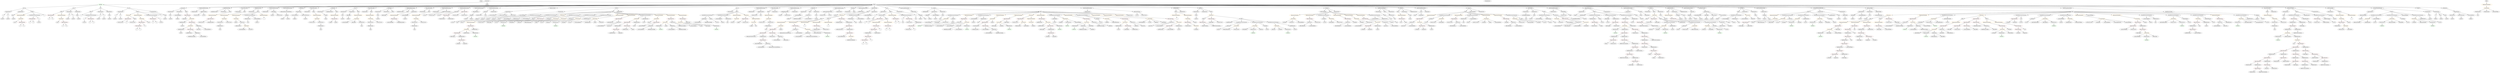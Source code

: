 strict digraph {
	graph [bb="0,0,42894,1476"];
	node [label="\N"];
	Enter	[height=0.5,
		pos="8162.6,1458",
		width=0.83628];
	Block_Unnamed_3	[color=black,
		height=0.5,
		label=Block,
		pos="14739,1242",
		width=0.90558];
	IfStatement_Unnamed	[color=orange,
		height=0.5,
		label=IfStatement,
		pos="14286,1170",
		width=1.4739];
	Block_Unnamed_3 -> IfStatement_Unnamed	[pos="e,14333,1178.7 14714,1229.6 14709,1227.5 14703,1225.4 14698,1224 14566,1189.7 14529,1206.5 14395,1188 14378,1185.7 14360,1183 14344,\
1180.5"];
	VariableDeclarationStatement_Unnamed_1	[color=black,
		height=0.5,
		label=VariableDeclarationStatement,
		pos="14523,1170",
		width=3.3174];
	Block_Unnamed_3 -> VariableDeclarationStatement_Unnamed_1	[pos="e,14578,1186.3 14714,1230.2 14708,1228 14703,1225.9 14698,1224 14662,1211.3 14622,1199 14589,1189.5"];
	Identifier__tokens_4	[color=black,
		height=0.5,
		label=_tokens,
		pos="11893,954",
		width=1.1135];
	MemberAccess_Unnamed_28	[color=black,
		height=0.5,
		label=MemberAccess,
		pos="6310.6,1026",
		width=1.9174];
	MemberAccess_Unnamed_29	[color=black,
		height=0.5,
		label=MemberAccess,
		pos="6310.6,954",
		width=1.9174];
	MemberAccess_Unnamed_28 -> MemberAccess_Unnamed_29	[pos="e,6310.6,972.1 6310.6,1007.7 6310.6,1000.4 6310.6,991.73 6310.6,983.54"];
	TupleExpression_Unnamed_26	[color=black,
		height=0.5,
		label=TupleExpression,
		pos="38959,378",
		width=2.0422];
	BinaryOperation_Unnamed_96	[color=brown,
		height=0.5,
		label=BinaryOperation,
		pos="38922,306",
		width=1.9867];
	TupleExpression_Unnamed_26 -> BinaryOperation_Unnamed_96	[pos="e,38931,324.1 38949,359.7 38945,351.98 38940,342.71 38936,334.11"];
	Identifier__toAddress_2	[color=black,
		height=0.5,
		label=_toAddress,
		pos="19429,954",
		width=1.5155];
	Identifier__referralBonus_1	[color=black,
		height=0.5,
		label=_referralBonus,
		pos="32882,810",
		width=1.8204];
	Identifier_msg_14	[color=black,
		height=0.5,
		label=msg,
		pos="12979,882",
		width=0.75];
	ParameterList_Unnamed_11	[color=black,
		height=0.5,
		label=ParameterList,
		pos="5851.6,1242",
		width=1.7095];
	Parameter_None	[color=black,
		height=0.5,
		label=None,
		pos="5838.6,1170",
		width=0.85014];
	ParameterList_Unnamed_11 -> Parameter_None	[pos="e,5841.8,1188.1 5848.4,1223.7 5847,1216.3 5845.4,1207.5 5843.8,1199.3"];
	VariableDeclaration__dividends_2	[color=black,
		height=0.5,
		label=_dividends,
		pos="9278.6,1098",
		width=1.4323];
	ElementaryTypeName_uint256_28	[color=black,
		height=0.5,
		label=uint256,
		pos="8305.6,1026",
		width=1.0442];
	VariableDeclaration__dividends_2 -> ElementaryTypeName_uint256_28	[pos="e,8333.3,1038.6 9241.8,1085.1 9234.2,1083.1 9226.2,1081.2 9218.6,1080 8838.2,1019.1 8730.6,1118.4 8352.6,1044 8349.8,1043.5 8346.9,\
1042.8 8344.1,1042"];
	NumberLiteral_Unnamed_57	[color=black,
		height=0.5,
		label=NumberLiteral,
		pos="28082,810",
		width=1.765];
	Identifier_administrators	[color=black,
		height=0.5,
		label=administrators,
		pos="4096.6,954",
		width=1.7511];
	Identifier__referredBy_4	[color=black,
		height=0.5,
		label=_referredBy,
		pos="33313,810",
		width=1.5293];
	FunctionCall_Unnamed_26	[color=orange,
		height=0.5,
		label=FunctionCall,
		pos="11241,1026",
		width=1.6125];
	MemberAccess_Unnamed_13	[color=black,
		height=0.5,
		label=MemberAccess,
		pos="11151,954",
		width=1.9174];
	FunctionCall_Unnamed_26 -> MemberAccess_Unnamed_13	[pos="e,11172,971.39 11220,1008.8 11208,999.73 11193,988.33 11181,978.35"];
	Identifier__tokens_5	[color=black,
		height=0.5,
		label=_tokens,
		pos="11278,954",
		width=1.1135];
	FunctionCall_Unnamed_26 -> Identifier__tokens_5	[pos="e,11269,971.79 11250,1008.1 11254,1000.1 11259,990.54 11263,981.69"];
	IndexAccess_Unnamed_14	[color=black,
		height=0.5,
		label=IndexAccess,
		pos="11395,954",
		width=1.6402];
	FunctionCall_Unnamed_26 -> IndexAccess_Unnamed_14	[pos="e,11363,969.49 11272,1010.5 11296,999.98 11327,985.66 11352,974.2"];
	TupleExpression_Unnamed_6	[color=black,
		height=0.5,
		label=TupleExpression,
		pos="10429,954",
		width=2.0422];
	BinaryOperation_Unnamed_27	[color=brown,
		height=0.5,
		label=BinaryOperation,
		pos="10408,882",
		width=1.9867];
	TupleExpression_Unnamed_6 -> BinaryOperation_Unnamed_27	[pos="e,10413,900.1 10423,935.7 10421,928.24 10418,919.32 10416,910.97"];
	BinaryOperation_Unnamed_20	[color=brown,
		height=0.5,
		label=BinaryOperation,
		pos="23049,1098",
		width=1.9867];
	IndexAccess_Unnamed_10	[color=black,
		height=0.5,
		label=IndexAccess,
		pos="23049,1026",
		width=1.6402];
	BinaryOperation_Unnamed_20 -> IndexAccess_Unnamed_10	[pos="e,23049,1044.1 23049,1079.7 23049,1072.4 23049,1063.7 23049,1055.5"];
	Identifier__dividends_5	[color=black,
		height=0.5,
		label=_dividends,
		pos="23178,1026",
		width=1.4323];
	BinaryOperation_Unnamed_20 -> Identifier__dividends_5	[pos="e,23151,1041.6 23078,1081.1 23096,1071 23121,1057.9 23141,1047"];
	NumberLiteral_Unnamed_60	[color=black,
		height=0.5,
		label=NumberLiteral,
		pos="15460,1026",
		width=1.765];
	Identifier_myDividends_2	[color=black,
		height=0.5,
		label=myDividends,
		pos="22766,1026",
		width=1.6541];
	NumberLiteral_Unnamed_51	[color=black,
		height=0.5,
		label=NumberLiteral,
		pos="27375,954",
		width=1.765];
	ElementaryTypeName_address_26	[color=black,
		height=0.5,
		label=address,
		pos="36899,1026",
		width=1.0996];
	BinaryOperation_Unnamed_136	[color=brown,
		height=0.5,
		label=BinaryOperation,
		pos="559.59,1098",
		width=1.9867];
	Identifier_a_6	[color=black,
		height=0.5,
		label=a,
		pos="512.59,1026",
		width=0.75];
	BinaryOperation_Unnamed_136 -> Identifier_a_6	[pos="e,523.22,1042.8 548.21,1080.1 542.63,1071.7 535.78,1061.5 529.59,1052.3"];
	Identifier_b_5	[color=black,
		height=0.5,
		label=b,
		pos="584.59,1026",
		width=0.75];
	BinaryOperation_Unnamed_136 -> Identifier_b_5	[pos="e,578.65,1043.6 565.77,1079.7 568.51,1072 571.79,1062.8 574.84,1054.3"];
	Identifier_tokenSupply__1	[color=black,
		height=0.5,
		label=tokenSupply_,
		pos="12014,954",
		width=1.7372];
	VariableDeclarationStatement_Unnamed_20	[color=black,
		height=0.5,
		label=VariableDeclarationStatement,
		pos="26513,1170",
		width=3.3174];
	VariableDeclaration__customerAddress_8	[color=black,
		height=0.5,
		label=_customerAddress,
		pos="26405,1098",
		width=2.264];
	VariableDeclarationStatement_Unnamed_20 -> VariableDeclaration__customerAddress_8	[pos="e,26430,1115.5 26486,1152.1 26472,1143 26455,1131.6 26440,1121.8"];
	MemberAccess_Unnamed_30	[color=black,
		height=0.5,
		label=MemberAccess,
		pos="26574,1098",
		width=1.9174];
	VariableDeclarationStatement_Unnamed_20 -> MemberAccess_Unnamed_30	[pos="e,26559,1115.6 26528,1151.7 26535,1143.4 26544,1133.4 26552,1124.3"];
	Identifier_onTokenPurchase	[color=black,
		height=0.5,
		label=onTokenPurchase,
		pos="35834,1026",
		width=2.1669];
	ModifierInvocation_onlyAdministrator_2	[color=black,
		height=0.5,
		label=onlyAdministrator,
		pos="6821.6,1242",
		width=2.1531];
	ElementaryTypeName_uint256_54	[color=black,
		height=0.5,
		label=uint256,
		pos="31664,1098",
		width=1.0442];
	ElementaryTypeName_uint256_74	[color=black,
		height=0.5,
		label=uint256,
		pos="27614,1026",
		width=1.0442];
	FunctionDefinition_dividendsOf	[color=black,
		height=0.5,
		label=dividendsOf,
		pos="3178.6,1314",
		width=1.5709];
	ParameterList_Unnamed_38	[color=black,
		height=0.5,
		label=ParameterList,
		pos="2951.6,1242",
		width=1.7095];
	FunctionDefinition_dividendsOf -> ParameterList_Unnamed_38	[pos="e,2993,1255.8 3139.1,1300.8 3101.6,1289.3 3045.1,1271.8 3003.9,1259.1"];
	ParameterList_Unnamed_37	[color=black,
		height=0.5,
		label=ParameterList,
		pos="3116.6,1242",
		width=1.7095];
	FunctionDefinition_dividendsOf -> ParameterList_Unnamed_37	[pos="e,3131.2,1259.5 3163.9,1296.4 3156.4,1288 3147.1,1277.5 3138.8,1268.1"];
	Block_Unnamed_28	[color=black,
		height=0.5,
		label=Block,
		pos="3240.6,1242",
		width=0.90558];
	FunctionDefinition_dividendsOf -> Block_Unnamed_28	[pos="e,3226.9,1258.5 3193.3,1296.4 3201.1,1287.6 3210.8,1276.7 3219.4,1267"];
	ElementaryTypeName_uint256_82	[color=black,
		height=0.5,
		label=uint256,
		pos="1870.6,1098",
		width=1.0442];
	VariableDeclaration__customerAddress_6	[color=black,
		height=0.5,
		label=_customerAddress,
		pos="16594,1098",
		width=2.264];
	ElementaryTypeName_address_20	[color=black,
		height=0.5,
		label=address,
		pos="16587,1026",
		width=1.0996];
	VariableDeclaration__customerAddress_6 -> ElementaryTypeName_address_20	[pos="e,16588,1044.1 16592,1079.7 16591,1072.4 16590,1063.7 16589,1055.5"];
	ElementaryTypeName_address	[color=black,
		height=0.5,
		label=address,
		pos="4408.6,1026",
		width=1.0996];
	ParameterList_Unnamed_53	[color=black,
		height=0.5,
		label=ParameterList,
		pos="39316,1242",
		width=1.7095];
	Parameter_None_13	[color=black,
		height=0.5,
		label=None,
		pos="39238,1170",
		width=0.85014];
	ParameterList_Unnamed_53 -> Parameter_None_13	[pos="e,39254,1185.6 39297,1224.4 39287,1215.1 39274,1203.3 39262,1193.2"];
	ElementaryTypeName_uint256_50	[color=black,
		height=0.5,
		label=uint256,
		pos="41701,1098",
		width=1.0442];
	Identifier_ambassadorQuota_	[color=black,
		height=0.5,
		label=ambassadorQuota_,
		pos="14227,882",
		width=2.3194];
	IfStatement_Unnamed_7	[color=orange,
		height=0.5,
		label=IfStatement,
		pos="32401,1170",
		width=1.4739];
	Block_Unnamed_43	[color=black,
		height=0.5,
		label=Block,
		pos="32109,1098",
		width=0.90558];
	IfStatement_Unnamed_7 -> Block_Unnamed_43	[pos="e,32138,1106 32359,1158.6 32350,1156.4 32340,1154.1 32332,1152 32268,1136.6 32194,1119.1 32149,1108.5"];
	Block_Unnamed_44	[color=black,
		height=0.5,
		label=Block,
		pos="32260,1098",
		width=0.90558];
	IfStatement_Unnamed_7 -> Block_Unnamed_44	[pos="e,32283,1110.7 32371,1154.5 32349,1143.2 32317,1127.5 32293,1115.7"];
	BinaryOperation_Unnamed_73	[color=brown,
		height=0.5,
		label=BinaryOperation,
		pos="32406,1098",
		width=1.9867];
	IfStatement_Unnamed_7 -> BinaryOperation_Unnamed_73	[pos="e,32404,1116.1 32402,1151.7 32402,1144.4 32403,1135.7 32404,1127.5"];
	Identifier__taxedEthereum_2	[color=black,
		height=0.5,
		label=_taxedEthereum,
		pos="21039,1026",
		width=1.959];
	ElementaryTypeName_uint256_78	[color=black,
		height=0.5,
		label=uint256,
		pos="2856.6,1098",
		width=1.0442];
	BinaryOperation_Unnamed_66	[color=brown,
		height=0.5,
		label=BinaryOperation,
		pos="33582,954",
		width=1.9867];
	Identifier__referredBy_1	[color=black,
		height=0.5,
		label=_referredBy,
		pos="33445,882",
		width=1.5293];
	BinaryOperation_Unnamed_66 -> Identifier__referredBy_1	[pos="e,33473,897.7 33551,937.29 33531,927.11 33505,913.75 33483,902.84"];
	NumberLiteral_Unnamed_41	[color=black,
		height=0.5,
		label=NumberLiteral,
		pos="33582,882",
		width=1.765];
	BinaryOperation_Unnamed_66 -> NumberLiteral_Unnamed_41	[pos="e,33582,900.1 33582,935.7 33582,928.41 33582,919.73 33582,911.54"];
	Identifier_SafeMath_22	[color=green,
		height=0.5,
		label=SafeMath,
		pos="35222,954",
		width=1.2798];
	Identifier_b_2	[color=black,
		height=0.5,
		label=b,
		pos="1540.6,1026",
		width=0.75];
	BinaryOperation_Unnamed_87	[color=brown,
		height=0.5,
		label=BinaryOperation,
		pos="37618,882",
		width=1.9867];
	Identifier_profitPerShare__9	[color=black,
		height=0.5,
		label=profitPerShare_,
		pos="37533,810",
		width=1.9313];
	BinaryOperation_Unnamed_87 -> Identifier_profitPerShare__9	[pos="e,37553,827.47 37597,864.41 37587,855.52 37573,844.41 37561,834.63"];
	Identifier__amountOfTokens_15	[color=black,
		height=0.5,
		label=_amountOfTokens,
		pos="37702,810",
		width=2.2501];
	BinaryOperation_Unnamed_87 -> Identifier__amountOfTokens_15	[pos="e,37682,827.71 37637,864.41 37648,855.58 37661,844.57 37673,834.84"];
	Identifier__ethereum_3	[color=black,
		height=0.5,
		label=_ethereum,
		pos="21787,882",
		width=1.363];
	Identifier_tokenBalanceLedger__9	[color=black,
		height=0.5,
		label=tokenBalanceLedger_,
		pos="13526,1098",
		width=2.5273];
	Identifier_SafeMath_12	[color=green,
		height=0.5,
		label=SafeMath,
		pos="21441,810",
		width=1.2798];
	StateVariableDeclaration_Unnamed_4	[color=black,
		height=0.5,
		label=StateVariableDeclaration,
		pos="3518.6,1314",
		width=2.8184];
	NumberLiteral_Unnamed_7	[color=black,
		height=0.5,
		label=NumberLiteral,
		pos="3361.6,1242",
		width=1.765];
	StateVariableDeclaration_Unnamed_4 -> NumberLiteral_Unnamed_7	[pos="e,3394.6,1257.7 3482.2,1296.8 3459.1,1286.5 3429.2,1273.2 3405,1262.3"];
	VariableDeclaration_tokenPriceInitial_	[color=black,
		height=0.5,
		label=tokenPriceInitial_,
		pos="3518.6,1242",
		width=2.0838];
	StateVariableDeclaration_Unnamed_4 -> VariableDeclaration_tokenPriceInitial_	[pos="e,3518.6,1260.1 3518.6,1295.7 3518.6,1288.4 3518.6,1279.7 3518.6,1271.5"];
	ExpressionStatement_Unnamed_1	[color=orange,
		height=0.5,
		label=ExpressionStatement,
		pos="20146,1170",
		width=2.458];
	Identifier__	[color=black,
		height=0.5,
		label=_,
		pos="20160,1098",
		width=0.75];
	ExpressionStatement_Unnamed_1 -> Identifier__	[pos="e,20156,1116.1 20149,1151.7 20151,1144.3 20152,1135.5 20154,1127.3"];
	FunctionDefinition_disableInitialStage	[color=black,
		height=0.5,
		label=disableInitialStage,
		pos="3902.6,1314",
		width=2.1392];
	ModifierInvocation_onlyAdministrator	[color=black,
		height=0.5,
		label=onlyAdministrator,
		pos="3689.6,1242",
		width=2.1531];
	FunctionDefinition_disableInitialStage -> ModifierInvocation_onlyAdministrator	[pos="e,3732.9,1257.2 3859.2,1298.8 3825.8,1287.8 3779.5,1272.5 3743.6,1260.8"];
	ParameterList_Unnamed_20	[color=black,
		height=0.5,
		label=ParameterList,
		pos="3846.6,1242",
		width=1.7095];
	FunctionDefinition_disableInitialStage -> ParameterList_Unnamed_20	[pos="e,3860,1259.8 3889,1296.1 3882.4,1287.8 3874.4,1277.7 3867,1268.5"];
	Block_Unnamed_16	[color=black,
		height=0.5,
		label=Block,
		pos="3958.6,1242",
		width=0.90558];
	FunctionDefinition_disableInitialStage -> Block_Unnamed_16	[pos="e,3945.9,1258.8 3916.1,1296.1 3922.9,1287.6 3931.3,1277.1 3938.8,1267.7"];
	ElementaryTypeName_uint_3	[color=black,
		height=0.5,
		label=uint,
		pos="15351,1026",
		width=0.75];
	Identifier_tokensToEthereum_	[color=black,
		height=0.5,
		label=tokensToEthereum_,
		pos="8859.6,1026",
		width=2.3887];
	Identifier_tokenSupply__18	[color=black,
		height=0.5,
		label=tokenSupply_,
		pos="32256,882",
		width=1.7372];
	Identifier_SafeMath_19	[color=green,
		height=0.5,
		label=SafeMath,
		pos="30760,954",
		width=1.2798];
	FunctionCall_Unnamed_27	[color=orange,
		height=0.5,
		label=FunctionCall,
		pos="10749,1098",
		width=1.6125];
	BinaryOperation_Unnamed_25	[color=brown,
		height=0.5,
		label=BinaryOperation,
		pos="10592,1026",
		width=1.9867];
	FunctionCall_Unnamed_27 -> BinaryOperation_Unnamed_25	[pos="e,10626,1042.2 10716,1082.7 10693,1072.3 10661,1058.2 10636,1046.7"];
	TupleExpression_Unnamed_5	[color=black,
		height=0.5,
		label=TupleExpression,
		pos="10755,1026",
		width=2.0422];
	FunctionCall_Unnamed_27 -> TupleExpression_Unnamed_5	[pos="e,10753,1044.1 10750,1079.7 10751,1072.4 10751,1063.7 10752,1055.5"];
	FunctionCall_Unnamed_84	[color=orange,
		height=0.5,
		label=FunctionCall,
		pos="1035.6,1098",
		width=1.6125];
	Identifier_assert_1	[color=black,
		height=0.5,
		label=assert,
		pos="974.59,1026",
		width=0.89172];
	FunctionCall_Unnamed_84 -> Identifier_assert_1	[pos="e,988.11,1042.5 1021.1,1080.4 1013.5,1071.6 1003.9,1060.7 995.47,1051"];
	BinaryOperation_Unnamed_134	[color=brown,
		height=0.5,
		label=BinaryOperation,
		pos="1096.6,1026",
		width=1.9867];
	FunctionCall_Unnamed_84 -> BinaryOperation_Unnamed_134	[pos="e,1081.8,1044 1050,1080.4 1057.3,1072.1 1066.3,1061.8 1074.4,1052.5"];
	Identifier_msg_2	[color=black,
		height=0.5,
		label=msg,
		pos="6154.6,954",
		width=0.75];
	ElementaryTypeName_uint256_90	[color=black,
		height=0.5,
		label=uint256,
		pos="676.59,1026",
		width=1.0442];
	ExpressionStatement_Unnamed_13	[color=orange,
		height=0.5,
		label=ExpressionStatement,
		pos="24503,1170",
		width=2.458];
	BinaryOperation_Unnamed_13	[color=brown,
		height=0.5,
		label=BinaryOperation,
		pos="24325,1098",
		width=1.9867];
	ExpressionStatement_Unnamed_13 -> BinaryOperation_Unnamed_13	[pos="e,24362,1113.8 24463,1153.5 24436,1143 24401,1129 24373,1117.9"];
	NumberLiteral_Unnamed_49	[color=black,
		height=0.5,
		label=NumberLiteral,
		pos="39259,162",
		width=1.765];
	IndexAccess_Unnamed_3	[color=black,
		height=0.5,
		label=IndexAccess,
		pos="13513,882",
		width=1.6402];
	Identifier_ambassadorAccumulatedQuota__1	[color=black,
		height=0.5,
		label=ambassadorAccumulatedQuota_,
		pos="13302,810",
		width=3.6778];
	IndexAccess_Unnamed_3 -> Identifier_ambassadorAccumulatedQuota__1	[pos="e,13350,827.08 13474,868.16 13442,857.68 13397,842.7 13361,830.7"];
	Identifier__customerAddress_3	[color=black,
		height=0.5,
		label=_customerAddress,
		pos="13534,810",
		width=2.264];
	IndexAccess_Unnamed_3 -> Identifier__customerAddress_3	[pos="e,13528,828.1 13518,863.7 13520,856.24 13523,847.32 13525,838.97"];
	Identifier__customerAddress_2	[color=black,
		height=0.5,
		label=_customerAddress,
		pos="12887,522",
		width=2.264];
	VariableDeclarationStatement_Unnamed_26	[color=black,
		height=0.5,
		label=VariableDeclarationStatement,
		pos="28653,1026",
		width=3.3174];
	FunctionCall_Unnamed_57	[color=orange,
		height=0.5,
		label=FunctionCall,
		pos="28564,954",
		width=1.6125];
	VariableDeclarationStatement_Unnamed_26 -> FunctionCall_Unnamed_57	[pos="e,28584,971.07 28631,1008.1 28620,999 28605,987.73 28593,977.91"];
	VariableDeclaration__taxedEthereum_2	[color=black,
		height=0.5,
		label=_taxedEthereum,
		pos="28711,954",
		width=1.959];
	VariableDeclarationStatement_Unnamed_26 -> VariableDeclaration__taxedEthereum_2	[pos="e,28696,972.1 28667,1007.7 28674,999.56 28682,989.69 28689,980.7"];
	Block_Unnamed_22	[color=black,
		height=0.5,
		label=Block,
		pos="38905,1242",
		width=0.90558];
	ExpressionStatement_Unnamed_45	[color=orange,
		height=0.5,
		label=ExpressionStatement,
		pos="39013,1170",
		width=2.458];
	Block_Unnamed_22 -> ExpressionStatement_Unnamed_45	[pos="e,38987,1187.5 38925,1227.7 38940,1218 38960,1204.8 38978,1193.5"];
	Identifier_referralBalance__2	[color=black,
		height=0.5,
		label=referralBalance_,
		pos="22884,954",
		width=1.959];
	IndexAccess_Unnamed_10 -> Identifier_referralBalance__2	[pos="e,22919,969.99 23015,1010.8 22991,1000.4 22957,985.97 22929,974.42"];
	Identifier__customerAddress_11	[color=black,
		height=0.5,
		label=_customerAddress,
		pos="23054,954",
		width=2.264];
	IndexAccess_Unnamed_10 -> Identifier__customerAddress_11	[pos="e,23052,972.1 23050,1007.7 23050,1000.4 23051,991.73 23052,983.54"];
	FunctionCall_Unnamed_37	[color=orange,
		height=0.5,
		label=FunctionCall,
		pos="17027,1026",
		width=1.6125];
	Identifier_tokenSupply__5	[color=black,
		height=0.5,
		label=tokenSupply_,
		pos="16954,954",
		width=1.7372];
	FunctionCall_Unnamed_37 -> Identifier_tokenSupply__5	[pos="e,16971,971.71 17009,1008.4 17000,999.76 16989,989 16979,979.42"];
	Identifier__tokenFee_2	[color=black,
		height=0.5,
		label=_tokenFee,
		pos="17084,954",
		width=1.3769];
	FunctionCall_Unnamed_37 -> Identifier__tokenFee_2	[pos="e,17070,971.79 17040,1008.1 17047,999.8 17055,989.7 17063,980.54"];
	MemberAccess_Unnamed_20	[color=black,
		height=0.5,
		label=MemberAccess,
		pos="17221,954",
		width=1.9174];
	FunctionCall_Unnamed_37 -> MemberAccess_Unnamed_20	[pos="e,17181,969.12 17064,1011.7 17094,1000.7 17137,984.99 17171,972.91"];
	IndexAccess_Unnamed_23	[color=black,
		height=0.5,
		label=IndexAccess,
		pos="29522,1026",
		width=1.6402];
	Identifier_administrators_1	[color=black,
		height=0.5,
		label=administrators,
		pos="29539,954",
		width=1.7511];
	IndexAccess_Unnamed_23 -> Identifier_administrators_1	[pos="e,29534,972.1 29526,1007.7 29528,1000.3 29530,991.52 29532,983.25"];
	Identifier__identifier	[color=black,
		height=0.5,
		label=_identifier,
		pos="29668,954",
		width=1.3214];
	IndexAccess_Unnamed_23 -> Identifier__identifier	[pos="e,29639,968.7 29552,1010.3 29574,999.64 29605,985.08 29629,973.59"];
	MemberAccess_Unnamed_15	[color=black,
		height=0.5,
		label=MemberAccess,
		pos="3784.6,1026",
		width=1.9174];
	MemberAccess_Unnamed_16	[color=black,
		height=0.5,
		label=MemberAccess,
		pos="3784.6,954",
		width=1.9174];
	MemberAccess_Unnamed_15 -> MemberAccess_Unnamed_16	[pos="e,3784.6,972.1 3784.6,1007.7 3784.6,1000.4 3784.6,991.73 3784.6,983.54"];
	ExpressionStatement_Unnamed_59	[color=orange,
		height=0.5,
		label=ExpressionStatement,
		pos="33011,1170",
		width=2.458];
	BinaryOperation_Unnamed_85	[color=brown,
		height=0.5,
		label=BinaryOperation,
		pos="32825,1098",
		width=1.9867];
	ExpressionStatement_Unnamed_59 -> BinaryOperation_Unnamed_85	[pos="e,32863,1113.5 32970,1153.6 32941,1143 32904,1128.8 32874,1117.5"];
	Identifier__tokenPriceInitial_1	[color=black,
		height=0.5,
		label=_tokenPriceInitial,
		pos="39728,306",
		width=2.0838];
	ParameterList_Unnamed_14	[color=black,
		height=0.5,
		label=ParameterList,
		pos="12387,1242",
		width=1.7095];
	ElementaryTypeName_uint256_46	[color=black,
		height=0.5,
		label=uint256,
		pos="28804,882",
		width=1.0442];
	VariableDeclarationStatement_Unnamed_16	[color=black,
		height=0.5,
		label=VariableDeclarationStatement,
		pos="16225,1170",
		width=3.3174];
	FunctionCall_Unnamed_34	[color=orange,
		height=0.5,
		label=FunctionCall,
		pos="16099,1098",
		width=1.6125];
	VariableDeclarationStatement_Unnamed_16 -> FunctionCall_Unnamed_34	[pos="e,16126,1114.2 16194,1152.2 16177,1142.5 16155,1130.1 16136,1119.7"];
	VariableDeclaration__tokenFee	[color=black,
		height=0.5,
		label=_tokenFee,
		pos="16225,1098",
		width=1.3769];
	VariableDeclarationStatement_Unnamed_16 -> VariableDeclaration__tokenFee	[pos="e,16225,1116.1 16225,1151.7 16225,1144.4 16225,1135.7 16225,1127.5"];
	ParameterList_Unnamed_27	[color=black,
		height=0.5,
		label=ParameterList,
		pos="39017,1242",
		width=1.7095];
	ElementaryTypeName_address_23	[color=black,
		height=0.5,
		label=address,
		pos="13377,1098",
		width=1.0996];
	Identifier__customerAddress_18	[color=black,
		height=0.5,
		label=_customerAddress,
		pos="10125,954",
		width=2.264];
	Identifier_profitPerShare__6	[color=black,
		height=0.5,
		label=profitPerShare_,
		pos="17768,954",
		width=1.9313];
	VariableDeclaration__dividends_8	[color=black,
		height=0.5,
		label=_dividends,
		pos="34851,1098",
		width=1.4323];
	ElementaryTypeName_uint256_63	[color=black,
		height=0.5,
		label=uint256,
		pos="34751,1026",
		width=1.0442];
	VariableDeclaration__dividends_8 -> ElementaryTypeName_uint256_63	[pos="e,34771,1041.3 34828,1081.5 34814,1071.5 34796,1058.5 34780,1047.7"];
	ExpressionStatement_Unnamed_48	[color=orange,
		height=0.5,
		label=ExpressionStatement,
		pos="30484,1170",
		width=2.458];
	FunctionCall_Unnamed_61	[color=orange,
		height=0.5,
		label=FunctionCall,
		pos="30512,1098",
		width=1.6125];
	ExpressionStatement_Unnamed_48 -> FunctionCall_Unnamed_61	[pos="e,30505,1116.1 30491,1151.7 30494,1144.2 30497,1135.1 30501,1126.7"];
	FunctionDefinition_add	[color=black,
		height=0.5,
		label=add,
		pos="428.59,1314",
		width=0.75];
	ParameterList_Unnamed_64	[color=black,
		height=0.5,
		label=ParameterList,
		pos="130.59,1242",
		width=1.7095];
	FunctionDefinition_add -> ParameterList_Unnamed_64	[pos="e,177.4,1254 403.18,1307 355.88,1295.9 253.24,1271.8 188.28,1256.6"];
	ParameterList_Unnamed_65	[color=black,
		height=0.5,
		label=ParameterList,
		pos="322.59,1242",
		width=1.7095];
	FunctionDefinition_add -> ParameterList_Unnamed_65	[pos="e,346.81,1259 410.13,1300.8 395.31,1291 374.12,1277 356.3,1265.3"];
	Block_Unnamed_53	[color=black,
		height=0.5,
		label=Block,
		pos="484.59,1242",
		width=0.90558];
	FunctionDefinition_add -> Block_Unnamed_53	[pos="e,472.08,1258.6 440.74,1297.8 447.84,1288.9 456.95,1277.5 465.03,1267.4"];
	ElementaryTypeName_uint256_56	[color=black,
		height=0.5,
		label=uint256,
		pos="30514,1026",
		width=1.0442];
	TupleExpression_Unnamed_17	[color=black,
		height=0.5,
		label=TupleExpression,
		pos="31675,666",
		width=2.0422];
	BinaryOperation_Unnamed_81	[color=brown,
		height=0.5,
		label=BinaryOperation,
		pos="31675,594",
		width=1.9867];
	TupleExpression_Unnamed_17 -> BinaryOperation_Unnamed_81	[pos="e,31675,612.1 31675,647.7 31675,640.41 31675,631.73 31675,623.54"];
	MemberAccess_Unnamed_10	[color=black,
		height=0.5,
		label=MemberAccess,
		pos="8430.6,1026",
		width=1.9174];
	Identifier_SafeMath_1	[color=green,
		height=0.5,
		label=SafeMath,
		pos="8430.6,954",
		width=1.2798];
	MemberAccess_Unnamed_10 -> Identifier_SafeMath_1	[pos="e,8430.6,972.1 8430.6,1007.7 8430.6,1000.4 8430.6,991.73 8430.6,983.54"];
	ParameterList_Unnamed_35	[color=black,
		height=0.5,
		label=ParameterList,
		pos="13638,1242",
		width=1.7095];
	Parameter__customerAddress	[color=black,
		height=0.5,
		label=_customerAddress,
		pos="13521,1170",
		width=2.264];
	ParameterList_Unnamed_35 -> Parameter__customerAddress	[pos="e,13548,1187.4 13611,1225.3 13596,1215.9 13575,1203.7 13558,1193.3"];
	ExpressionStatement_Unnamed_6	[color=orange,
		height=0.5,
		label=ExpressionStatement,
		pos="13251,1026",
		width=2.458];
	FunctionCall_Unnamed_7	[color=orange,
		height=0.5,
		label=FunctionCall,
		pos="13234,954",
		width=1.6125];
	ExpressionStatement_Unnamed_6 -> FunctionCall_Unnamed_7	[pos="e,13238,972.1 13246,1007.7 13245,1000.3 13242,991.52 13240,983.25"];
	ElementaryTypeName_uint256_60	[color=black,
		height=0.5,
		label=uint256,
		pos="32021,1098",
		width=1.0442];
	ElementaryTypeName_uint256_71	[color=black,
		height=0.5,
		label=uint256,
		pos="27203,1098",
		width=1.0442];
	ElementaryTypeName_uint256_6	[color=black,
		height=0.5,
		label=uint256,
		pos="8218.6,1098",
		width=1.0442];
	VariableDeclarationStatement_Unnamed_42	[color=black,
		height=0.5,
		label=VariableDeclarationStatement,
		pos="39406,1170",
		width=3.3174];
	BinaryOperation_Unnamed_90	[color=brown,
		height=0.5,
		label=BinaryOperation,
		pos="39406,1098",
		width=1.9867];
	VariableDeclarationStatement_Unnamed_42 -> BinaryOperation_Unnamed_90	[pos="e,39406,1116.1 39406,1151.7 39406,1144.4 39406,1135.7 39406,1127.5"];
	VariableDeclaration__tokensReceived	[color=black,
		height=0.5,
		label=_tokensReceived,
		pos="39586,1098",
		width=2.0699];
	VariableDeclarationStatement_Unnamed_42 -> VariableDeclaration__tokensReceived	[pos="e,39547,1113.8 39447,1152.8 39474,1142.3 39509,1128.8 39537,1117.9"];
	ElementaryTypeName_uint256_18	[color=black,
		height=0.5,
		label=uint256,
		pos="4648.6,1170",
		width=1.0442];
	ParameterList_Unnamed_16	[color=black,
		height=0.5,
		label=ParameterList,
		pos="9512.6,1242",
		width=1.7095];
	Parameter__amountOfTokens	[color=black,
		height=0.5,
		label=_amountOfTokens,
		pos="8884.6,1170",
		width=2.2501];
	ParameterList_Unnamed_16 -> Parameter__amountOfTokens	[pos="e,8943,1182.8 9453.1,1236.9 9353.7,1229.6 9147.6,1212.8 8974.6,1188 8967.9,1187 8960.9,1185.9 8953.9,1184.7"];
	BinaryOperation_Unnamed_135	[color=brown,
		height=0.5,
		label=BinaryOperation,
		pos="858.59,1170",
		width=1.9867];
	Identifier_a_5	[color=black,
		height=0.5,
		label=a,
		pos="822.59,1098",
		width=0.75];
	BinaryOperation_Unnamed_135 -> Identifier_a_5	[pos="e,830.89,1115.1 849.69,1151.7 845.61,1143.8 840.67,1134.2 836.14,1125.3"];
	Identifier_b_4	[color=black,
		height=0.5,
		label=b,
		pos="894.59,1098",
		width=0.75];
	BinaryOperation_Unnamed_135 -> Identifier_b_4	[pos="e,886.29,1115.1 867.49,1151.7 871.58,1143.8 876.51,1134.2 881.04,1125.3"];
	ElementaryTypeName_string_2	[color=black,
		height=0.5,
		label=string,
		pos="24155,1098",
		width=0.864];
	TupleExpression_Unnamed_22	[color=black,
		height=0.5,
		label=TupleExpression,
		pos="39346,1026",
		width=2.0422];
	BinaryOperation_Unnamed_90 -> TupleExpression_Unnamed_22	[pos="e,39360,1043.8 39391,1080.1 39384,1071.7 39375,1061.5 39367,1052.3"];
	TupleExpression_Unnamed_36	[color=black,
		height=0.5,
		label=TupleExpression,
		pos="39511,1026",
		width=2.0422];
	BinaryOperation_Unnamed_90 -> TupleExpression_Unnamed_36	[pos="e,39486,1043.4 39430,1080.8 39444,1071.6 39461,1059.9 39476,1049.8"];
	Identifier_tokenPriceIncremental__4	[color=black,
		height=0.5,
		label=tokenPriceIncremental_,
		pos="39895,162",
		width=2.7214];
	Identifier__ethereum_1	[color=black,
		height=0.5,
		label=_ethereum,
		pos="9204.6,1026",
		width=1.363];
	ElementaryTypeName_uint256_73	[color=black,
		height=0.5,
		label=uint256,
		pos="27521,1026",
		width=1.0442];
	ExpressionStatement_Unnamed_2	[color=orange,
		height=0.5,
		label=ExpressionStatement,
		pos="40172,1170",
		width=2.458];
	FunctionCall_Unnamed_2	[color=orange,
		height=0.5,
		label=FunctionCall,
		pos="40174,1098",
		width=1.6125];
	ExpressionStatement_Unnamed_2 -> FunctionCall_Unnamed_2	[pos="e,40173,1116.1 40172,1151.7 40172,1144.4 40173,1135.7 40173,1127.5"];
	FunctionCall_Unnamed_54	[color=orange,
		height=0.5,
		label=FunctionCall,
		pos="21847,954",
		width=1.6125];
	FunctionCall_Unnamed_54 -> Identifier__ethereum_3	[pos="e,21801,899.47 21832,936.41 21825,927.95 21816,917.49 21808,908.08"];
	Identifier__dividends_11	[color=black,
		height=0.5,
		label=_dividends,
		pos="21906,882",
		width=1.4323];
	FunctionCall_Unnamed_54 -> Identifier__dividends_11	[pos="e,21892,899.47 21861,936.41 21868,927.95 21877,917.49 21884,908.08"];
	MemberAccess_Unnamed_34	[color=black,
		height=0.5,
		label=MemberAccess,
		pos="22045,882",
		width=1.9174];
	FunctionCall_Unnamed_54 -> MemberAccess_Unnamed_34	[pos="e,22005,897.07 21884,939.83 21915,928.83 21960,913.02 21994,900.87"];
	VariableDeclaration_c_2	[color=black,
		height=0.5,
		label=c,
		pos="676.59,1098",
		width=0.75];
	VariableDeclaration_c_2 -> ElementaryTypeName_uint256_90	[pos="e,676.59,1044.1 676.59,1079.7 676.59,1072.4 676.59,1063.7 676.59,1055.5"];
	VariableDeclarationStatement_Unnamed_10	[color=black,
		height=0.5,
		label=VariableDeclarationStatement,
		pos="9102.6,1170",
		width=3.3174];
	VariableDeclaration__tokens_2	[color=black,
		height=0.5,
		label=_tokens,
		pos="8407.6,1098",
		width=1.1135];
	VariableDeclarationStatement_Unnamed_10 -> VariableDeclaration__tokens_2	[pos="e,8437,1110.6 9017.6,1157 9003.3,1155.1 8988.5,1153.4 8974.6,1152 8745,1128.8 8682.7,1162.2 8456.6,1116 8453.8,1115.4 8450.9,1114.7 \
8448,1113.9"];
	Identifier__amountOfTokens_1	[color=black,
		height=0.5,
		label=_amountOfTokens,
		pos="8546.6,1098",
		width=2.2501];
	VariableDeclarationStatement_Unnamed_10 -> Identifier__amountOfTokens_1	[pos="e,8605.1,1110.8 9016.2,1157.2 9002.3,1155.4 8988.1,1153.6 8974.6,1152 8824.6,1134.1 8786,1138 8636.6,1116 8629.9,1115 8622.9,1113.9 \
8615.9,1112.7"];
	ExpressionStatement_Unnamed_44	[color=orange,
		height=0.5,
		label=ExpressionStatement,
		pos="5701.6,1170",
		width=2.458];
	BinaryOperation_Unnamed_50	[color=brown,
		height=0.5,
		label=BinaryOperation,
		pos="5701.6,1098",
		width=1.9867];
	ExpressionStatement_Unnamed_44 -> BinaryOperation_Unnamed_50	[pos="e,5701.6,1116.1 5701.6,1151.7 5701.6,1144.4 5701.6,1135.7 5701.6,1127.5"];
	Identifier_payoutsTo__3	[color=black,
		height=0.5,
		label=payoutsTo_,
		pos="19697,954",
		width=1.5571];
	Identifier_require_4	[color=black,
		height=0.5,
		label=require,
		pos="10967,1026",
		width=1.0026];
	ExpressionStatement_Unnamed_23	[color=orange,
		height=0.5,
		label=ExpressionStatement,
		pos="22169,1170",
		width=2.458];
	FunctionCall_Unnamed_20	[color=orange,
		height=0.5,
		label=FunctionCall,
		pos="22122,1098",
		width=1.6125];
	ExpressionStatement_Unnamed_23 -> FunctionCall_Unnamed_20	[pos="e,22133,1116.1 22157,1151.7 22152,1143.8 22145,1134.3 22139,1125.5"];
	ModifierInvocation_onlyBagholders_1	[color=black,
		height=0.5,
		label=onlyBagholders,
		pos="15760,1242",
		width=1.9036];
	ElementaryTypeName_uint256_10	[color=black,
		height=0.5,
		label=uint256,
		pos="7234.6,1170",
		width=1.0442];
	IndexAccess_Unnamed_8	[color=black,
		height=0.5,
		label=IndexAccess,
		pos="11913,1098",
		width=1.6402];
	Identifier__customerAddress_9	[color=black,
		height=0.5,
		label=_customerAddress,
		pos="11812,1026",
		width=2.264];
	IndexAccess_Unnamed_8 -> Identifier__customerAddress_9	[pos="e,11835,1043.6 11890,1081.1 11876,1071.9 11859,1060.2 11845,1050"];
	Identifier_tokenBalanceLedger_	[color=black,
		height=0.5,
		label=tokenBalanceLedger_,
		pos="12002,1026",
		width=2.5273];
	IndexAccess_Unnamed_8 -> Identifier_tokenBalanceLedger_	[pos="e,11980,1043.9 11933,1080.8 11945,1071.9 11959,1060.7 11971,1050.8"];
	FunctionDefinition_bug_unchk_send31	[color=black,
		height=0.5,
		label=bug_unchk_send31,
		pos="4182.6,1314",
		width=2.3194];
	ParameterList_Unnamed_17	[color=black,
		height=0.5,
		label=ParameterList,
		pos="4070.6,1242",
		width=1.7095];
	FunctionDefinition_bug_unchk_send31 -> ParameterList_Unnamed_17	[pos="e,4095.9,1258.8 4156.3,1296.6 4141.1,1287.1 4121.7,1274.9 4105.2,1264.6"];
	Block_Unnamed_14	[color=black,
		height=0.5,
		label=Block,
		pos="4182.6,1242",
		width=0.90558];
	FunctionDefinition_bug_unchk_send31 -> Block_Unnamed_14	[pos="e,4182.6,1260.1 4182.6,1295.7 4182.6,1288.4 4182.6,1279.7 4182.6,1271.5"];
	Identifier__dividends_17	[color=black,
		height=0.5,
		label=_dividends,
		pos="34211,810",
		width=1.4323];
	Identifier__status	[color=black,
		height=0.5,
		label=_status,
		pos="29636,1026",
		width=1.0303];
	FunctionCall_Unnamed_81	[color=orange,
		height=0.5,
		label=FunctionCall,
		pos="39425,666",
		width=1.6125];
	Identifier_sqrt	[color=black,
		height=0.5,
		label=sqrt,
		pos="39366,594",
		width=0.75];
	FunctionCall_Unnamed_81 -> Identifier_sqrt	[pos="e,39378,610.04 39411,648.41 39403,639.5 39394,628.35 39385,618.56"];
	BinaryOperation_Unnamed_92	[color=brown,
		height=0.5,
		label=BinaryOperation,
		pos="39483,594",
		width=1.9867];
	FunctionCall_Unnamed_81 -> BinaryOperation_Unnamed_92	[pos="e,39469,611.79 39439,648.05 39445,639.8 39454,629.7 39461,620.54"];
	BinaryOperation_Unnamed_36	[color=brown,
		height=0.5,
		label=BinaryOperation,
		pos="17166,1098",
		width=1.9867];
	BinaryOperation_Unnamed_36 -> FunctionCall_Unnamed_37	[pos="e,17056,1041.8 17135,1081.5 17115,1071.3 17088,1057.9 17066,1046.9"];
	Identifier_tokenSupply__4	[color=black,
		height=0.5,
		label=tokenSupply_,
		pos="17166,1026",
		width=1.7372];
	BinaryOperation_Unnamed_36 -> Identifier_tokenSupply__4	[pos="e,17166,1044.1 17166,1079.7 17166,1072.4 17166,1063.7 17166,1055.5"];
	BinaryOperation_Unnamed_100	[color=brown,
		height=0.5,
		label=BinaryOperation,
		pos="39399,378",
		width=1.9867];
	TupleExpression_Unnamed_32	[color=black,
		height=0.5,
		label=TupleExpression,
		pos="39396,306",
		width=2.0422];
	BinaryOperation_Unnamed_100 -> TupleExpression_Unnamed_32	[pos="e,39396,324.1 39398,359.7 39398,352.41 39397,343.73 39397,335.54"];
	TupleExpression_Unnamed_30	[color=black,
		height=0.5,
		label=TupleExpression,
		pos="39561,306",
		width=2.0422];
	BinaryOperation_Unnamed_100 -> TupleExpression_Unnamed_30	[pos="e,39525,322.23 39433,361.98 39457,351.67 39489,337.88 39515,326.69"];
	TupleExpression_Unnamed_50	[color=black,
		height=0.5,
		label=TupleExpression,
		pos="14714,810",
		width=2.0422];
	BinaryOperation_Unnamed_127	[color=brown,
		height=0.5,
		label=BinaryOperation,
		pos="14714,738",
		width=1.9867];
	TupleExpression_Unnamed_50 -> BinaryOperation_Unnamed_127	[pos="e,14714,756.1 14714,791.7 14714,784.41 14714,775.73 14714,767.54"];
	Identifier_c_2	[color=black,
		height=0.5,
		label=c,
		pos="1393.6,1170",
		width=0.75];
	Identifier_magnitude_5	[color=black,
		height=0.5,
		label=magnitude,
		pos="3180.6,1098",
		width=1.3491];
	NumberLiteral_Unnamed_45	[color=black,
		height=0.5,
		label=NumberLiteral,
		pos="38604,162",
		width=1.765];
	IndexAccess_Unnamed_4	[color=black,
		height=0.5,
		label=IndexAccess,
		pos="13693,810",
		width=1.6402];
	Identifier__customerAddress_4	[color=black,
		height=0.5,
		label=_customerAddress,
		pos="13533,738",
		width=2.264];
	IndexAccess_Unnamed_4 -> Identifier__customerAddress_4	[pos="e,13568,754.53 13660,794.67 13636,784.4 13604,770.44 13578,759.07"];
	Identifier_ambassadorAccumulatedQuota__2	[color=black,
		height=0.5,
		label=ambassadorAccumulatedQuota_,
		pos="13765,738",
		width=3.6778];
	IndexAccess_Unnamed_4 -> Identifier_ambassadorAccumulatedQuota__2	[pos="e,13747,756.2 13710,792.41 13718,783.97 13729,773.53 13739,764.12"];
	Identifier__ethereum_5	[color=black,
		height=0.5,
		label=_ethereum,
		pos="28328,882",
		width=1.363];
	ParameterList_Unnamed_18	[color=black,
		height=0.5,
		label=ParameterList,
		pos="15908,1242",
		width=1.7095];
	Parameter__toAddress	[color=black,
		height=0.5,
		label=_toAddress,
		pos="15765,1170",
		width=1.5155];
	ParameterList_Unnamed_18 -> Parameter__toAddress	[pos="e,15794,1185.5 15877,1226 15856,1215.6 15827,1201.7 15804,1190.5"];
	Parameter__amountOfTokens_1	[color=black,
		height=0.5,
		label=_amountOfTokens,
		pos="15919,1170",
		width=2.2501];
	ParameterList_Unnamed_18 -> Parameter__amountOfTokens_1	[pos="e,15916,1188.1 15910,1223.7 15911,1216.3 15913,1207.5 15914,1199.3"];
	Identifier_require_2	[color=black,
		height=0.5,
		label=require,
		pos="4053.6,1026",
		width=1.0026];
	FunctionCall_Unnamed_74	[color=orange,
		height=0.5,
		label=FunctionCall,
		pos="33178,882",
		width=1.6125];
	FunctionCall_Unnamed_74 -> Identifier__referralBonus_1	[pos="e,32931,822.27 33134,869.8 33126,867.84 33118,865.84 33111,864 33079,856.36 32998,837.78 32942,824.79"];
	MemberAccess_Unnamed_51	[color=black,
		height=0.5,
		label=MemberAccess,
		pos="33035,810",
		width=1.9174];
	FunctionCall_Unnamed_74 -> MemberAccess_Unnamed_51	[pos="e,33066,826.38 33148,866.33 33127,856.17 33099,842.53 33076,831.33"];
	IndexAccess_Unnamed_30	[color=black,
		height=0.5,
		label=IndexAccess,
		pos="33181,810",
		width=1.6402];
	FunctionCall_Unnamed_74 -> IndexAccess_Unnamed_30	[pos="e,33180,828.1 33178,863.7 33179,856.41 33179,847.73 33179,839.54"];
	VariableDeclarationStatement_Unnamed_6	[color=black,
		height=0.5,
		label=VariableDeclarationStatement,
		pos="12016,1170",
		width=3.3174];
	VariableDeclarationStatement_Unnamed_6 -> IndexAccess_Unnamed_8	[pos="e,11936,1114.8 11991,1152.1 11977,1142.8 11960,1131.1 11945,1121.1"];
	VariableDeclaration__tokens_1	[color=black,
		height=0.5,
		label=_tokens,
		pos="12030,1098",
		width=1.1135];
	VariableDeclarationStatement_Unnamed_6 -> VariableDeclaration__tokens_1	[pos="e,12026,1116.1 12019,1151.7 12021,1144.3 12022,1135.5 12024,1127.3"];
	FunctionCall_Unnamed_59	[color=orange,
		height=0.5,
		label=FunctionCall,
		pos="41428,1098",
		width=1.6125];
	Identifier__dividends_13	[color=black,
		height=0.5,
		label=_dividends,
		pos="41428,1026",
		width=1.4323];
	FunctionCall_Unnamed_59 -> Identifier__dividends_13	[pos="e,41428,1044.1 41428,1079.7 41428,1072.4 41428,1063.7 41428,1055.5"];
	Identifier__ethereumToSpend_1	[color=black,
		height=0.5,
		label=_ethereumToSpend,
		pos="41582,1026",
		width=2.3333];
	FunctionCall_Unnamed_59 -> Identifier__ethereumToSpend_1	[pos="e,41547,1042.8 41459,1082.5 41482,1072.4 41512,1058.7 41537,1047.5"];
	MemberAccess_Unnamed_38	[color=black,
		height=0.5,
		label=MemberAccess,
		pos="41753,1026",
		width=1.9174];
	FunctionCall_Unnamed_59 -> MemberAccess_Unnamed_38	[pos="e,41701,1038.4 41471,1085.7 41479,1083.7 41487,1081.8 41495,1080 41574,1062 41595,1060.7 41675,1044 41680,1043 41685,1041.9 41690,\
1040.8"];
	FunctionCall_Unnamed_60	[color=orange,
		height=0.5,
		label=FunctionCall,
		pos="40620,1098",
		width=1.6125];
	Identifier_ethereumToTokens_	[color=black,
		height=0.5,
		label=ethereumToTokens_,
		pos="40442,1026",
		width=2.4442];
	FunctionCall_Unnamed_60 -> Identifier_ethereumToTokens_	[pos="e,40481,1042.5 40585,1083.3 40558,1072.9 40521,1058.3 40491,1046.6"];
	Identifier__taxedEthereum_4	[color=black,
		height=0.5,
		label=_taxedEthereum,
		pos="40619,1026",
		width=1.959];
	FunctionCall_Unnamed_60 -> Identifier__taxedEthereum_4	[pos="e,40619,1044.1 40619,1079.7 40619,1072.4 40619,1063.7 40619,1055.5"];
	MemberAccess_Unnamed_5	[color=black,
		height=0.5,
		label=MemberAccess,
		pos="25087,1098",
		width=1.9174];
	Identifier_msg_4	[color=black,
		height=0.5,
		label=msg,
		pos="25087,1026",
		width=0.75];
	MemberAccess_Unnamed_5 -> Identifier_msg_4	[pos="e,25087,1044.1 25087,1079.7 25087,1072.4 25087,1063.7 25087,1055.5"];
	FunctionCall_Unnamed_21	[color=orange,
		height=0.5,
		label=FunctionCall,
		pos="11093,1098",
		width=1.6125];
	FunctionCall_Unnamed_21 -> Identifier_require_4	[pos="e,10990,1040 11065,1081.8 11046,1071.1 11020,1056.8 11000,1045.5"];
	BinaryOperation_Unnamed_22	[color=brown,
		height=0.5,
		label=BinaryOperation,
		pos="11093,1026",
		width=1.9867];
	FunctionCall_Unnamed_21 -> BinaryOperation_Unnamed_22	[pos="e,11093,1044.1 11093,1079.7 11093,1072.4 11093,1063.7 11093,1055.5"];
	Identifier_a_4	[color=black,
		height=0.5,
		label=a,
		pos="1060.6,954",
		width=0.75];
	ParameterList_Unnamed_42	[color=black,
		height=0.5,
		label=ParameterList,
		pos="28286,1242",
		width=1.7095];
	BinaryOperation_Unnamed_25 -> TupleExpression_Unnamed_6	[pos="e,10464,970.23 10557,1010 10533,999.67 10501,985.88 10474,974.69"];
	BinaryOperation_Unnamed_26	[color=brown,
		height=0.5,
		label=BinaryOperation,
		pos="10592,954",
		width=1.9867];
	BinaryOperation_Unnamed_25 -> BinaryOperation_Unnamed_26	[pos="e,10592,972.1 10592,1007.7 10592,1000.4 10592,991.73 10592,983.54"];
	ElementaryTypeName_uint256_68	[color=black,
		height=0.5,
		label=uint256,
		pos="39238,1098",
		width=1.0442];
	Identifier__dividends_15	[color=black,
		height=0.5,
		label=_dividends,
		pos="34436,1026",
		width=1.4323];
	FunctionCall_Unnamed_78	[color=orange,
		height=0.5,
		label=FunctionCall,
		pos="37716,1098",
		width=1.6125];
	BinaryOperation_Unnamed_86	[color=brown,
		height=0.5,
		label=BinaryOperation,
		pos="37692,1026",
		width=1.9867];
	FunctionCall_Unnamed_78 -> BinaryOperation_Unnamed_86	[pos="e,37697,1044.1 37710,1079.7 37707,1072.2 37704,1063.3 37701,1055"];
	TupleExpression_Unnamed_20	[color=black,
		height=0.5,
		label=TupleExpression,
		pos="37855,1026",
		width=2.0422];
	FunctionCall_Unnamed_78 -> TupleExpression_Unnamed_20	[pos="e,37824,1042.6 37745,1082.2 37765,1072.1 37792,1058.7 37814,1047.6"];
	ElementaryTypeName_uint256	[color=black,
		height=0.5,
		label=uint256,
		pos="14748,1098",
		width=1.0442];
	BinaryOperation_Unnamed_38	[color=brown,
		height=0.5,
		label=BinaryOperation,
		pos="18557,1098",
		width=1.9867];
	FunctionCall_Unnamed_39	[color=orange,
		height=0.5,
		label=FunctionCall,
		pos="18557,1026",
		width=1.6125];
	BinaryOperation_Unnamed_38 -> FunctionCall_Unnamed_39	[pos="e,18557,1044.1 18557,1079.7 18557,1072.4 18557,1063.7 18557,1055.5"];
	IndexAccess_Unnamed_19	[color=black,
		height=0.5,
		label=IndexAccess,
		pos="18692,1026",
		width=1.6402];
	BinaryOperation_Unnamed_38 -> IndexAccess_Unnamed_19	[pos="e,18663,1041.9 18587,1081.3 18606,1071.2 18632,1058.1 18653,1047.2"];
	BinaryOperation_Unnamed_41	[color=brown,
		height=0.5,
		label=BinaryOperation,
		pos="19228,1098",
		width=1.9867];
	FunctionCall_Unnamed_41	[color=orange,
		height=0.5,
		label=FunctionCall,
		pos="19228,1026",
		width=1.6125];
	BinaryOperation_Unnamed_41 -> FunctionCall_Unnamed_41	[pos="e,19228,1044.1 19228,1079.7 19228,1072.4 19228,1063.7 19228,1055.5"];
	IndexAccess_Unnamed_22	[color=black,
		height=0.5,
		label=IndexAccess,
		pos="19363,1026",
		width=1.6402];
	BinaryOperation_Unnamed_41 -> IndexAccess_Unnamed_22	[pos="e,19334,1041.9 19258,1081.3 19277,1071.2 19303,1058.1 19324,1047.2"];
	Identifier__tokensReceived	[color=black,
		height=0.5,
		label=_tokensReceived,
		pos="39618,1170",
		width=2.0699];
	ExpressionStatement_Unnamed_34	[color=orange,
		height=0.5,
		label=ExpressionStatement,
		pos="16492,1170",
		width=2.458];
	BinaryOperation_Unnamed_37	[color=brown,
		height=0.5,
		label=BinaryOperation,
		pos="16423,1098",
		width=1.9867];
	ExpressionStatement_Unnamed_34 -> BinaryOperation_Unnamed_37	[pos="e,16439,1115.8 16475,1152.1 16467,1143.6 16456,1133.3 16447,1124"];
	BinaryOperation_Unnamed_107	[color=brown,
		height=0.5,
		label=BinaryOperation,
		pos="27741,1026",
		width=1.9867];
	Identifier_tokenSupply__22	[color=black,
		height=0.5,
		label=tokenSupply_,
		pos="27618,954",
		width=1.7372];
	BinaryOperation_Unnamed_107 -> Identifier_tokenSupply__22	[pos="e,27645,970.58 27713,1009.1 27696,999.38 27673,986.8 27655,976.22"];
	NumberLiteral_Unnamed_52	[color=black,
		height=0.5,
		label=NumberLiteral,
		pos="27762,954",
		width=1.765];
	BinaryOperation_Unnamed_107 -> NumberLiteral_Unnamed_52	[pos="e,27756,972.1 27746,1007.7 27748,1000.2 27751,991.32 27753,982.97"];
	ElementaryTypeName_uint256_26	[color=black,
		height=0.5,
		label=uint256,
		pos="7559.6,1026",
		width=1.0442];
	VariableDeclaration__tokens_2 -> ElementaryTypeName_uint256_26	[pos="e,7587.3,1038.6 8378.2,1085.3 8371.8,1083.2 8365,1081.2 8358.6,1080 8030.1,1016.5 7934.7,1109.6 7606.6,1044 7603.8,1043.4 7601,1042.7 \
7598.1,1042"];
	ParameterList_Unnamed_8	[color=black,
		height=0.5,
		label=ParameterList,
		pos="41838,1242",
		width=1.7095];
	VariableDeclaration_to	[color=black,
		height=0.5,
		label=to,
		pos="41797,1170",
		width=0.75];
	ParameterList_Unnamed_8 -> VariableDeclaration_to	[pos="e,41806,1187.3 41828,1224.1 41823,1215.9 41817,1206 41812,1197"];
	VariableDeclaration_from	[color=black,
		height=0.5,
		label=from,
		pos="41878,1170",
		width=0.7947];
	ParameterList_Unnamed_8 -> VariableDeclaration_from	[pos="e,41868,1187.3 41847,1224.1 41852,1216 41857,1206.3 41863,1197.3"];
	VariableDeclaration_tokens	[color=black,
		height=0.5,
		label=tokens,
		pos="41963,1170",
		width=0.97489];
	ParameterList_Unnamed_8 -> VariableDeclaration_tokens	[pos="e,41940,1183.9 41865,1225.5 41884,1214.8 41910,1200.7 41930,1189.5"];
	BinaryOperation_Unnamed_59	[color=brown,
		height=0.5,
		label=BinaryOperation,
		pos="29959,1026",
		width=1.9867];
	Identifier_tokenSupply__10	[color=black,
		height=0.5,
		label=tokenSupply_,
		pos="29886,954",
		width=1.7372];
	BinaryOperation_Unnamed_59 -> Identifier_tokenSupply__10	[pos="e,29903,971.71 29941,1008.4 29932,999.76 29921,989 29911,979.42"];
	Identifier__tokensToSell	[color=black,
		height=0.5,
		label=_tokensToSell,
		pos="30031,954",
		width=1.7927];
	BinaryOperation_Unnamed_59 -> Identifier__tokensToSell	[pos="e,30013,971.79 29976,1008.1 29985,999.54 29996,989.07 30005,979.68"];
	MemberAccess_Unnamed_54	[color=black,
		height=0.5,
		label=MemberAccess,
		pos="32775,954",
		width=1.9174];
	Identifier_SafeMath_28	[color=green,
		height=0.5,
		label=SafeMath,
		pos="32675,882",
		width=1.2798];
	MemberAccess_Unnamed_54 -> Identifier_SafeMath_28	[pos="e,32696,898.11 32751,936.59 32738,927.04 32720,914.9 32705,904.58"];
	FunctionCall_Unnamed_61 -> BinaryOperation_Unnamed_59	[pos="e,30010,1038.8 30470,1085.3 30461,1083.3 30453,1081.4 30445,1080 30266,1049.7 30218,1070.6 30040,1044 30034,1043.1 30027,1042.1 \
30021,1040.9"];
	Identifier_require_6	[color=black,
		height=0.5,
		label=require,
		pos="30085,1026",
		width=1.0026];
	FunctionCall_Unnamed_61 -> Identifier_require_6	[pos="e,30111,1038.4 30469,1085.3 30461,1083.4 30453,1081.5 30445,1080 30306,1054.6 30267,1077.2 30130,1044 30127,1043.4 30125,1042.7 \
30122,1042"];
	Identifier__fee_3	[color=black,
		height=0.5,
		label=_fee,
		pos="31794,666",
		width=0.75];
	FunctionCall_Unnamed_85	[color=orange,
		height=0.5,
		label=FunctionCall,
		pos="351.59,1098",
		width=1.6125];
	Identifier_assert_2	[color=black,
		height=0.5,
		label=assert,
		pos="238.59,1026",
		width=0.89172];
	FunctionCall_Unnamed_85 -> Identifier_assert_2	[pos="e,259.44,1039.9 326.51,1081.5 309.58,1071 287.14,1057.1 269.16,1045.9"];
	BinaryOperation_Unnamed_137	[color=brown,
		height=0.5,
		label=BinaryOperation,
		pos="360.59,1026",
		width=1.9867];
	FunctionCall_Unnamed_85 -> BinaryOperation_Unnamed_137	[pos="e,358.39,1044.1 353.82,1079.7 354.76,1072.3 355.9,1063.5 356.96,1055.3"];
	Block_Unnamed_34	[color=black,
		height=0.5,
		label=Block,
		pos="28276,1098",
		width=0.90558];
	BinaryOperation_Unnamed_58	[color=brown,
		height=0.5,
		label=BinaryOperation,
		pos="28156,1026",
		width=1.9867];
	Block_Unnamed_34 -> BinaryOperation_Unnamed_58	[pos="e,28183,1043 28254,1084.3 28237,1074.4 28213,1060.4 28193,1048.7"];
	NumberLiteral_Unnamed_29	[color=black,
		height=0.5,
		label=NumberLiteral,
		pos="17310,1026",
		width=1.765];
	BinaryOperation_Unnamed_106	[color=brown,
		height=0.5,
		label=BinaryOperation,
		pos="27394,1026",
		width=1.9867];
	BinaryOperation_Unnamed_106 -> NumberLiteral_Unnamed_51	[pos="e,27379,972.1 27389,1007.7 27387,1000.2 27384,991.32 27382,982.97"];
	Identifier__tokens_8	[color=black,
		height=0.5,
		label=_tokens,
		pos="27497,954",
		width=1.1135];
	BinaryOperation_Unnamed_106 -> Identifier__tokens_8	[pos="e,27475,969.64 27418,1008.6 27432,998.82 27451,986.32 27466,975.86"];
	TupleExpression_Unnamed_45	[color=black,
		height=0.5,
		label=TupleExpression,
		pos="27713,738",
		width=2.0422];
	BinaryOperation_Unnamed_114	[color=brown,
		height=0.5,
		label=BinaryOperation,
		pos="27712,666",
		width=1.9867];
	TupleExpression_Unnamed_45 -> BinaryOperation_Unnamed_114	[pos="e,27712,684.1 27712,719.7 27712,712.41 27712,703.73 27712,695.54"];
	MemberAccess_Unnamed_49	[color=black,
		height=0.5,
		label=MemberAccess,
		pos="38406,1026",
		width=1.9174];
	Identifier_SafeMath_23	[color=green,
		height=0.5,
		label=SafeMath,
		pos="38406,954",
		width=1.2798];
	MemberAccess_Unnamed_49 -> Identifier_SafeMath_23	[pos="e,38406,972.1 38406,1007.7 38406,1000.4 38406,991.73 38406,983.54"];
	BinaryOperation_Unnamed_67	[color=brown,
		height=0.5,
		label=BinaryOperation,
		pos="33744,954",
		width=1.9867];
	Identifier__customerAddress_32	[color=black,
		height=0.5,
		label=_customerAddress,
		pos="33745,882",
		width=2.264];
	BinaryOperation_Unnamed_67 -> Identifier__customerAddress_32	[pos="e,33744,900.1 33744,935.7 33744,928.41 33744,919.73 33744,911.54"];
	Identifier__referredBy_2	[color=black,
		height=0.5,
		label=_referredBy,
		pos="33900,882",
		width=1.5293];
	BinaryOperation_Unnamed_67 -> Identifier__referredBy_2	[pos="e,33868,897.09 33777,937.81 33801,927.22 33833,913.02 33858,901.73"];
	MemberAccess_Unnamed_1	[color=black,
		height=0.5,
		label=MemberAccess,
		pos="14442,1098",
		width=1.9174];
	Identifier_msg_1	[color=black,
		height=0.5,
		label=msg,
		pos="14504,1026",
		width=0.75];
	MemberAccess_Unnamed_1 -> Identifier_msg_1	[pos="e,14490,1041.9 14457,1080.1 14465,1071.1 14474,1060.1 14483,1050.3"];
	ElementaryTypeName_uint256_87	[color=black,
		height=0.5,
		label=uint256,
		pos="37.591,1098",
		width=1.0442];
	Identifier__amountOfTokens_9	[color=black,
		height=0.5,
		label=_amountOfTokens,
		pos="36440,882",
		width=2.2501];
	ElementaryTypeName_uint256_55	[color=black,
		height=0.5,
		label=uint256,
		pos="31551,1098",
		width=1.0442];
	FunctionCall_Unnamed_33	[color=orange,
		height=0.5,
		label=FunctionCall,
		pos="17584,1026",
		width=1.6125];
	Identifier_withdraw_1	[color=black,
		height=0.5,
		label=withdraw,
		pos="17636,954",
		width=1.2382];
	FunctionCall_Unnamed_33 -> Identifier_withdraw_1	[pos="e,17623,971.31 17596,1008.1 17602,999.77 17610,989.62 17617,980.42"];
	VariableDeclarationStatement_Unnamed_15	[color=black,
		height=0.5,
		label=VariableDeclarationStatement,
		pos="16763,1170",
		width=3.3174];
	VariableDeclarationStatement_Unnamed_15 -> VariableDeclaration__customerAddress_6	[pos="e,16631,1114.5 16723,1152.6 16699,1142.5 16667,1129.4 16641,1118.7"];
	MemberAccess_Unnamed_17	[color=black,
		height=0.5,
		label=MemberAccess,
		pos="16763,1098",
		width=1.9174];
	VariableDeclarationStatement_Unnamed_15 -> MemberAccess_Unnamed_17	[pos="e,16763,1116.1 16763,1151.7 16763,1144.4 16763,1135.7 16763,1127.5"];
	ParameterList_Unnamed_58	[color=black,
		height=0.5,
		label=ParameterList,
		pos="2056.6,1242",
		width=1.7095];
	Parameter_a	[color=black,
		height=0.5,
		label=a,
		pos="1974.6,1170",
		width=0.75];
	ParameterList_Unnamed_58 -> Parameter_a	[pos="e,1990.7,1184.8 2037.6,1224.8 2026.2,1215 2011.5,1202.5 1999.2,1192"];
	Parameter_b	[color=black,
		height=0.5,
		label=b,
		pos="2056.6,1170",
		width=0.75];
	ParameterList_Unnamed_58 -> Parameter_b	[pos="e,2056.6,1188.1 2056.6,1223.7 2056.6,1216.4 2056.6,1207.7 2056.6,1199.5"];
	ElementaryTypeName_address_22	[color=black,
		height=0.5,
		label=address,
		pos="26609,1026",
		width=1.0996];
	VariableDeclaration__customerAddress_8 -> ElementaryTypeName_address_22	[pos="e,26578,1037.9 26448,1082.4 26479,1071.9 26523,1057.2 26561,1044 26563,1043.2 26565,1042.4 26567,1041.6"];
	FunctionCall_Unnamed_69	[color=orange,
		height=0.5,
		label=FunctionCall,
		pos="35069,1098",
		width=1.6125];
	Identifier__undividedDividends_1	[color=black,
		height=0.5,
		label=_undividedDividends,
		pos="34896,1026",
		width=2.4857];
	FunctionCall_Unnamed_69 -> Identifier__undividedDividends_1	[pos="e,34934,1042.6 35034,1083.2 35009,1072.8 34973,1058.5 34945,1046.9"];
	Identifier__referralBonus	[color=black,
		height=0.5,
		label=_referralBonus,
		pos="35069,1026",
		width=1.8204];
	FunctionCall_Unnamed_69 -> Identifier__referralBonus	[pos="e,35069,1044.1 35069,1079.7 35069,1072.4 35069,1063.7 35069,1055.5"];
	MemberAccess_Unnamed_48	[color=black,
		height=0.5,
		label=MemberAccess,
		pos="35222,1026",
		width=1.9174];
	FunctionCall_Unnamed_69 -> MemberAccess_Unnamed_48	[pos="e,35188,1042.2 35100,1082.5 35123,1072.2 35153,1058.2 35178,1046.9"];
	Identifier_tokenSupply__20	[color=black,
		height=0.5,
		label=tokenSupply_,
		pos="39568,378",
		width=1.7372];
	ElementaryTypeName_int256_9	[color=black,
		height=0.5,
		label=int256,
		pos="37855,954",
		width=0.91945];
	BinaryOperation_Unnamed_1	[color=brown,
		height=0.5,
		label=BinaryOperation,
		pos="40174,1026",
		width=1.9867];
	NumberLiteral_Unnamed_1	[color=black,
		height=0.5,
		label=NumberLiteral,
		pos="40104,954",
		width=1.765];
	BinaryOperation_Unnamed_1 -> NumberLiteral_Unnamed_1	[pos="e,40120,971.79 40157,1008.1 40148,999.54 40138,989.07 40128,979.68"];
	FunctionCall_Unnamed_3	[color=orange,
		height=0.5,
		label=FunctionCall,
		pos="40244,954",
		width=1.6125];
	BinaryOperation_Unnamed_1 -> FunctionCall_Unnamed_3	[pos="e,40227,971.31 40191,1008.1 40199,999.42 40210,988.76 40219,979.27"];
	ElementaryTypeName_uint256_57	[color=black,
		height=0.5,
		label=uint256,
		pos="31507,1026",
		width=1.0442];
	Identifier_SafeMath_30	[color=green,
		height=0.5,
		label=SafeMath,
		pos="27741,810",
		width=1.2798];
	Identifier_msg_13	[color=black,
		height=0.5,
		label=msg,
		pos="26694,1026",
		width=0.75];
	ParameterList_Unnamed_44	[color=black,
		height=0.5,
		label=ParameterList,
		pos="40677,1242",
		width=1.7095];
	Parameter__ethereumToSpend	[color=black,
		height=0.5,
		label=_ethereumToSpend,
		pos="40557,1170",
		width=2.3333];
	ParameterList_Unnamed_44 -> Parameter__ethereumToSpend	[pos="e,40584,1187.2 40650,1225.5 40634,1215.9 40612,1203.6 40594,1193"];
	ElementaryTypeName_int256_4	[color=black,
		height=0.5,
		label=int256,
		pos="10715,954",
		width=0.91945];
	Identifier__customerAddress_24	[color=black,
		height=0.5,
		label=_customerAddress,
		pos="19522,1026",
		width=2.264];
	Parameter__identifier	[color=black,
		height=0.5,
		label=_identifier,
		pos="28816,1170",
		width=1.3214];
	ElementaryTypeName_bytes32_1	[color=black,
		height=0.5,
		label=bytes32,
		pos="28864,1098",
		width=1.0996];
	Parameter__identifier -> ElementaryTypeName_bytes32_1	[pos="e,28852,1115.3 28827,1152.1 28833,1143.9 28840,1133.8 28846,1124.7"];
	Block_Unnamed_45	[color=black,
		height=0.5,
		label=Block,
		pos="39456,1242",
		width=0.90558];
	Block_Unnamed_45 -> VariableDeclarationStatement_Unnamed_42	[pos="e,39418,1188.1 39444,1224.8 39438,1216.6 39431,1206.5 39424,1197.3"];
	Block_Unnamed_45 -> Identifier__tokensReceived	[pos="e,39582,1186.2 39481,1230.2 39505,1219.7 39542,1203.6 39572,1190.8"];
	VariableDeclarationStatement_Unnamed_41	[color=black,
		height=0.5,
		label=VariableDeclarationStatement,
		pos="39830,1170",
		width=3.3174];
	Block_Unnamed_45 -> VariableDeclarationStatement_Unnamed_41	[pos="e,39757,1184.6 39486,1235.3 39542,1224.8 39663,1202.1 39746,1186.7"];
	Identifier_tokenPriceIncremental__1	[color=black,
		height=0.5,
		label=tokenPriceIncremental_,
		pos="28222,954",
		width=2.7214];
	BinaryOperation_Unnamed_58 -> Identifier_tokenPriceIncremental__1	[pos="e,28206,971.79 28172,1008.1 28180,999.63 28189,989.28 28198,979.97"];
	Identifier_tokenPriceInitial__1	[color=black,
		height=0.5,
		label=tokenPriceInitial_,
		pos="28413,954",
		width=2.0838];
	BinaryOperation_Unnamed_58 -> Identifier_tokenPriceInitial__1	[pos="e,28364,968.11 28203,1012.2 28245,1000.6 28308,983.57 28353,971.1"];
	BinaryOperation_Unnamed_43	[color=brown,
		height=0.5,
		label=BinaryOperation,
		pos="17763,1098",
		width=1.9867];
	Identifier_profitPerShare__5	[color=black,
		height=0.5,
		label=profitPerShare_,
		pos="17730,1026",
		width=1.9313];
	BinaryOperation_Unnamed_43 -> Identifier_profitPerShare__5	[pos="e,17738,1044.1 17754,1079.7 17751,1072.1 17747,1062.9 17743,1054.4"];
	FunctionCall_Unnamed_42	[color=orange,
		height=0.5,
		label=FunctionCall,
		pos="17876,1026",
		width=1.6125];
	BinaryOperation_Unnamed_43 -> FunctionCall_Unnamed_42	[pos="e,17851,1042.5 17789,1080.9 17804,1071.3 17824,1058.9 17841,1048.4"];
	IndexAccess_Unnamed_11	[color=black,
		height=0.5,
		label=IndexAccess,
		pos="22391,1026",
		width=1.6402];
	Identifier_referralBalance__3	[color=black,
		height=0.5,
		label=referralBalance_,
		pos="22278,954",
		width=1.959];
	IndexAccess_Unnamed_11 -> Identifier_referralBalance__3	[pos="e,22304,971.14 22365,1009.3 22350,999.79 22330,987.53 22313,977.06"];
	Identifier__customerAddress_12	[color=black,
		height=0.5,
		label=_customerAddress,
		pos="22448,954",
		width=2.264];
	IndexAccess_Unnamed_11 -> Identifier__customerAddress_12	[pos="e,22434,971.79 22404,1008.1 22411,999.8 22419,989.7 22427,980.54"];
	NumberLiteral_Unnamed_42	[color=black,
		height=0.5,
		label=NumberLiteral,
		pos="32406,1026",
		width=1.765];
	ExpressionStatement_Unnamed_66	[color=orange,
		height=0.5,
		label=ExpressionStatement,
		pos="1036.6,1170",
		width=2.458];
	ExpressionStatement_Unnamed_66 -> FunctionCall_Unnamed_84	[pos="e,1035.8,1116.1 1036.3,1151.7 1036.2,1144.4 1036.1,1135.7 1036,1127.5"];
	Identifier_tokenPriceInitial_	[color=black,
		height=0.5,
		label=tokenPriceInitial_,
		pos="20633,954",
		width=2.0838];
	BooleanLiteral_Unnamed_4	[color=black,
		height=0.5,
		label=BooleanLiteral,
		pos="12764,1242",
		width=1.7788];
	ElementaryTypeName_int256_2	[color=black,
		height=0.5,
		label=int256,
		pos="23574,882",
		width=0.91945];
	Identifier_require_1	[color=black,
		height=0.5,
		label=require,
		pos="40300,1026",
		width=1.0026];
	FunctionCall_Unnamed_49	[color=orange,
		height=0.5,
		label=FunctionCall,
		pos="3305.6,1098",
		width=1.6125];
	TupleExpression_Unnamed_11	[color=black,
		height=0.5,
		label=TupleExpression,
		pos="3142.6,1026",
		width=2.0422];
	FunctionCall_Unnamed_49 -> TupleExpression_Unnamed_11	[pos="e,3178.1,1042.2 3272.6,1082.8 3248.4,1072.4 3215.2,1058.2 3188.4,1046.7"];
	BinaryOperation_Unnamed_53	[color=brown,
		height=0.5,
		label=BinaryOperation,
		pos="3305.6,1026",
		width=1.9867];
	FunctionCall_Unnamed_49 -> BinaryOperation_Unnamed_53	[pos="e,3305.6,1044.1 3305.6,1079.7 3305.6,1072.4 3305.6,1063.7 3305.6,1055.5"];
	FunctionCall_Unnamed_53	[color=orange,
		height=0.5,
		label=FunctionCall,
		pos="21473,954",
		width=1.6125];
	Identifier_dividendFee__2	[color=black,
		height=0.5,
		label=dividendFee_,
		pos="21293,882",
		width=1.6957];
	FunctionCall_Unnamed_53 -> Identifier_dividendFee__2	[pos="e,21329,896.99 21437,939.34 21409,928.41 21370,913 21339,901.05"];
	MemberAccess_Unnamed_33	[color=black,
		height=0.5,
		label=MemberAccess,
		pos="21441,882",
		width=1.9174];
	FunctionCall_Unnamed_53 -> MemberAccess_Unnamed_33	[pos="e,21448,900.1 21465,935.7 21461,928.07 21457,918.92 21453,910.4"];
	Identifier__ethereum_2	[color=black,
		height=0.5,
		label=_ethereum,
		pos="21577,882",
		width=1.363];
	FunctionCall_Unnamed_53 -> Identifier__ethereum_2	[pos="e,21554,898.34 21496,937.12 21510,927.5 21529,915.1 21545,904.59"];
	VariableDeclarationStatement_Unnamed_9	[color=black,
		height=0.5,
		label=VariableDeclarationStatement,
		pos="9359.6,1170",
		width=3.3174];
	MemberAccess_Unnamed_9	[color=black,
		height=0.5,
		label=MemberAccess,
		pos="8714.6,1098",
		width=1.9174];
	VariableDeclarationStatement_Unnamed_9 -> MemberAccess_Unnamed_9	[pos="e,8764.3,1110.9 9274,1157.1 9259.5,1155.3 9244.6,1153.5 9230.6,1152 9036.4,1131.2 8985.8,1144.9 8792.6,1116 8787,1115.2 8781.2,1114.2 \
8775.4,1113.1"];
	VariableDeclaration__customerAddress_5	[color=black,
		height=0.5,
		label=_customerAddress,
		pos="8883.6,1098",
		width=2.264];
	VariableDeclarationStatement_Unnamed_9 -> VariableDeclaration__customerAddress_5	[pos="e,8943.1,1110.7 9271.9,1157.5 9176.2,1144.8 9029.3,1125.1 8973.6,1116 8967.3,1115 8960.7,1113.8 8954.1,1112.7"];
	ElementaryTypeName_uint256_34	[color=black,
		height=0.5,
		label=uint256,
		pos="6903.6,1098",
		width=1.0442];
	MemberAccess_Unnamed_32	[color=black,
		height=0.5,
		label=MemberAccess,
		pos="13034,954",
		width=1.9174];
	MemberAccess_Unnamed_32 -> Identifier_msg_14	[pos="e,12991,898.36 13020,936.05 13014,927.44 13005,916.81 12998,907.33"];
	BinaryOperation_Unnamed_126	[color=brown,
		height=0.5,
		label=BinaryOperation,
		pos="14815,882",
		width=1.9867];
	BinaryOperation_Unnamed_126 -> TupleExpression_Unnamed_50	[pos="e,14737,827.31 14791,864.59 14778,855.37 14761,843.74 14746,833.66"];
	NumberLiteral_Unnamed_61	[color=black,
		height=0.5,
		label=NumberLiteral,
		pos="14869,810",
		width=1.765];
	BinaryOperation_Unnamed_126 -> NumberLiteral_Unnamed_61	[pos="e,14856,827.79 14828,864.05 14834,855.89 14842,845.91 14849,836.82"];
	MemberAccess_Unnamed_56	[color=black,
		height=0.5,
		label=MemberAccess,
		pos="27741,882",
		width=1.9174];
	MemberAccess_Unnamed_56 -> Identifier_SafeMath_30	[pos="e,27741,828.1 27741,863.7 27741,856.41 27741,847.73 27741,839.54"];
	Identifier_tokenPriceIncremental_	[color=black,
		height=0.5,
		label=tokenPriceIncremental_,
		pos="20824,954",
		width=2.7214];
	BinaryOperation_Unnamed_74	[color=brown,
		height=0.5,
		label=BinaryOperation,
		pos="31546,954",
		width=1.9867];
	FunctionCall_Unnamed_76	[color=orange,
		height=0.5,
		label=FunctionCall,
		pos="31385,882",
		width=1.6125];
	BinaryOperation_Unnamed_74 -> FunctionCall_Unnamed_76	[pos="e,31417,897.27 31511,937.98 31487,927.39 31454,913.13 31428,901.78"];
	Identifier_tokenSupply__14	[color=black,
		height=0.5,
		label=tokenSupply_,
		pos="31546,882",
		width=1.7372];
	BinaryOperation_Unnamed_74 -> Identifier_tokenSupply__14	[pos="e,31546,900.1 31546,935.7 31546,928.41 31546,919.73 31546,911.54"];
	ExpressionStatement_Unnamed_31	[color=orange,
		height=0.5,
		label=ExpressionStatement,
		pos="17112,1170",
		width=2.458];
	FunctionCall_Unnamed_31	[color=orange,
		height=0.5,
		label=FunctionCall,
		pos="16915,1098",
		width=1.6125];
	ExpressionStatement_Unnamed_31 -> FunctionCall_Unnamed_31	[pos="e,16952,1112.2 17069,1153.8 17037,1142.6 16995,1127.5 16962,1115.9"];
	BinaryOperation_Unnamed_40	[color=brown,
		height=0.5,
		label=BinaryOperation,
		pos="20024,954",
		width=1.9867];
	Identifier_profitPerShare__3	[color=black,
		height=0.5,
		label=profitPerShare_,
		pos="19870,882",
		width=1.9313];
	BinaryOperation_Unnamed_40 -> Identifier_profitPerShare__3	[pos="e,19903,898.16 19990,937.81 19968,927.58 19938,913.99 19913,902.9"];
	Identifier__amountOfTokens_6	[color=black,
		height=0.5,
		label=_amountOfTokens,
		pos="20039,882",
		width=2.2501];
	BinaryOperation_Unnamed_40 -> Identifier__amountOfTokens_6	[pos="e,20035,900.1 20027,935.7 20029,928.32 20031,919.52 20033,911.25"];
	Identifier_msg_11	[color=black,
		height=0.5,
		label=msg,
		pos="29816,1026",
		width=0.75];
	TupleExpression_Unnamed_47	[color=black,
		height=0.5,
		label=TupleExpression,
		pos="28243,666",
		width=2.0422];
	BinaryOperation_Unnamed_117	[color=brown,
		height=0.5,
		label=BinaryOperation,
		pos="28244,594",
		width=1.9867];
	TupleExpression_Unnamed_47 -> BinaryOperation_Unnamed_117	[pos="e,28243,612.1 28243,647.7 28243,640.41 28243,631.73 28243,623.54"];
	VariableDeclarationStatement_Unnamed_2	[color=black,
		height=0.5,
		label=VariableDeclarationStatement,
		pos="24729,1170",
		width=3.3174];
	VariableDeclaration__dividends	[color=black,
		height=0.5,
		label=_dividends,
		pos="24519,1098",
		width=1.4323];
	VariableDeclarationStatement_Unnamed_2 -> VariableDeclaration__dividends	[pos="e,24555,1111.1 24681,1153.1 24646,1141.6 24600,1126.1 24566,1114.7"];
	FunctionCall_Unnamed_11	[color=orange,
		height=0.5,
		label=FunctionCall,
		pos="24701,1098",
		width=1.6125];
	VariableDeclarationStatement_Unnamed_2 -> FunctionCall_Unnamed_11	[pos="e,24707,1116.1 24722,1151.7 24719,1144.2 24715,1135.1 24712,1126.7"];
	NumberLiteral_Unnamed_24	[color=black,
		height=0.5,
		label=NumberLiteral,
		pos="26111,1026",
		width=1.765];
	Identifier__amountOfTokens_2	[color=black,
		height=0.5,
		label=_amountOfTokens,
		pos="16804,882",
		width=2.2501];
	BinaryOperation_Unnamed_125	[color=brown,
		height=0.5,
		label=BinaryOperation,
		pos="14879,954",
		width=1.9867];
	BinaryOperation_Unnamed_125 -> BinaryOperation_Unnamed_126	[pos="e,14830,899.79 14863,936.05 14855,927.71 14846,917.49 14838,908.25"];
	Identifier_z_2	[color=black,
		height=0.5,
		label=z,
		pos="14932,882",
		width=0.75];
	BinaryOperation_Unnamed_125 -> Identifier_z_2	[pos="e,14920,898.36 14891,936.05 14898,927.44 14906,916.81 14913,907.33"];
	Identifier_tokens__1	[color=black,
		height=0.5,
		label=tokens_,
		pos="28398,306",
		width=1.1135];
	VariableDeclarationStatement_Unnamed_34	[color=black,
		height=0.5,
		label=VariableDeclarationStatement,
		pos="33422,1170",
		width=3.3174];
	FunctionCall_Unnamed_67	[color=orange,
		height=0.5,
		label=FunctionCall,
		pos="33183,1098",
		width=1.6125];
	VariableDeclarationStatement_Unnamed_34 -> FunctionCall_Unnamed_67	[pos="e,33224,1111 33369,1153.5 33329,1141.8 33274,1125.9 33235,1114.2"];
	VariableDeclaration__undividedDividends	[color=black,
		height=0.5,
		label=_undividedDividends,
		pos="33422,1098",
		width=2.4857];
	VariableDeclarationStatement_Unnamed_34 -> VariableDeclaration__undividedDividends	[pos="e,33422,1116.1 33422,1151.7 33422,1144.4 33422,1135.7 33422,1127.5"];
	IfStatement_Unnamed_6	[color=orange,
		height=0.5,
		label=IfStatement,
		pos="33994,1170",
		width=1.4739];
	Block_Unnamed_41	[color=black,
		height=0.5,
		label=Block,
		pos="33674,1098",
		width=0.90558];
	IfStatement_Unnamed_6 -> Block_Unnamed_41	[pos="e,33704,1105.5 33950,1159.4 33888,1145.8 33775,1121.2 33715,1108"];
	BinaryOperation_Unnamed_64	[color=brown,
		height=0.5,
		label=BinaryOperation,
		pos="33905,1098",
		width=1.9867];
	IfStatement_Unnamed_6 -> BinaryOperation_Unnamed_64	[pos="e,33926,1115.6 33973,1153.1 33962,1144.1 33947,1132.6 33935,1122.6"];
	Block_Unnamed_42	[color=black,
		height=0.5,
		label=Block,
		pos="34083,1098",
		width=0.90558];
	IfStatement_Unnamed_6 -> Block_Unnamed_42	[pos="e,34064,1113.4 34014,1153.1 34026,1143.4 34042,1130.9 34055,1120.3"];
	ExpressionStatement_Unnamed_21	[color=orange,
		height=0.5,
		label=ExpressionStatement,
		pos="22483,1170",
		width=2.458];
	BinaryOperation_Unnamed_21	[color=brown,
		height=0.5,
		label=BinaryOperation,
		pos="22483,1098",
		width=1.9867];
	ExpressionStatement_Unnamed_21 -> BinaryOperation_Unnamed_21	[pos="e,22483,1116.1 22483,1151.7 22483,1144.4 22483,1135.7 22483,1127.5"];
	BinaryOperation_Unnamed_69	[color=brown,
		height=0.5,
		label=BinaryOperation,
		pos="33360,954",
		width=1.9867];
	BinaryOperation_Unnamed_69 -> FunctionCall_Unnamed_74	[pos="e,33213,896.59 33321,938.33 33293,927.36 33254,912.33 33224,900.7"];
	IndexAccess_Unnamed_29	[color=black,
		height=0.5,
		label=IndexAccess,
		pos="33313,882",
		width=1.6402];
	BinaryOperation_Unnamed_69 -> IndexAccess_Unnamed_29	[pos="e,33324,899.79 33348,936.05 33343,927.97 33336,918.12 33330,909.11"];
	BinaryOperation_Unnamed_105	[color=brown,
		height=0.5,
		label=BinaryOperation,
		pos="39893,306",
		width=1.9867];
	NumberLiteral_Unnamed_50	[color=black,
		height=0.5,
		label=NumberLiteral,
		pos="39740,234",
		width=1.765];
	BinaryOperation_Unnamed_105 -> NumberLiteral_Unnamed_50	[pos="e,39772,249.85 39859,289.64 39836,279.33 39807,265.66 39782,254.58"];
	TupleExpression_Unnamed_34	[color=black,
		height=0.5,
		label=TupleExpression,
		pos="39895,234",
		width=2.0422];
	BinaryOperation_Unnamed_105 -> TupleExpression_Unnamed_34	[pos="e,39894,252.1 39893,287.7 39893,280.41 39894,271.73 39894,263.54"];
	WhileStatement_Unnamed	[color=black,
		height=0.5,
		label=WhileStatement,
		pos="14995,1170",
		width=1.9036];
	BinaryOperation_Unnamed_123	[color=brown,
		height=0.5,
		label=BinaryOperation,
		pos="14948,1098",
		width=1.9867];
	WhileStatement_Unnamed -> BinaryOperation_Unnamed_123	[pos="e,14959,1115.8 14983,1152.1 14978,1144 14971,1134.1 14965,1125.1"];
	Block_Unnamed_48	[color=black,
		height=0.5,
		label=Block,
		pos="15070,1098",
		width=0.90558];
	WhileStatement_Unnamed -> Block_Unnamed_48	[pos="e,15053,1114 15012,1152.4 15022,1143.2 15035,1131.7 15045,1121.7"];
	Identifier_b_3	[color=black,
		height=0.5,
		label=b,
		pos="1132.6,954",
		width=0.75];
	Identifier__amountOfTokens_3	[color=black,
		height=0.5,
		label=_amountOfTokens,
		pos="15788,1026",
		width=2.2501];
	FunctionDefinition_sub	[color=black,
		height=0.5,
		label=sub,
		pos="1246.6,1314",
		width=0.75];
	Block_Unnamed_52	[color=black,
		height=0.5,
		label=Block,
		pos="1036.6,1242",
		width=0.90558];
	FunctionDefinition_sub -> Block_Unnamed_52	[pos="e,1064.2,1252.2 1222.9,1305.1 1186.9,1293.1 1118,1270.1 1074.8,1255.7"];
	ParameterList_Unnamed_62	[color=black,
		height=0.5,
		label=ParameterList,
		pos="1176.6,1242",
		width=1.7095];
	FunctionDefinition_sub -> ParameterList_Unnamed_62	[pos="e,1193.3,1259.7 1232.1,1298.5 1223.2,1289.6 1211.5,1277.9 1201.2,1267.6"];
	ParameterList_Unnamed_63	[color=black,
		height=0.5,
		label=ParameterList,
		pos="1317.6,1242",
		width=1.7095];
	FunctionDefinition_sub -> ParameterList_Unnamed_63	[pos="e,1300.7,1259.7 1261.3,1298.5 1270.3,1289.6 1282.2,1277.9 1292.6,1267.6"];
	Block_Unnamed_37	[color=black,
		height=0.5,
		label=Block,
		pos="31050,1242",
		width=0.90558];
	Block_Unnamed_37 -> ExpressionStatement_Unnamed_48	[pos="e,30548,1182.7 31017,1238 30941,1230.8 30745,1211.4 30582,1188 30574,1187 30567,1185.8 30559,1184.6"];
	VariableDeclarationStatement_Unnamed_30	[color=black,
		height=0.5,
		label=VariableDeclarationStatement,
		pos="30710,1170",
		width=3.3174];
	Block_Unnamed_37 -> VariableDeclarationStatement_Unnamed_30	[pos="e,30778,1185.1 31019,1234.8 30968,1224.3 30863,1202.6 30789,1187.4"];
	VariableDeclarationStatement_Unnamed_32	[color=black,
		height=0.5,
		label=VariableDeclarationStatement,
		pos="30967,1170",
		width=3.3174];
	Block_Unnamed_37 -> VariableDeclarationStatement_Unnamed_32	[pos="e,30987,1188.2 31032,1226.5 31022,1217.5 31008,1205.8 30996,1195.5"];
	VariableDeclarationStatement_Unnamed_31	[color=black,
		height=0.5,
		label=VariableDeclarationStatement,
		pos="31224,1170",
		width=3.3174];
	Block_Unnamed_37 -> VariableDeclarationStatement_Unnamed_31	[pos="e,31183,1187.4 31075,1230.7 31101,1220.4 31141,1204.4 31172,1191.6"];
	Identifier__taxedEthereum_5	[color=black,
		height=0.5,
		label=_taxedEthereum,
		pos="31432,1170",
		width=1.959];
	Block_Unnamed_37 -> Identifier__taxedEthereum_5	[pos="e,31379,1182.4 31081,1235.9 31135,1226.9 31253,1207.2 31352,1188 31357,1187 31362,1185.9 31368,1184.8"];
	ElementaryTypeName_uint256_31	[color=black,
		height=0.5,
		label=uint256,
		pos="16221,1026",
		width=1.0442];
	TupleExpression_Unnamed_1	[color=black,
		height=0.5,
		label=TupleExpression,
		pos="14402,882",
		width=2.0422];
	BinaryOperation_Unnamed_4	[color=brown,
		height=0.5,
		label=BinaryOperation,
		pos="14402,810",
		width=1.9867];
	TupleExpression_Unnamed_1 -> BinaryOperation_Unnamed_4	[pos="e,14402,828.1 14402,863.7 14402,856.41 14402,847.73 14402,839.54"];
	VariableDeclaration_payoutsTo_	[color=black,
		height=0.5,
		label=payoutsTo_,
		pos="29065,1242",
		width=1.5571];
	Mapping_Unnamed_3	[color=black,
		height=0.5,
		label=Mapping,
		pos="29020,1170",
		width=1.2105];
	VariableDeclaration_payoutsTo_ -> Mapping_Unnamed_3	[pos="e,29030,1187.8 29054,1224.1 29049,1216.1 29042,1206.3 29037,1197.4"];
	BinaryOperation_Unnamed_91	[color=brown,
		height=0.5,
		label=BinaryOperation,
		pos="39346,954",
		width=1.9867];
	TupleExpression_Unnamed_23	[color=black,
		height=0.5,
		label=TupleExpression,
		pos="39261,882",
		width=2.0422];
	BinaryOperation_Unnamed_91 -> TupleExpression_Unnamed_23	[pos="e,39281,899.71 39325,936.41 39315,927.58 39301,916.57 39290,906.84"];
	TupleExpression_Unnamed_35	[color=black,
		height=0.5,
		label=TupleExpression,
		pos="39430,882",
		width=2.0422];
	BinaryOperation_Unnamed_91 -> TupleExpression_Unnamed_35	[pos="e,39410,899.71 39365,936.41 39376,927.58 39389,916.57 39401,906.84"];
	Identifier_tokenPriceIncremental__7	[color=black,
		height=0.5,
		label=tokenPriceIncremental_,
		pos="27892,594",
		width=2.7214];
	BinaryOperation_Unnamed_44	[color=brown,
		height=0.5,
		label=BinaryOperation,
		pos="17927,954",
		width=1.9867];
	Identifier_tokenSupply__6	[color=black,
		height=0.5,
		label=tokenSupply_,
		pos="17783,882",
		width=1.7372];
	BinaryOperation_Unnamed_44 -> Identifier_tokenSupply__6	[pos="e,17813,898.01 17895,937.46 17874,927.31 17846,913.95 17824,903.01"];
	TupleExpression_Unnamed_10	[color=black,
		height=0.5,
		label=TupleExpression,
		pos="17937,882",
		width=2.0422];
	BinaryOperation_Unnamed_44 -> TupleExpression_Unnamed_10	[pos="e,17934,900.1 17929,935.7 17930,928.32 17931,919.52 17933,911.25"];
	BinaryOperation_Unnamed_33	[color=brown,
		height=0.5,
		label=BinaryOperation,
		pos="16789,1026",
		width=1.9867];
	UnaryOperation_Unnamed	[color=black,
		height=0.5,
		label=UnaryOperation,
		pos="16642,954",
		width=1.9452];
	BinaryOperation_Unnamed_33 -> UnaryOperation_Unnamed	[pos="e,16674,970.33 16756,1009.6 16735,999.52 16707,986.16 16684,975.18"];
	BinaryOperation_Unnamed_34	[color=brown,
		height=0.5,
		label=BinaryOperation,
		pos="16802,954",
		width=1.9867];
	BinaryOperation_Unnamed_33 -> BinaryOperation_Unnamed_34	[pos="e,16798,972.1 16792,1007.7 16793,1000.3 16795,991.52 16796,983.25"];
	Identifier__taxedEthereum	[color=black,
		height=0.5,
		label=_taxedEthereum,
		pos="10339,810",
		width=1.959];
	Mapping_Unnamed_2	[color=black,
		height=0.5,
		label=Mapping,
		pos="8022.6,1170",
		width=1.2105];
	ElementaryTypeName_uint256_16	[color=black,
		height=0.5,
		label=uint256,
		pos="7838.6,1098",
		width=1.0442];
	Mapping_Unnamed_2 -> ElementaryTypeName_uint256_16	[pos="e,7867.5,1110 7991.4,1157.1 7960.1,1145.2 7911.9,1126.9 7878,1114"];
	ElementaryTypeName_address_11	[color=black,
		height=0.5,
		label=address,
		pos="7933.6,1098",
		width=1.0996];
	Mapping_Unnamed_2 -> ElementaryTypeName_address_11	[pos="e,7952.7,1114 8002.8,1153.5 7990.7,1143.9 7974.9,1131.5 7961.5,1121"];
	Identifier_tokens__2	[color=black,
		height=0.5,
		label=tokens_,
		pos="28329,378",
		width=1.1135];
	VariableDeclaration__ethereum_2	[color=black,
		height=0.5,
		label=_ethereum,
		pos="28897,954",
		width=1.363];
	VariableDeclaration__ethereum_2 -> ElementaryTypeName_uint256_46	[pos="e,28823,897.77 28876,937.46 28863,927.75 28846,915.1 28832,904.44"];
	Parameter_None_16	[color=black,
		height=0.5,
		label=None,
		pos="1869.6,1170",
		width=0.85014];
	Parameter_None_16 -> ElementaryTypeName_uint256_82	[pos="e,1870.3,1116.1 1869.8,1151.7 1869.9,1144.4 1870.1,1135.7 1870.2,1127.5"];
	ExpressionStatement_Unnamed_33	[color=orange,
		height=0.5,
		label=ExpressionStatement,
		pos="17369,1170",
		width=2.458];
	ExpressionStatement_Unnamed_33 -> BinaryOperation_Unnamed_36	[pos="e,17207,1113.2 17325,1154 17293,1143.1 17250,1128.3 17217,1116.8"];
	Identifier_dividendsOf_1	[color=black,
		height=0.5,
		label=dividendsOf,
		pos="26796,1026",
		width=1.5709];
	Block_Unnamed	[color=black,
		height=0.5,
		label=Block,
		pos="20146,1242",
		width=0.90558];
	Block_Unnamed -> ExpressionStatement_Unnamed_1	[pos="e,20146,1188.1 20146,1223.7 20146,1216.4 20146,1207.7 20146,1199.5"];
	ExpressionStatement_Unnamed	[color=orange,
		height=0.5,
		label=ExpressionStatement,
		pos="20341,1170",
		width=2.458];
	Block_Unnamed -> ExpressionStatement_Unnamed	[pos="e,20295,1185.8 20171,1230.3 20176,1228.2 20181,1226 20187,1224 20219,1211.8 20255,1199.3 20284,1189.4"];
	NumberLiteral_Unnamed_62	[color=black,
		height=0.5,
		label=NumberLiteral,
		pos="2058.6,1026",
		width=1.765];
	BinaryOperation_Unnamed_110	[color=brown,
		height=0.5,
		label=BinaryOperation,
		pos="27894,666",
		width=1.9867];
	BinaryOperation_Unnamed_110 -> Identifier_tokenPriceIncremental__7	[pos="e,27892,612.1 27893,647.7 27893,640.41 27893,631.73 27892,623.54"];
	TupleExpression_Unnamed_42	[color=black,
		height=0.5,
		label=TupleExpression,
		pos="28081,594",
		width=2.0422];
	BinaryOperation_Unnamed_110 -> TupleExpression_Unnamed_42	[pos="e,28042,609.61 27932,650.5 27961,639.79 28000,625.12 28031,613.56"];
	FunctionCall_Unnamed_43	[color=orange,
		height=0.5,
		label=FunctionCall,
		pos="19664,1098",
		width=1.6125];
	FunctionCall_Unnamed_43 -> Identifier__customerAddress_24	[pos="e,19554,1042.9 19633,1082.2 19613,1072.2 19586,1059 19564,1048"];
	Identifier_Transfer	[color=black,
		height=0.5,
		label=Transfer,
		pos="19664,1026",
		width=1.1689];
	FunctionCall_Unnamed_43 -> Identifier_Transfer	[pos="e,19664,1044.1 19664,1079.7 19664,1072.4 19664,1063.7 19664,1055.5"];
	Identifier__toAddress_3	[color=black,
		height=0.5,
		label=_toAddress,
		pos="19779,1026",
		width=1.5155];
	FunctionCall_Unnamed_43 -> Identifier__toAddress_3	[pos="e,19754,1042.3 19689,1081.5 19705,1071.6 19726,1058.7 19744,1048"];
	Identifier__taxedTokens_2	[color=black,
		height=0.5,
		label=_taxedTokens,
		pos="19915,1026",
		width=1.765];
	FunctionCall_Unnamed_43 -> Identifier__taxedTokens_2	[pos="e,19870,1039.3 19706,1085.3 19748,1073.5 19813,1055.4 19859,1042.4"];
	Identifier__undividedDividends	[color=black,
		height=0.5,
		label=_undividedDividends,
		pos="37118,1026",
		width=2.4857];
	NumberLiteral_Unnamed_27	[color=black,
		height=0.5,
		label=NumberLiteral,
		pos="8043.6,1026",
		width=1.765];
	BinaryOperation_Unnamed_88	[color=brown,
		height=0.5,
		label=BinaryOperation,
		pos="38090,1098",
		width=1.9867];
	IndexAccess_Unnamed_33	[color=black,
		height=0.5,
		label=IndexAccess,
		pos="38090,1026",
		width=1.6402];
	BinaryOperation_Unnamed_88 -> IndexAccess_Unnamed_33	[pos="e,38090,1044.1 38090,1079.7 38090,1072.4 38090,1063.7 38090,1055.5"];
	Identifier__updatedPayouts_1	[color=black,
		height=0.5,
		label=_updatedPayouts,
		pos="38243,1026",
		width=2.0976];
	BinaryOperation_Unnamed_88 -> Identifier__updatedPayouts_1	[pos="e,38209,1042.4 38123,1081.6 38145,1071.5 38175,1058.1 38199,1047.1"];
	VariableDeclaration_name	[color=black,
		height=0.5,
		label=name,
		pos="24342,1242",
		width=0.83628];
	ElementaryTypeName_string	[color=black,
		height=0.5,
		label=string,
		pos="24239,1170",
		width=0.864];
	VariableDeclaration_name -> ElementaryTypeName_string	[pos="e,24258,1184.3 24322,1227.8 24307,1217.3 24285,1202.5 24267,1190.6"];
	stringLiteral_Unnamed	[color=black,
		height=0.5,
		label=stringLiteral,
		pos="24342,1170",
		width=1.5016];
	VariableDeclaration_name -> stringLiteral_Unnamed	[pos="e,24342,1188.1 24342,1223.7 24342,1216.4 24342,1207.7 24342,1199.5"];
	Identifier__dividends_9	[color=black,
		height=0.5,
		label=_dividends,
		pos="7659.6,594",
		width=1.4323];
	VariableDeclaration_z	[color=black,
		height=0.5,
		label=z,
		pos="15328,1098",
		width=0.75];
	VariableDeclaration_z -> ElementaryTypeName_uint_3	[pos="e,15345,1043.8 15333,1080.1 15336,1072.4 15339,1063.2 15342,1054.6"];
	ParameterList_Unnamed_12	[color=black,
		height=0.5,
		label=ParameterList,
		pos="25488,1458",
		width=1.7095];
	stringLiteral_Unnamed_3	[color=black,
		height=0.5,
		label=stringLiteral,
		pos="27948,1242",
		width=1.5016];
	Identifier_tokenPriceIncremental__3	[color=black,
		height=0.5,
		label=tokenPriceIncremental_,
		pos="39559,90",
		width=2.7214];
	ElementaryTypeName_address_16	[color=black,
		height=0.5,
		label=address,
		pos="12244,1026",
		width=1.0996];
	Identifier_SafeMath_4	[color=green,
		height=0.5,
		label=SafeMath,
		pos="11180,882",
		width=1.2798];
	MemberAccess_Unnamed_13 -> Identifier_SafeMath_4	[pos="e,11173,900.1 11158,935.7 11161,928.15 11165,919.12 11168,910.68"];
	ElementaryTypeName_uint256_76	[color=black,
		height=0.5,
		label=uint256,
		pos="1963.6,1098",
		width=1.0442];
	Parameter_a -> ElementaryTypeName_uint256_76	[pos="e,1966.3,1116.1 1971.9,1151.7 1970.7,1144.3 1969.3,1135.5 1968,1127.3"];
	ModifierDefinition_onlyAdministrator	[color=black,
		height=0.5,
		label=onlyAdministrator,
		pos="4406.6,1314",
		width=2.1531];
	ParameterList_Unnamed_2	[color=black,
		height=0.5,
		label=ParameterList,
		pos="4294.6,1242",
		width=1.7095];
	ModifierDefinition_onlyAdministrator -> ParameterList_Unnamed_2	[pos="e,4319.9,1258.8 4380.3,1296.6 4365.1,1287.1 4345.7,1274.9 4329.2,1264.6"];
	Block_Unnamed_2	[color=black,
		height=0.5,
		label=Block,
		pos="4406.6,1242",
		width=0.90558];
	ModifierDefinition_onlyAdministrator -> Block_Unnamed_2	[pos="e,4406.6,1260.1 4406.6,1295.7 4406.6,1288.4 4406.6,1279.7 4406.6,1271.5"];
	ElementaryTypeName_string_1	[color=black,
		height=0.5,
		label=string,
		pos="28160,1170",
		width=0.864];
	IndexAccess_Unnamed_21	[color=black,
		height=0.5,
		label=IndexAccess,
		pos="20056,1026",
		width=1.6402];
	IndexAccess_Unnamed_21 -> Identifier_payoutsTo__3	[pos="e,19738,966.49 20012,1013.5 20004,1011.5 19995,1009.6 19988,1008 19888,987.65 19861,992.89 19762,972 19758,971.15 19753,970.2 19749,\
969.21"];
	Identifier__customerAddress_23	[color=black,
		height=0.5,
		label=_customerAddress,
		pos="19853,954",
		width=2.264];
	IndexAccess_Unnamed_21 -> Identifier__customerAddress_23	[pos="e,19895,969.68 20017,1011.8 19986,1001 19941,985.4 19906,973.31"];
	VariableDeclarationStatement_Unnamed_29	[color=black,
		height=0.5,
		label=VariableDeclarationStatement,
		pos="40778,1170",
		width=3.3174];
	VariableDeclarationStatement_Unnamed_29 -> FunctionCall_Unnamed_60	[pos="e,40652,1113.3 40741,1152.6 40717,1142.2 40687,1128.7 40662,1117.9"];
	VariableDeclaration__amountOfTokens	[color=black,
		height=0.5,
		label=_amountOfTokens,
		pos="40778,1098",
		width=2.2501];
	VariableDeclarationStatement_Unnamed_29 -> VariableDeclaration__amountOfTokens	[pos="e,40778,1116.1 40778,1151.7 40778,1144.4 40778,1135.7 40778,1127.5"];
	Identifier_payoutsTo__4	[color=black,
		height=0.5,
		label=payoutsTo_,
		pos="19558,954",
		width=1.5571];
	NumberLiteral_Unnamed_32	[color=black,
		height=0.5,
		label=NumberLiteral,
		pos="12924,1026",
		width=1.765];
	Block_Unnamed_51	[color=black,
		height=0.5,
		label=Block,
		pos="1557.6,1242",
		width=0.90558];
	Block_Unnamed_51 -> Identifier_c_2	[pos="e,1415.2,1181.4 1531.9,1230.8 1506,1220.4 1464.8,1203.6 1429.6,1188 1428.3,1187.4 1426.9,1186.8 1425.6,1186.2"];
	VariableDeclarationStatement_Unnamed_48	[color=black,
		height=0.5,
		label=VariableDeclarationStatement,
		pos="1557.6,1170",
		width=3.3174];
	Block_Unnamed_51 -> VariableDeclarationStatement_Unnamed_48	[pos="e,1557.6,1188.1 1557.6,1223.7 1557.6,1216.4 1557.6,1207.7 1557.6,1199.5"];
	NumberLiteral_Unnamed_16	[color=black,
		height=0.5,
		label=NumberLiteral,
		pos="13965,1170",
		width=1.765];
	BinaryOperation_Unnamed_72	[color=brown,
		height=0.5,
		label=BinaryOperation,
		pos="34638,882",
		width=1.9867];
	Identifier__dividends_18	[color=black,
		height=0.5,
		label=_dividends,
		pos="34638,810",
		width=1.4323];
	BinaryOperation_Unnamed_72 -> Identifier__dividends_18	[pos="e,34638,828.1 34638,863.7 34638,856.41 34638,847.73 34638,839.54"];
	Identifier_magnitude_7	[color=black,
		height=0.5,
		label=magnitude,
		pos="34756,810",
		width=1.3491];
	BinaryOperation_Unnamed_72 -> Identifier_magnitude_7	[pos="e,34731,825.79 34665,864.94 34681,855.04 34703,842.25 34721,831.61"];
	Parameter_None_17	[color=black,
		height=0.5,
		label=None,
		pos="1317.6,1170",
		width=0.85014];
	ElementaryTypeName_uint256_86	[color=black,
		height=0.5,
		label=uint256,
		pos="1335.6,1098",
		width=1.0442];
	Parameter_None_17 -> ElementaryTypeName_uint256_86	[pos="e,1331.2,1116.1 1322,1151.7 1323.9,1144.3 1326.2,1135.5 1328.3,1127.3"];
	IfStatement_Unnamed_8	[color=orange,
		height=0.5,
		label=IfStatement,
		pos="2233.6,1170",
		width=1.4739];
	BinaryOperation_Unnamed_129	[color=brown,
		height=0.5,
		label=BinaryOperation,
		pos="2183.6,1098",
		width=1.9867];
	IfStatement_Unnamed_8 -> BinaryOperation_Unnamed_129	[pos="e,2195.6,1115.8 2221.5,1152.1 2215.7,1144 2208.7,1134.1 2202.2,1125.1"];
	Block_Unnamed_50	[color=black,
		height=0.5,
		label=Block,
		pos="2305.6,1098",
		width=0.90558];
	IfStatement_Unnamed_8 -> Block_Unnamed_50	[pos="e,2290,1114.2 2250.3,1152.8 2259.6,1143.7 2271.4,1132.2 2281.8,1122.2"];
	MemberAccess_Unnamed_52	[color=black,
		height=0.5,
		label=MemberAccess,
		pos="34350,810",
		width=1.9174];
	Identifier_SafeMath_26	[color=green,
		height=0.5,
		label=SafeMath,
		pos="34350,738",
		width=1.2798];
	MemberAccess_Unnamed_52 -> Identifier_SafeMath_26	[pos="e,34350,756.1 34350,791.7 34350,784.41 34350,775.73 34350,767.54"];
	BinaryOperation_Unnamed_131	[color=brown,
		height=0.5,
		label=BinaryOperation,
		pos="2429.6,1026",
		width=1.9867];
	BinaryOperation_Unnamed_132	[color=brown,
		height=0.5,
		label=BinaryOperation,
		pos="2370.6,954",
		width=1.9867];
	BinaryOperation_Unnamed_131 -> BinaryOperation_Unnamed_132	[pos="e,2384.7,971.79 2415.3,1008.1 2408.4,999.8 2399.8,989.7 2392.1,980.54"];
	Identifier_b_1	[color=black,
		height=0.5,
		label=b,
		pos="2487.6,954",
		width=0.75];
	BinaryOperation_Unnamed_131 -> Identifier_b_1	[pos="e,2474.9,970.36 2443.6,1008.1 2450.8,999.35 2459.8,988.59 2467.7,979.03"];
	VariableDeclarationStatement_Unnamed_39	[color=black,
		height=0.5,
		label=VariableDeclarationStatement,
		pos="34664,1170",
		width=3.3174];
	BinaryOperation_Unnamed_60	[color=brown,
		height=0.5,
		label=BinaryOperation,
		pos="34547,1098",
		width=1.9867];
	VariableDeclarationStatement_Unnamed_39 -> BinaryOperation_Unnamed_60	[pos="e,34573,1115.1 34635,1152.1 34620,1142.7 34600,1130.9 34583,1120.8"];
	VariableDeclaration__fee	[color=black,
		height=0.5,
		label=_fee,
		pos="34664,1098",
		width=0.75];
	VariableDeclarationStatement_Unnamed_39 -> VariableDeclaration__fee	[pos="e,34664,1116.1 34664,1151.7 34664,1144.4 34664,1135.7 34664,1127.5"];
	StateVariableDeclaration_Unnamed_15	[color=black,
		height=0.5,
		label=StateVariableDeclaration,
		pos="4664.6,1314",
		width=2.8184];
	NumberLiteral_Unnamed_21	[color=black,
		height=0.5,
		label=NumberLiteral,
		pos="4520.6,1242",
		width=1.765];
	StateVariableDeclaration_Unnamed_15 -> NumberLiteral_Unnamed_21	[pos="e,4551.7,1258.1 4630.8,1296.6 4610.3,1286.6 4583.8,1273.7 4562,1263.1"];
	VariableDeclaration_tokenSupply_	[color=black,
		height=0.5,
		label=tokenSupply_,
		pos="4664.6,1242",
		width=1.7372];
	StateVariableDeclaration_Unnamed_15 -> VariableDeclaration_tokenSupply_	[pos="e,4664.6,1260.1 4664.6,1295.7 4664.6,1288.4 4664.6,1279.7 4664.6,1271.5"];
	Parameter__customerAddress_1	[color=black,
		height=0.5,
		label=_customerAddress,
		pos="3075.6,1170",
		width=2.264];
	ElementaryTypeName_address_24	[color=black,
		height=0.5,
		label=address,
		pos="3074.6,1098",
		width=1.0996];
	Parameter__customerAddress_1 -> ElementaryTypeName_address_24	[pos="e,3074.8,1116.1 3075.3,1151.7 3075.2,1144.4 3075.1,1135.7 3075,1127.5"];
	BinaryOperation_Unnamed_61	[color=brown,
		height=0.5,
		label=BinaryOperation,
		pos="36679,1026",
		width=1.9867];
	BinaryOperation_Unnamed_62	[color=brown,
		height=0.5,
		label=BinaryOperation,
		pos="36598,954",
		width=1.9867];
	BinaryOperation_Unnamed_61 -> BinaryOperation_Unnamed_62	[pos="e,36617,971.71 36659,1008.4 36649,999.67 36637,988.79 36626,979.13"];
	TupleExpression_Unnamed_13	[color=black,
		height=0.5,
		label=TupleExpression,
		pos="36761,954",
		width=2.0422];
	BinaryOperation_Unnamed_61 -> TupleExpression_Unnamed_13	[pos="e,36741,971.71 36698,1008.4 36708,999.67 36721,988.79 36732,979.13"];
	Parameter_y	[color=black,
		height=0.5,
		label=y,
		pos="15560,1170",
		width=0.75];
	ElementaryTypeName_uint_2	[color=black,
		height=0.5,
		label=uint,
		pos="15562,1098",
		width=0.75];
	Parameter_y -> ElementaryTypeName_uint_2	[pos="e,15561,1116.1 15560,1151.7 15560,1144.4 15561,1135.7 15561,1127.5"];
	ContractDefinition_SafeMath	[color=green,
		height=0.5,
		label=SafeMath,
		pos="1723.6,1386",
		width=1.2798];
	ContractDefinition_SafeMath -> FunctionDefinition_add	[pos="e,455.8,1316.5 1677.9,1382.5 1474.7,1371.5 655.5,1327.3 467.28,1317.1"];
	ContractDefinition_SafeMath -> FunctionDefinition_sub	[pos="e,1272.9,1318.9 1680.8,1378.7 1588.5,1365.2 1371.6,1333.3 1284.1,1320.5"];
	FunctionDefinition_div	[color=black,
		height=0.5,
		label=div,
		pos="1723.6,1314",
		width=0.75];
	ContractDefinition_SafeMath -> FunctionDefinition_div	[pos="e,1723.6,1332.1 1723.6,1367.7 1723.6,1360.4 1723.6,1351.7 1723.6,1343.5"];
	FunctionDefinition_mul	[color=black,
		height=0.5,
		label=mul,
		pos="2220.6,1314",
		width=0.75];
	ContractDefinition_SafeMath -> FunctionDefinition_mul	[pos="e,2194.1,1318.7 1766.4,1379 1862.1,1365.5 2091.9,1333.1 2182.7,1320.3"];
	VariableDeclaration_ambassadors_	[color=black,
		height=0.5,
		label=ambassadors_,
		pos="15563,1242",
		width=1.7927];
	Mapping_Unnamed	[color=black,
		height=0.5,
		label=Mapping,
		pos="15649,1170",
		width=1.2105];
	VariableDeclaration_ambassadors_ -> Mapping_Unnamed	[pos="e,15630,1186.4 15583,1224.8 15594,1215.5 15608,1203.7 15621,1193.5"];
	Parameter_None_13 -> ElementaryTypeName_uint256_68	[pos="e,39238,1116.1 39238,1151.7 39238,1144.4 39238,1135.7 39238,1127.5"];
	VariableDeclaration__customerAddress_7	[color=black,
		height=0.5,
		label=_customerAddress,
		pos="29638,1098",
		width=2.264];
	ElementaryTypeName_address_21	[color=black,
		height=0.5,
		label=address,
		pos="29731,1026",
		width=1.0996];
	VariableDeclaration__customerAddress_7 -> ElementaryTypeName_address_21	[pos="e,29711,1042 29660,1080.4 29672,1071 29688,1059 29702,1048.8"];
	BinaryOperation_Unnamed_98	[color=brown,
		height=0.5,
		label=BinaryOperation,
		pos="38759,90",
		width=1.9867];
	NumberLiteral_Unnamed_46	[color=black,
		height=0.5,
		label=NumberLiteral,
		pos="38669,18",
		width=1.765];
	BinaryOperation_Unnamed_98 -> NumberLiteral_Unnamed_46	[pos="e,38689,35.228 38737,72.411 38726,63.367 38711,52.03 38698,42.13"];
	Identifier_tokenPriceIncremental__2	[color=black,
		height=0.5,
		label=tokenPriceIncremental_,
		pos="38849,18",
		width=2.7214];
	BinaryOperation_Unnamed_98 -> Identifier_tokenPriceIncremental__2	[pos="e,38827,35.956 38780,72.411 38791,63.562 38805,52.518 38818,42.773"];
	NumberLiteral_Unnamed_10	[color=black,
		height=0.5,
		label=NumberLiteral,
		pos="7526.6,1098",
		width=1.765];
	Identifier_SafeMath_25	[color=green,
		height=0.5,
		label=SafeMath,
		pos="33035,738",
		width=1.2798];
	ElementaryTypeName_uint256_37	[color=black,
		height=0.5,
		label=uint256,
		pos="26268,1098",
		width=1.0442];
	Parameter_None_9	[color=black,
		height=0.5,
		label=None,
		pos="28519,1170",
		width=0.85014];
	ElementaryTypeName_uint256_45	[color=black,
		height=0.5,
		label=uint256,
		pos="28608,1098",
		width=1.0442];
	Parameter_None_9 -> ElementaryTypeName_uint256_45	[pos="e,28589,1113.8 28536,1155.2 28549,1145.4 28566,1132 28580,1120.8"];
	VariableDeclaration__amountOfTokens_1	[color=black,
		height=0.5,
		label=_amountOfTokens,
		pos="35347,1098",
		width=2.2501];
	ElementaryTypeName_uint256_65	[color=black,
		height=0.5,
		label=uint256,
		pos="35347,1026",
		width=1.0442];
	VariableDeclaration__amountOfTokens_1 -> ElementaryTypeName_uint256_65	[pos="e,35347,1044.1 35347,1079.7 35347,1072.4 35347,1063.7 35347,1055.5"];
	IfStatement_Unnamed_2	[color=orange,
		height=0.5,
		label=IfStatement,
		pos="9549.6,1170",
		width=1.4739];
	Block_Unnamed_13	[color=black,
		height=0.5,
		label=Block,
		pos="9015.6,1098",
		width=0.90558];
	IfStatement_Unnamed_2 -> Block_Unnamed_13	[pos="e,9039.9,1110.5 9511.1,1157.3 9503.4,1155.3 9495.3,1153.4 9487.6,1152 9298.3,1118.4 9243.4,1161.4 9056.6,1116 9054.6,1115.5 9052.6,\
1114.9 9050.6,1114.3"];
	BinaryOperation_Unnamed_29	[color=brown,
		height=0.5,
		label=BinaryOperation,
		pos="9137.6,1098",
		width=1.9867];
	IfStatement_Unnamed_2 -> BinaryOperation_Unnamed_29	[pos="e,9189.5,1110.6 9510.4,1157.4 9502.9,1155.4 9495,1153.5 9487.6,1152 9368.9,1127.9 9336.9,1136.6 9217.6,1116 9212,1115 9206.3,1114 \
9200.6,1112.9"];
	ElementaryTypeName_uint256_23	[color=black,
		height=0.5,
		label=uint256,
		pos="12149,1026",
		width=1.0442];
	VariableDeclaration__tokens_1 -> ElementaryTypeName_uint256_23	[pos="e,12126,1040.6 12053,1083.2 12071,1072.7 12096,1058 12116,1046.4"];
	NumberLiteral_Unnamed_39	[color=black,
		height=0.5,
		label=NumberLiteral,
		pos="37289,1026",
		width=1.765];
	VariableDeclaration_ambassadorMaxPurchase_	[color=black,
		height=0.5,
		label=ambassadorMaxPurchase_,
		pos="14052,1242",
		width=3.0818];
	VariableDeclaration_ambassadorMaxPurchase_ -> NumberLiteral_Unnamed_16	[pos="e,13985,1187.3 14031,1224.1 14019,1215.2 14006,1204.1 13994,1194.4"];
	ElementaryTypeName_uint256_13	[color=black,
		height=0.5,
		label=uint256,
		pos="14084,1170",
		width=1.0442];
	VariableDeclaration_ambassadorMaxPurchase_ -> ElementaryTypeName_uint256_13	[pos="e,14076,1188.1 14060,1223.7 14063,1216.1 14067,1206.9 14071,1198.4"];
	Parameter__tokensToSell	[color=black,
		height=0.5,
		label=_tokensToSell,
		pos="31664,1170",
		width=1.7927];
	Parameter__tokensToSell -> ElementaryTypeName_uint256_54	[pos="e,31664,1116.1 31664,1151.7 31664,1144.4 31664,1135.7 31664,1127.5"];
	VariableDeclarationStatement_Unnamed_21	[color=black,
		height=0.5,
		label=VariableDeclarationStatement,
		pos="21247,1026",
		width=3.3174];
	VariableDeclaration__ethereum_1	[color=black,
		height=0.5,
		label=_ethereum,
		pos="21013,954",
		width=1.363];
	VariableDeclarationStatement_Unnamed_21 -> VariableDeclaration__ethereum_1	[pos="e,21050,966.11 21194,1009.4 21154,997.4 21099,980.99 21061,969.34"];
	FunctionCall_Unnamed_52	[color=orange,
		height=0.5,
		label=FunctionCall,
		pos="21150,954",
		width=1.6125];
	VariableDeclarationStatement_Unnamed_21 -> FunctionCall_Unnamed_52	[pos="e,21172,971.07 21223,1008.1 21210,998.92 21195,987.51 21181,977.63"];
	Identifier_onlyAmbassadors_2	[color=black,
		height=0.5,
		label=onlyAmbassadors,
		pos="16627,882",
		width=2.1669];
	ParameterList_Unnamed_26	[color=black,
		height=0.5,
		label=ParameterList,
		pos="23611,1242",
		width=1.7095];
	Parameter_None_2	[color=black,
		height=0.5,
		label=None,
		pos="23719,1170",
		width=0.85014];
	ParameterList_Unnamed_26 -> Parameter_None_2	[pos="e,23699,1184 23635,1225.1 23651,1214.7 23672,1201.1 23689,1190.1"];
	Identifier_dividendFee__6	[color=black,
		height=0.5,
		label=dividendFee_,
		pos="32962,1026",
		width=1.6957];
	FunctionCall_Unnamed_67 -> Identifier_dividendFee__6	[pos="e,33002,1039.9 33143,1084.5 33107,1073 33053,1055.9 33013,1043.3"];
	MemberAccess_Unnamed_46	[color=black,
		height=0.5,
		label=MemberAccess,
		pos="33110,1026",
		width=1.9174];
	FunctionCall_Unnamed_67 -> MemberAccess_Unnamed_46	[pos="e,33127,1043.7 33165,1080.4 33156,1071.8 33145,1061 33135,1051.4"];
	Identifier__incomingEthereum	[color=black,
		height=0.5,
		label=_incomingEthereum,
		pos="33282,1026",
		width=2.3471];
	FunctionCall_Unnamed_67 -> Identifier__incomingEthereum	[pos="e,33258,1043.6 33205,1081.1 33218,1071.9 33235,1060.2 33249,1050"];
	ExpressionStatement_Unnamed_53	[color=orange,
		height=0.5,
		label=ExpressionStatement,
		pos="34083,1026",
		width=2.458];
	BinaryOperation_Unnamed_70	[color=brown,
		height=0.5,
		label=BinaryOperation,
		pos="34359,954",
		width=1.9867];
	ExpressionStatement_Unnamed_53 -> BinaryOperation_Unnamed_70	[pos="e,34309,967.45 34136,1011.3 34183,999.53 34250,982.47 34299,970.22"];
	NumberLiteral_Unnamed	[color=black,
		height=0.5,
		label=NumberLiteral,
		pos="20342,954",
		width=1.765];
	TupleExpression_Unnamed_21	[color=black,
		height=0.5,
		label=TupleExpression,
		pos="37618,954",
		width=2.0422];
	BinaryOperation_Unnamed_86 -> TupleExpression_Unnamed_21	[pos="e,37635,971.71 37674,1008.4 37665,999.76 37654,989 37643,979.42"];
	Identifier__fee_4	[color=black,
		height=0.5,
		label=_fee,
		pos="37737,954",
		width=0.75];
	BinaryOperation_Unnamed_86 -> Identifier__fee_4	[pos="e,37726,970.83 37702,1008.1 37708,999.73 37714,989.54 37720,980.32"];
	FunctionCall_Unnamed_1	[color=orange,
		height=0.5,
		label=FunctionCall,
		pos="20482,954",
		width=1.6125];
	Identifier_myTokens	[color=black,
		height=0.5,
		label=myTokens,
		pos="20482,882",
		width=1.3907];
	FunctionCall_Unnamed_1 -> Identifier_myTokens	[pos="e,20482,900.1 20482,935.7 20482,928.41 20482,919.73 20482,911.54"];
	MemberAccess_Unnamed_47	[color=black,
		height=0.5,
		label=MemberAccess,
		pos="37440,1026",
		width=1.9174];
	Identifier_SafeMath_21	[color=green,
		height=0.5,
		label=SafeMath,
		pos="37440,954",
		width=1.2798];
	MemberAccess_Unnamed_47 -> Identifier_SafeMath_21	[pos="e,37440,972.1 37440,1007.7 37440,1000.4 37440,991.73 37440,983.54"];
	FunctionCall_Unnamed_28	[color=orange,
		height=0.5,
		label=FunctionCall,
		pos="7800.6,882",
		width=1.6125];
	BinaryOperation_Unnamed_31	[color=brown,
		height=0.5,
		label=BinaryOperation,
		pos="7641.6,810",
		width=1.9867];
	FunctionCall_Unnamed_28 -> BinaryOperation_Unnamed_31	[pos="e,7676,826.16 7768,866.67 7744.5,856.29 7712.4,842.15 7686.4,830.72"];
	Identifier_profitPerShare__2	[color=black,
		height=0.5,
		label=profitPerShare_,
		pos="7800.6,810",
		width=1.9313];
	FunctionCall_Unnamed_28 -> Identifier_profitPerShare__2	[pos="e,7800.6,828.1 7800.6,863.7 7800.6,856.41 7800.6,847.73 7800.6,839.54"];
	MemberAccess_Unnamed_14	[color=black,
		height=0.5,
		label=MemberAccess,
		pos="7957.6,810",
		width=1.9174];
	FunctionCall_Unnamed_28 -> MemberAccess_Unnamed_14	[pos="e,7923.9,826.04 7832.7,866.67 7856.1,856.26 7887.9,842.06 7913.6,830.6"];
	Identifier_purchaseTokens_2	[color=black,
		height=0.5,
		label=purchaseTokens,
		pos="26265,1026",
		width=2.0006];
	Block_Unnamed_31	[color=black,
		height=0.5,
		label=Block,
		pos="20606,1098",
		width=0.90558];
	BinaryOperation_Unnamed_56	[color=brown,
		height=0.5,
		label=BinaryOperation,
		pos="20591,1026",
		width=1.9867];
	Block_Unnamed_31 -> BinaryOperation_Unnamed_56	[pos="e,20594,1044.1 20602,1079.7 20600,1072.3 20598,1063.5 20597,1055.3"];
	ElementaryTypeName_address_8	[color=black,
		height=0.5,
		label=address,
		pos="41796,1098",
		width=1.0996];
	VariableDeclaration_to -> ElementaryTypeName_address_8	[pos="e,41796,1116.1 41796,1151.7 41796,1144.4 41796,1135.7 41796,1127.5"];
	Identifier__referredBy_6	[color=black,
		height=0.5,
		label=_referredBy,
		pos="35985,1026",
		width=1.5293];
	Parameter_None_18	[color=black,
		height=0.5,
		label=None,
		pos="214.59,1170",
		width=0.85014];
	ElementaryTypeName_uint256_89	[color=black,
		height=0.5,
		label=uint256,
		pos="223.59,1098",
		width=1.0442];
	Parameter_None_18 -> ElementaryTypeName_uint256_89	[pos="e,221.39,1116.1 216.82,1151.7 217.76,1144.3 218.9,1135.5 219.96,1127.3"];
	BinaryOperation_Unnamed_60 -> Identifier__dividends_15	[pos="e,34460,1042.2 34521,1080.8 34505,1071 34486,1058.6 34469,1048.1"];
	Identifier_magnitude_6	[color=black,
		height=0.5,
		label=magnitude,
		pos="34554,1026",
		width=1.3491];
	BinaryOperation_Unnamed_60 -> Identifier_magnitude_6	[pos="e,34552,1044.1 34548,1079.7 34549,1072.4 34550,1063.7 34551,1055.5"];
	Identifier__tokenFee	[color=black,
		height=0.5,
		label=_tokenFee,
		pos="18095,1026",
		width=1.3769];
	VariableDeclarationStatement_Unnamed_36	[color=black,
		height=0.5,
		label=VariableDeclarationStatement,
		pos="35069,1170",
		width=3.3174];
	VariableDeclarationStatement_Unnamed_36 -> VariableDeclaration__dividends_8	[pos="e,34888,1110.9 35019,1153.2 34983,1141.6 34934,1125.9 34898,1114.4"];
	VariableDeclarationStatement_Unnamed_36 -> FunctionCall_Unnamed_69	[pos="e,35069,1116.1 35069,1151.7 35069,1144.4 35069,1135.7 35069,1127.5"];
	Identifier_referralBalance__6	[color=black,
		height=0.5,
		label=referralBalance_,
		pos="33175,738",
		width=1.959];
	ElementaryTypeName_uint256_42	[color=black,
		height=0.5,
		label=uint256,
		pos="20840,882",
		width=1.0442];
	VariableDeclaration__ethereum_1 -> ElementaryTypeName_uint256_42	[pos="e,20868,894.31 20980,940 20951,928.26 20909,910.96 20878,898.5"];
	Identifier__tokens_2	[color=black,
		height=0.5,
		label=_tokens,
		pos="12741,954",
		width=1.1135];
	Block_Unnamed_12	[color=black,
		height=0.5,
		label=Block,
		pos="10367,1242",
		width=0.90558];
	Block_Unnamed_12 -> VariableDeclarationStatement_Unnamed_10	[pos="e,9186.8,1183.1 10334,1240.5 10199,1238.1 9666.8,1226.8 9231.6,1188 9220.7,1187 9209.3,1185.8 9198,1184.5"];
	Block_Unnamed_12 -> VariableDeclarationStatement_Unnamed_9	[pos="e,9444.2,1183.1 10334,1239.9 10218,1235.7 9817.1,1219.8 9487.6,1188 9477.2,1187 9466.3,1185.8 9455.4,1184.5"];
	Block_Unnamed_12 -> IfStatement_Unnamed_2	[pos="e,9588,1182.8 10334,1241 10228,1240.5 9887.8,1235.1 9611.6,1188 9607.5,1187.3 9603.3,1186.4 9599.1,1185.5"];
	VariableDeclarationStatement_Unnamed_12	[color=black,
		height=0.5,
		label=VariableDeclarationStatement,
		pos="9739.6,1170",
		width=3.3174];
	Block_Unnamed_12 -> VariableDeclarationStatement_Unnamed_12	[pos="e,9826.3,1182.7 10335,1237.9 10255,1230.1 10044,1208.9 9868.6,1188 9858.5,1186.8 9848.1,1185.5 9837.6,1184.2"];
	VariableDeclarationStatement_Unnamed_11	[color=black,
		height=0.5,
		label=VariableDeclarationStatement,
		pos="9996.6,1170",
		width=3.3174];
	Block_Unnamed_12 -> VariableDeclarationStatement_Unnamed_11	[pos="e,10069,1184.7 10336,1235.2 10281,1224.7 10162,1202.2 10080,1186.8"];
	VariableDeclarationStatement_Unnamed_13	[color=black,
		height=0.5,
		label=VariableDeclarationStatement,
		pos="10254,1170",
		width=3.3174];
	Block_Unnamed_12 -> VariableDeclarationStatement_Unnamed_13	[pos="e,10281,1187.8 10345,1227.8 10330,1218.3 10309,1205.1 10290,1193.8"];
	ExpressionStatement_Unnamed_29	[color=orange,
		height=0.5,
		label=ExpressionStatement,
		pos="10480,1170",
		width=2.458];
	Block_Unnamed_12 -> ExpressionStatement_Unnamed_29	[pos="e,10453,1187.6 10388,1227.8 10403,1218.2 10425,1204.9 10443,1193.6"];
	ExpressionStatement_Unnamed_27	[color=orange,
		height=0.5,
		label=ExpressionStatement,
		pos="10675,1170",
		width=2.458];
	Block_Unnamed_12 -> ExpressionStatement_Unnamed_27	[pos="e,10609,1182.5 10391,1229.9 10396,1227.8 10402,1225.7 10408,1224 10442,1213.4 10532,1196.4 10598,1184.5"];
	VariableDeclarationStatement_Unnamed_14	[color=black,
		height=0.5,
		label=VariableDeclarationStatement,
		pos="10901,1170",
		width=3.3174];
	Block_Unnamed_12 -> VariableDeclarationStatement_Unnamed_14	[pos="e,10814,1182.8 10391,1229.5 10396,1227.4 10402,1225.4 10408,1224 10565,1184.4 10610,1206.6 10772,1188 10782,1186.8 10792,1185.5 \
10803,1184.2"];
	ExpressionStatement_Unnamed_24	[color=orange,
		height=0.5,
		label=ExpressionStatement,
		pos="11127,1170",
		width=2.458];
	Block_Unnamed_12 -> ExpressionStatement_Unnamed_24	[pos="e,11063,1183 10390,1229.5 10396,1227.3 10402,1225.3 10408,1224 10677,1162.2 10754,1219.7 11029,1188 11036,1187.1 11044,1186 11052,\
1184.8"];
	ExpressionStatement_Unnamed_26	[color=orange,
		height=0.5,
		label=ExpressionStatement,
		pos="11322,1170",
		width=2.458];
	Block_Unnamed_12 -> ExpressionStatement_Unnamed_26	[pos="e,11259,1183.1 10390,1229.5 10396,1227.3 10402,1225.3 10408,1224 10762,1145.3 10863,1227.1 11224,1188 11231,1187.1 11240,1186 11248,\
1184.8"];
	ExpressionStatement_Unnamed_25	[color=orange,
		height=0.5,
		label=ExpressionStatement,
		pos="11517,1170",
		width=2.458];
	Block_Unnamed_12 -> ExpressionStatement_Unnamed_25	[pos="e,11454,1183.1 10390,1229.5 10396,1227.2 10402,1225.2 10408,1224 10627,1176.2 11195,1211.3 11419,1188 11427,1187.2 11435,1186.1 \
11443,1184.9"];
	FunctionCall_Unnamed_72	[color=orange,
		height=0.5,
		label=FunctionCall,
		pos="36668,1098",
		width=1.6125];
	FunctionCall_Unnamed_72 -> BinaryOperation_Unnamed_61	[pos="e,36676,1044.1 36670,1079.7 36671,1072.3 36673,1063.5 36674,1055.3"];
	Identifier_require_7	[color=black,
		height=0.5,
		label=require,
		pos="36805,1026",
		width=1.0026];
	FunctionCall_Unnamed_72 -> Identifier_require_7	[pos="e,36780,1039.5 36697,1082.2 36718,1071.2 36747,1056.3 36770,1044.7"];
	ExpressionStatement_Unnamed_42	[color=orange,
		height=0.5,
		label=ExpressionStatement,
		pos="6716.6,1170",
		width=2.458];
	BinaryOperation_Unnamed_48	[color=brown,
		height=0.5,
		label=BinaryOperation,
		pos="6716.6,1098",
		width=1.9867];
	ExpressionStatement_Unnamed_42 -> BinaryOperation_Unnamed_48	[pos="e,6716.6,1116.1 6716.6,1151.7 6716.6,1144.4 6716.6,1135.7 6716.6,1127.5"];
	Identifier__customerAddress_1	[color=black,
		height=0.5,
		label=_customerAddress,
		pos="13156,666",
		width=2.264];
	VariableDeclaration__taxedEthereum_3	[color=black,
		height=0.5,
		label=_taxedEthereum,
		pos="41575,1098",
		width=1.959];
	ElementaryTypeName_uint256_52	[color=black,
		height=0.5,
		label=uint256,
		pos="41878,1026",
		width=1.0442];
	VariableDeclaration__taxedEthereum_3 -> ElementaryTypeName_uint256_52	[pos="e,41849,1038.1 41627,1085.7 41636,1083.8 41645,1081.8 41654,1080 41732,1063.6 41753,1065.7 41831,1044 41833,1043.3 41836,1042.5 \
41838,1041.7"];
	ParameterList_Unnamed_19	[color=black,
		height=0.5,
		label=ParameterList,
		pos="16049,1242",
		width=1.7095];
	Parameter_None_1	[color=black,
		height=0.5,
		label=None,
		pos="16049,1170",
		width=0.85014];
	ParameterList_Unnamed_19 -> Parameter_None_1	[pos="e,16049,1188.1 16049,1223.7 16049,1216.4 16049,1207.7 16049,1199.5"];
	Identifier_tokens_	[color=black,
		height=0.5,
		label=tokens_,
		pos="27590,594",
		width=1.1135];
	BinaryOperation_Unnamed_114 -> Identifier_tokens_	[pos="e,27613,608.7 27684,649.12 27666,638.79 27642,625.26 27623,614.31"];
	NumberLiteral_Unnamed_54	[color=black,
		height=0.5,
		label=NumberLiteral,
		pos="27712,594",
		width=1.765];
	BinaryOperation_Unnamed_114 -> NumberLiteral_Unnamed_54	[pos="e,27712,612.1 27712,647.7 27712,640.41 27712,631.73 27712,623.54"];
	BinaryOperation_Unnamed_94	[color=brown,
		height=0.5,
		label=BinaryOperation,
		pos="39197,450",
		width=1.9867];
	BinaryOperation_Unnamed_94 -> TupleExpression_Unnamed_26	[pos="e,39004,392.4 39151,435.67 39113,424.27 39057,407.82 39015,395.58"];
	TupleExpression_Unnamed_25	[color=black,
		height=0.5,
		label=TupleExpression,
		pos="39197,378",
		width=2.0422];
	BinaryOperation_Unnamed_94 -> TupleExpression_Unnamed_25	[pos="e,39197,396.1 39197,431.7 39197,424.41 39197,415.73 39197,407.54"];
	BinaryOperation_Unnamed_39	[color=brown,
		height=0.5,
		label=BinaryOperation,
		pos="20043,1098",
		width=1.9867];
	BinaryOperation_Unnamed_39 -> IndexAccess_Unnamed_21	[pos="e,20052,1044.1 20046,1079.7 20047,1072.3 20049,1063.5 20050,1055.3"];
	FunctionCall_Unnamed_40	[color=orange,
		height=0.5,
		label=FunctionCall,
		pos="20191,1026",
		width=1.6125];
	BinaryOperation_Unnamed_39 -> FunctionCall_Unnamed_40	[pos="e,20160,1041.6 20075,1081.6 20097,1071.3 20126,1057.6 20149,1046.5"];
	NumberLiteral_Unnamed_6	[color=black,
		height=0.5,
		label=NumberLiteral,
		pos="3399.6,1170",
		width=1.765];
	Identifier__customerAddress_34	[color=black,
		height=0.5,
		label=_customerAddress,
		pos="32821,882",
		width=2.264];
	Parameter_None_6	[color=black,
		height=0.5,
		label=None,
		pos="13853,1170",
		width=0.85014];
	ElementaryTypeName_uint256_38	[color=black,
		height=0.5,
		label=uint256,
		pos="13853,1098",
		width=1.0442];
	Parameter_None_6 -> ElementaryTypeName_uint256_38	[pos="e,13853,1116.1 13853,1151.7 13853,1144.4 13853,1135.7 13853,1127.5"];
	IndexAccess_Unnamed_5	[color=black,
		height=0.5,
		label=IndexAccess,
		pos="24190,1026",
		width=1.6402];
	Identifier_payoutsTo_	[color=black,
		height=0.5,
		label=payoutsTo_,
		pos="24034,954",
		width=1.5571];
	IndexAccess_Unnamed_5 -> Identifier_payoutsTo_	[pos="e,24065,969.25 24157,1010.5 24134,999.87 24101,985.34 24076,973.82"];
	Identifier__customerAddress_5	[color=black,
		height=0.5,
		label=_customerAddress,
		pos="24190,954",
		width=2.264];
	IndexAccess_Unnamed_5 -> Identifier__customerAddress_5	[pos="e,24190,972.1 24190,1007.7 24190,1000.4 24190,991.73 24190,983.54"];
	NumberLiteral_Unnamed_9	[color=black,
		height=0.5,
		label=NumberLiteral,
		pos="7428.6,1242",
		width=1.765];
	Identifier_c_3	[color=black,
		height=0.5,
		label=c,
		pos="324.59,954",
		width=0.75];
	Identifier__ethereum_8	[color=black,
		height=0.5,
		label=_ethereum,
		pos="38910,90",
		width=1.363];
	Block_Unnamed_52 -> BinaryOperation_Unnamed_135	[pos="e,895.99,1185.7 1010.7,1230.8 983.48,1220.1 940,1203 906.49,1189.8"];
	Block_Unnamed_52 -> ExpressionStatement_Unnamed_66	[pos="e,1036.6,1188.1 1036.6,1223.7 1036.6,1216.4 1036.6,1207.7 1036.6,1199.5"];
	TupleExpression_Unnamed_12	[color=black,
		height=0.5,
		label=TupleExpression,
		pos="3117.6,882",
		width=2.0422];
	ElementaryTypeName_int256_7	[color=black,
		height=0.5,
		label=int256,
		pos="3117.6,810",
		width=0.91945];
	TupleExpression_Unnamed_12 -> ElementaryTypeName_int256_7	[pos="e,3117.6,828.1 3117.6,863.7 3117.6,856.41 3117.6,847.73 3117.6,839.54"];
	ElementaryTypeName_uint256_61	[color=black,
		height=0.5,
		label=uint256,
		pos="33422,1026",
		width=1.0442];
	VariableDeclaration__undividedDividends -> ElementaryTypeName_uint256_61	[pos="e,33422,1044.1 33422,1079.7 33422,1072.4 33422,1063.7 33422,1055.5"];
	Identifier_require_5	[color=black,
		height=0.5,
		label=require,
		pos="16915,1026",
		width=1.0026];
	VariableDeclarationStatement_Unnamed_8	[color=black,
		height=0.5,
		label=VariableDeclarationStatement,
		pos="22709,1170",
		width=3.3174];
	VariableDeclaration__dividends_1	[color=black,
		height=0.5,
		label=_dividends,
		pos="22651,1098",
		width=1.4323];
	VariableDeclarationStatement_Unnamed_8 -> VariableDeclaration__dividends_1	[pos="e,22664,1115.6 22694,1151.7 22687,1143.4 22679,1133.4 22672,1124.3"];
	FunctionCall_Unnamed_17	[color=orange,
		height=0.5,
		label=FunctionCall,
		pos="22779,1098",
		width=1.6125];
	VariableDeclarationStatement_Unnamed_8 -> FunctionCall_Unnamed_17	[pos="e,22762,1115.6 22726,1151.7 22734,1143.3 22745,1133 22754,1123.7"];
	MemberAccess_Unnamed_22	[color=black,
		height=0.5,
		label=MemberAccess,
		pos="18352,954",
		width=1.9174];
	Identifier_SafeMath_10	[color=green,
		height=0.5,
		label=SafeMath,
		pos="18343,882",
		width=1.2798];
	MemberAccess_Unnamed_22 -> Identifier_SafeMath_10	[pos="e,18345,900.1 18349,935.7 18348,928.32 18347,919.52 18346,911.25"];
	Identifier__incomingEthereum_3	[color=black,
		height=0.5,
		label=_incomingEthereum,
		pos="32239,1170",
		width=2.3471];
	Identifier__tokens_1	[color=black,
		height=0.5,
		label=_tokens,
		pos="12522,1026",
		width=1.1135];
	ElementaryTypeName_uint256_66	[color=black,
		height=0.5,
		label=uint256,
		pos="34658,1026",
		width=1.0442];
	VariableDeclaration__fee -> ElementaryTypeName_uint256_66	[pos="e,34659,1044.1 34662,1079.7 34661,1072.4 34661,1063.7 34660,1055.5"];
	BinaryOperation_Unnamed_52	[color=brown,
		height=0.5,
		label=BinaryOperation,
		pos="3246.6,1170",
		width=1.9867];
	BinaryOperation_Unnamed_52 -> Identifier_magnitude_5	[pos="e,3196,1115.3 3230.6,1152.1 3222.6,1143.5 3212.6,1133 3203.7,1123.6"];
	BinaryOperation_Unnamed_52 -> FunctionCall_Unnamed_49	[pos="e,3291.4,1115.8 3260.9,1152.1 3267.8,1143.8 3276.3,1133.7 3284.1,1124.5"];
	MemberAccess_Unnamed_51 -> Identifier_SafeMath_25	[pos="e,33035,756.1 33035,791.7 33035,784.41 33035,775.73 33035,767.54"];
	Identifier__etherReceived	[color=black,
		height=0.5,
		label=_etherReceived,
		pos="27193,1170",
		width=1.8897];
	Identifier_payoutsTo__1	[color=black,
		height=0.5,
		label=payoutsTo_,
		pos="23722,954",
		width=1.5571];
	VariableDeclarationStatement_Unnamed_38	[color=black,
		height=0.5,
		label=VariableDeclarationStatement,
		pos="35426,1170",
		width=3.3174];
	VariableDeclarationStatement_Unnamed_38 -> VariableDeclaration__amountOfTokens_1	[pos="e,35366,1115.8 35406,1152.1 35397,1143.5 35385,1132.9 35374,1123.4"];
	FunctionCall_Unnamed_71	[color=orange,
		height=0.5,
		label=FunctionCall,
		pos="35504,1098",
		width=1.6125];
	VariableDeclarationStatement_Unnamed_38 -> FunctionCall_Unnamed_71	[pos="e,35485,1115.5 35444,1152.1 35454,1143.4 35466,1132.7 35477,1123.2"];
	Identifier__amountOfEthereum_1	[color=black,
		height=0.5,
		label=_amountOfEthereum,
		pos="12838,594",
		width=2.4442];
	VariableDeclaration__tokenSupply	[color=black,
		height=0.5,
		label=_tokenSupply,
		pos="27585,1098",
		width=1.7372];
	VariableDeclaration__tokenSupply -> ElementaryTypeName_uint256_74	[pos="e,27607,1044.1 27592,1079.7 27595,1072.2 27599,1063.1 27602,1054.7"];
	Identifier__customerAddress_36	[color=black,
		height=0.5,
		label=_customerAddress,
		pos="36140,1026",
		width=2.264];
	ElementaryTypeName_address_19	[color=black,
		height=0.5,
		label=address,
		pos="15817,1098",
		width=1.0996];
	Parameter__toAddress -> ElementaryTypeName_address_19	[pos="e,15804,1115.3 15777,1152.1 15783,1143.8 15791,1133.6 15798,1124.4"];
	ParameterList_Unnamed_60	[color=black,
		height=0.5,
		label=ParameterList,
		pos="1723.6,1242",
		width=1.7095];
	Parameter_b_1	[color=black,
		height=0.5,
		label=b,
		pos="1721.6,1170",
		width=0.75];
	ParameterList_Unnamed_60 -> Parameter_b_1	[pos="e,1722.1,1188.1 1723.1,1223.7 1722.9,1216.4 1722.6,1207.7 1722.4,1199.5"];
	Parameter_a_1	[color=black,
		height=0.5,
		label=a,
		pos="1793.6,1170",
		width=0.75];
	ParameterList_Unnamed_60 -> Parameter_a_1	[pos="e,1779,1185.6 1740.2,1224.4 1749.4,1215.2 1761,1203.6 1771,1193.5"];
	FunctionCall_Unnamed_30	[color=orange,
		height=0.5,
		label=FunctionCall,
		pos="3857.6,1098",
		width=1.6125];
	FunctionCall_Unnamed_30 -> MemberAccess_Unnamed_15	[pos="e,3802,1043.7 3840.3,1080.4 3831.3,1071.8 3820.1,1061 3810.1,1051.4"];
	NumberLiteral_Unnamed_28	[color=black,
		height=0.5,
		label=NumberLiteral,
		pos="3935.6,1026",
		width=1.765];
	FunctionCall_Unnamed_30 -> NumberLiteral_Unnamed_28	[pos="e,3917.1,1043.6 3875.7,1080.8 3885.5,1072 3897.8,1060.9 3908.7,1051.1"];
	Block_Unnamed_21	[color=black,
		height=0.5,
		label=Block,
		pos="23723,1242",
		width=0.90558];
	MemberAccess_Unnamed_24	[color=black,
		height=0.5,
		label=MemberAccess,
		pos="23837,1170",
		width=1.9174];
	Block_Unnamed_21 -> MemberAccess_Unnamed_24	[pos="e,23811,1186.9 23744,1228 23760,1218.1 23782,1204.4 23801,1192.8"];
	ExpressionStatement_Unnamed_20	[color=orange,
		height=0.5,
		label=ExpressionStatement,
		pos="22935,1170",
		width=2.458];
	ExpressionStatement_Unnamed_20 -> BinaryOperation_Unnamed_20	[pos="e,23023,1115 22962,1152.4 22977,1142.9 22997,1131 23013,1120.8"];
	StateVariableDeclaration_Unnamed_14	[color=black,
		height=0.5,
		label=StateVariableDeclaration,
		pos="4946.6,1314",
		width=2.8184];
	VariableDeclaration_ambassadorAccumulatedQuota_	[color=black,
		height=0.5,
		label=ambassadorAccumulatedQuota_,
		pos="4877.6,1242",
		width=3.6778];
	StateVariableDeclaration_Unnamed_14 -> VariableDeclaration_ambassadorAccumulatedQuota_	[pos="e,4894.6,1260.3 4929.9,1296.1 4921.7,1287.8 4911.7,1277.6 4902.6,1268.4"];
	VariableDeclaration_decimals	[color=black,
		height=0.5,
		label=decimals,
		pos="8257.6,1242",
		width=1.1967];
	NumberLiteral_Unnamed_2	[color=black,
		height=0.5,
		label=NumberLiteral,
		pos="8147.6,1170",
		width=1.765];
	VariableDeclaration_decimals -> NumberLiteral_Unnamed_2	[pos="e,8172.5,1186.9 8234.5,1226.3 8219.4,1216.7 8199.2,1203.9 8182.2,1193"];
	ElementaryTypeName_uint8	[color=black,
		height=0.5,
		label=uint8,
		pos="8257.6,1170",
		width=0.7947];
	VariableDeclaration_decimals -> ElementaryTypeName_uint8	[pos="e,8257.6,1188.1 8257.6,1223.7 8257.6,1216.4 8257.6,1207.7 8257.6,1199.5"];
	Identifier__amountOfTokens_10	[color=black,
		height=0.5,
		label=_amountOfTokens,
		pos="36663,738",
		width=2.2501];
	FunctionCall_Unnamed_48	[color=orange,
		height=0.5,
		label=FunctionCall,
		pos="26719,1098",
		width=1.6125];
	FunctionCall_Unnamed_48 -> Identifier_dividendsOf_1	[pos="e,26778,1043.4 26736,1080.8 26746,1071.9 26758,1060.8 26769,1050.9"];
	Identifier__customerAddress_28	[color=black,
		height=0.5,
		label=_customerAddress,
		pos="26952,1026",
		width=2.264];
	FunctionCall_Unnamed_48 -> Identifier__customerAddress_28	[pos="e,26905,1041.1 26759,1084.8 26796,1073.6 26852,1056.9 26894,1044.4"];
	Parameter__amountOfEthereum	[color=black,
		height=0.5,
		label=_amountOfEthereum,
		pos="14748,1170",
		width=2.4442];
	Parameter__amountOfEthereum -> ElementaryTypeName_uint256	[pos="e,14748,1116.1 14748,1151.7 14748,1144.4 14748,1135.7 14748,1127.5"];
	TupleExpression_Unnamed_49	[color=black,
		height=0.5,
		label=TupleExpression,
		pos="15615,1026",
		width=2.0422];
	BinaryOperation_Unnamed_121	[color=brown,
		height=0.5,
		label=BinaryOperation,
		pos="15519,954",
		width=1.9867];
	TupleExpression_Unnamed_49 -> BinaryOperation_Unnamed_121	[pos="e,15541,971.47 15592,1008.4 15579,999.34 15564,987.97 15550,978.06"];
	ParameterList_Unnamed_41	[color=black,
		height=0.5,
		label=ParameterList,
		pos="20481,1242",
		width=1.7095];
	Parameter_None_8	[color=black,
		height=0.5,
		label=None,
		pos="20481,1170",
		width=0.85014];
	ParameterList_Unnamed_41 -> Parameter_None_8	[pos="e,20481,1188.1 20481,1223.7 20481,1216.4 20481,1207.7 20481,1199.5"];
	Identifier_profitPerShare__7	[color=black,
		height=0.5,
		label=profitPerShare_,
		pos="3259.6,810",
		width=1.9313];
	ExpressionStatement_Unnamed_28	[color=orange,
		height=0.5,
		label=ExpressionStatement,
		pos="7873.6,1026",
		width=2.458];
	Block_Unnamed_13 -> ExpressionStatement_Unnamed_28	[pos="e,7935.8,1039.2 8991.8,1085.5 8986.3,1083.3 8980.3,1081.2 8974.6,1080 8756.5,1032.5 8192.6,1067.3 7970.6,1044 7962.9,1043.2 7954.9,\
1042.1 7947,1041"];
	Identifier__customerAddress_19	[color=black,
		height=0.5,
		label=_customerAddress,
		pos="9723.6,1026",
		width=2.264];
	IndexAccess_Unnamed_13	[color=black,
		height=0.5,
		label=IndexAccess,
		pos="11376,1026",
		width=1.6402];
	Identifier_tokenBalanceLedger__2	[color=black,
		height=0.5,
		label=tokenBalanceLedger_,
		pos="11563,954",
		width=2.5273];
	IndexAccess_Unnamed_13 -> Identifier_tokenBalanceLedger__2	[pos="e,11521,970.41 11412,1011.5 11440,1001 11479,986.23 11511,974.44"];
	Identifier__customerAddress_16	[color=black,
		height=0.5,
		label=_customerAddress,
		pos="11753,954",
		width=2.264];
	IndexAccess_Unnamed_13 -> Identifier__customerAddress_16	[pos="e,11693,966.54 11419,1013.5 11427,1011.5 11436,1009.6 11444,1008 11540,988.02 11565,989.16 11663,972 11669,970.9 11675,969.73 11682,\
968.55"];
	BooleanLiteral_Unnamed_5	[color=black,
		height=0.5,
		label=BooleanLiteral,
		pos="24559,1026",
		width=1.7788];
	EventDefinition_onWithdraw	[color=black,
		height=0.5,
		label=onWithdraw,
		pos="5136.6,1314",
		width=1.5709];
	ParameterList_Unnamed_7	[color=black,
		height=0.5,
		label=ParameterList,
		pos="5089.6,1242",
		width=1.7095];
	EventDefinition_onWithdraw -> ParameterList_Unnamed_7	[pos="e,5100.9,1259.8 5125.2,1296.1 5119.8,1288 5113.2,1278.1 5107.1,1269.1"];
	BinaryOperation_Unnamed_130	[color=brown,
		height=0.5,
		label=BinaryOperation,
		pos="2628.6,1098",
		width=1.9867];
	Identifier_a_1	[color=black,
		height=0.5,
		label=a,
		pos="2628.6,1026",
		width=0.75];
	BinaryOperation_Unnamed_130 -> Identifier_a_1	[pos="e,2628.6,1044.1 2628.6,1079.7 2628.6,1072.4 2628.6,1063.7 2628.6,1055.5"];
	Identifier_b	[color=black,
		height=0.5,
		label=b,
		pos="2700.6,1026",
		width=0.75];
	BinaryOperation_Unnamed_130 -> Identifier_b	[pos="e,2685.8,1041.4 2646,1080.1 2655.5,1070.8 2667.4,1059.3 2677.6,1049.3"];
	MemberAccess_Unnamed_41	[color=black,
		height=0.5,
		label=MemberAccess,
		pos="7062.6,1026",
		width=1.9174];
	MemberAccess_Unnamed_42	[color=black,
		height=0.5,
		label=MemberAccess,
		pos="7062.6,954",
		width=1.9174];
	MemberAccess_Unnamed_41 -> MemberAccess_Unnamed_42	[pos="e,7062.6,972.1 7062.6,1007.7 7062.6,1000.4 7062.6,991.73 7062.6,983.54"];
	PragmaDirective_solidity	[color=black,
		height=0.5,
		label=solidity,
		pos="8263.6,1386",
		width=1.0442];
	Parameter_b_2	[color=black,
		height=0.5,
		label=b,
		pos="1169.6,1170",
		width=0.75];
	ElementaryTypeName_uint256_85	[color=black,
		height=0.5,
		label=uint256,
		pos="1149.6,1098",
		width=1.0442];
	Parameter_b_2 -> ElementaryTypeName_uint256_85	[pos="e,1154.5,1116.3 1164.7,1152.1 1162.6,1144.6 1160.1,1135.6 1157.7,1127.2"];
	VariableDeclaration_incomingEthereum	[color=black,
		height=0.5,
		label=incomingEthereum,
		pos="29161,1170",
		width=2.2085];
	ElementaryTypeName_uint256_1	[color=black,
		height=0.5,
		label=uint256,
		pos="29214,1098",
		width=1.0442];
	VariableDeclaration_incomingEthereum -> ElementaryTypeName_uint256_1	[pos="e,29201,1115.3 29173,1152.1 29180,1143.8 29187,1133.6 29194,1124.4"];
	ElementaryTypeName_address_25	[color=black,
		height=0.5,
		label=address,
		pos="31802,1098",
		width=1.0996];
	BinaryOperation_Unnamed_14	[color=brown,
		height=0.5,
		label=BinaryOperation,
		pos="24361,954",
		width=1.9867];
	Identifier__dividends	[color=black,
		height=0.5,
		label=_dividends,
		pos="24274,882",
		width=1.4323];
	BinaryOperation_Unnamed_14 -> Identifier__dividends	[pos="e,24293,898.99 24340,936.41 24329,927.3 24314,915.87 24302,905.92"];
	Identifier_magnitude	[color=black,
		height=0.5,
		label=magnitude,
		pos="24392,882",
		width=1.3491];
	BinaryOperation_Unnamed_14 -> Identifier_magnitude	[pos="e,24384,900.1 24368,935.7 24372,928.07 24376,918.92 24379,910.4"];
	Identifier_sell	[color=black,
		height=0.5,
		label=sell,
		pos="12826,954",
		width=0.75];
	Parameter_None_7	[color=black,
		height=0.5,
		label=None,
		pos="2945.6,1170",
		width=0.85014];
	ElementaryTypeName_uint256_39	[color=black,
		height=0.5,
		label=uint256,
		pos="2949.6,1098",
		width=1.0442];
	Parameter_None_7 -> ElementaryTypeName_uint256_39	[pos="e,2948.6,1116.1 2946.6,1151.7 2947,1144.4 2947.5,1135.7 2948,1127.5"];
	ElementaryTypeName_uint256_44	[color=black,
		height=0.5,
		label=uint256,
		pos="22170,882",
		width=1.0442];
	Identifier_tokenBalanceLedger__8	[color=black,
		height=0.5,
		label=tokenBalanceLedger_,
		pos="18498,882",
		width=2.5273];
	Identifier__taxedEthereum_1	[color=black,
		height=0.5,
		label=_taxedEthereum,
		pos="9893.6,1026",
		width=1.959];
	ExpressionStatement_Unnamed_65	[color=orange,
		height=0.5,
		label=ExpressionStatement,
		pos="2393.6,1170",
		width=2.458];
	FunctionCall_Unnamed_83	[color=orange,
		height=0.5,
		label=FunctionCall,
		pos="2429.6,1098",
		width=1.6125];
	ExpressionStatement_Unnamed_65 -> FunctionCall_Unnamed_83	[pos="e,2420.8,1116.1 2402.5,1151.7 2406.5,1144 2411.2,1134.7 2415.6,1126.1"];
	FunctionDefinition_bug_unchk_send15	[color=black,
		height=0.5,
		label=bug_unchk_send15,
		pos="5342.6,1314",
		width=2.3194];
	ParameterList_Unnamed_49	[color=black,
		height=0.5,
		label=ParameterList,
		pos="5230.6,1242",
		width=1.7095];
	FunctionDefinition_bug_unchk_send15 -> ParameterList_Unnamed_49	[pos="e,5255.9,1258.8 5316.3,1296.6 5301.1,1287.1 5281.7,1274.9 5265.2,1264.6"];
	Block_Unnamed_39	[color=black,
		height=0.5,
		label=Block,
		pos="5342.6,1242",
		width=0.90558];
	FunctionDefinition_bug_unchk_send15 -> Block_Unnamed_39	[pos="e,5342.6,1260.1 5342.6,1295.7 5342.6,1288.4 5342.6,1279.7 5342.6,1271.5"];
	ParameterList_Unnamed_24	[color=black,
		height=0.5,
		label=ParameterList,
		pos="5454.6,1242",
		width=1.7095];
	Parameter__symbol	[color=black,
		height=0.5,
		label=_symbol,
		pos="5551.6,1170",
		width=1.1967];
	ParameterList_Unnamed_24 -> Parameter__symbol	[pos="e,5530.5,1186.2 5477.1,1224.8 5490.3,1215.2 5507.2,1203 5521.5,1192.7"];
	FunctionDefinition_div -> Block_Unnamed_51	[pos="e,1582.9,1253.7 1701.2,1303.6 1673.5,1291.9 1626.1,1271.9 1593.4,1258.1"];
	FunctionDefinition_div -> ParameterList_Unnamed_60	[pos="e,1723.6,1260.1 1723.6,1295.7 1723.6,1288.4 1723.6,1279.7 1723.6,1271.5"];
	ParameterList_Unnamed_61	[color=black,
		height=0.5,
		label=ParameterList,
		pos="1867.6,1242",
		width=1.7095];
	FunctionDefinition_div -> ParameterList_Unnamed_61	[pos="e,1836.8,1258 1745.1,1302.5 1766.6,1292.1 1800.1,1275.8 1826.7,1262.9"];
	BinaryOperation_Unnamed_35	[color=brown,
		height=0.5,
		label=BinaryOperation,
		pos="17406,1098",
		width=1.9867];
	BinaryOperation_Unnamed_35 -> NumberLiteral_Unnamed_29	[pos="e,17332,1043.1 17383,1080.8 17371,1071.6 17355,1059.9 17341,1049.8"];
	FunctionCall_Unnamed_32	[color=orange,
		height=0.5,
		label=FunctionCall,
		pos="17450,1026",
		width=1.6125];
	BinaryOperation_Unnamed_35 -> FunctionCall_Unnamed_32	[pos="e,17439,1043.8 17416,1080.1 17421,1072.1 17427,1062.3 17433,1053.4"];
	Identifier__customerAddress_10	[color=black,
		height=0.5,
		label=_customerAddress,
		pos="23878,954",
		width=2.264];
	FunctionCall_Unnamed_44	[color=orange,
		height=0.5,
		label=FunctionCall,
		pos="39040,1098",
		width=1.6125];
	ExpressionStatement_Unnamed_45 -> FunctionCall_Unnamed_44	[pos="e,39033,1116.1 39019,1151.7 39022,1144.2 39026,1135.1 39029,1126.7"];
	ElementaryTypeName_uint256_41	[color=black,
		height=0.5,
		label=uint256,
		pos="20481,1098",
		width=1.0442];
	ElementaryTypeName_uint256_32	[color=black,
		height=0.5,
		label=uint256,
		pos="17990,1026",
		width=1.0442];
	ElementaryTypeName_uint256_40	[color=black,
		height=0.5,
		label=uint256,
		pos="3142.6,954",
		width=1.0442];
	NumberLiteral_Unnamed_35	[color=black,
		height=0.5,
		label=NumberLiteral,
		pos="28309,1026",
		width=1.765];
	ElementaryTypeName_uint256_88	[color=black,
		height=0.5,
		label=uint256,
		pos="130.59,1098",
		width=1.0442];
	ParameterList_Unnamed_61 -> Parameter_None_16	[pos="e,1869.1,1188.1 1868.1,1223.7 1868.3,1216.4 1868.5,1207.7 1868.8,1199.5"];
	Identifier_msg_5	[color=black,
		height=0.5,
		label=msg,
		pos="12329,1026",
		width=0.75];
	ElementaryTypeName_bytes32	[color=black,
		height=0.5,
		label=bytes32,
		pos="30323,1098",
		width=1.0996];
	Identifier_magnitude_2	[color=black,
		height=0.5,
		label=magnitude,
		pos="10476,810",
		width=1.3491];
	FunctionCall_Unnamed_55	[color=orange,
		height=0.5,
		label=FunctionCall,
		pos="29069,954",
		width=1.6125];
	NumberLiteral_Unnamed_36	[color=black,
		height=0.5,
		label=NumberLiteral,
		pos="28923,882",
		width=1.765];
	FunctionCall_Unnamed_55 -> NumberLiteral_Unnamed_36	[pos="e,28954,898.02 29038,938.33 29017,928.07 28988,914.25 28964,902.99"];
	Identifier_tokensToEthereum__3	[color=black,
		height=0.5,
		label=tokensToEthereum_,
		pos="29091,882",
		width=2.3887];
	FunctionCall_Unnamed_55 -> Identifier_tokensToEthereum__3	[pos="e,29085,900.1 29074,935.7 29076,928.24 29079,919.32 29082,910.97"];
	ElementaryTypeName_address_1	[color=black,
		height=0.5,
		label=address,
		pos="14589,1026",
		width=1.0996];
	FunctionDefinition_setSymbol	[color=black,
		height=0.5,
		label=setSymbol,
		pos="5675.6,1314",
		width=1.3907];
	FunctionDefinition_setSymbol -> ParameterList_Unnamed_24	[pos="e,5495.3,1255.9 5639.1,1301.4 5602.8,1290 5546.9,1272.2 5506.1,1259.3"];
	ModifierInvocation_onlyAdministrator_4	[color=black,
		height=0.5,
		label=onlyAdministrator,
		pos="5611.6,1242",
		width=2.1531];
	FunctionDefinition_setSymbol -> ModifierInvocation_onlyAdministrator_4	[pos="e,5627.1,1260 5660.4,1296.4 5652.7,1288 5643.2,1277.6 5634.6,1268.2"];
	Block_Unnamed_20	[color=black,
		height=0.5,
		label=Block,
		pos="5739.6,1242",
		width=0.90558];
	FunctionDefinition_setSymbol -> Block_Unnamed_20	[pos="e,5725.4,1258.5 5690.8,1296.4 5698.8,1287.6 5708.8,1276.7 5717.7,1267"];
	TupleExpression_Unnamed_9	[color=black,
		height=0.5,
		label=TupleExpression,
		pos="19122,954",
		width=2.0422];
	FunctionCall_Unnamed_41 -> TupleExpression_Unnamed_9	[pos="e,19146,971.39 19204,1009.3 19190,999.94 19171,987.93 19156,977.58"];
	BinaryOperation_Unnamed_42	[color=brown,
		height=0.5,
		label=BinaryOperation,
		pos="19285,954",
		width=1.9867];
	FunctionCall_Unnamed_41 -> BinaryOperation_Unnamed_42	[pos="e,19271,971.79 19241,1008.1 19248,999.8 19256,989.7 19264,980.54"];
	FunctionCall_Unnamed_50	[color=orange,
		height=0.5,
		label=FunctionCall,
		pos="3280.6,954",
		width=1.6125];
	FunctionCall_Unnamed_50 -> TupleExpression_Unnamed_12	[pos="e,3153.1,898.24 3247.6,938.83 3223.4,928.43 3190.2,914.16 3163.4,902.66"];
	BinaryOperation_Unnamed_54	[color=brown,
		height=0.5,
		label=BinaryOperation,
		pos="3280.6,882",
		width=1.9867];
	FunctionCall_Unnamed_50 -> BinaryOperation_Unnamed_54	[pos="e,3280.6,900.1 3280.6,935.7 3280.6,928.41 3280.6,919.73 3280.6,911.54"];
	NumberLiteral_Unnamed_44	[color=black,
		height=0.5,
		label=NumberLiteral,
		pos="39077,234",
		width=1.765];
	ElementaryTypeName_uint256_81	[color=black,
		height=0.5,
		label=uint256,
		pos="1684.6,1098",
		width=1.0442];
	BinaryOperation_Unnamed	[color=brown,
		height=0.5,
		label=BinaryOperation,
		pos="20339,1026",
		width=1.9867];
	BinaryOperation_Unnamed -> NumberLiteral_Unnamed	[pos="e,20341,972.1 20339,1007.7 20340,1000.4 20340,991.73 20340,983.54"];
	BinaryOperation_Unnamed -> FunctionCall_Unnamed_1	[pos="e,20451,969.77 20370,1009.5 20391,999.24 20419,985.77 20441,974.78"];
	ElementaryTypeName_uint256_12	[color=black,
		height=0.5,
		label=uint256,
		pos="13221,1170",
		width=1.0442];
	Identifier_msg_12	[color=black,
		height=0.5,
		label=msg,
		pos="6310.6,882",
		width=0.75];
	ElementaryTypeName_uint256_27	[color=black,
		height=0.5,
		label=uint256,
		pos="9099.6,1026",
		width=1.0442];
	BinaryOperation_Unnamed_79	[color=brown,
		height=0.5,
		label=BinaryOperation,
		pos="31709,882",
		width=1.9867];
	TupleExpression_Unnamed_16	[color=black,
		height=0.5,
		label=TupleExpression,
		pos="31709,810",
		width=2.0422];
	BinaryOperation_Unnamed_79 -> TupleExpression_Unnamed_16	[pos="e,31709,828.1 31709,863.7 31709,856.41 31709,847.73 31709,839.54"];
	Identifier__fee_2	[color=black,
		height=0.5,
		label=_fee,
		pos="31828,810",
		width=0.75];
	BinaryOperation_Unnamed_79 -> Identifier__fee_2	[pos="e,31808,822.62 31736,864.94 31755,853.99 31779,839.5 31798,828.3"];
	FunctionDefinition_buy	[color=black,
		height=0.5,
		label=buy,
		pos="6048.6,1314",
		width=0.75];
	FunctionDefinition_buy -> ParameterList_Unnamed_11	[pos="e,5889.8,1256.6 6025.2,1304.7 5994.7,1293.8 5940.4,1274.5 5900.6,1260.4"];
	ParameterList_Unnamed_10	[color=black,
		height=0.5,
		label=ParameterList,
		pos="5992.6,1242",
		width=1.7095];
	FunctionDefinition_buy -> ParameterList_Unnamed_10	[pos="e,6005.9,1259.6 6036.4,1297.8 6029.6,1289.3 6020.9,1278.4 6013.1,1268.6"];
	Block_Unnamed_7	[color=black,
		height=0.5,
		label=Block,
		pos="6104.6,1242",
		width=0.90558];
	FunctionDefinition_buy -> Block_Unnamed_7	[pos="e,6092.1,1258.6 6060.7,1297.8 6067.8,1288.9 6077,1277.5 6085,1267.4"];
	ExpressionStatement_Unnamed_55	[color=orange,
		height=0.5,
		label=ExpressionStatement,
		pos="31651,1026",
		width=2.458];
	ExpressionStatement_Unnamed_55 -> BinaryOperation_Unnamed_74	[pos="e,31570,971.23 31626,1008.4 31612,999.19 31594,987.59 31579,977.55"];
	Identifier_magnitude_3	[color=black,
		height=0.5,
		label=magnitude,
		pos="7777.6,594",
		width=1.3491];
	VariableDeclaration_stakingRequirement	[color=black,
		height=0.5,
		label=stakingRequirement,
		pos="13330,1242",
		width=2.3194];
	VariableDeclaration_stakingRequirement -> ElementaryTypeName_uint256_12	[pos="e,13243,1185.1 13304,1224.4 13288,1214.5 13269,1201.8 13252,1191.3"];
	NumberLiteral_Unnamed_14	[color=black,
		height=0.5,
		label=NumberLiteral,
		pos="13340,1170",
		width=1.765];
	VariableDeclaration_stakingRequirement -> NumberLiteral_Unnamed_14	[pos="e,13337,1188.1 13332,1223.7 13333,1216.3 13334,1207.5 13336,1199.3"];
	IfStatement_Unnamed_3	[color=orange,
		height=0.5,
		label=IfStatement,
		pos="17584,1170",
		width=1.4739];
	IfStatement_Unnamed_3 -> BinaryOperation_Unnamed_35	[pos="e,17443,1113.7 17550,1155.8 17523,1145.1 17484,1129.8 17453,1117.8"];
	ExpressionStatement_Unnamed_32	[color=orange,
		height=0.5,
		label=ExpressionStatement,
		pos="17584,1098",
		width=2.458];
	IfStatement_Unnamed_3 -> ExpressionStatement_Unnamed_32	[pos="e,17584,1116.1 17584,1151.7 17584,1144.4 17584,1135.7 17584,1127.5"];
	ParameterList_Unnamed_33	[color=black,
		height=0.5,
		label=ParameterList,
		pos="26186,1242",
		width=1.7095];
	Parameter__includeReferralBonus	[color=black,
		height=0.5,
		label=_includeReferralBonus,
		pos="26185,1170",
		width=2.6521];
	ParameterList_Unnamed_33 -> Parameter__includeReferralBonus	[pos="e,26185,1188.1 26185,1223.7 26185,1216.4 26185,1207.7 26185,1199.5"];
	Identifier_z_1	[color=black,
		height=0.5,
		label=z,
		pos="15029,882",
		width=0.75];
	Identifier_tokenSupply__8	[color=black,
		height=0.5,
		label=tokenSupply_,
		pos="20743,1026",
		width=1.7372];
	BinaryOperation_Unnamed_16	[color=brown,
		height=0.5,
		label=BinaryOperation,
		pos="24928,1098",
		width=1.9867];
	NumberLiteral_Unnamed_23	[color=black,
		height=0.5,
		label=NumberLiteral,
		pos="24842,1026",
		width=1.765];
	BinaryOperation_Unnamed_16 -> NumberLiteral_Unnamed_23	[pos="e,24862,1043.5 24907,1080.4 24896,1071.5 24883,1060.4 24871,1050.6"];
	IndexAccess_Unnamed_7	[color=black,
		height=0.5,
		label=IndexAccess,
		pos="24983,1026",
		width=1.6402];
	BinaryOperation_Unnamed_16 -> IndexAccess_Unnamed_7	[pos="e,24969,1043.8 24941,1080.1 24947,1071.9 24955,1061.9 24962,1052.8"];
	NumberLiteral_Unnamed_17	[color=black,
		height=0.5,
		label=NumberLiteral,
		pos="14244,1242",
		width=1.765];
	BinaryOperation_Unnamed_30	[color=brown,
		height=0.5,
		label=BinaryOperation,
		pos="7873.6,954",
		width=1.9867];
	BinaryOperation_Unnamed_30 -> FunctionCall_Unnamed_28	[pos="e,7817.8,899.47 7856.3,936.41 7847.2,927.69 7835.9,916.85 7825.8,907.21"];
	Identifier_profitPerShare__1	[color=black,
		height=0.5,
		label=profitPerShare_,
		pos="7946.6,882",
		width=1.9313];
	BinaryOperation_Unnamed_30 -> Identifier_profitPerShare__1	[pos="e,7929.2,899.71 7890.9,936.41 7899.9,927.76 7911.1,917 7921.1,907.42"];
	ParameterList_Unnamed_38 -> Parameter_None_7	[pos="e,2947.1,1188.1 2950.1,1223.7 2949.5,1216.4 2948.7,1207.7 2948,1199.5"];
	ExpressionStatement_Unnamed_38	[color=orange,
		height=0.5,
		label=ExpressionStatement,
		pos="17763,1170",
		width=2.458];
	ExpressionStatement_Unnamed_38 -> BinaryOperation_Unnamed_43	[pos="e,17763,1116.1 17763,1151.7 17763,1144.4 17763,1135.7 17763,1127.5"];
	Identifier_tokenPriceIncremental__8	[color=black,
		height=0.5,
		label=tokenPriceIncremental_,
		pos="28432,666",
		width=2.7214];
	ExpressionStatement_Unnamed_62	[color=orange,
		height=0.5,
		label=ExpressionStatement,
		pos="15170,1170",
		width=2.458];
	BinaryOperation_Unnamed_122	[color=brown,
		height=0.5,
		label=BinaryOperation,
		pos="15207,1098",
		width=1.9867];
	ExpressionStatement_Unnamed_62 -> BinaryOperation_Unnamed_122	[pos="e,15198,1116.1 15179,1151.7 15183,1144 15188,1134.7 15192,1126.1"];
	Identifier_SafeMath_15	[color=green,
		height=0.5,
		label=SafeMath,
		pos="28586,810",
		width=1.2798];
	FunctionCall_Unnamed_63	[color=orange,
		height=0.5,
		label=FunctionCall,
		pos="31243,1098",
		width=1.6125];
	MemberAccess_Unnamed_39	[color=black,
		height=0.5,
		label=MemberAccess,
		pos="31126,1026",
		width=1.9174];
	FunctionCall_Unnamed_63 -> MemberAccess_Unnamed_39	[pos="e,31152,1043 31217,1081.5 31200,1071.8 31180,1059.3 31162,1048.6"];
	Identifier__ethereum_6	[color=black,
		height=0.5,
		label=_ethereum,
		pos="31262,1026",
		width=1.363];
	FunctionCall_Unnamed_63 -> Identifier__ethereum_6	[pos="e,31257,1044.1 31247,1079.7 31249,1072.2 31252,1063.3 31254,1055"];
	Identifier_dividendFee__5	[color=black,
		height=0.5,
		label=dividendFee_,
		pos="31390,1026",
		width=1.6957];
	FunctionCall_Unnamed_63 -> Identifier_dividendFee__5	[pos="e,31358,1041.9 31273,1082.3 31295,1072 31324,1058 31348,1046.7"];
	VariableDeclaration__customerAddress_1	[color=black,
		height=0.5,
		label=_customerAddress,
		pos="14611,1098",
		width=2.264];
	VariableDeclaration__customerAddress_1 -> ElementaryTypeName_address_1	[pos="e,14594,1044.1 14605,1079.7 14603,1072.2 14600,1063.3 14597,1055"];
	BinaryOperation_Unnamed_49	[color=brown,
		height=0.5,
		label=BinaryOperation,
		pos="24023,1098",
		width=1.9867];
	Identifier_name	[color=black,
		height=0.5,
		label=name,
		pos="23995,1026",
		width=0.83628];
	BinaryOperation_Unnamed_49 -> Identifier_name	[pos="e,24001,1043.6 24016,1079.7 24013,1072 24009,1062.8 24006,1054.3"];
	Identifier__name	[color=black,
		height=0.5,
		label=_name,
		pos="24078,1026",
		width=0.97489];
	BinaryOperation_Unnamed_49 -> Identifier__name	[pos="e,24065,1042.8 24036,1080.1 24043,1071.6 24051,1061.1 24058,1051.7"];
	BinaryOperation_Unnamed_10	[color=brown,
		height=0.5,
		label=BinaryOperation,
		pos="13847,954",
		width=1.9867];
	Identifier_onlyAmbassadors_1	[color=black,
		height=0.5,
		label=onlyAmbassadors,
		pos="13847,882",
		width=2.1669];
	BinaryOperation_Unnamed_10 -> Identifier_onlyAmbassadors_1	[pos="e,13847,900.1 13847,935.7 13847,928.41 13847,919.73 13847,911.54"];
	BooleanLiteral_Unnamed_2	[color=black,
		height=0.5,
		label=BooleanLiteral,
		pos="14007,882",
		width=1.7788];
	BinaryOperation_Unnamed_10 -> BooleanLiteral_Unnamed_2	[pos="e,13973,897.68 13881,937.81 13905,927.35 13937,913.37 13963,902.15"];
	TupleExpression_Unnamed_29	[color=black,
		height=0.5,
		label=TupleExpression,
		pos="39399,450",
		width=2.0422];
	TupleExpression_Unnamed_29 -> BinaryOperation_Unnamed_100	[pos="e,39399,396.1 39399,431.7 39399,424.41 39399,415.73 39399,407.54"];
	BooleanLiteral_Unnamed_7	[color=black,
		height=0.5,
		label=BooleanLiteral,
		pos="17372,954",
		width=1.7788];
	MemberAccess_Unnamed_44	[color=black,
		height=0.5,
		label=MemberAccess,
		pos="5436.6,954",
		width=1.9174];
	Identifier_msg_16	[color=black,
		height=0.5,
		label=msg,
		pos="5436.6,882",
		width=0.75];
	MemberAccess_Unnamed_44 -> Identifier_msg_16	[pos="e,5436.6,900.1 5436.6,935.7 5436.6,928.41 5436.6,919.73 5436.6,911.54"];
	BinaryOperation_Unnamed_29 -> NumberLiteral_Unnamed_27	[pos="e,8088.7,1039.1 9087,1084.9 9077.3,1083 9067.2,1081.2 9057.6,1080 8641.8,1028.3 8530.7,1100.4 8115.6,1044 8110.4,1043.3 8105,1042.4 \
8099.6,1041.3"];
	Identifier_tokenSupply__2	[color=black,
		height=0.5,
		label=tokenSupply_,
		pos="8187.6,1026",
		width=1.7372];
	BinaryOperation_Unnamed_29 -> Identifier_tokenSupply__2	[pos="e,8232,1039 9087,1084.9 9077.3,1083 9067.2,1081.2 9057.6,1080 8705,1034.9 8610.6,1093.6 8258.6,1044 8253.6,1043.3 8248.4,1042.4 \
8243.3,1041.4"];
	MemberAccess_Unnamed_55	[color=black,
		height=0.5,
		label=MemberAccess,
		pos="39096,738",
		width=1.9174];
	Identifier_SafeMath_29	[color=green,
		height=0.5,
		label=SafeMath,
		pos="39096,666",
		width=1.2798];
	MemberAccess_Unnamed_55 -> Identifier_SafeMath_29	[pos="e,39096,684.1 39096,719.7 39096,712.41 39096,703.73 39096,695.54"];
	MemberAccess_Unnamed_23	[color=black,
		height=0.5,
		label=MemberAccess,
		pos="18086,954",
		width=1.9174];
	Identifier_SafeMath_11	[color=green,
		height=0.5,
		label=SafeMath,
		pos="18086,882",
		width=1.2798];
	MemberAccess_Unnamed_23 -> Identifier_SafeMath_11	[pos="e,18086,900.1 18086,935.7 18086,928.41 18086,919.73 18086,911.54"];
	ElementaryTypeName_bool_5	[color=black,
		height=0.5,
		label=bool,
		pos="26185,1098",
		width=0.76697];
	ParameterList_Unnamed_29	[color=black,
		height=0.5,
		label=ParameterList,
		pos="6440.6,1242",
		width=1.7095];
	Parameter_None_3	[color=black,
		height=0.5,
		label=None,
		pos="6436.6,1170",
		width=0.85014];
	ParameterList_Unnamed_29 -> Parameter_None_3	[pos="e,6437.6,1188.1 6439.6,1223.7 6439.2,1216.4 6438.7,1207.7 6438.2,1199.5"];
	TupleExpression_Unnamed_20 -> ElementaryTypeName_int256_9	[pos="e,37855,972.1 37855,1007.7 37855,1000.4 37855,991.73 37855,983.54"];
	Identifier_profitPerShare_	[color=black,
		height=0.5,
		label=profitPerShare_,
		pos="10567,882",
		width=1.9313];
	NumberLiteral_Unnamed_56	[color=black,
		height=0.5,
		label=NumberLiteral,
		pos="28239,522",
		width=1.765];
	Identifier_SafeMath_18	[color=green,
		height=0.5,
		label=SafeMath,
		pos="31126,954",
		width=1.2798];
	MemberAccess_Unnamed_39 -> Identifier_SafeMath_18	[pos="e,31126,972.1 31126,1007.7 31126,1000.4 31126,991.73 31126,983.54"];
	ElementaryTypeName_uint256_84	[color=black,
		height=0.5,
		label=uint256,
		pos="1242.6,1098",
		width=1.0442];
	ParameterList_Unnamed_50	[color=black,
		height=0.5,
		label=ParameterList,
		pos="31952,1242",
		width=1.7095];
	Parameter__referredBy_1	[color=black,
		height=0.5,
		label=_referredBy,
		pos="31802,1170",
		width=1.5293];
	ParameterList_Unnamed_50 -> Parameter__referredBy_1	[pos="e,31832,1185.3 31920,1226.2 31897,1215.7 31867,1201.5 31843,1190.2"];
	Parameter__incomingEthereum	[color=black,
		height=0.5,
		label=_incomingEthereum,
		pos="31960,1170",
		width=2.3471];
	ParameterList_Unnamed_50 -> Parameter__incomingEthereum	[pos="e,31958,1188.1 31954,1223.7 31954,1216.4 31955,1207.7 31956,1199.5"];
	FunctionCall_Unnamed_62	[color=orange,
		height=0.5,
		label=FunctionCall,
		pos="30646,1098",
		width=1.6125];
	Identifier_tokensToEthereum__4	[color=black,
		height=0.5,
		label=tokensToEthereum_,
		pos="30225,1026",
		width=2.3887];
	FunctionCall_Unnamed_62 -> Identifier_tokensToEthereum__4	[pos="e,30288,1038.6 30603,1085.4 30595,1083.4 30586,1081.5 30579,1080 30465,1057.7 30434,1062.2 30320,1044 30313,1042.9 30306,1041.8 \
30299,1040.6"];
	Identifier__tokensToSell_1	[color=black,
		height=0.5,
		label=_tokensToSell,
		pos="30394,1026",
		width=1.7927];
	FunctionCall_Unnamed_62 -> Identifier__tokensToSell_1	[pos="e,30438,1039.3 30603,1085.3 30561,1073.5 30495,1055.3 30449,1042.3"];
	ElementaryTypeName_address_12	[color=black,
		height=0.5,
		label=address,
		pos="29034,1098",
		width=1.0996];
	Mapping_Unnamed_3 -> ElementaryTypeName_address_12	[pos="e,29030,1116.1 29023,1151.7 29025,1144.3 29026,1135.5 29028,1127.3"];
	ElementaryTypeName_int256	[color=black,
		height=0.5,
		label=int256,
		pos="29125,1098",
		width=0.91945];
	Mapping_Unnamed_3 -> ElementaryTypeName_int256	[pos="e,29104,1112.6 29042,1154.2 29057,1143.9 29078,1130.1 29095,1118.9"];
	ParameterList_Unnamed_48	[color=black,
		height=0.5,
		label=ParameterList,
		pos="7202.6,1242",
		width=1.7095];
	Identifier__taxedTokens_1	[color=black,
		height=0.5,
		label=_taxedTokens,
		pos="19261,882",
		width=1.765];
	NumberLiteral_Unnamed_59	[color=black,
		height=0.5,
		label=NumberLiteral,
		pos="15464,882",
		width=1.765];
	Parameter_a_3	[color=black,
		height=0.5,
		label=a,
		pos="48.591,1170",
		width=0.75];
	ParameterList_Unnamed_64 -> Parameter_a_3	[pos="e,64.743,1184.8 111.57,1224.8 100.15,1215 85.499,1202.5 73.201,1192"];
	Parameter_b_3	[color=black,
		height=0.5,
		label=b,
		pos="130.59,1170",
		width=0.75];
	ParameterList_Unnamed_64 -> Parameter_b_3	[pos="e,130.59,1188.1 130.59,1223.7 130.59,1216.4 130.59,1207.7 130.59,1199.5"];
	VariableDeclaration_symbol	[color=black,
		height=0.5,
		label=symbol,
		pos="28160,1242",
		width=1.0581];
	VariableDeclaration_symbol -> ElementaryTypeName_string_1	[pos="e,28160,1188.1 28160,1223.7 28160,1216.4 28160,1207.7 28160,1199.5"];
	stringLiteral_Unnamed_2	[color=black,
		height=0.5,
		label=stringLiteral,
		pos="28263,1170",
		width=1.5016];
	VariableDeclaration_symbol -> stringLiteral_Unnamed_2	[pos="e,28240,1186.6 28180,1226.8 28195,1217.1 28214,1203.9 28230,1192.9"];
	FunctionCall_Unnamed_2 -> BinaryOperation_Unnamed_1	[pos="e,40174,1044.1 40174,1079.7 40174,1072.4 40174,1063.7 40174,1055.5"];
	FunctionCall_Unnamed_2 -> Identifier_require_1	[pos="e,40276,1040 40201,1081.8 40220,1071.1 40246,1056.8 40266,1045.5"];
	Parameter_a_2	[color=black,
		height=0.5,
		label=a,
		pos="1241.6,1170",
		width=0.75];
	Parameter_a_2 -> ElementaryTypeName_uint256_84	[pos="e,1242.3,1116.1 1241.8,1151.7 1241.9,1144.4 1242.1,1135.7 1242.2,1127.5"];
	BinaryOperation_Unnamed_9	[color=brown,
		height=0.5,
		label=BinaryOperation,
		pos="13513,954",
		width=1.9867];
	BinaryOperation_Unnamed_9 -> IndexAccess_Unnamed_3	[pos="e,13513,900.1 13513,935.7 13513,928.41 13513,919.73 13513,911.54"];
	FunctionCall_Unnamed_8	[color=orange,
		height=0.5,
		label=FunctionCall,
		pos="13693,882",
		width=1.6125];
	BinaryOperation_Unnamed_9 -> FunctionCall_Unnamed_8	[pos="e,13657,896.7 13550,938.33 13578,927.4 13617,912.43 13647,900.82"];
	FunctionCall_Unnamed_57 -> Identifier__ethereum_5	[pos="e,28365,894.04 28523,940.89 28482,928.76 28419,910.09 28376,897.26"];
	Identifier__dividends_12	[color=black,
		height=0.5,
		label=_dividends,
		pos="28447,882",
		width=1.4323];
	FunctionCall_Unnamed_57 -> Identifier__dividends_12	[pos="e,28472,898.01 28538,937.46 28521,927.59 28500,914.68 28482,903.9"];
	MemberAccess_Unnamed_36	[color=black,
		height=0.5,
		label=MemberAccess,
		pos="28586,882",
		width=1.9174];
	FunctionCall_Unnamed_57 -> MemberAccess_Unnamed_36	[pos="e,28580,900.1 28569,935.7 28571,928.24 28574,919.32 28577,910.97"];
	FunctionDefinition_bug_unchk_send9	[color=black,
		height=0.5,
		label=bug_unchk_send9,
		pos="6328.6,1314",
		width=2.1947];
	ParameterList_Unnamed_32	[color=black,
		height=0.5,
		label=ParameterList,
		pos="6216.6,1242",
		width=1.7095];
	FunctionDefinition_bug_unchk_send9 -> ParameterList_Unnamed_32	[pos="e,6241.9,1258.8 6302.3,1296.6 6287.1,1287.1 6267.7,1274.9 6251.2,1264.6"];
	Block_Unnamed_25	[color=black,
		height=0.5,
		label=Block,
		pos="6328.6,1242",
		width=0.90558];
	FunctionDefinition_bug_unchk_send9 -> Block_Unnamed_25	[pos="e,6328.6,1260.1 6328.6,1295.7 6328.6,1288.4 6328.6,1279.7 6328.6,1271.5"];
	BinaryOperation_Unnamed_83	[color=brown,
		height=0.5,
		label=BinaryOperation,
		pos="31508,378",
		width=1.9867];
	Identifier__dividends_20	[color=black,
		height=0.5,
		label=_dividends,
		pos="31407,306",
		width=1.4323];
	BinaryOperation_Unnamed_83 -> Identifier__dividends_20	[pos="e,31429,322.59 31484,360.59 31470,351.17 31453,339.23 31438,329.01"];
	Identifier_magnitude_9	[color=black,
		height=0.5,
		label=magnitude,
		pos="31525,306",
		width=1.3491];
	BinaryOperation_Unnamed_83 -> Identifier_magnitude_9	[pos="e,31520,324.1 31512,359.7 31514,352.32 31516,343.52 31518,335.25"];
	TupleExpression_Unnamed_46	[color=black,
		height=0.5,
		label=TupleExpression,
		pos="28241,810",
		width=2.0422];
	BinaryOperation_Unnamed_116	[color=brown,
		height=0.5,
		label=BinaryOperation,
		pos="28243,738",
		width=1.9867];
	TupleExpression_Unnamed_46 -> BinaryOperation_Unnamed_116	[pos="e,28242,756.1 28241,791.7 28241,784.41 28242,775.73 28242,767.54"];
	ElementaryTypeName_uint256_69	[color=black,
		height=0.5,
		label=uint256,
		pos="40047,1026",
		width=1.0442];
	Identifier_y_1	[color=black,
		height=0.5,
		label=y,
		pos="14674,1026",
		width=0.75];
	BinaryOperation_Unnamed_123 -> Identifier_y_1	[pos="e,14695,1037.9 14894,1085.7 14829,1072 14727,1049.9 14710,1044 14708,1043.5 14706,1042.9 14705,1042.3"];
	Identifier_z	[color=black,
		height=0.5,
		label=z,
		pos="14746,1026",
		width=0.75];
	BinaryOperation_Unnamed_123 -> Identifier_z	[pos="e,14767,1037.5 14901,1084 14868,1074.1 14821,1059.6 14782,1044 14780,1043.4 14779,1042.8 14777,1042.1"];
	FunctionDefinition_totalSupply	[color=black,
		height=0.5,
		label=totalSupply,
		pos="6637.6,1314",
		width=1.4739];
	FunctionDefinition_totalSupply -> ParameterList_Unnamed_29	[pos="e,6478.7,1256.5 6601.9,1300.3 6570.4,1289.1 6524.1,1272.7 6489.1,1260.2"];
	ParameterList_Unnamed_28	[color=black,
		height=0.5,
		label=ParameterList,
		pos="6581.6,1242",
		width=1.7095];
	FunctionDefinition_totalSupply -> ParameterList_Unnamed_28	[pos="e,6595.2,1260 6624.3,1296.4 6617.7,1288.2 6609.6,1278 6602.2,1268.8"];
	Block_Unnamed_23	[color=black,
		height=0.5,
		label=Block,
		pos="6693.6,1242",
		width=0.90558];
	FunctionDefinition_totalSupply -> Block_Unnamed_23	[pos="e,6680.8,1259 6650.9,1296.4 6657.7,1287.9 6666.1,1277.4 6673.6,1268"];
	Identifier__fee	[color=black,
		height=0.5,
		label=_fee,
		pos="34755,882",
		width=0.75];
	FunctionCall_Unnamed_12	[color=orange,
		height=0.5,
		label=FunctionCall,
		pos="24325,1026",
		width=1.6125];
	FunctionCall_Unnamed_12 -> BinaryOperation_Unnamed_14	[pos="e,24352,972.28 24333,1008.1 24337,1000.3 24342,991.03 24347,982.36"];
	TupleExpression_Unnamed_3	[color=black,
		height=0.5,
		label=TupleExpression,
		pos="24524,954",
		width=2.0422];
	FunctionCall_Unnamed_12 -> TupleExpression_Unnamed_3	[pos="e,24483,969.31 24362,1011.8 24393,1000.9 24438,985.23 24472,973.11"];
	Identifier__undividedDividends_2	[color=black,
		height=0.5,
		label=_undividedDividends,
		pos="38583,1026",
		width=2.4857];
	FunctionCall_Unnamed_25	[color=orange,
		height=0.5,
		label=FunctionCall,
		pos="11511,1026",
		width=1.6125];
	FunctionCall_Unnamed_25 -> Identifier__tokens_4	[pos="e,11863,966.39 11553,1013.4 11561,1011.4 11570,1009.5 11578,1008 11695,985.29 11728,999.69 11844,972 11846,971.34 11849,970.59 11852,\
969.77"];
	FunctionCall_Unnamed_25 -> Identifier_tokenSupply__1	[pos="e,11968,966.71 11553,1013.2 11561,1011.3 11570,1009.4 11578,1008 11738,979.93 11781,998.74 11942,972 11947,971.17 11952,970.19 11957,\
969.14"];
	MemberAccess_Unnamed_12	[color=black,
		height=0.5,
		label=MemberAccess,
		pos="12164,954",
		width=1.9174];
	FunctionCall_Unnamed_25 -> MemberAccess_Unnamed_12	[pos="e,12114,966.87 11553,1013.1 11561,1011.2 11569,1009.3 11578,1008 11801,972.02 11862,1004.2 12086,972 12091,971.18 12097,970.19 12103,\
969.09"];
	Identifier__dividends_4	[color=black,
		height=0.5,
		label=_dividends,
		pos="23324,882",
		width=1.4323];
	FunctionCall_Unnamed_65	[color=orange,
		height=0.5,
		label=FunctionCall,
		pos="7090.6,1098",
		width=1.6125];
	FunctionCall_Unnamed_65 -> MemberAccess_Unnamed_41	[pos="e,7069.4,1044.1 7083.7,1079.7 7080.7,1072.2 7077,1063.1 7073.7,1054.7"];
	NumberLiteral_Unnamed_37	[color=black,
		height=0.5,
		label=NumberLiteral,
		pos="7213.6,1026",
		width=1.765];
	FunctionCall_Unnamed_65 -> NumberLiteral_Unnamed_37	[pos="e,7186.2,1042.6 7117.6,1081.6 7134.8,1071.8 7157.5,1058.9 7176.4,1048.2"];
	Identifier__referredBy_5	[color=black,
		height=0.5,
		label=_referredBy,
		pos="33319,738",
		width=1.5293];
	ElementaryTypeName_uint256_14	[color=black,
		height=0.5,
		label=uint256,
		pos="19349,1170",
		width=1.0442];
	Parameter__tokens	[color=black,
		height=0.5,
		label=_tokens,
		pos="27067,1170",
		width=1.1135];
	Parameter__tokens -> ElementaryTypeName_uint256_71	[pos="e,27178,1111.9 27092,1155.8 27113,1144.9 27144,1129.1 27168,1117"];
	Identifier_onReinvestment	[color=black,
		height=0.5,
		label=onReinvestment,
		pos="25300,1026",
		width=1.9452];
	ParameterList_Unnamed_47	[color=black,
		height=0.5,
		label=ParameterList,
		pos="31259,1242",
		width=1.7095];
	Parameter_None_11	[color=black,
		height=0.5,
		label=None,
		pos="31551,1170",
		width=0.85014];
	ParameterList_Unnamed_47 -> Parameter_None_11	[pos="e,31527,1182 31312,1233 31364,1224.6 31444,1209.5 31512,1188 31513,1187.4 31515,1186.8 31517,1186.1"];
	FunctionDefinition_setStakingRequirement	[color=black,
		height=0.5,
		label=setStakingRequirement,
		pos="7005.6,1314",
		width=2.6521];
	FunctionDefinition_setStakingRequirement -> ModifierInvocation_onlyAdministrator_2	[pos="e,6860.7,1257.9 6964.8,1297.5 6937.1,1287 6900.5,1273 6871.2,1261.9"];
	Block_Unnamed_18	[color=black,
		height=0.5,
		label=Block,
		pos="6949.6,1242",
		width=0.90558];
	FunctionDefinition_setStakingRequirement -> Block_Unnamed_18	[pos="e,6962.1,1258.7 6991.7,1295.7 6984.9,1287.2 6976.6,1276.8 6969.2,1267.5"];
	ParameterList_Unnamed_22	[color=black,
		height=0.5,
		label=ParameterList,
		pos="7061.6,1242",
		width=1.7095];
	FunctionDefinition_setStakingRequirement -> ParameterList_Unnamed_22	[pos="e,7048.3,1259.6 7019.4,1295.7 7026,1287.5 7033.9,1277.6 7041.1,1268.6"];
	FunctionCall_Unnamed_18	[color=orange,
		height=0.5,
		label=FunctionCall,
		pos="23583,1026",
		width=1.6125];
	BinaryOperation_Unnamed_19	[color=brown,
		height=0.5,
		label=BinaryOperation,
		pos="23411,954",
		width=1.9867];
	FunctionCall_Unnamed_18 -> BinaryOperation_Unnamed_19	[pos="e,23447,969.89 23549,1011.2 23523,1000.6 23487,985.92 23458,974.22"];
	TupleExpression_Unnamed_4	[color=black,
		height=0.5,
		label=TupleExpression,
		pos="23574,954",
		width=2.0422];
	FunctionCall_Unnamed_18 -> TupleExpression_Unnamed_4	[pos="e,23576,972.1 23580,1007.7 23579,1000.3 23578,991.52 23577,983.25"];
	ModifierInvocation_onlyStronghands_1	[color=black,
		height=0.5,
		label=onlyStronghands,
		pos="22698,1242",
		width=2.0422];
	Block_Unnamed_15	[color=black,
		height=0.5,
		label=Block,
		pos="17763,1242",
		width=0.90558];
	Block_Unnamed_15 -> VariableDeclarationStatement_Unnamed_16	[pos="e,16318,1181.4 17730,1240.5 17578,1237.8 16927,1224.9 16395,1188 16374,1186.5 16351,1184.6 16330,1182.5"];
	Block_Unnamed_15 -> ExpressionStatement_Unnamed_34	[pos="e,16564,1180.7 17730,1240.3 17594,1237.3 17067,1223.8 16635,1188 16615,1186.4 16595,1184.2 16575,1182"];
	Block_Unnamed_15 -> VariableDeclarationStatement_Unnamed_15	[pos="e,16869,1178.5 17730,1238.7 17600,1229.6 17108,1195.2 16880,1179.2"];
	Block_Unnamed_15 -> ExpressionStatement_Unnamed_31	[pos="e,17189,1179.3 17731,1237.6 17635,1227.3 17347,1196.3 17200,1180.5"];
	Block_Unnamed_15 -> ExpressionStatement_Unnamed_33	[pos="e,17434,1182.6 17732,1235.5 17670,1224.6 17532,1200 17445,1184.6"];
	Block_Unnamed_15 -> IfStatement_Unnamed_3	[pos="e,17617,1184.2 17737,1230.8 17708,1219.7 17662,1201.7 17628,1188.3"];
	Block_Unnamed_15 -> ExpressionStatement_Unnamed_38	[pos="e,17763,1188.1 17763,1223.7 17763,1216.4 17763,1207.7 17763,1199.5"];
	VariableDeclarationStatement_Unnamed_17	[color=black,
		height=0.5,
		label=VariableDeclarationStatement,
		pos="17990,1170",
		width=3.3174];
	Block_Unnamed_15 -> VariableDeclarationStatement_Unnamed_17	[pos="e,17939,1186.7 17790,1232.4 17824,1221.9 17883,1203.9 17928,1190"];
	ExpressionStatement_Unnamed_35	[color=orange,
		height=0.5,
		label=ExpressionStatement,
		pos="18216,1170",
		width=2.458];
	Block_Unnamed_15 -> ExpressionStatement_Unnamed_35	[pos="e,18150,1182.6 17794,1236.6 17856,1227.8 17998,1207.3 18118,1188 18125,1186.9 18132,1185.7 18139,1184.5"];
	VariableDeclarationStatement_Unnamed_18	[color=black,
		height=0.5,
		label=VariableDeclarationStatement,
		pos="18442,1170",
		width=3.3174];
	Block_Unnamed_15 -> VariableDeclarationStatement_Unnamed_18	[pos="e,18355,1182.8 17795,1238.3 17880,1231.1 18116,1210.4 18313,1188 18323,1186.8 18333,1185.6 18344,1184.2"];
	ExpressionStatement_Unnamed_37	[color=orange,
		height=0.5,
		label=ExpressionStatement,
		pos="18668,1170",
		width=2.458];
	Block_Unnamed_15 -> ExpressionStatement_Unnamed_37	[pos="e,18604,1183 17795,1240.1 17905,1236.8 18270,1223.7 18570,1188 18577,1187.1 18585,1186 18593,1184.7"];
	ExpressionStatement_Unnamed_39	[color=orange,
		height=0.5,
		label=ExpressionStatement,
		pos="18863,1170",
		width=2.458];
	Block_Unnamed_15 -> ExpressionStatement_Unnamed_39	[pos="e,18800,1183 17796,1240.7 17922,1239.1 18385,1230.8 18765,1188 18772,1187.1 18780,1186 18788,1184.8"];
	ExpressionStatement_Unnamed_36	[color=orange,
		height=0.5,
		label=ExpressionStatement,
		pos="19058,1170",
		width=2.458];
	Block_Unnamed_15 -> ExpressionStatement_Unnamed_36	[pos="e,18995,1183.1 17795,1240.1 17963,1235.5 18724,1213.5 18960,1188 18967,1187.1 18976,1186 18984,1184.8"];
	BooleanLiteral_Unnamed_8	[color=black,
		height=0.5,
		label=BooleanLiteral,
		pos="19229,1170",
		width=1.7788];
	Block_Unnamed_15 -> BooleanLiteral_Unnamed_8	[pos="e,19183,1183 17795,1240.1 17992,1234.8 19016,1206.4 19155,1188 19160,1187.3 19166,1186.3 19172,1185.2"];
	TupleExpression_Unnamed_18	[color=black,
		height=0.5,
		label=TupleExpression,
		pos="31589,522",
		width=2.0422];
	BinaryOperation_Unnamed_82	[color=brown,
		height=0.5,
		label=BinaryOperation,
		pos="31589,450",
		width=1.9867];
	TupleExpression_Unnamed_18 -> BinaryOperation_Unnamed_82	[pos="e,31589,468.1 31589,503.7 31589,496.41 31589,487.73 31589,479.54"];
	Block_Unnamed_10	[color=black,
		height=0.5,
		label=Block,
		pos="12499,1242",
		width=0.90558];
	Block_Unnamed_10 -> VariableDeclarationStatement_Unnamed_6	[pos="e,12103,1182.7 12474,1229.6 12469,1227.5 12463,1225.4 12458,1224 12322,1188.8 12284,1205.1 12145,1188 12135,1186.8 12124,1185.5 \
12114,1184.1"];
	VariableDeclarationStatement_Unnamed_5	[color=black,
		height=0.5,
		label=VariableDeclarationStatement,
		pos="12273,1170",
		width=3.3174];
	Block_Unnamed_10 -> VariableDeclarationStatement_Unnamed_5	[pos="e,12331,1186 12474,1230.1 12468,1228 12463,1225.8 12458,1224 12420,1210.9 12377,1198.5 12342,1189"];
	ExpressionStatement_Unnamed_18	[color=orange,
		height=0.5,
		label=ExpressionStatement,
		pos="12499,1170",
		width=2.458];
	Block_Unnamed_10 -> ExpressionStatement_Unnamed_18	[pos="e,12499,1188.1 12499,1223.7 12499,1216.4 12499,1207.7 12499,1199.5"];
	IfStatement_Unnamed_1	[color=orange,
		height=0.5,
		label=IfStatement,
		pos="12659,1170",
		width=1.4739];
	Block_Unnamed_10 -> IfStatement_Unnamed_1	[pos="e,12627,1184.9 12524,1230.1 12548,1219.2 12587,1202.4 12616,1189.4"];
	Identifier_tokenSupply__3	[color=black,
		height=0.5,
		label=tokenSupply_,
		pos="7564.6,738",
		width=1.7372];
	BinaryOperation_Unnamed_31 -> Identifier_tokenSupply__3	[pos="e,7582.7,755.47 7623.3,792.41 7613.8,783.69 7601.8,772.85 7591.2,763.21"];
	TupleExpression_Unnamed_7	[color=black,
		height=0.5,
		label=TupleExpression,
		pos="7718.6,738",
		width=2.0422];
	BinaryOperation_Unnamed_31 -> TupleExpression_Unnamed_7	[pos="e,7700.2,755.71 7659.8,792.41 7669.4,783.76 7681.2,773 7691.7,763.42"];
	BinaryOperation_Unnamed_18	[color=brown,
		height=0.5,
		label=BinaryOperation,
		pos="23380,1098",
		width=1.9867];
	BinaryOperation_Unnamed_18 -> FunctionCall_Unnamed_18	[pos="e,23545,1040.1 23421,1082.8 23453,1071.6 23499,1055.7 23534,1043.8"];
	IndexAccess_Unnamed_9	[color=black,
		height=0.5,
		label=IndexAccess,
		pos="23718,1026",
		width=1.6402];
	BinaryOperation_Unnamed_18 -> IndexAccess_Unnamed_9	[pos="e,23674,1038.3 23432,1085.6 23442,1083.7 23451,1081.8 23460,1080 23544,1063.1 23566,1062.4 23650,1044 23654,1043.1 23658,1042 23663,\
1041"];
	MemberAccess_Unnamed_37	[color=black,
		height=0.5,
		label=MemberAccess,
		pos="40870,1026",
		width=1.9174];
	Identifier_SafeMath_16	[color=green,
		height=0.5,
		label=SafeMath,
		pos="40870,954",
		width=1.2798];
	MemberAccess_Unnamed_37 -> Identifier_SafeMath_16	[pos="e,40870,972.1 40870,1007.7 40870,1000.4 40870,991.73 40870,983.54"];
	Identifier__taxedEthereum_6	[color=black,
		height=0.5,
		label=_taxedEthereum,
		pos="35473,1026",
		width=1.959];
	Block_Unnamed_38	[color=black,
		height=0.5,
		label=Block,
		pos="7314.6,1242",
		width=0.90558];
	ExpressionStatement_Unnamed_49	[color=orange,
		height=0.5,
		label=ExpressionStatement,
		pos="7090.6,1170",
		width=2.458];
	Block_Unnamed_38 -> ExpressionStatement_Unnamed_49	[pos="e,7143.9,1184.8 7289.6,1230.1 7284.4,1228 7278.8,1225.8 7273.6,1224 7234.6,1210.3 7190,1197.3 7154.6,1187.7"];
	BinaryOperation_Unnamed_99	[color=brown,
		height=0.5,
		label=BinaryOperation,
		pos="38922,162",
		width=1.9867];
	BinaryOperation_Unnamed_99 -> Identifier__ethereum_8	[pos="e,38913,108.1 38919,143.7 38917,136.32 38916,127.52 38914,119.25"];
	NumberLiteral_Unnamed_47	[color=black,
		height=0.5,
		label=NumberLiteral,
		pos="39041,90",
		width=1.765];
	BinaryOperation_Unnamed_99 -> NumberLiteral_Unnamed_47	[pos="e,39014,106.74 38949,144.94 38965,135.27 38986,122.83 39004,112.34"];
	Identifier_ambassadorAccumulatedQuota_	[color=black,
		height=0.5,
		label=ambassadorAccumulatedQuota_,
		pos="13119,522",
		width=3.6778];
	VariableDeclaration_tokenBalanceLedger_	[color=black,
		height=0.5,
		label=tokenBalanceLedger_,
		pos="37208,1242",
		width=2.5273];
	Mapping_Unnamed_1	[color=black,
		height=0.5,
		label=Mapping,
		pos="38735,1170",
		width=1.2105];
	VariableDeclaration_tokenBalanceLedger_ -> Mapping_Unnamed_1	[pos="e,38693,1176.6 37298,1239.9 37519,1236.8 38102,1225.3 38588,1188 38619,1185.6 38654,1181.6 38682,1178"];
	Identifier_stakingRequirement_1	[color=black,
		height=0.5,
		label=stakingRequirement,
		pos="33917,954",
		width=2.3194];
	ParameterList_Unnamed_52	[color=black,
		height=0.5,
		label=ParameterList,
		pos="39619,1242",
		width=1.7095];
	Parameter__ethereum	[color=black,
		height=0.5,
		label=_ethereum,
		pos="40016,1170",
		width=1.363];
	ParameterList_Unnamed_52 -> Parameter__ethereum	[pos="e,39979,1182.4 39675,1234.4 39743,1226.1 39859,1210 39958,1188 39961,1187.2 39965,1186.3 39968,1185.4"];
	Identifier__dividends_10	[color=black,
		height=0.5,
		label=_dividends,
		pos="17878,738",
		width=1.4323];
	ElementaryTypeName_uint256_24	[color=black,
		height=0.5,
		label=uint256,
		pos="22651,1026",
		width=1.0442];
	MemberAccess_Unnamed	[color=black,
		height=0.5,
		label=MemberAccess,
		pos="4239.6,1098",
		width=1.9174];
	Identifier_msg	[color=black,
		height=0.5,
		label=msg,
		pos="4270.6,1026",
		width=0.75];
	MemberAccess_Unnamed -> Identifier_msg	[pos="e,4263.2,1043.6 4247.3,1079.7 4250.7,1072 4254.8,1062.6 4258.6,1054"];
	VariableDeclaration__taxedTokens	[color=black,
		height=0.5,
		label=_taxedTokens,
		pos="17990,1098",
		width=1.765];
	VariableDeclaration__taxedTokens -> ElementaryTypeName_uint256_32	[pos="e,17990,1044.1 17990,1079.7 17990,1072.4 17990,1063.7 17990,1055.5"];
	Identifier_msg_8	[color=black,
		height=0.5,
		label=msg,
		pos="3784.6,882",
		width=0.75];
	MemberAccess_Unnamed_16 -> Identifier_msg_8	[pos="e,3784.6,900.1 3784.6,935.7 3784.6,928.41 3784.6,919.73 3784.6,911.54"];
	Identifier_SafeMath_20	[color=green,
		height=0.5,
		label=SafeMath,
		pos="33224,954",
		width=1.2798];
	MemberAccess_Unnamed_46 -> Identifier_SafeMath_20	[pos="e,33200,969.79 33136,1008.9 33152,999.09 33173,986.37 33190,975.76"];
	VariableDeclaration__customerAddress_4	[color=black,
		height=0.5,
		label=_customerAddress,
		pos="23551,1098",
		width=2.264];
	ElementaryTypeName_address_17	[color=black,
		height=0.5,
		label=address,
		pos="23835,1026",
		width=1.0996];
	VariableDeclaration__customerAddress_4 -> ElementaryTypeName_address_17	[pos="e,23804,1038.1 23610,1085.4 23658,1075.7 23727,1060.8 23786,1044 23788,1043.3 23791,1042.5 23794,1041.6"];
	VariableDeclaration_profitPerShare_	[color=black,
		height=0.5,
		label=profitPerShare_,
		pos="14619,1242",
		width=1.9313];
	ElementaryTypeName_uint256_19	[color=black,
		height=0.5,
		label=uint256,
		pos="14177,1170",
		width=1.0442];
	VariableDeclaration_profitPerShare_ -> ElementaryTypeName_uint256_19	[pos="e,14205,1182.3 14568,1229.3 14559,1227.3 14550,1225.5 14541,1224 14401,1200.9 14362,1220.3 14224,1188 14221,1187.4 14218,1186.6 \
14215,1185.8"];
	VariableDeclaration__ethereum_3	[color=black,
		height=0.5,
		label=_ethereum,
		pos="30771,1098",
		width=1.363];
	VariableDeclaration__ethereum_3 -> ElementaryTypeName_uint256_56	[pos="e,30542,1038.2 30734,1085.8 30727,1083.8 30719,1081.8 30713,1080 30645,1062.2 30626,1064.1 30560,1044 30557,1043.3 30555,1042.6 \
30553,1041.9"];
	BinaryOperation_Unnamed_80	[color=brown,
		height=0.5,
		label=BinaryOperation,
		pos="31709,738",
		width=1.9867];
	BinaryOperation_Unnamed_80 -> TupleExpression_Unnamed_17	[pos="e,31683,684.1 31700,719.7 31696,712.07 31692,702.92 31688,694.4"];
	BinaryOperation_Unnamed_80 -> Identifier__fee_3	[pos="e,31777,680.65 31729,720.41 31741,710.65 31756,698.22 31768,687.81"];
	TupleExpression_Unnamed_16 -> BinaryOperation_Unnamed_80	[pos="e,31709,756.1 31709,791.7 31709,784.41 31709,775.73 31709,767.54"];
	Identifier_require	[color=black,
		height=0.5,
		label=require,
		pos="20465,1026",
		width=1.0026];
	NumberLiteral_Unnamed_31	[color=black,
		height=0.5,
		label=NumberLiteral,
		pos="6461.6,1026",
		width=1.765];
	ElementaryTypeName_uint_1	[color=black,
		height=0.5,
		label=uint,
		pos="14831,1098",
		width=0.75];
	Identifier__dividends_6	[color=black,
		height=0.5,
		label=_dividends,
		pos="23299,1026",
		width=1.4323];
	ElementaryTypeName_address_9	[color=black,
		height=0.5,
		label=address,
		pos="15647,1098",
		width=1.0996];
	Mapping_Unnamed -> ElementaryTypeName_address_9	[pos="e,15647,1116.1 15648,1151.7 15648,1144.4 15648,1135.7 15647,1127.5"];
	ElementaryTypeName_bool	[color=black,
		height=0.5,
		label=bool,
		pos="15732,1098",
		width=0.76697];
	Mapping_Unnamed -> ElementaryTypeName_bool	[pos="e,15715,1112.8 15667,1153.5 15679,1143.7 15694,1130.9 15706,1120.2"];
	FunctionDefinition_bug_unchk_send21	[color=black,
		height=0.5,
		label=bug_unchk_send21,
		pos="7314.6,1314",
		width=2.3194];
	FunctionDefinition_bug_unchk_send21 -> ParameterList_Unnamed_48	[pos="e,7227.9,1258.8 7288.3,1296.6 7273.1,1287.1 7253.7,1274.9 7237.2,1264.6"];
	FunctionDefinition_bug_unchk_send21 -> Block_Unnamed_38	[pos="e,7314.6,1260.1 7314.6,1295.7 7314.6,1288.4 7314.6,1279.7 7314.6,1271.5"];
	VariableDeclarationStatement_Unnamed_27	[color=black,
		height=0.5,
		label=VariableDeclarationStatement,
		pos="41037,1170",
		width=3.3174];
	FunctionCall_Unnamed_58	[color=orange,
		height=0.5,
		label=FunctionCall,
		pos="41039,1098",
		width=1.6125];
	VariableDeclarationStatement_Unnamed_27 -> FunctionCall_Unnamed_58	[pos="e,41038,1116.1 41037,1151.7 41037,1144.4 41038,1135.7 41038,1127.5"];
	VariableDeclaration__dividends_6	[color=black,
		height=0.5,
		label=_dividends,
		pos="41233,1098",
		width=1.4323];
	VariableDeclarationStatement_Unnamed_27 -> VariableDeclaration__dividends_6	[pos="e,41198,1111.5 41082,1152.9 41113,1141.7 41155,1126.7 41187,1115.3"];
	Identifier_totalEthereumBalance	[color=black,
		height=0.5,
		label=totalEthereumBalance,
		pos="14410,666",
		width=2.5135];
	ExpressionStatement_Unnamed_40	[color=orange,
		height=0.5,
		label=ExpressionStatement,
		pos="3662.6,1170",
		width=2.458];
	BinaryOperation_Unnamed_46	[color=brown,
		height=0.5,
		label=BinaryOperation,
		pos="3619.6,1098",
		width=1.9867];
	ExpressionStatement_Unnamed_40 -> BinaryOperation_Unnamed_46	[pos="e,3630.1,1116.1 3652,1151.7 3647.2,1143.9 3641.4,1134.5 3636.1,1125.8"];
	Identifier__amountOfEthereum_2	[color=black,
		height=0.5,
		label=_amountOfEthereum,
		pos="13858,810",
		width=2.4442];
	Identifier_SafeMath_7	[color=green,
		height=0.5,
		label=SafeMath,
		pos="18219,954",
		width=1.2798];
	ExpressionStatement_Unnamed_64	[color=orange,
		height=0.5,
		label=ExpressionStatement,
		pos="14879,1026",
		width=2.458];
	ExpressionStatement_Unnamed_64 -> BinaryOperation_Unnamed_125	[pos="e,14879,972.1 14879,1007.7 14879,1000.4 14879,991.73 14879,983.54"];
	BinaryOperation_Unnamed_65	[color=brown,
		height=0.5,
		label=BinaryOperation,
		pos="33744,1026",
		width=1.9867];
	BinaryOperation_Unnamed_65 -> BinaryOperation_Unnamed_66	[pos="e,33617,970.11 33709,1010 33685,999.64 33653,985.79 33627,974.58"];
	BinaryOperation_Unnamed_65 -> BinaryOperation_Unnamed_67	[pos="e,33744,972.1 33744,1007.7 33744,1000.4 33744,991.73 33744,983.54"];
	FunctionCall_Unnamed_58 -> MemberAccess_Unnamed_37	[pos="e,40905,1041.8 41005,1083 40979,1072.4 40944,1057.8 40916,1046.1"];
	Identifier__ethereumToSpend	[color=black,
		height=0.5,
		label=_ethereumToSpend,
		pos="41041,1026",
		width=2.3333];
	FunctionCall_Unnamed_58 -> Identifier__ethereumToSpend	[pos="e,41040,1044.1 41039,1079.7 41039,1072.4 41040,1063.7 41040,1055.5"];
	Identifier_dividendFee__4	[color=black,
		height=0.5,
		label=dividendFee_,
		pos="41204,1026",
		width=1.6957];
	FunctionCall_Unnamed_58 -> Identifier_dividendFee__4	[pos="e,41170,1041.4 41072,1082.8 41097,1072.2 41132,1057.5 41159,1045.8"];
	ParameterList_Unnamed_56	[color=black,
		height=0.5,
		label=ParameterList,
		pos="15023,1242",
		width=1.7095];
	Parameter_x	[color=black,
		height=0.5,
		label=x,
		pos="14881,1170",
		width=0.75];
	ParameterList_Unnamed_56 -> Parameter_x	[pos="e,14902,1181.5 14992,1226 14969,1214.3 14936,1198.3 14912,1186.5"];
	ParameterList_Unnamed_54	[color=black,
		height=0.5,
		label=ParameterList,
		pos="27150,1242",
		width=1.7095];
	ParameterList_Unnamed_54 -> Parameter__tokens	[pos="e,27085,1186.4 27130,1224.8 27119,1215.6 27106,1203.9 27094,1193.8"];
	Identifier_referralBalance__5	[color=black,
		height=0.5,
		label=referralBalance_,
		pos="33457,810",
		width=1.959];
	NumberLiteral_Unnamed_5	[color=black,
		height=0.5,
		label=NumberLiteral,
		pos="26677,1242",
		width=1.765];
	FunctionCall_Unnamed_31 -> BinaryOperation_Unnamed_33	[pos="e,16817,1042.9 16887,1081.8 16870,1072.1 16847,1059.3 16827,1048.5"];
	FunctionCall_Unnamed_31 -> Identifier_require_5	[pos="e,16915,1044.1 16915,1079.7 16915,1072.4 16915,1063.7 16915,1055.5"];
	IfStatement_Unnamed_5	[color=orange,
		height=0.5,
		label=IfStatement,
		pos="28398,1170",
		width=1.4739];
	IfStatement_Unnamed_5 -> Block_Unnamed_34	[pos="e,28298,1111.6 28371,1154 28353,1143.2 28327,1128.7 28307,1117.3"];
	BinaryOperation_Unnamed_57	[color=brown,
		height=0.5,
		label=BinaryOperation,
		pos="28398,1098",
		width=1.9867];
	IfStatement_Unnamed_5 -> BinaryOperation_Unnamed_57	[pos="e,28398,1116.1 28398,1151.7 28398,1144.4 28398,1135.7 28398,1127.5"];
	Block_Unnamed_35	[color=black,
		height=0.5,
		label=Block,
		pos="28520,1098",
		width=0.90558];
	IfStatement_Unnamed_5 -> Block_Unnamed_35	[pos="e,28498,1111.6 28424,1154 28442,1143.2 28468,1128.7 28488,1117.3"];
	ElementaryTypeName_uint256_11	[color=black,
		height=0.5,
		label=uint256,
		pos="7472.6,1170",
		width=1.0442];
	Identifier__customerAddress_27	[color=black,
		height=0.5,
		label=_customerAddress,
		pos="26741,954",
		width=2.264];
	Identifier_magnitude_4	[color=black,
		height=0.5,
		label=magnitude,
		pos="17996,738",
		width=1.3491];
	StateVariableDeclaration_Unnamed_5	[color=black,
		height=0.5,
		label=StateVariableDeclaration,
		pos="7608.6,1314",
		width=2.8184];
	StateVariableDeclaration_Unnamed_5 -> NumberLiteral_Unnamed_9	[pos="e,7465,1257.2 7567.7,1297.1 7540.3,1286.5 7504.2,1272.4 7475.6,1261.3"];
	VariableDeclaration_tokenPriceIncremental_	[color=black,
		height=0.5,
		label=tokenPriceIncremental_,
		pos="7608.6,1242",
		width=2.7214];
	StateVariableDeclaration_Unnamed_5 -> VariableDeclaration_tokenPriceIncremental_	[pos="e,7608.6,1260.1 7608.6,1295.7 7608.6,1288.4 7608.6,1279.7 7608.6,1271.5"];
	StateVariableDeclaration_Unnamed_6	[color=black,
		height=0.5,
		label=StateVariableDeclaration,
		pos="7911.6,1314",
		width=2.8184];
	VariableDeclaration_magnitude	[color=black,
		height=0.5,
		label=magnitude,
		pos="7773.6,1242",
		width=1.3491];
	StateVariableDeclaration_Unnamed_6 -> VariableDeclaration_magnitude	[pos="e,7801.5,1257.2 7879.2,1296.6 7859,1286.3 7832.8,1273 7811.5,1262.2"];
	BinaryOperation_Unnamed_12	[color=brown,
		height=0.5,
		label=BinaryOperation,
		pos="7911.6,1242",
		width=1.9867];
	StateVariableDeclaration_Unnamed_6 -> BinaryOperation_Unnamed_12	[pos="e,7911.6,1260.1 7911.6,1295.7 7911.6,1288.4 7911.6,1279.7 7911.6,1271.5"];
	ElementaryTypeName_uint256_36	[color=black,
		height=0.5,
		label=uint256,
		pos="30228,1098",
		width=1.0442];
	Identifier_dividendFee__1	[color=black,
		height=0.5,
		label=dividendFee_,
		pos="15948,1026",
		width=1.6957];
	VariableDeclarationStatement_Unnamed_22	[color=black,
		height=0.5,
		label=VariableDeclarationStatement,
		pos="21504,1026",
		width=3.3174];
	VariableDeclarationStatement_Unnamed_22 -> FunctionCall_Unnamed_53	[pos="e,21480,972.1 21496,1007.7 21493,1000.1 21488,990.92 21485,982.4"];
	VariableDeclaration__dividends_4	[color=black,
		height=0.5,
		label=_dividends,
		pos="21626,954",
		width=1.4323];
	VariableDeclarationStatement_Unnamed_22 -> VariableDeclaration__dividends_4	[pos="e,21600,969.96 21533,1008.2 21550,998.45 21572,986.03 21590,975.65"];
	ParameterList_Unnamed_62 -> Parameter_b_2	[pos="e,1171.3,1188.1 1174.9,1223.7 1174.1,1216.4 1173.3,1207.7 1172.4,1199.5"];
	ParameterList_Unnamed_62 -> Parameter_a_2	[pos="e,1228.1,1185.6 1192,1224.4 1200.5,1215.3 1211.1,1203.8 1220.4,1193.8"];
	ElementaryTypeName_uint256_21	[color=black,
		height=0.5,
		label=uint256,
		pos="24439,1026",
		width=1.0442];
	VariableDeclaration__dividends -> ElementaryTypeName_uint256_21	[pos="e,24456,1042.2 24500,1080.8 24489,1071.5 24476,1059.7 24464,1049.6"];
	VariableDeclaration__dividends_3	[color=black,
		height=0.5,
		label=_dividends,
		pos="18741,1098",
		width=1.4323];
	ElementaryTypeName_uint256_33	[color=black,
		height=0.5,
		label=uint256,
		pos="18807,1026",
		width=1.0442];
	VariableDeclaration__dividends_3 -> ElementaryTypeName_uint256_33	[pos="e,18792,1043 18756,1080.4 18764,1071.7 18775,1060.8 18784,1051.1"];
	Block_Unnamed_43 -> ExpressionStatement_Unnamed_55	[pos="e,31715,1038.7 32084,1085.6 32079,1083.4 32073,1081.4 32068,1080 31929,1044.3 31890,1064.2 31749,1044 31741,1043 31734,1041.8 31726,\
1040.6"];
	ExpressionStatement_Unnamed_57	[color=orange,
		height=0.5,
		label=ExpressionStatement,
		pos="31846,1026",
		width=2.458];
	Block_Unnamed_43 -> ExpressionStatement_Unnamed_57	[pos="e,31908,1039.1 32084,1085.9 32078,1083.8 32073,1081.7 32068,1080 32019,1064.2 31963,1050.8 31919,1041.5"];
	ExpressionStatement_Unnamed_56	[color=orange,
		height=0.5,
		label=ExpressionStatement,
		pos="32041,1026",
		width=2.458];
	Block_Unnamed_43 -> ExpressionStatement_Unnamed_56	[pos="e,32057,1044.1 32094,1081.8 32085,1073.1 32075,1062.1 32065,1052.1"];
	TupleExpression_Unnamed_37	[color=black,
		height=0.5,
		label=TupleExpression,
		pos="27332,1098",
		width=2.0422];
	TupleExpression_Unnamed_37 -> BinaryOperation_Unnamed_106	[pos="e,27379,1043.8 27347,1080.1 27354,1071.7 27363,1061.5 27371,1052.3"];
	TupleExpression_Unnamed_34 -> Identifier_tokenPriceIncremental__4	[pos="e,39895,180.1 39895,215.7 39895,208.41 39895,199.73 39895,191.54"];
	FunctionCall_Unnamed	[color=orange,
		height=0.5,
		label=FunctionCall,
		pos="20341,1098",
		width=1.6125];
	ExpressionStatement_Unnamed -> FunctionCall_Unnamed	[pos="e,20341,1116.1 20341,1151.7 20341,1144.4 20341,1135.7 20341,1127.5"];
	ElementaryTypeName_address_13	[color=black,
		height=0.5,
		label=address,
		pos="4818.6,1098",
		width=1.0996];
	IndexAccess_Unnamed_28	[color=black,
		height=0.5,
		label=IndexAccess,
		pos="34078,954",
		width=1.6402];
	Identifier_tokenBalanceLedger__11	[color=black,
		height=0.5,
		label=tokenBalanceLedger_,
		pos="34064,882",
		width=2.5273];
	IndexAccess_Unnamed_28 -> Identifier_tokenBalanceLedger__11	[pos="e,34067,900.1 34074,935.7 34073,928.32 34071,919.52 34069,911.25"];
	Identifier__referredBy_3	[color=black,
		height=0.5,
		label=_referredBy,
		pos="34228,882",
		width=1.5293];
	IndexAccess_Unnamed_28 -> Identifier__referredBy_3	[pos="e,34197,897.3 34109,938.33 34132,927.81 34162,913.56 34187,902.15"];
	ParameterList_Unnamed_51	[color=black,
		height=0.5,
		label=ParameterList,
		pos="32093,1242",
		width=1.7095];
	Parameter_None_12	[color=black,
		height=0.5,
		label=None,
		pos="32093,1170",
		width=0.85014];
	ParameterList_Unnamed_51 -> Parameter_None_12	[pos="e,32093,1188.1 32093,1223.7 32093,1216.4 32093,1207.7 32093,1199.5"];
	Parameter__includeReferralBonus -> ElementaryTypeName_bool_5	[pos="e,26185,1116.1 26185,1151.7 26185,1144.4 26185,1135.7 26185,1127.5"];
	Identifier__tokenSupply	[color=black,
		height=0.5,
		label=_tokenSupply,
		pos="28011,162",
		width=1.7372];
	NumberLiteral_Unnamed_43	[color=black,
		height=0.5,
		label=NumberLiteral,
		pos="39759,1026",
		width=1.765];
	Identifier__customerAddress_20	[color=black,
		height=0.5,
		label=_customerAddress,
		pos="16867,810",
		width=2.264];
	Identifier__amountOfTokens_7	[color=black,
		height=0.5,
		label=_amountOfTokens,
		pos="6652.6,1026",
		width=2.2501];
	ElementaryTypeName_uint256_49	[color=black,
		height=0.5,
		label=uint256,
		pos="40506,1098",
		width=1.0442];
	Parameter__ethereumToSpend -> ElementaryTypeName_uint256_49	[pos="e,40517,1115.3 40544,1152.1 40538,1143.8 40531,1133.6 40524,1124.4"];
	ElementaryTypeName_address_10	[color=black,
		height=0.5,
		label=address,
		pos="38735,1098",
		width=1.0996];
	Mapping_Unnamed_1 -> ElementaryTypeName_address_10	[pos="e,38735,1116.1 38735,1151.7 38735,1144.4 38735,1135.7 38735,1127.5"];
	ElementaryTypeName_uint256_15	[color=black,
		height=0.5,
		label=uint256,
		pos="38830,1098",
		width=1.0442];
	Mapping_Unnamed_1 -> ElementaryTypeName_uint256_15	[pos="e,38810,1113.7 38755,1153.8 38768,1144 38786,1131.2 38801,1120.4"];
	VariableDeclarationStatement_Unnamed_12 -> VariableDeclaration__dividends_2	[pos="e,9316.8,1110.5 9652.1,1157.4 9638.6,1155.6 9624.7,1153.7 9611.6,1152 9490.7,1136 9459.1,1140.4 9339.6,1116 9335.8,1115.2 9331.8,\
1114.3 9327.9,1113.4"];
	FunctionCall_Unnamed_23	[color=orange,
		height=0.5,
		label=FunctionCall,
		pos="9406.6,1098",
		width=1.6125];
	VariableDeclarationStatement_Unnamed_12 -> FunctionCall_Unnamed_23	[pos="e,9449.8,1110.3 9666,1155.4 9612.5,1145.2 9538.3,1130.7 9473.6,1116 9469.4,1115 9465,1114 9460.6,1113"];
	BinaryOperation_Unnamed_71	[color=brown,
		height=0.5,
		label=BinaryOperation,
		pos="34638,954",
		width=1.9867];
	BinaryOperation_Unnamed_71 -> BinaryOperation_Unnamed_72	[pos="e,34638,900.1 34638,935.7 34638,928.41 34638,919.73 34638,911.54"];
	BinaryOperation_Unnamed_71 -> Identifier__fee	[pos="e,34735,894.84 34664,936.94 34683,926.11 34706,911.82 34725,900.67"];
	IndexAccess_Unnamed_20	[color=black,
		height=0.5,
		label=IndexAccess,
		pos="18498,954",
		width=1.6402];
	IndexAccess_Unnamed_20 -> Identifier_tokenBalanceLedger__8	[pos="e,18498,900.1 18498,935.7 18498,928.41 18498,919.73 18498,911.54"];
	Identifier__toAddress_1	[color=black,
		height=0.5,
		label=_toAddress,
		pos="18662,882",
		width=1.5155];
	IndexAccess_Unnamed_20 -> Identifier__toAddress_1	[pos="e,18629,896.91 18531,938.83 18556,928.04 18591,913.1 18619,901.38"];
	ElementaryTypeName_uint256_43	[color=black,
		height=0.5,
		label=uint256,
		pos="21682,882",
		width=1.0442];
	VariableDeclaration__dividends_4 -> ElementaryTypeName_uint256_43	[pos="e,21669,898.99 21639,936.41 21646,927.92 21654,917.41 21662,907.96"];
	StateVariableDeclaration_Unnamed_12	[color=black,
		height=0.5,
		label=StateVariableDeclaration,
		pos="8146.6,1314",
		width=2.8184];
	VariableDeclaration_referralBalance_	[color=black,
		height=0.5,
		label=referralBalance_,
		pos="8098.6,1242",
		width=1.959];
	StateVariableDeclaration_Unnamed_12 -> VariableDeclaration_referralBalance_	[pos="e,8110.3,1260.1 8134.7,1295.7 8129.3,1287.8 8122.8,1278.3 8116.8,1269.5"];
	TupleExpression_Unnamed_48	[color=black,
		height=0.5,
		label=TupleExpression,
		pos="28394,522",
		width=2.0422];
	BinaryOperation_Unnamed_118	[color=brown,
		height=0.5,
		label=BinaryOperation,
		pos="28394,450",
		width=1.9867];
	TupleExpression_Unnamed_48 -> BinaryOperation_Unnamed_118	[pos="e,28394,468.1 28394,503.7 28394,496.41 28394,487.73 28394,479.54"];
	BinaryOperation_Unnamed_11	[color=brown,
		height=0.5,
		label=BinaryOperation,
		pos="7599.6,1170",
		width=1.9867];
	BinaryOperation_Unnamed_11 -> NumberLiteral_Unnamed_10	[pos="e,7544,1115.7 7582.3,1152.4 7573.3,1143.8 7562.1,1133 7552.1,1123.4"];
	NumberLiteral_Unnamed_11	[color=black,
		height=0.5,
		label=NumberLiteral,
		pos="7671.6,1098",
		width=1.765];
	BinaryOperation_Unnamed_11 -> NumberLiteral_Unnamed_11	[pos="e,7654.3,1115.8 7617,1152.1 7625.8,1143.5 7636.5,1133.1 7646.2,1123.7"];
	Identifier_a_2	[color=black,
		height=0.5,
		label=a,
		pos="2334.6,882",
		width=0.75];
	IndexAccess_Unnamed_17	[color=black,
		height=0.5,
		label=IndexAccess,
		pos="16336,1026",
		width=1.6402];
	Identifier_tokenBalanceLedger__5	[color=black,
		height=0.5,
		label=tokenBalanceLedger_,
		pos="15810,954",
		width=2.5273];
	IndexAccess_Unnamed_17 -> Identifier_tokenBalanceLedger__5	[pos="e,15875,966.9 16293,1013.3 16284,1011.3 16276,1009.4 16268,1008 16110,980.48 16067,993.58 15909,972 15901,971.02 15894,969.9 15886,\
968.72"];
	Identifier__customerAddress_21	[color=black,
		height=0.5,
		label=_customerAddress,
		pos="16000,954",
		width=2.264];
	IndexAccess_Unnamed_17 -> Identifier__customerAddress_21	[pos="e,16060,966.51 16291,1013.6 16283,1011.7 16275,1009.7 16268,1008 16231,999.8 16137,981.47 16071,968.68"];
	VariableDeclarationStatement_Unnamed_46	[color=black,
		height=0.5,
		label=VariableDeclarationStatement,
		pos="15396,1170",
		width=3.3174];
	VariableDeclarationStatement_Unnamed_46 -> VariableDeclaration_z	[pos="e,15342,1113.7 15379,1151.7 15370,1142.7 15359,1131.5 15350,1121.8"];
	BinaryOperation_Unnamed_120	[color=brown,
		height=0.5,
		label=BinaryOperation,
		pos="15445,1098",
		width=1.9867];
	VariableDeclarationStatement_Unnamed_46 -> BinaryOperation_Unnamed_120	[pos="e,15433,1116.1 15408,1151.7 15413,1143.7 15420,1134.1 15426,1125.3"];
	Identifier__dividends_3	[color=black,
		height=0.5,
		label=_dividends,
		pos="25440,1026",
		width=1.4323];
	Block_Unnamed_4	[color=black,
		height=0.5,
		label=Block,
		pos="13941,1098",
		width=0.90558];
	Block_Unnamed_4 -> ExpressionStatement_Unnamed_6	[pos="e,13314,1039 13917,1085.6 13911,1083.4 13905,1081.3 13900,1080 13661,1024.3 13592,1073 13349,1044 13341,1043.1 13333,1042 13325,\
1040.7"];
	ExpressionStatement_Unnamed_7	[color=orange,
		height=0.5,
		label=ExpressionStatement,
		pos="13446,1026",
		width=2.458];
	Block_Unnamed_4 -> ExpressionStatement_Unnamed_7	[pos="e,13510,1038.8 13916,1085.6 13911,1083.4 13905,1081.4 13900,1080 13745,1041.1 13701,1065.6 13544,1044 13536,1043 13528,1041.8 13521,\
1040.6"];
	ExpressionStatement_Unnamed_8	[color=orange,
		height=0.5,
		label=ExpressionStatement,
		pos="13641,1026",
		width=2.458];
	Block_Unnamed_4 -> ExpressionStatement_Unnamed_8	[pos="e,13705,1038.7 13916,1085.8 13910,1083.7 13905,1081.6 13900,1080 13866,1069.7 13780,1052.8 13716,1040.8"];
	TupleExpression_Unnamed_21 -> BinaryOperation_Unnamed_87	[pos="e,37618,900.1 37618,935.7 37618,928.41 37618,919.73 37618,911.54"];
	Identifier__amountOfTokens_5	[color=black,
		height=0.5,
		label=_amountOfTokens,
		pos="16181,954",
		width=2.2501];
	ElementaryTypeName_uint256_5	[color=black,
		height=0.5,
		label=uint256,
		pos="8125.6,1098",
		width=1.0442];
	Identifier_tokenBalanceLedger__6	[color=black,
		height=0.5,
		label=tokenBalanceLedger_,
		pos="16149,882",
		width=2.5273];
	BinaryOperation_Unnamed_109	[color=brown,
		height=0.5,
		label=BinaryOperation,
		pos="27894,810",
		width=1.9867];
	BinaryOperation_Unnamed_109 -> TupleExpression_Unnamed_45	[pos="e,27751,753.78 27856,794.33 27828,783.72 27791,769.31 27761,757.85"];
	TupleExpression_Unnamed_41	[color=black,
		height=0.5,
		label=TupleExpression,
		pos="27894,738",
		width=2.0422];
	BinaryOperation_Unnamed_109 -> TupleExpression_Unnamed_41	[pos="e,27894,756.1 27894,791.7 27894,784.41 27894,775.73 27894,767.54"];
	Identifier_tokenSupply_	[color=black,
		height=0.5,
		label=tokenSupply_,
		pos="11650,1026",
		width=1.7372];
	ElementaryTypeName_uint256_9	[color=black,
		height=0.5,
		label=uint256,
		pos="3518.6,1170",
		width=1.0442];
	Identifier__ethereum_4	[color=black,
		height=0.5,
		label=_ethereum,
		pos="29244,882",
		width=1.363];
	Block_Unnamed_19	[color=black,
		height=0.5,
		label=Block,
		pos="23947,1242",
		width=0.90558];
	ExpressionStatement_Unnamed_43	[color=orange,
		height=0.5,
		label=ExpressionStatement,
		pos="24013,1170",
		width=2.458];
	Block_Unnamed_19 -> ExpressionStatement_Unnamed_43	[pos="e,23997,1188 23961,1225.5 23969,1216.9 23980,1206 23989,1196.2"];
	SourceUnit_Unnamed	[color=black,
		height=0.5,
		label=SourceUnit,
		pos="8263.6,1458",
		width=1.46];
	SourceUnit_Unnamed -> ContractDefinition_SafeMath	[pos="e,1769.8,1387 8225.9,1445 8217.9,1442.9 8209.6,1441.1 8201.6,1440 7865.4,1393.3 2403.3,1387.6 1781.2,1387"];
	SourceUnit_Unnamed -> PragmaDirective_solidity	[pos="e,8263.6,1404.1 8263.6,1439.7 8263.6,1432.4 8263.6,1423.7 8263.6,1415.5"];
	ContractDefinition_POHarj	[color=black,
		height=0.5,
		label=POHarj,
		pos="14851,1386",
		width=1.0719];
	SourceUnit_Unnamed -> ContractDefinition_POHarj	[pos="e,14812,1387.4 8316.1,1456.4 8903.5,1450.2 14229,1393.6 14801,1387.5"];
	ExpressionStatement_Unnamed_15	[color=orange,
		height=0.5,
		label=ExpressionStatement,
		pos="24955,1170",
		width=2.458];
	ExpressionStatement_Unnamed_15 -> BinaryOperation_Unnamed_16	[pos="e,24934,1116.1 24948,1151.7 24945,1144.2 24942,1135.1 24938,1126.7"];
	VariableDeclaration_c	[color=black,
		height=0.5,
		label=c,
		pos="2753.6,1098",
		width=0.75];
	ElementaryTypeName_uint256_79	[color=black,
		height=0.5,
		label=uint256,
		pos="2783.6,1026",
		width=1.0442];
	VariableDeclaration_c -> ElementaryTypeName_uint256_79	[pos="e,2776.3,1044 2760.7,1080.4 2764,1072.7 2768,1063.3 2771.8,1054.5"];
	MemberAccess_Unnamed_11	[color=black,
		height=0.5,
		label=MemberAccess,
		pos="9340.6,1026",
		width=1.9174];
	Identifier_SafeMath_2	[color=green,
		height=0.5,
		label=SafeMath,
		pos="9340.6,954",
		width=1.2798];
	MemberAccess_Unnamed_11 -> Identifier_SafeMath_2	[pos="e,9340.6,972.1 9340.6,1007.7 9340.6,1000.4 9340.6,991.73 9340.6,983.54"];
	ElementaryTypeName_uint256_72	[color=black,
		height=0.5,
		label=uint256,
		pos="28188,1098",
		width=1.0442];
	Block_Unnamed_17	[color=black,
		height=0.5,
		label=Block,
		pos="28644,1242",
		width=0.90558];
	ExpressionStatement_Unnamed_41	[color=orange,
		height=0.5,
		label=ExpressionStatement,
		pos="28660,1170",
		width=2.458];
	Block_Unnamed_17 -> ExpressionStatement_Unnamed_41	[pos="e,28656,1188.1 28648,1223.7 28649,1216.3 28651,1207.5 28653,1199.3"];
	Conditional_Unnamed	[color=black,
		height=0.5,
		label=Conditional,
		pos="26719,1170",
		width=1.4877];
	Conditional_Unnamed -> FunctionCall_Unnamed_48	[pos="e,26719,1116.1 26719,1151.7 26719,1144.4 26719,1135.7 26719,1127.5"];
	BinaryOperation_Unnamed_51	[color=brown,
		height=0.5,
		label=BinaryOperation,
		pos="26867,1098",
		width=1.9867];
	Conditional_Unnamed -> BinaryOperation_Unnamed_51	[pos="e,26834,1114.4 26749,1154.8 26770,1144.6 26800,1130.6 26824,1119.2"];
	Identifier__includeReferralBonus	[color=black,
		height=0.5,
		label=_includeReferralBonus,
		pos="27052,1098",
		width=2.6521];
	Conditional_Unnamed -> Identifier__includeReferralBonus	[pos="e,26983,1110.9 26759,1157.6 26766,1155.6 26773,1153.7 26781,1152 26845,1137 26918,1122.9 26972,1113"];
	FunctionCall_Unnamed_68	[color=orange,
		height=0.5,
		label=FunctionCall,
		pos="37289,1098",
		width=1.6125];
	FunctionCall_Unnamed_68 -> Identifier__undividedDividends	[pos="e,37156,1042.7 37254,1083 37229,1072.7 37194,1058.5 37166,1046.9"];
	FunctionCall_Unnamed_68 -> NumberLiteral_Unnamed_39	[pos="e,37289,1044.1 37289,1079.7 37289,1072.4 37289,1063.7 37289,1055.5"];
	FunctionCall_Unnamed_68 -> MemberAccess_Unnamed_47	[pos="e,37407,1042.2 37320,1082.5 37342,1072.2 37372,1058.4 37396,1047"];
	VariableDeclaration_c_1	[color=black,
		height=0.5,
		label=c,
		pos="1440.6,1098",
		width=0.75];
	ElementaryTypeName_uint256_83	[color=black,
		height=0.5,
		label=uint256,
		pos="1440.6,1026",
		width=1.0442];
	VariableDeclaration_c_1 -> ElementaryTypeName_uint256_83	[pos="e,1440.6,1044.1 1440.6,1079.7 1440.6,1072.4 1440.6,1063.7 1440.6,1055.5"];
	StateVariableDeclaration_Unnamed_2	[color=black,
		height=0.5,
		label=StateVariableDeclaration,
		pos="8481.6,1314",
		width=2.8184];
	StateVariableDeclaration_Unnamed_2 -> VariableDeclaration_decimals	[pos="e,8291.2,1253.5 8433,1297.8 8394,1285.6 8339.7,1268.7 8301.9,1256.8"];
	NumberLiteral_Unnamed_3	[color=black,
		height=0.5,
		label=NumberLiteral,
		pos="8481.6,1242",
		width=1.765];
	StateVariableDeclaration_Unnamed_2 -> NumberLiteral_Unnamed_3	[pos="e,8481.6,1260.1 8481.6,1295.7 8481.6,1288.4 8481.6,1279.7 8481.6,1271.5"];
	TupleExpression_Unnamed_11 -> ElementaryTypeName_uint256_40	[pos="e,3142.6,972.1 3142.6,1007.7 3142.6,1000.4 3142.6,991.73 3142.6,983.54"];
	IndexAccess_Unnamed_29 -> Identifier__referredBy_4	[pos="e,33313,828.1 33313,863.7 33313,856.41 33313,847.73 33313,839.54"];
	IndexAccess_Unnamed_29 -> Identifier_referralBalance__5	[pos="e,33425,826.43 33343,866.15 33364,856.03 33392,842.48 33415,831.35"];
	NumberLiteral_Unnamed_12	[color=black,
		height=0.5,
		label=NumberLiteral,
		pos="7752.6,1170",
		width=1.765];
	FunctionCall_Unnamed_16	[color=orange,
		height=0.5,
		label=FunctionCall,
		pos="12484,1098",
		width=1.6125];
	Identifier_withdraw	[color=black,
		height=0.5,
		label=withdraw,
		pos="12419,1026",
		width=1.2382];
	FunctionCall_Unnamed_16 -> Identifier_withdraw	[pos="e,12433,1043 12468,1080.4 12460,1071.7 12450,1061 12441,1051.4"];
	ParameterList_Unnamed	[color=black,
		height=0.5,
		label=ParameterList,
		pos="20258,1242",
		width=1.7095];
	IndexAccess_Unnamed_2	[color=black,
		height=0.5,
		label=IndexAccess,
		pos="13003,594",
		width=1.6402];
	IndexAccess_Unnamed_2 -> Identifier__customerAddress_2	[pos="e,12913,539.22 12977,577.46 12961,567.97 12941,555.67 12923,545.17"];
	IndexAccess_Unnamed_2 -> Identifier_ambassadorAccumulatedQuota_	[pos="e,13090,539.96 13028,577.46 13044,568.17 13064,556.19 13081,545.84"];
	Identifier___3	[color=black,
		height=0.5,
		label=_,
		pos="13641,954",
		width=0.75];
	ParameterList_Unnamed_4	[color=black,
		height=0.5,
		label=ParameterList,
		pos="29309,1242",
		width=1.7095];
	ParameterList_Unnamed_4 -> VariableDeclaration_incomingEthereum	[pos="e,29194,1186.8 29277,1226.2 29256,1216.1 29228,1202.8 29204,1191.7"];
	VariableDeclaration_referredBy	[color=black,
		height=0.5,
		label=referredBy,
		pos="29309,1170",
		width=1.3907];
	ParameterList_Unnamed_4 -> VariableDeclaration_referredBy	[pos="e,29309,1188.1 29309,1223.7 29309,1216.4 29309,1207.7 29309,1199.5"];
	VariableDeclaration_tokensMinted	[color=black,
		height=0.5,
		label=tokensMinted,
		pos="29438,1170",
		width=1.6957];
	ParameterList_Unnamed_4 -> VariableDeclaration_tokensMinted	[pos="e,29409,1186.3 29337,1225.6 29355,1215.7 29379,1202.6 29399,1191.8"];
	VariableDeclaration_customerAddress	[color=black,
		height=0.5,
		label=customerAddress,
		pos="29594,1170",
		width=2.1254];
	ParameterList_Unnamed_4 -> VariableDeclaration_customerAddress	[pos="e,29542,1183.6 29355,1229.7 29403,1217.9 29478,1199.4 29531,1186.3"];
	Identifier_SafeMath_24	[color=green,
		height=0.5,
		label=SafeMath,
		pos="36831,666",
		width=1.2798];
	VariableDeclaration__taxedEthereum_1	[color=black,
		height=0.5,
		label=_taxedEthereum,
		pos="22113,954",
		width=1.959];
	VariableDeclaration__taxedEthereum_1 -> ElementaryTypeName_uint256_44	[pos="e,22156,899.31 22126,936.05 22133,927.68 22142,917.4 22149,908.13"];
	Identifier__tokens_7	[color=black,
		height=0.5,
		label=_tokens,
		pos="10023,1026",
		width=1.1135];
	Identifier_tokenPriceIncremental__6	[color=black,
		height=0.5,
		label=tokenPriceIncremental_,
		pos="27894,306",
		width=2.7214];
	ElementaryTypeName_uint256_53	[color=black,
		height=0.5,
		label=uint256,
		pos="40745,1026",
		width=1.0442];
	BinaryOperation_Unnamed_68	[color=brown,
		height=0.5,
		label=BinaryOperation,
		pos="33905,1026",
		width=1.9867];
	BinaryOperation_Unnamed_68 -> Identifier_stakingRequirement_1	[pos="e,33914,972.1 33908,1007.7 33909,1000.3 33910,991.52 33912,983.25"];
	BinaryOperation_Unnamed_68 -> IndexAccess_Unnamed_28	[pos="e,34043,968.99 33941,1010.2 33968,999.37 34004,984.72 34033,973.22"];
	UnaryOperation_Unnamed -> Identifier_onlyAmbassadors_2	[pos="e,16630,900.1 16638,935.7 16636,928.32 16634,919.52 16633,911.25"];
	FunctionCall_Unnamed_34 -> Identifier__amountOfTokens_3	[pos="e,15845,1039 16055,1085.7 16047,1083.8 16039,1081.8 16032,1080 15973,1066.1 15905,1051.6 15856,1041.3"];
	FunctionCall_Unnamed_34 -> Identifier_dividendFee__1	[pos="e,15979,1041.7 16067,1082.5 16045,1072.1 16014,1057.9 15990,1046.4"];
	MemberAccess_Unnamed_18	[color=black,
		height=0.5,
		label=MemberAccess,
		pos="16096,1026",
		width=1.9174];
	FunctionCall_Unnamed_34 -> MemberAccess_Unnamed_18	[pos="e,16096,1044.1 16098,1079.7 16098,1072.4 16097,1063.7 16097,1055.5"];
	EventDefinition_onReinvestment	[color=black,
		height=0.5,
		label=onReinvestment,
		pos="9603.6,1314",
		width=1.9452];
	ParameterList_Unnamed_6	[color=black,
		height=0.5,
		label=ParameterList,
		pos="8674.6,1242",
		width=1.7095];
	EventDefinition_onReinvestment -> ParameterList_Unnamed_6	[pos="e,8733.6,1247.4 9537.2,1308 9367.4,1295.2 8918.8,1261.4 8744.9,1248.3"];
	IndexAccess_Unnamed_31	[color=black,
		height=0.5,
		label=IndexAccess,
		pos="32690,1026",
		width=1.6402];
	Identifier__customerAddress_33	[color=black,
		height=0.5,
		label=_customerAddress,
		pos="32407,954",
		width=2.264];
	IndexAccess_Unnamed_31 -> Identifier__customerAddress_33	[pos="e,32460,968.02 32645,1013.8 32637,1011.9 32629,1009.9 32622,1008 32571,995.42 32513,981.26 32471,970.75"];
	Identifier_tokenBalanceLedger__12	[color=black,
		height=0.5,
		label=tokenBalanceLedger_,
		pos="32597,954",
		width=2.5273];
	IndexAccess_Unnamed_31 -> Identifier_tokenBalanceLedger__12	[pos="e,32619,971.88 32668,1008.8 32656,999.86 32641,988.65 32628,978.78"];
	ExpressionStatement_Unnamed_3	[color=orange,
		height=0.5,
		label=ExpressionStatement,
		pos="40367,1170",
		width=2.458];
	Identifier___1	[color=black,
		height=0.5,
		label=_,
		pos="40367,1098",
		width=0.75];
	ExpressionStatement_Unnamed_3 -> Identifier___1	[pos="e,40367,1116.1 40367,1151.7 40367,1144.4 40367,1135.7 40367,1127.5"];
	ParameterList_Unnamed_37 -> Parameter__customerAddress_1	[pos="e,3085.7,1188.3 3106.7,1224.1 3102.1,1216.3 3096.6,1206.8 3091.5,1198.1"];
	Block_Unnamed_24	[color=black,
		height=0.5,
		label=Block,
		pos="29832,1242",
		width=0.90558];
	VariableDeclarationStatement_Unnamed_19	[color=black,
		height=0.5,
		label=VariableDeclarationStatement,
		pos="29808,1170",
		width=3.3174];
	Block_Unnamed_24 -> VariableDeclarationStatement_Unnamed_19	[pos="e,29814,1188.3 29826,1224.1 29823,1216.5 29820,1207.4 29817,1198.9"];
	FunctionCall_Unnamed_45	[color=orange,
		height=0.5,
		label=FunctionCall,
		pos="30003,1170",
		width=1.6125];
	Block_Unnamed_24 -> FunctionCall_Unnamed_45	[pos="e,29968,1184.9 29857,1230.4 29862,1228.3 29868,1226.1 29873,1224 29901,1212.4 29933,1199.4 29958,1189.2"];
	ExpressionStatement_Unnamed_43 -> BinaryOperation_Unnamed_49	[pos="e,24020,1116.1 24015,1151.7 24016,1144.3 24017,1135.5 24019,1127.3"];
	Identifier_y_2	[color=black,
		height=0.5,
		label=y,
		pos="15101,882",
		width=0.75];
	BinaryOperation_Unnamed_76	[color=brown,
		height=0.5,
		label=BinaryOperation,
		pos="31945,810",
		width=1.9867];
	TupleExpression_Unnamed_15	[color=black,
		height=0.5,
		label=TupleExpression,
		pos="31906,738",
		width=2.0422];
	BinaryOperation_Unnamed_76 -> TupleExpression_Unnamed_15	[pos="e,31915,756.1 31935,791.7 31931,783.98 31925,774.71 31921,766.11"];
	BinaryOperation_Unnamed_77	[color=brown,
		height=0.5,
		label=BinaryOperation,
		pos="32069,738",
		width=1.9867];
	BinaryOperation_Unnamed_76 -> BinaryOperation_Unnamed_77	[pos="e,32041,754.82 31973,793.12 31990,783.45 32012,770.98 32031,760.44"];
	FunctionDefinition_sell	[color=black,
		height=0.5,
		label=sell,
		pos="10426,1314",
		width=0.75];
	FunctionDefinition_sell -> ParameterList_Unnamed_16	[pos="e,9571.7,1247.5 10399,1310.9 10277,1301.6 9770.7,1262.8 9583,1248.4"];
	FunctionDefinition_sell -> Block_Unnamed_12	[pos="e,10380,1258.6 10413,1297.8 10405,1288.9 10396,1277.3 10387,1267.1"];
	ModifierInvocation_onlyBagholders	[color=black,
		height=0.5,
		label=onlyBagholders,
		pos="10486,1242",
		width=1.9036];
	FunctionDefinition_sell -> ModifierInvocation_onlyBagholders	[pos="e,10471,1259.6 10439,1297.8 10446,1289.2 10455,1278.2 10464,1268.3"];
	ModifierInvocation_antiEarlyWhale	[color=black,
		height=0.5,
		label=antiEarlyWhale,
		pos="32239,1242",
		width=1.8343];
	ModifierInvocation_antiEarlyWhale -> Identifier__incomingEthereum_3	[pos="e,32239,1188.1 32239,1223.7 32239,1216.4 32239,1207.7 32239,1199.5"];
	FunctionDefinition_exit	[color=black,
		height=0.5,
		label=exit,
		pos="12499,1314",
		width=0.75];
	FunctionDefinition_exit -> ParameterList_Unnamed_14	[pos="e,12412,1258.8 12479,1301 12463,1291 12441,1276.7 12421,1264.8"];
	FunctionDefinition_exit -> Block_Unnamed_10	[pos="e,12499,1260.1 12499,1295.7 12499,1288.4 12499,1279.7 12499,1271.5"];
	NumberLiteral_Unnamed_15	[color=black,
		height=0.5,
		label=NumberLiteral,
		pos="13495,1242",
		width=1.765];
	ExpressionStatement_Unnamed_54	[color=orange,
		height=0.5,
		label=ExpressionStatement,
		pos="34278,1026",
		width=2.458];
	ExpressionStatement_Unnamed_54 -> BinaryOperation_Unnamed_71	[pos="e,34582,965.76 34340,1012.9 34404,1000.3 34505,980.77 34571,967.92"];
	IndexAccess_Unnamed_18	[color=black,
		height=0.5,
		label=IndexAccess,
		pos="16339,954",
		width=1.6402];
	IndexAccess_Unnamed_18 -> Identifier_tokenBalanceLedger__6	[pos="e,16190,898.41 16302,939.5 16273,928.94 16233,914.1 16201,902.29"];
	Identifier__customerAddress_22	[color=black,
		height=0.5,
		label=_customerAddress,
		pos="16339,882",
		width=2.264];
	IndexAccess_Unnamed_18 -> Identifier__customerAddress_22	[pos="e,16339,900.1 16339,935.7 16339,928.41 16339,919.73 16339,911.54"];
	Block_Unnamed_40	[color=black,
		height=0.5,
		label=Block,
		pos="35539,1242",
		width=0.90558];
	Block_Unnamed_40 -> IfStatement_Unnamed_7	[pos="e,32453,1173 35506,1240.5 35283,1237.1 33977,1216.4 32914,1188 32752,1183.7 32562,1177 32465,1173.4"];
	Block_Unnamed_40 -> ExpressionStatement_Unnamed_59	[pos="e,33093,1176.8 35506,1240.7 35302,1238.6 34195,1225.7 33294,1188 33230,1185.4 33159,1181.1 33104,1177.5"];
	Block_Unnamed_40 -> VariableDeclarationStatement_Unnamed_34	[pos="e,33537,1174.9 35506,1239.9 35339,1234.4 34565,1209 33932,1188 33801,1183.7 33652,1178.7 33548,1175.2"];
	Block_Unnamed_40 -> IfStatement_Unnamed_6	[pos="e,34046,1173.4 35506,1239.5 35313,1230.8 34320,1185.8 34057,1173.9"];
	Block_Unnamed_40 -> VariableDeclarationStatement_Unnamed_39	[pos="e,34767,1179.3 35506,1238.4 35388,1229 34980,1196.3 34778,1180.2"];
	Block_Unnamed_40 -> VariableDeclarationStatement_Unnamed_36	[pos="e,35151,1183.3 35507,1236.4 35438,1226 35270,1200.9 35163,1185"];
	Block_Unnamed_40 -> VariableDeclarationStatement_Unnamed_38	[pos="e,35453,1187.8 35517,1227.8 35502,1218.3 35481,1205.1 35462,1193.8"];
	ExpressionStatement_Unnamed_61	[color=orange,
		height=0.5,
		label=ExpressionStatement,
		pos="35652,1170",
		width=2.458];
	Block_Unnamed_40 -> ExpressionStatement_Unnamed_61	[pos="e,35625,1187.6 35560,1227.8 35575,1218.2 35597,1204.9 35615,1193.6"];
	Identifier__amountOfTokens_17	[color=black,
		height=0.5,
		label=_amountOfTokens,
		pos="35839,1170",
		width=2.2501];
	Block_Unnamed_40 -> Identifier__amountOfTokens_17	[pos="e,35784,1183.7 35568,1234 35616,1223 35709,1201.1 35773,1186.3"];
	ExpressionStatement_Unnamed_51	[color=orange,
		height=0.5,
		label=ExpressionStatement,
		pos="36358,1170",
		width=2.458];
	Block_Unnamed_40 -> ExpressionStatement_Unnamed_51	[pos="e,36277,1177.9 35571,1238.2 35687,1228.3 36084,1194.4 36266,1178.8"];
	VariableDeclarationStatement_Unnamed_33	[color=black,
		height=0.5,
		label=VariableDeclarationStatement,
		pos="36826,1170",
		width=3.3174];
	Block_Unnamed_40 -> VariableDeclarationStatement_Unnamed_33	[pos="e,36715,1177 35571,1239.2 35729,1230.6 36420,1193 36704,1177.6"];
	VariableDeclarationStatement_Unnamed_35	[color=black,
		height=0.5,
		label=VariableDeclarationStatement,
		pos="37289,1170",
		width=3.3174];
	Block_Unnamed_40 -> VariableDeclarationStatement_Unnamed_35	[pos="e,37178,1177 35571,1239.9 35726,1234.9 36401,1212.4 36954,1188 37024,1184.9 37103,1180.9 37166,1177.6"];
	VariableDeclarationStatement_Unnamed_40	[color=black,
		height=0.5,
		label=VariableDeclarationStatement,
		pos="37716,1170",
		width=3.3174];
	Block_Unnamed_40 -> VariableDeclarationStatement_Unnamed_40	[pos="e,37607,1177.9 35571,1240.4 35754,1237.1 36670,1219.8 37417,1188 37476,1185.5 37541,1181.9 37596,1178.6"];
	ExpressionStatement_Unnamed_60	[color=orange,
		height=0.5,
		label=ExpressionStatement,
		pos="38016,1170",
		width=2.458];
	Block_Unnamed_40 -> ExpressionStatement_Unnamed_60	[pos="e,37940,1179.7 35571,1241.2 35778,1242.1 36917,1244.4 37844,1188 37871,1186.3 37901,1183.6 37928,1180.9"];
	VariableDeclarationStatement_Unnamed_37	[color=black,
		height=0.5,
		label=VariableDeclarationStatement,
		pos="38460,1170",
		width=3.3174];
	Block_Unnamed_40 -> VariableDeclarationStatement_Unnamed_37	[pos="e,38349,1177.2 35571,1240.7 35791,1238.4 37071,1224.2 38113,1188 38188,1185.4 38272,1181.3 38338,1177.8"];
	Identifier_tokenSupply__16	[color=black,
		height=0.5,
		label=tokenSupply_,
		pos="31906,666",
		width=1.7372];
	Identifier_payoutsTo__5	[color=black,
		height=0.5,
		label=payoutsTo_,
		pos="3426.6,882",
		width=1.5571];
	Identifier_onlyAmbassadors	[color=black,
		height=0.5,
		label=onlyAmbassadors,
		pos="14215,1026",
		width=2.1669];
	ParameterList_Unnamed_1	[color=black,
		height=0.5,
		label=ParameterList,
		pos="39960,1242",
		width=1.7095];
	VariableDeclaration__customerAddress_3	[color=black,
		height=0.5,
		label=_customerAddress,
		pos="12170,1098",
		width=2.264];
	VariableDeclaration__customerAddress_3 -> ElementaryTypeName_address_16	[pos="e,12227,1042.6 12188,1080.1 12197,1071.1 12209,1060.1 12219,1050.4"];
	FunctionCall_Unnamed_56	[color=orange,
		height=0.5,
		label=FunctionCall,
		pos="29278,954",
		width=1.6125];
	FunctionCall_Unnamed_56 -> Identifier__ethereum_4	[pos="e,29252,900.1 29269,935.7 29265,928.07 29261,918.92 29257,910.4"];
	Identifier_dividendFee__3	[color=black,
		height=0.5,
		label=dividendFee_,
		pos="29372,882",
		width=1.6957];
	FunctionCall_Unnamed_56 -> Identifier_dividendFee__3	[pos="e,29350,899.06 29299,937.12 29311,927.87 29327,916.07 29341,905.84"];
	MemberAccess_Unnamed_35	[color=black,
		height=0.5,
		label=MemberAccess,
		pos="29520,882",
		width=1.9174];
	FunctionCall_Unnamed_56 -> MemberAccess_Unnamed_35	[pos="e,29475,895.97 29319,941.05 29359,929.49 29420,911.9 29464,899.11"];
	VariableDeclaration_customerAddress_3	[color=black,
		height=0.5,
		label=customerAddress,
		pos="5030.6,1170",
		width=2.1254];
	ElementaryTypeName_address_6	[color=black,
		height=0.5,
		label=address,
		pos="5030.6,1098",
		width=1.0996];
	VariableDeclaration_customerAddress_3 -> ElementaryTypeName_address_6	[pos="e,5030.6,1116.1 5030.6,1151.7 5030.6,1144.4 5030.6,1135.7 5030.6,1127.5"];
	Mapping_Unnamed_4	[color=black,
		height=0.5,
		label=Mapping,
		pos="4892.6,1170",
		width=1.2105];
	Mapping_Unnamed_4 -> ElementaryTypeName_address_13	[pos="e,4835.1,1114.6 4875.8,1153.1 4866.2,1144 4853.9,1132.4 4843.2,1122.3"];
	ElementaryTypeName_uint256_17	[color=black,
		height=0.5,
		label=uint256,
		pos="4913.6,1098",
		width=1.0442];
	Mapping_Unnamed_4 -> ElementaryTypeName_uint256_17	[pos="e,4908.5,1116.1 4897.8,1151.7 4900,1144.2 4902.7,1135.3 4905.2,1127"];
	ParameterList_Unnamed_9	[color=black,
		height=0.5,
		label=ParameterList,
		pos="14387,1242",
		width=1.7095];
	ElementaryTypeName_uint256_80	[color=black,
		height=0.5,
		label=uint256,
		pos="1777.6,1098",
		width=1.0442];
	StateVariableDeclaration_Unnamed_18	[color=black,
		height=0.5,
		label=StateVariableDeclaration,
		pos="12924,1314",
		width=2.8184];
	StateVariableDeclaration_Unnamed_18 -> BooleanLiteral_Unnamed_4	[pos="e,12797,1257.7 12887,1296.9 12863,1286.6 12832,1273.1 12807,1262.2"];
	VariableDeclaration_onlyAmbassadors	[color=black,
		height=0.5,
		label=onlyAmbassadors,
		pos="12924,1242",
		width=2.1669];
	StateVariableDeclaration_Unnamed_18 -> VariableDeclaration_onlyAmbassadors	[pos="e,12924,1260.1 12924,1295.7 12924,1288.4 12924,1279.7 12924,1271.5"];
	ElementaryTypeName_address_5	[color=black,
		height=0.5,
		label=address,
		pos="8030.6,1098",
		width=1.0996];
	BinaryOperation_Unnamed_57 -> NumberLiteral_Unnamed_35	[pos="e,28330,1043.5 28376,1080.4 28365,1071.4 28351,1060.2 28338,1050.3"];
	Identifier_tokenSupply__9	[color=black,
		height=0.5,
		label=tokenSupply_,
		pos="28453,1026",
		width=1.7372];
	BinaryOperation_Unnamed_57 -> Identifier_tokenSupply__9	[pos="e,28439,1043.8 28411,1080.1 28417,1071.9 28425,1061.9 28432,1052.8"];
	BinaryOperation_Unnamed_19 -> Identifier__dividends_4	[pos="e,23343,898.99 23390,936.41 23379,927.3 23364,915.87 23352,905.92"];
	Identifier_magnitude_1	[color=black,
		height=0.5,
		label=magnitude,
		pos="23442,882",
		width=1.3491];
	BinaryOperation_Unnamed_19 -> Identifier_magnitude_1	[pos="e,23434,900.1 23418,935.7 23422,928.07 23426,918.92 23429,910.4"];
	Identifier_tokenSupply__12	[color=black,
		height=0.5,
		label=tokenSupply_,
		pos="36692,810",
		width=1.7372];
	FunctionCall_Unnamed_80	[color=orange,
		height=0.5,
		label=FunctionCall,
		pos="39258,810",
		width=1.6125];
	FunctionCall_Unnamed_80 -> MemberAccess_Unnamed_55	[pos="e,39130,753.99 39225,794.83 39201,784.36 39167,769.97 39141,758.42"];
	Identifier__tokenPriceInitial_2	[color=black,
		height=0.5,
		label=_tokenPriceInitial,
		pos="39258,738",
		width=2.0838];
	FunctionCall_Unnamed_80 -> Identifier__tokenPriceInitial_2	[pos="e,39258,756.1 39258,791.7 39258,784.41 39258,775.73 39258,767.54"];
	TupleExpression_Unnamed_24	[color=black,
		height=0.5,
		label=TupleExpression,
		pos="39425,738",
		width=2.0422];
	FunctionCall_Unnamed_80 -> TupleExpression_Unnamed_24	[pos="e,39389,754.06 39291,795 39316,784.5 39351,769.98 39378,758.36"];
	Identifier__customerAddress	[color=black,
		height=0.5,
		label=_customerAddress,
		pos="4160.6,882",
		width=2.264];
	ElementaryTypeName_uint256_62	[color=black,
		height=0.5,
		label=uint256,
		pos="37565,1026",
		width=1.0442];
	Identifier_stakingRequirement	[color=black,
		height=0.5,
		label=stakingRequirement,
		pos="6835.6,1026",
		width=2.3194];
	BinaryOperation_Unnamed_116 -> TupleExpression_Unnamed_47	[pos="e,28243,684.1 28243,719.7 28243,712.41 28243,703.73 28243,695.54"];
	BinaryOperation_Unnamed_116 -> Identifier_tokenPriceIncremental__8	[pos="e,28390,682.58 28282,722.5 28310,712.07 28348,697.9 28379,686.49"];
	VariableDeclaration_tokensBurned	[color=black,
		height=0.5,
		label=tokensBurned,
		pos="42080,1170",
		width=1.7234];
	ElementaryTypeName_uint256_3	[color=black,
		height=0.5,
		label=uint256,
		pos="42081,1098",
		width=1.0442];
	VariableDeclaration_tokensBurned -> ElementaryTypeName_uint256_3	[pos="e,42080,1116.1 42080,1151.7 42080,1144.4 42080,1135.7 42080,1127.5"];
	ExpressionStatement_Unnamed_32 -> FunctionCall_Unnamed_33	[pos="e,17584,1044.1 17584,1079.7 17584,1072.4 17584,1063.7 17584,1055.5"];
	Identifier_referralBalance__4	[color=black,
		height=0.5,
		label=referralBalance_,
		pos="26911,954",
		width=1.959];
	ElementaryTypeName_uint256_48	[color=black,
		height=0.5,
		label=uint256,
		pos="28711,882",
		width=1.0442];
	VariableDeclaration__taxedEthereum_2 -> ElementaryTypeName_uint256_48	[pos="e,28711,900.1 28711,935.7 28711,928.41 28711,919.73 28711,911.54"];
	TupleExpression_Unnamed_15 -> Identifier_tokenSupply__16	[pos="e,31906,684.1 31906,719.7 31906,712.41 31906,703.73 31906,695.54"];
	TupleExpression_Unnamed_40	[color=black,
		height=0.5,
		label=TupleExpression,
		pos="27902,882",
		width=2.0422];
	TupleExpression_Unnamed_40 -> BinaryOperation_Unnamed_109	[pos="e,27896,828.1 27900,863.7 27899,856.41 27898,847.73 27897,839.54"];
	Identifier_msg_6	[color=black,
		height=0.5,
		label=msg,
		pos="23920,1026",
		width=0.75];
	Block_Unnamed_11	[color=black,
		height=0.5,
		label=Block,
		pos="22822,1242",
		width=0.90558];
	Block_Unnamed_11 -> ExpressionStatement_Unnamed_23	[pos="e,22250,1177.4 22797,1229.5 22792,1227.3 22786,1225.4 22781,1224 22756,1217.9 22426,1191.3 22261,1178.3"];
	Block_Unnamed_11 -> ExpressionStatement_Unnamed_21	[pos="e,22548,1182.4 22797,1229.9 22792,1227.7 22786,1225.6 22781,1224 22775,1222.4 22646,1199.6 22559,1184.4"];
	Block_Unnamed_11 -> VariableDeclarationStatement_Unnamed_8	[pos="e,22736,1187.8 22800,1227.8 22785,1218.3 22764,1205.1 22745,1193.8"];
	Block_Unnamed_11 -> ExpressionStatement_Unnamed_20	[pos="e,22908,1187.6 22843,1227.8 22858,1218.2 22880,1204.9 22898,1193.6"];
	ExpressionStatement_Unnamed_22	[color=orange,
		height=0.5,
		label=ExpressionStatement,
		pos="23130,1170",
		width=2.458];
	Block_Unnamed_11 -> ExpressionStatement_Unnamed_22	[pos="e,23064,1182.5 22846,1229.9 22851,1227.8 22857,1225.7 22863,1224 22897,1213.4 22987,1196.4 23053,1184.5"];
	ExpressionStatement_Unnamed_19	[color=orange,
		height=0.5,
		label=ExpressionStatement,
		pos="23325,1170",
		width=2.458];
	Block_Unnamed_11 -> ExpressionStatement_Unnamed_19	[pos="e,23261,1182.8 22846,1229.5 22851,1227.4 22857,1225.4 22863,1224 23020,1184.4 23066,1209.9 23227,1188 23234,1187 23242,1185.8 23249,\
1184.6"];
	VariableDeclarationStatement_Unnamed_7	[color=black,
		height=0.5,
		label=VariableDeclarationStatement,
		pos="23551,1170",
		width=3.3174];
	Block_Unnamed_11 -> VariableDeclarationStatement_Unnamed_7	[pos="e,23466,1183 22845,1229.6 22851,1227.4 22857,1225.3 22863,1224 23105,1167.6 23174,1212.3 23422,1188 23432,1187 23443,1185.7 23454,\
1184.4"];
	Block_Unnamed_1	[color=black,
		height=0.5,
		label=Block,
		pos="40172,1242",
		width=0.90558];
	Block_Unnamed_1 -> ExpressionStatement_Unnamed_2	[pos="e,40172,1188.1 40172,1223.7 40172,1216.4 40172,1207.7 40172,1199.5"];
	Block_Unnamed_1 -> ExpressionStatement_Unnamed_3	[pos="e,40324,1186.2 40198,1231.4 40228,1220.8 40276,1203.5 40313,1190.1"];
	FunctionCall_Unnamed_79	[color=orange,
		height=0.5,
		label=FunctionCall,
		pos="36062,1098",
		width=1.6125];
	ExpressionStatement_Unnamed_61 -> FunctionCall_Unnamed_79	[pos="e,36011,1107.4 35717,1157.5 35728,1155.6 35738,1153.8 35749,1152 35836,1137 35937,1119.9 36000,1109.3"];
	Parameter__referredBy_1 -> ElementaryTypeName_address_25	[pos="e,31802,1116.1 31802,1151.7 31802,1144.4 31802,1135.7 31802,1127.5"];
	ExpressionStatement_Unnamed_28 -> BinaryOperation_Unnamed_30	[pos="e,7873.6,972.1 7873.6,1007.7 7873.6,1000.4 7873.6,991.73 7873.6,983.54"];
	BooleanLiteral_Unnamed_3	[color=black,
		height=0.5,
		label=BooleanLiteral,
		pos="12814,1170",
		width=1.7788];
	ElementaryTypeName_string_3	[color=black,
		height=0.5,
		label=string,
		pos="5551.6,1098",
		width=0.864];
	ElementaryTypeName_uint256_7	[color=black,
		height=0.5,
		label=uint256,
		pos="5210.6,1098",
		width=1.0442];
	VariableDeclarationStatement_Unnamed_30 -> FunctionCall_Unnamed_62	[pos="e,30661,1115.6 30694,1151.7 30686,1143.4 30677,1133.2 30668,1124"];
	VariableDeclarationStatement_Unnamed_30 -> VariableDeclaration__ethereum_3	[pos="e,30756,1115.6 30725,1151.7 30732,1143.4 30741,1133.4 30749,1124.3"];
	Identifier_onTokenSell	[color=black,
		height=0.5,
		label=onTokenSell,
		pos="10139,1026",
		width=1.5986];
	VariableDeclaration__updatedPayouts_1	[color=black,
		height=0.5,
		label=_updatedPayouts,
		pos="37884,1098",
		width=2.0976];
	ElementaryTypeName_int256_8	[color=black,
		height=0.5,
		label=int256,
		pos="37980,1026",
		width=0.91945];
	VariableDeclaration__updatedPayouts_1 -> ElementaryTypeName_int256_8	[pos="e,37960,1041.1 37906,1080.4 37920,1070.6 37937,1058.1 37951,1047.6"];
	Identifier__tokens_3	[color=black,
		height=0.5,
		label=_tokens,
		pos="9003.6,1026",
		width=1.1135];
	Identifier__customerAddress_35	[color=black,
		height=0.5,
		label=_customerAddress,
		pos="38039,954",
		width=2.264];
	IndexAccess_Unnamed_33 -> Identifier__customerAddress_35	[pos="e,38051,972.28 38077,1008.1 38071,1000.1 38064,990.41 38058,981.51"];
	Identifier_payoutsTo__6	[color=black,
		height=0.5,
		label=payoutsTo_,
		pos="38195,954",
		width=1.5571];
	IndexAccess_Unnamed_33 -> Identifier_payoutsTo__6	[pos="e,38171,970.58 38113,1009.1 38128,999.56 38146,987.27 38162,976.81"];
	Identifier__symbol	[color=black,
		height=0.5,
		label=_symbol,
		pos="5615.6,1026",
		width=1.1967];
	BinaryOperation_Unnamed_50 -> Identifier__symbol	[pos="e,5634.6,1042.5 5681.2,1080.4 5669.9,1071.2 5655.6,1059.5 5643.2,1049.5"];
	Identifier_symbol	[color=black,
		height=0.5,
		label=symbol,
		pos="5714.6,1026",
		width=1.0581];
	BinaryOperation_Unnamed_50 -> Identifier_symbol	[pos="e,5711.4,1044.1 5704.8,1079.7 5706.2,1072.3 5707.8,1063.5 5709.3,1055.3"];
	ElementaryTypeName_uint256_22	[color=black,
		height=0.5,
		label=uint256,
		pos="26514,1026",
		width=1.0442];
	ElementaryTypeName_bool_3	[color=black,
		height=0.5,
		label=bool,
		pos="15995,1098",
		width=0.76697];
	Parameter_None_12 -> ElementaryTypeName_uint256_60	[pos="e,32036,1114.3 32077,1154.2 32068,1144.9 32055,1132.8 32045,1122.3"];
	BinaryOperation_Unnamed_81 -> TupleExpression_Unnamed_18	[pos="e,31609,539.71 31654,576.41 31643,567.58 31630,556.57 31618,546.84"];
	Identifier__amountOfTokens_12	[color=black,
		height=0.5,
		label=_amountOfTokens,
		pos="31762,522",
		width=2.2501];
	BinaryOperation_Unnamed_81 -> Identifier__amountOfTokens_12	[pos="e,31741,539.71 31695,576.41 31706,567.58 31720,556.57 31732,546.84"];
	BinaryOperation_Unnamed_121 -> NumberLiteral_Unnamed_59	[pos="e,15477,899.79 15505,936.05 15499,927.89 15491,917.91 15484,908.82"];
	Identifier_x	[color=black,
		height=0.5,
		label=x,
		pos="15573,882",
		width=0.75];
	BinaryOperation_Unnamed_121 -> Identifier_x	[pos="e,15561,898.36 15532,936.05 15538,927.44 15547,916.81 15554,907.33"];
	TupleExpression_Unnamed_43	[color=black,
		height=0.5,
		label=TupleExpression,
		pos="27988,450",
		width=2.0422];
	BinaryOperation_Unnamed_112	[color=brown,
		height=0.5,
		label=BinaryOperation,
		pos="27988,378",
		width=1.9867];
	TupleExpression_Unnamed_43 -> BinaryOperation_Unnamed_112	[pos="e,27988,396.1 27988,431.7 27988,424.41 27988,415.73 27988,407.54"];
	Identifier_tokenBalanceLedger__13	[color=black,
		height=0.5,
		label=tokenBalanceLedger_,
		pos="33011,882",
		width=2.5273];
	Identifier__customerAddress_17	[color=black,
		height=0.5,
		label=_customerAddress,
		pos="11370,882",
		width=2.264];
	ExpressionStatement_Unnamed_47	[color=orange,
		height=0.5,
		label=ExpressionStatement,
		pos="13058,1170",
		width=2.458];
	FunctionCall_Unnamed_51	[color=orange,
		height=0.5,
		label=FunctionCall,
		pos="13058,1098",
		width=1.6125];
	ExpressionStatement_Unnamed_47 -> FunctionCall_Unnamed_51	[pos="e,13058,1116.1 13058,1151.7 13058,1144.4 13058,1135.7 13058,1127.5"];
	BinaryOperation_Unnamed_62 -> Identifier__amountOfTokens_9	[pos="e,36475,898.64 36563,937.81 36540,927.68 36510,914.24 36485,903.21"];
	NumberLiteral_Unnamed_40	[color=black,
		height=0.5,
		label=NumberLiteral,
		pos="36603,882",
		width=1.765];
	BinaryOperation_Unnamed_62 -> NumberLiteral_Unnamed_40	[pos="e,36601,900.1 36599,935.7 36599,928.41 36600,919.73 36601,911.54"];
	Block_Unnamed_9	[color=black,
		height=0.5,
		label=Block,
		pos="25068,1242",
		width=0.90558];
	Block_Unnamed_9 -> ExpressionStatement_Unnamed_13	[pos="e,24567,1182.7 25036,1238 24960,1230.8 24764,1211.4 24601,1188 24593,1187 24586,1185.8 24578,1184.6"];
	Block_Unnamed_9 -> VariableDeclarationStatement_Unnamed_2	[pos="e,24797,1185.2 25037,1234.7 24986,1224.2 24881,1202.6 24808,1187.4"];
	Block_Unnamed_9 -> ExpressionStatement_Unnamed_15	[pos="e,24981,1187.6 25046,1227.8 25031,1218.2 25009,1204.9 24991,1193.6"];
	VariableDeclarationStatement_Unnamed_3	[color=black,
		height=0.5,
		label=VariableDeclarationStatement,
		pos="25181,1170",
		width=3.3174];
	Block_Unnamed_9 -> VariableDeclarationStatement_Unnamed_3	[pos="e,25153,1187.8 25089,1227.8 25104,1218.3 25126,1205.1 25144,1193.8"];
	ExpressionStatement_Unnamed_16	[color=orange,
		height=0.5,
		label=ExpressionStatement,
		pos="25424,1170",
		width=2.458];
	Block_Unnamed_9 -> ExpressionStatement_Unnamed_16	[pos="e,25355,1181.7 25092,1229.8 25097,1227.7 25103,1225.6 25109,1224 25131,1217.6 25258,1197.1 25344,1183.5"];
	ExpressionStatement_Unnamed_14	[color=orange,
		height=0.5,
		label=ExpressionStatement,
		pos="25674,1170",
		width=2.458];
	Block_Unnamed_9 -> ExpressionStatement_Unnamed_14	[pos="e,25598,1179.7 25092,1229.5 25097,1227.3 25103,1225.4 25109,1224 25287,1180.3 25338,1206.2 25521,1188 25542,1185.9 25565,1183.4 \
25587,1181"];
	VariableDeclarationStatement_Unnamed_4	[color=black,
		height=0.5,
		label=VariableDeclarationStatement,
		pos="25952,1170",
		width=3.3174];
	Block_Unnamed_9 -> VariableDeclarationStatement_Unnamed_4	[pos="e,25854,1180.8 25091,1229.5 25097,1227.3 25103,1225.3 25109,1224 25396,1158.6 25477,1209.8 25771,1188 25794,1186.3 25819,1184.1 \
25843,1181.9"];
	FunctionCall_Unnamed_64	[color=orange,
		height=0.5,
		label=FunctionCall,
		pos="30896,1098",
		width=1.6125];
	VariableDeclarationStatement_Unnamed_32 -> FunctionCall_Unnamed_64	[pos="e,30912,1115.3 30949,1152.1 30941,1143.4 30930,1132.8 30920,1123.3"];
	VariableDeclaration__taxedEthereum_4	[color=black,
		height=0.5,
		label=_taxedEthereum,
		pos="31043,1098",
		width=1.959];
	VariableDeclarationStatement_Unnamed_32 -> VariableDeclaration__taxedEthereum_4	[pos="e,31024,1115.8 30985,1152.1 30994,1143.5 31006,1132.9 31016,1123.4"];
	ElementaryTypeName_address_3	[color=black,
		height=0.5,
		label=address,
		pos="29309,1098",
		width=1.0996];
	VariableDeclaration_referredBy -> ElementaryTypeName_address_3	[pos="e,29309,1116.1 29309,1151.7 29309,1144.4 29309,1135.7 29309,1127.5"];
	Block_Unnamed_46	[color=black,
		height=0.5,
		label=Block,
		pos="27398,1242",
		width=0.90558];
	Block_Unnamed_46 -> Identifier__etherReceived	[pos="e,27233,1184.8 27370,1231.7 27338,1220.7 27284,1202.1 27244,1188.4"];
	VariableDeclarationStatement_Unnamed_43	[color=black,
		height=0.5,
		label=VariableDeclarationStatement,
		pos="27398,1170",
		width=3.3174];
	Block_Unnamed_46 -> VariableDeclarationStatement_Unnamed_43	[pos="e,27398,1188.1 27398,1223.7 27398,1216.4 27398,1207.7 27398,1199.5"];
	VariableDeclarationStatement_Unnamed_44	[color=black,
		height=0.5,
		label=VariableDeclarationStatement,
		pos="27655,1170",
		width=3.3174];
	Block_Unnamed_46 -> VariableDeclarationStatement_Unnamed_44	[pos="e,27598,1186.3 27427,1233.1 27465,1222.5 27535,1203.5 27588,1189.3"];
	VariableDeclarationStatement_Unnamed_45	[color=black,
		height=0.5,
		label=VariableDeclarationStatement,
		pos="27912,1170",
		width=3.3174];
	Block_Unnamed_46 -> VariableDeclarationStatement_Unnamed_45	[pos="e,27825,1182.8 27429,1236.7 27504,1226.5 27696,1200.4 27814,1184.3"];
	Identifier_msg_9	[color=black,
		height=0.5,
		label=msg,
		pos="16672,1026",
		width=0.75];
	ExpressionStatement_Unnamed_46	[color=orange,
		height=0.5,
		label=ExpressionStatement,
		pos="6299.6,1170",
		width=2.458];
	Block_Unnamed_25 -> ExpressionStatement_Unnamed_46	[pos="e,6306.7,1188.3 6321.6,1224.1 6318.4,1216.4 6314.6,1207.2 6311,1198.7"];
	BinaryOperation_Unnamed_7	[color=brown,
		height=0.5,
		label=BinaryOperation,
		pos="12919,810",
		width=1.9867];
	Identifier_ambassadorMaxPurchase_	[color=black,
		height=0.5,
		label=ambassadorMaxPurchase_,
		pos="12718,738",
		width=3.0818];
	BinaryOperation_Unnamed_7 -> Identifier_ambassadorMaxPurchase_	[pos="e,12763,754.85 12878,794.83 12848,784.38 12807,770.03 12774,758.49"];
	TupleExpression_Unnamed_2	[color=black,
		height=0.5,
		label=TupleExpression,
		pos="12920,738",
		width=2.0422];
	BinaryOperation_Unnamed_7 -> TupleExpression_Unnamed_2	[pos="e,12919,756.1 12919,791.7 12919,784.41 12919,775.73 12919,767.54"];
	Block_Unnamed_27	[color=black,
		height=0.5,
		label=Block,
		pos="13750,1242",
		width=0.90558];
	IndexAccess_Unnamed_25	[color=black,
		height=0.5,
		label=IndexAccess,
		pos="13716,1170",
		width=1.6402];
	Block_Unnamed_27 -> IndexAccess_Unnamed_25	[pos="e,13724,1188 13742,1224.4 13738,1216.6 13733,1207.1 13729,1198.2"];
	ParameterList_Unnamed_40	[color=black,
		height=0.5,
		label=ParameterList,
		pos="20622,1242",
		width=1.7095];
	Identifier_tokenBalanceLedger__10	[color=black,
		height=0.5,
		label=tokenBalanceLedger_,
		pos="3311.6,738",
		width=2.5273];
	Block_Unnamed_20 -> ExpressionStatement_Unnamed_44	[pos="e,5710.8,1188 5730.6,1224.4 5726.3,1216.5 5721.1,1206.9 5716.2,1197.9"];
	FunctionDefinition_bug_unchk_send28	[color=black,
		height=0.5,
		label=bug_unchk_send28,
		pos="13167,1314",
		width=2.3194];
	Block_Unnamed_29	[color=black,
		height=0.5,
		label=Block,
		pos="13055,1242",
		width=0.90558];
	FunctionDefinition_bug_unchk_send28 -> Block_Unnamed_29	[pos="e,13075,1256 13140,1296.6 13124,1286.3 13102,1272.9 13085,1262.1"];
	ParameterList_Unnamed_39	[color=black,
		height=0.5,
		label=ParameterList,
		pos="13167,1242",
		width=1.7095];
	FunctionDefinition_bug_unchk_send28 -> ParameterList_Unnamed_39	[pos="e,13167,1260.1 13167,1295.7 13167,1288.4 13167,1279.7 13167,1271.5"];
	FunctionCall_Unnamed_13	[color=orange,
		height=0.5,
		label=FunctionCall,
		pos="25983,1098",
		width=1.6125];
	FunctionCall_Unnamed_13 -> NumberLiteral_Unnamed_24	[pos="e,26082,1042.4 26010,1081.8 26029,1071.9 26052,1058.8 26072,1047.9"];
	FunctionCall_Unnamed_13 -> Identifier_purchaseTokens_2	[pos="e,26215,1039.2 26027,1085.8 26034,1083.9 26042,1081.9 26050,1080 26101,1067 26160,1052.5 26203,1042"];
	Identifier__dividends_2	[color=black,
		height=0.5,
		label=_dividends,
		pos="26407,1026",
		width=1.4323];
	FunctionCall_Unnamed_13 -> Identifier__dividends_2	[pos="e,26369,1038.5 26025,1085.4 26033,1083.4 26042,1081.5 26050,1080 26180,1055.7 26216,1069.9 26346,1044 26350,1043.2 26354,1042.3 \
26358,1041.3"];
	Identifier__amountOfEthereum	[color=black,
		height=0.5,
		label=_amountOfEthereum,
		pos="14246,738",
		width=2.4442];
	IndexAccess_Unnamed_24	[color=black,
		height=0.5,
		label=IndexAccess,
		pos="27111,1026",
		width=1.6402];
	IndexAccess_Unnamed_24 -> Identifier__customerAddress_27	[pos="e,26801,966.49 27067,1013.5 27059,1011.6 27050,1009.6 27043,1008 26949,988.4 26925,988.87 26831,972 26824,970.89 26818,969.71 26811,\
968.51"];
	IndexAccess_Unnamed_24 -> Identifier_referralBalance__4	[pos="e,26951,969.07 27073,1011.8 27041,1000.8 26996,984.89 26961,972.72"];
	StateVariableDeclaration_Unnamed_7	[color=black,
		height=0.5,
		label=StateVariableDeclaration,
		pos="13495,1314",
		width=2.8184];
	StateVariableDeclaration_Unnamed_7 -> VariableDeclaration_stakingRequirement	[pos="e,13366,1258.6 13457,1296.9 13433,1286.9 13402,1273.8 13377,1263.1"];
	StateVariableDeclaration_Unnamed_7 -> NumberLiteral_Unnamed_15	[pos="e,13495,1260.1 13495,1295.7 13495,1288.4 13495,1279.7 13495,1271.5"];
	ExpressionStatement_Unnamed_4	[color=orange,
		height=0.5,
		label=ExpressionStatement,
		pos="4052.6,1170",
		width=2.458];
	FunctionCall_Unnamed_4	[color=orange,
		height=0.5,
		label=FunctionCall,
		pos="4053.6,1098",
		width=1.6125];
	ExpressionStatement_Unnamed_4 -> FunctionCall_Unnamed_4	[pos="e,4053.3,1116.1 4052.8,1151.7 4052.9,1144.4 4053.1,1135.7 4053.2,1127.5"];
	Identifier_magnitude_8	[color=black,
		height=0.5,
		label=magnitude,
		pos="32052,666",
		width=1.3491];
	BinaryOperation_Unnamed_77 -> Identifier_magnitude_8	[pos="e,32056,684.1 32064,719.7 32063,712.32 32060,703.52 32058,695.25"];
	Identifier__dividends_19	[color=black,
		height=0.5,
		label=_dividends,
		pos="32170,666",
		width=1.4323];
	BinaryOperation_Unnamed_77 -> Identifier__dividends_19	[pos="e,32147,682.59 32092,720.59 32106,711.17 32123,699.23 32138,689.01"];
	Identifier__dividends_1	[color=black,
		height=0.5,
		label=_dividends,
		pos="25841,1026",
		width=1.4323];
	FunctionDefinition_balanceOf	[color=black,
		height=0.5,
		label=balanceOf,
		pos="13806,1314",
		width=1.3491];
	FunctionDefinition_balanceOf -> ParameterList_Unnamed_35	[pos="e,13672,1257.3 13774,1300 13748,1289.2 13711,1273.7 13682,1261.6"];
	FunctionDefinition_balanceOf -> Block_Unnamed_27	[pos="e,13762,1259 13792,1296.4 13786,1287.9 13777,1277.4 13770,1268"];
	ParameterList_Unnamed_36	[color=black,
		height=0.5,
		label=ParameterList,
		pos="13862,1242",
		width=1.7095];
	FunctionDefinition_balanceOf -> ParameterList_Unnamed_36	[pos="e,13848,1260 13819,1296.4 13825,1288.2 13834,1278 13841,1268.8"];
	ElementaryTypeName_uint256_20	[color=black,
		height=0.5,
		label=uint256,
		pos="5838.6,1098",
		width=1.0442];
	Identifier__tokens	[color=black,
		height=0.5,
		label=_tokens,
		pos="25550,1026",
		width=1.1135];
	FunctionCall_Unnamed_36	[color=orange,
		height=0.5,
		label=FunctionCall,
		pos="18912,1098",
		width=1.6125];
	Identifier__tokenFee_1	[color=black,
		height=0.5,
		label=_tokenFee,
		pos="18912,1026",
		width=1.3769];
	FunctionCall_Unnamed_36 -> Identifier__tokenFee_1	[pos="e,18912,1044.1 18912,1079.7 18912,1072.4 18912,1063.7 18912,1055.5"];
	Identifier_tokensToEthereum__1	[color=black,
		height=0.5,
		label=tokensToEthereum_,
		pos="19066,1026",
		width=2.3887];
	FunctionCall_Unnamed_36 -> Identifier_tokensToEthereum__1	[pos="e,19031,1042.8 18943,1082.5 18966,1072.4 18996,1058.7 19021,1047.5"];
	StateVariableDeclaration_Unnamed_9	[color=black,
		height=0.5,
		label=StateVariableDeclaration,
		pos="14244,1314",
		width=2.8184];
	StateVariableDeclaration_Unnamed_9 -> VariableDeclaration_ambassadorMaxPurchase_	[pos="e,14095,1258.9 14201,1297.3 14173,1287.1 14136,1273.7 14106,1262.8"];
	StateVariableDeclaration_Unnamed_9 -> NumberLiteral_Unnamed_17	[pos="e,14244,1260.1 14244,1295.7 14244,1288.4 14244,1279.7 14244,1271.5"];
	BinaryOperation_Unnamed_104	[color=brown,
		height=0.5,
		label=BinaryOperation,
		pos="39728,378",
		width=1.9867];
	BinaryOperation_Unnamed_104 -> Identifier__tokenPriceInitial_1	[pos="e,39728,324.1 39728,359.7 39728,352.41 39728,343.73 39728,335.54"];
	BinaryOperation_Unnamed_104 -> BinaryOperation_Unnamed_105	[pos="e,39857,321.99 39763,361.98 39787,351.6 39820,337.7 39847,326.47"];
	Identifier__incomingEthereum_2	[color=black,
		height=0.5,
		label=_incomingEthereum,
		pos="36324,1026",
		width=2.3471];
	BinaryOperation_Unnamed_26 -> Identifier_profitPerShare_	[pos="e,10573,900.1 10585,935.7 10583,928.15 10579,919.12 10576,910.68"];
	Identifier__tokens_6	[color=black,
		height=0.5,
		label=_tokens,
		pos="10695,882",
		width=1.1135];
	BinaryOperation_Unnamed_26 -> Identifier__tokens_6	[pos="e,10673,897.64 10616,936.59 10630,926.82 10649,914.32 10664,903.86"];
	IndexAccess_Unnamed_32	[color=black,
		height=0.5,
		label=IndexAccess,
		pos="32921,954",
		width=1.6402];
	IndexAccess_Unnamed_32 -> Identifier__customerAddress_34	[pos="e,32844,899.55 32898,937.12 32885,927.92 32868,916.18 32853,905.98"];
	IndexAccess_Unnamed_32 -> Identifier_tokenBalanceLedger__13	[pos="e,32989,899.88 32941,936.76 32953,927.86 32967,916.65 32980,906.78"];
	FunctionCall_Unnamed_22	[color=orange,
		height=0.5,
		label=FunctionCall,
		pos="9540.6,1098",
		width=1.6125];
	VariableDeclarationStatement_Unnamed_11 -> FunctionCall_Unnamed_22	[pos="e,9583.3,1110.6 9909.3,1157.4 9799.1,1142.6 9622.2,1118.8 9607.6,1116 9603.3,1115.2 9598.8,1114.2 9594.4,1113.2"];
	VariableDeclaration__ethereum	[color=black,
		height=0.5,
		label=_ethereum,
		pos="9665.6,1098",
		width=1.363];
	VariableDeclarationStatement_Unnamed_11 -> VariableDeclaration__ethereum	[pos="e,9702.3,1110.3 9919.1,1155.9 9864.2,1146.2 9789,1131.9 9723.6,1116 9720.2,1115.2 9716.8,1114.3 9713.3,1113.4"];
	Parameter_None_4	[color=black,
		height=0.5,
		label=None,
		pos="30169,1170",
		width=0.85014];
	Parameter_None_4 -> ElementaryTypeName_uint256_36	[pos="e,30214,1115 30182,1153.5 30189,1144.7 30198,1133.6 30207,1123.6"];
	FunctionCall_Unnamed_75	[color=orange,
		height=0.5,
		label=FunctionCall,
		pos="34359,882",
		width=1.6125];
	FunctionCall_Unnamed_75 -> Identifier__dividends_17	[pos="e,34240,825.06 34328,866.33 34305,855.74 34275,841.37 34251,829.92"];
	FunctionCall_Unnamed_75 -> MemberAccess_Unnamed_52	[pos="e,34352,828.1 34356,863.7 34355,856.32 34354,847.52 34353,839.25"];
	Identifier__referralBonus_2	[color=black,
		height=0.5,
		label=_referralBonus,
		pos="34503,810",
		width=1.8204];
	FunctionCall_Unnamed_75 -> Identifier__referralBonus_2	[pos="e,34471,826.26 34389,866.33 34410,856.14 34438,842.44 34461,831.22"];
	Identifier__tokenPriceInitial	[color=black,
		height=0.5,
		label=_tokenPriceInitial,
		pos="39234,234",
		width=2.0838];
	ModifierInvocation_onlyStronghands	[color=black,
		height=0.5,
		label=onlyStronghands,
		pos="25192,1242",
		width=2.0422];
	Identifier_tokenBalanceLedger__7	[color=black,
		height=0.5,
		label=tokenBalanceLedger_,
		pos="18812,954",
		width=2.5273];
	BinaryOperation_Unnamed_78	[color=brown,
		height=0.5,
		label=BinaryOperation,
		pos="31826,954",
		width=1.9867];
	ExpressionStatement_Unnamed_57 -> BinaryOperation_Unnamed_78	[pos="e,31830,972.1 31841,1007.7 31839,1000.2 31836,991.32 31834,982.97"];
	ExpressionStatement_Unnamed_50	[color=orange,
		height=0.5,
		label=ExpressionStatement,
		pos="5401.6,1170",
		width=2.458];
	FunctionCall_Unnamed_66	[color=orange,
		height=0.5,
		label=FunctionCall,
		pos="5401.6,1098",
		width=1.6125];
	ExpressionStatement_Unnamed_50 -> FunctionCall_Unnamed_66	[pos="e,5401.6,1116.1 5401.6,1151.7 5401.6,1144.4 5401.6,1135.7 5401.6,1127.5"];
	ParameterList_Unnamed_3	[color=black,
		height=0.5,
		label=ParameterList,
		pos="14851,1242",
		width=1.7095];
	ParameterList_Unnamed_3 -> Parameter__amountOfEthereum	[pos="e,14772,1187.7 14827,1224.9 14814,1215.8 14796,1204.2 14782,1194.1"];
	ParameterList_Unnamed_25	[color=black,
		height=0.5,
		label=ParameterList,
		pos="23835,1242",
		width=1.7095];
	BinaryOperation_Unnamed_89	[color=brown,
		height=0.5,
		label=BinaryOperation,
		pos="39761,1098",
		width=1.9867];
	BinaryOperation_Unnamed_89 -> NumberLiteral_Unnamed_43	[pos="e,39759,1044.1 39760,1079.7 39760,1072.4 39760,1063.7 39759,1055.5"];
	Identifier_tokenPriceInitial__2	[color=black,
		height=0.5,
		label=tokenPriceInitial_,
		pos="39916,1026",
		width=2.0838];
	BinaryOperation_Unnamed_89 -> Identifier_tokenPriceInitial__2	[pos="e,39881,1042.4 39794,1081.8 39817,1071.7 39847,1058.2 39871,1047.1"];
	BinaryOperation_Unnamed_47	[color=brown,
		height=0.5,
		label=BinaryOperation,
		pos="28735,1098",
		width=1.9867];
	BinaryOperation_Unnamed_47 -> IndexAccess_Unnamed_23	[pos="e,29479,1038.9 28786,1084.9 28795,1083 28805,1081.3 28815,1080 29097,1042.3 29172,1086.7 29454,1044 29458,1043.3 29463,1042.3 29469,\
1041.3"];
	BinaryOperation_Unnamed_47 -> Identifier__status	[pos="e,29608,1038.7 28785,1085 28795,1083 28805,1081.2 28815,1080 29157,1036 29252,1112.6 29590,1044 29592,1043.5 29595,1042.8 29598,\
1042.1"];
	BinaryOperation_Unnamed_45	[color=brown,
		height=0.5,
		label=BinaryOperation,
		pos="17937,810",
		width=1.9867];
	TupleExpression_Unnamed_10 -> BinaryOperation_Unnamed_45	[pos="e,17937,828.1 17937,863.7 17937,856.41 17937,847.73 17937,839.54"];
	MemberAccess_Unnamed_50	[color=black,
		height=0.5,
		label=MemberAccess,
		pos="36831,738",
		width=1.9174];
	MemberAccess_Unnamed_50 -> Identifier_SafeMath_24	[pos="e,36831,684.1 36831,719.7 36831,712.41 36831,703.73 36831,695.54"];
	MemberAccess_Unnamed_4	[color=black,
		height=0.5,
		label=MemberAccess,
		pos="42517,1242",
		width=1.9174];
	Identifier_msg_3	[color=black,
		height=0.5,
		label=msg,
		pos="42517,1170",
		width=0.75];
	MemberAccess_Unnamed_4 -> Identifier_msg_3	[pos="e,42517,1188.1 42517,1223.7 42517,1216.4 42517,1207.7 42517,1199.5"];
	Block_Unnamed_35 -> VariableDeclarationStatement_Unnamed_26	[pos="e,28621,1043.8 28543,1084.8 28561,1075 28588,1060.8 28611,1049"];
	Identifier__taxedEthereum_3	[color=black,
		height=0.5,
		label=_taxedEthereum,
		pos="28861,1026",
		width=1.959];
	Block_Unnamed_35 -> Identifier__taxedEthereum_3	[pos="e,28809,1038.4 28544,1085.8 28549,1083.6 28555,1081.6 28561,1080 28656,1052.8 28683,1062.3 28781,1044 28786,1043 28792,1041.8 28798,\
1040.7"];
	VariableDeclarationStatement_Unnamed_24	[color=black,
		height=0.5,
		label=VariableDeclarationStatement,
		pos="29069,1026",
		width=3.3174];
	Block_Unnamed_35 -> VariableDeclarationStatement_Unnamed_24	[pos="e,28983,1038.9 28544,1085.5 28549,1083.4 28555,1081.4 28561,1080 28725,1039.1 28772,1063.2 28941,1044 28951,1042.9 28961,1041.6 \
28971,1040.3"];
	VariableDeclarationStatement_Unnamed_25	[color=black,
		height=0.5,
		label=VariableDeclarationStatement,
		pos="29326,1026",
		width=3.3174];
	Block_Unnamed_35 -> VariableDeclarationStatement_Unnamed_25	[pos="e,29241,1039.1 28543,1085.5 28549,1083.3 28555,1081.3 28561,1080 28837,1016.9 28915,1070.5 29197,1044 29207,1043 29219,1041.8 29230,\
1040.4"];
	FunctionCall_Unnamed_19	[color=orange,
		height=0.5,
		label=FunctionCall,
		pos="23232,1098",
		width=1.6125];
	FunctionCall_Unnamed_19 -> Identifier__dividends_6	[pos="e,23283,1043.5 23247,1080.4 23256,1071.9 23266,1061.3 23275,1051.8"];
	MemberAccess_Unnamed_8	[color=black,
		height=0.5,
		label=MemberAccess,
		pos="23438,1026",
		width=1.9174];
	FunctionCall_Unnamed_19 -> MemberAccess_Unnamed_8	[pos="e,23397,1040.9 23270,1084 23303,1072.9 23350,1056.8 23386,1044.6"];
	FunctionDefinition_Hourglass	[color=black,
		height=0.5,
		label=Hourglass,
		pos="14498,1314",
		width=1.3353];
	FunctionDefinition_Hourglass -> ParameterList_Unnamed_9	[pos="e,14412,1258.7 14474,1298 14458,1288.3 14438,1275.6 14421,1264.8"];
	Block_Unnamed_6	[color=black,
		height=0.5,
		label=Block,
		pos="14499,1242",
		width=0.90558];
	FunctionDefinition_Hourglass -> Block_Unnamed_6	[pos="e,14498,1260.1 14498,1295.7 14498,1288.4 14498,1279.7 14498,1271.5"];
	MemberAccess_Unnamed_25	[color=black,
		height=0.5,
		label=MemberAccess,
		pos="39040,1026",
		width=1.9174];
	MemberAccess_Unnamed_26	[color=black,
		height=0.5,
		label=MemberAccess,
		pos="39040,954",
		width=1.9174];
	MemberAccess_Unnamed_25 -> MemberAccess_Unnamed_26	[pos="e,39040,972.1 39040,1007.7 39040,1000.4 39040,991.73 39040,983.54"];
	ExpressionStatement_Unnamed_7 -> BinaryOperation_Unnamed_9	[pos="e,13497,971.79 13462,1008.1 13470,999.63 13480,989.28 13489,979.97"];
	TupleExpression_Unnamed_22 -> BinaryOperation_Unnamed_91	[pos="e,39346,972.1 39346,1007.7 39346,1000.4 39346,991.73 39346,983.54"];
	BinaryOperation_Unnamed_53 -> FunctionCall_Unnamed_50	[pos="e,3286.7,972.1 3299.4,1007.7 3296.7,1000.2 3293.5,991.12 3290.5,982.68"];
	IndexAccess_Unnamed_27	[color=black,
		height=0.5,
		label=IndexAccess,
		pos="3426.6,954",
		width=1.6402];
	BinaryOperation_Unnamed_53 -> IndexAccess_Unnamed_27	[pos="e,3399.8,970.5 3333.4,1008.9 3350.1,999.25 3371.7,986.78 3389.8,976.27"];
	Identifier_SafeMath_9	[color=green,
		height=0.5,
		label=SafeMath,
		pos="16485,882",
		width=1.2798];
	Block_Unnamed_5	[color=black,
		height=0.5,
		label=Block,
		pos="14031,1098",
		width=0.90558];
	ExpressionStatement_Unnamed_9	[color=orange,
		height=0.5,
		label=ExpressionStatement,
		pos="13836,1026",
		width=2.458];
	Block_Unnamed_5 -> ExpressionStatement_Unnamed_9	[pos="e,13878,1042.2 14004,1087.4 13974,1076.8 13926,1059.5 13889,1046.1"];
	ExpressionStatement_Unnamed_10	[color=orange,
		height=0.5,
		label=ExpressionStatement,
		pos="14031,1026",
		width=2.458];
	Block_Unnamed_5 -> ExpressionStatement_Unnamed_10	[pos="e,14031,1044.1 14031,1079.7 14031,1072.4 14031,1063.7 14031,1055.5"];
	StateVariableDeclaration_Unnamed_16	[color=black,
		height=0.5,
		label=StateVariableDeclaration,
		pos="14666,1314",
		width=2.8184];
	StateVariableDeclaration_Unnamed_16 -> VariableDeclaration_profitPerShare_	[pos="e,14630,1260.1 14654,1295.7 14649,1287.8 14642,1278.3 14636,1269.5"];
	TupleExpression_Unnamed_4 -> ElementaryTypeName_int256_2	[pos="e,23574,900.1 23574,935.7 23574,928.41 23574,919.73 23574,911.54"];
	ParameterList_Unnamed_15	[color=black,
		height=0.5,
		label=ParameterList,
		pos="22934,1242",
		width=1.7095];
	ModifierDefinition_antiEarlyWhale	[color=black,
		height=0.5,
		label=antiEarlyWhale,
		pos="14851,1314",
		width=1.8343];
	ModifierDefinition_antiEarlyWhale -> Block_Unnamed_3	[pos="e,14760,1256.2 14825,1296.9 14808,1286.6 14787,1273.1 14769,1262.2"];
	ModifierDefinition_antiEarlyWhale -> ParameterList_Unnamed_3	[pos="e,14851,1260.1 14851,1295.7 14851,1288.4 14851,1279.7 14851,1271.5"];
	Identifier__customerAddress_26	[color=black,
		height=0.5,
		label=_customerAddress,
		pos="27081,954",
		width=2.264];
	Block_Unnamed_8	[color=black,
		height=0.5,
		label=Block,
		pos="42668,1458",
		width=0.90558];
	ExpressionStatement_Unnamed_12	[color=orange,
		height=0.5,
		label=ExpressionStatement,
		pos="42668,1386",
		width=2.458];
	Block_Unnamed_8 -> ExpressionStatement_Unnamed_12	[pos="e,42668,1404.1 42668,1439.7 42668,1432.4 42668,1423.7 42668,1415.5"];
	ExpressionStatement_Unnamed_22 -> FunctionCall_Unnamed_19	[pos="e,23208,1114.9 23154,1152.2 23168,1142.9 23185,1131.3 23199,1121.2"];
	Block_Unnamed_18 -> ExpressionStatement_Unnamed_42	[pos="e,6772.2,1184.4 6924.6,1230.1 6919.4,1227.9 6913.8,1225.8 6908.6,1224 6867.4,1209.8 6820.2,1196.8 6782.9,1187.1"];
	Identifier__dividends_14	[color=black,
		height=0.5,
		label=_dividends,
		pos="30621,1026",
		width=1.4323];
	Block_Unnamed_47	[color=black,
		height=0.5,
		label=Block,
		pos="15155,1242",
		width=0.90558];
	Block_Unnamed_47 -> WhileStatement_Unnamed	[pos="e,15029,1186 15130,1230.1 15105,1219.5 15068,1203.3 15039,1190.5"];
	Block_Unnamed_47 -> ExpressionStatement_Unnamed_62	[pos="e,15166,1188.1 15158,1223.7 15160,1216.3 15162,1207.5 15164,1199.3"];
	Block_Unnamed_47 -> VariableDeclarationStatement_Unnamed_46	[pos="e,15342,1186.4 15183,1232.7 15220,1222.1 15283,1203.6 15331,1189.6"];
	Block_Unnamed_30	[color=black,
		height=0.5,
		label=Block,
		pos="20741,1242",
		width=0.90558];
	IfStatement_Unnamed_4	[color=orange,
		height=0.5,
		label=IfStatement,
		pos="20742,1170",
		width=1.4739];
	Block_Unnamed_30 -> IfStatement_Unnamed_4	[pos="e,20741,1188.1 20741,1223.7 20741,1216.4 20741,1207.7 20741,1199.5"];
	BinaryOperation_Unnamed_56 -> Identifier_tokenPriceInitial_	[pos="e,20622,972.1 20601,1007.7 20606,999.9 20611,990.51 20616,981.83"];
	BinaryOperation_Unnamed_56 -> Identifier_tokenPriceIncremental_	[pos="e,20774,969.94 20635,1011.6 20671,1000.7 20723,985.24 20763,973.23"];
	MemberAccess_Unnamed_2	[color=black,
		height=0.5,
		label=MemberAccess,
		pos="14033,810",
		width=1.9174];
	Identifier_SafeMath	[color=green,
		height=0.5,
		label=SafeMath,
		pos="14033,738",
		width=1.2798];
	MemberAccess_Unnamed_2 -> Identifier_SafeMath	[pos="e,14033,756.1 14033,791.7 14033,784.41 14033,775.73 14033,767.54"];
	Parameter__symbol -> ElementaryTypeName_string_3	[pos="e,5551.6,1116.1 5551.6,1151.7 5551.6,1144.4 5551.6,1135.7 5551.6,1127.5"];
	VariableDeclarationStatement_Unnamed_31 -> FunctionCall_Unnamed_63	[pos="e,31238,1116.1 31228,1151.7 31230,1144.2 31233,1135.3 31235,1127"];
	VariableDeclaration__dividends_7	[color=black,
		height=0.5,
		label=_dividends,
		pos="31417,1098",
		width=1.4323];
	VariableDeclarationStatement_Unnamed_31 -> VariableDeclaration__dividends_7	[pos="e,31382,1111.6 31268,1152.9 31299,1141.7 31340,1126.8 31371,1115.4"];
	VariableDeclaration__dividends_1 -> ElementaryTypeName_uint256_24	[pos="e,22651,1044.1 22651,1079.7 22651,1072.4 22651,1063.7 22651,1055.5"];
	FunctionDefinition_sqrt	[color=black,
		height=0.5,
		label=sqrt,
		pos="15094,1314",
		width=0.75];
	FunctionDefinition_sqrt -> ParameterList_Unnamed_56	[pos="e,15040,1259.7 15079,1298.5 15070,1289.6 15058,1277.9 15048,1267.6"];
	FunctionDefinition_sqrt -> Block_Unnamed_47	[pos="e,15141,1258.6 15107,1297.8 15115,1288.9 15125,1277.3 15134,1267.1"];
	ParameterList_Unnamed_57	[color=black,
		height=0.5,
		label=ParameterList,
		pos="15328,1242",
		width=1.7095];
	FunctionDefinition_sqrt -> ParameterList_Unnamed_57	[pos="e,15286,1255.5 15118,1305.8 15155,1294.7 15226,1273.4 15275,1258.7"];
	Identifier_tokenSupply__17	[color=black,
		height=0.5,
		label=tokenSupply_,
		pos="31671,306",
		width=1.7372];
	MemberAccess_Unnamed_21	[color=black,
		height=0.5,
		label=MemberAccess,
		pos="16485,954",
		width=1.9174];
	MemberAccess_Unnamed_21 -> Identifier_SafeMath_9	[pos="e,16485,900.1 16485,935.7 16485,928.41 16485,919.73 16485,911.54"];
	BinaryOperation_Unnamed_5	[color=brown,
		height=0.5,
		label=BinaryOperation,
		pos="13096,882",
		width=1.9867];
	FunctionCall_Unnamed_7 -> BinaryOperation_Unnamed_5	[pos="e,13126,898.55 13204,938.15 13185,928.11 13158,914.7 13136,903.62"];
	Identifier_require_3	[color=black,
		height=0.5,
		label=require,
		pos="13234,882",
		width=1.0026];
	FunctionCall_Unnamed_7 -> Identifier_require_3	[pos="e,13234,900.1 13234,935.7 13234,928.41 13234,919.73 13234,911.54"];
	Identifier_tokenPriceInitial__3	[color=black,
		height=0.5,
		label=tokenPriceInitial_,
		pos="28155,450",
		width=2.0838];
	ExpressionStatement_Unnamed_52	[color=orange,
		height=0.5,
		label=ExpressionStatement,
		pos="33566,1026",
		width=2.458];
	Block_Unnamed_41 -> ExpressionStatement_Unnamed_52	[pos="e,33591,1043.5 33653,1083.7 33638,1074 33618,1060.8 33600,1049.5"];
	MemberAccess_Unnamed_31	[color=black,
		height=0.5,
		label=MemberAccess,
		pos="13075,1026",
		width=1.9174];
	MemberAccess_Unnamed_31 -> MemberAccess_Unnamed_32	[pos="e,13044,972.28 13065,1008.1 13060,1000.3 13055,990.82 13049,982.08"];
	ElementaryTypeName_uint256_51	[color=black,
		height=0.5,
		label=uint256,
		pos="41321,1026",
		width=1.0442];
	VariableDeclaration__dividends_6 -> ElementaryTypeName_uint256_51	[pos="e,41302,1041.9 41253,1081.1 41265,1071.5 41280,1059.2 41293,1048.8"];
	Identifier__customerAddress_15	[color=black,
		height=0.5,
		label=_customerAddress,
		pos="10835,882",
		width=2.264];
	VariableDeclarationStatement_Unnamed_17 -> VariableDeclaration__taxedTokens	[pos="e,17990,1116.1 17990,1151.7 17990,1144.4 17990,1135.7 17990,1127.5"];
	FunctionCall_Unnamed_35	[color=orange,
		height=0.5,
		label=FunctionCall,
		pos="18181,1098",
		width=1.6125];
	VariableDeclarationStatement_Unnamed_17 -> FunctionCall_Unnamed_35	[pos="e,18144,1112.4 18033,1152.9 18063,1142 18103,1127.4 18134,1116.2"];
	Parameter_a_3 -> ElementaryTypeName_uint256_87	[pos="e,40.279,1116.1 45.872,1151.7 44.713,1144.3 43.331,1135.5 42.03,1127.3"];
	ExpressionStatement_Unnamed_19 -> BinaryOperation_Unnamed_18	[pos="e,23366,1115.8 23338,1152.1 23344,1143.9 23352,1133.9 23359,1124.8"];
	ExpressionStatement_Unnamed_49 -> FunctionCall_Unnamed_65	[pos="e,7090.6,1116.1 7090.6,1151.7 7090.6,1144.4 7090.6,1135.7 7090.6,1127.5"];
	Identifier__dividends_7	[color=black,
		height=0.5,
		label=_dividends,
		pos="21950,1026",
		width=1.4323];
	FunctionCall_Unnamed_20 -> Identifier__dividends_7	[pos="e,21982,1040.3 22088,1083.2 22060,1072.1 22022,1056.5 21993,1044.5"];
	Identifier_onWithdraw	[color=black,
		height=0.5,
		label=onWithdraw,
		pos="22076,1026",
		width=1.5709];
	FunctionCall_Unnamed_20 -> Identifier_onWithdraw	[pos="e,22087,1043.8 22110,1080.1 22105,1072.1 22099,1062.3 22093,1053.4"];
	Identifier__customerAddress_14	[color=black,
		height=0.5,
		label=_customerAddress,
		pos="22232,1026",
		width=2.264];
	FunctionCall_Unnamed_20 -> Identifier__customerAddress_14	[pos="e,22206,1043.4 22146,1081.3 22161,1071.9 22180,1059.7 22197,1049.3"];
	Identifier__updatedPayouts	[color=black,
		height=0.5,
		label=_updatedPayouts,
		pos="10290,1026",
		width=2.0976];
	ElementaryTypeName_address_14	[color=black,
		height=0.5,
		label=address,
		pos="5942.6,1098",
		width=1.0996];
	Parameter_None_5	[color=black,
		height=0.5,
		label=None,
		pos="26329,1170",
		width=0.85014];
	Parameter_None_5 -> ElementaryTypeName_uint256_37	[pos="e,26282,1115 26315,1153.5 26307,1144.7 26298,1133.6 26289,1123.6"];
	ExpressionStatement_Unnamed_58	[color=orange,
		height=0.5,
		label=ExpressionStatement,
		pos="32236,1026",
		width=2.458];
	Block_Unnamed_44 -> ExpressionStatement_Unnamed_58	[pos="e,32242,1044.3 32254,1080.1 32251,1072.5 32248,1063.4 32245,1054.9"];
	FunctionCall_Unnamed_42 -> Identifier_profitPerShare__6	[pos="e,17792,971.14 17851,1009.3 17837,999.88 17818,987.76 17802,977.36"];
	FunctionCall_Unnamed_42 -> BinaryOperation_Unnamed_44	[pos="e,17914,971.79 17888,1008.1 17894,999.89 17901,989.91 17908,980.82"];
	FunctionCall_Unnamed_42 -> MemberAccess_Unnamed_23	[pos="e,18044,968.84 17914,1012.2 17948,1001 17996,984.7 18033,972.36"];
	ExpressionStatement_Unnamed_41 -> BinaryOperation_Unnamed_47	[pos="e,28717,1115.8 28678,1152.1 28687,1143.5 28698,1132.9 28708,1123.4"];
	Parameter_b_3 -> ElementaryTypeName_uint256_88	[pos="e,130.59,1116.1 130.59,1151.7 130.59,1144.4 130.59,1135.7 130.59,1127.5"];
	BinaryOperation_Unnamed_111	[color=brown,
		height=0.5,
		label=BinaryOperation,
		pos="28081,522",
		width=1.9867];
	BinaryOperation_Unnamed_111 -> TupleExpression_Unnamed_43	[pos="e,28009,467.47 28059,504.41 28047,495.43 28032,484.19 28019,474.34"];
	BinaryOperation_Unnamed_111 -> Identifier_tokenPriceInitial__3	[pos="e,28137,467.96 28098,504.41 28107,495.82 28118,485.16 28129,475.63"];
	VariableDeclaration__dividends_7 -> ElementaryTypeName_uint256_57	[pos="e,31487,1041.9 31437,1081.1 31449,1071.5 31465,1059.2 31479,1048.8"];
	BinaryOperation_Unnamed_6	[color=brown,
		height=0.5,
		label=BinaryOperation,
		pos="13080,810",
		width=1.9867];
	BooleanLiteral_Unnamed_1	[color=black,
		height=0.5,
		label=BooleanLiteral,
		pos="13078,738",
		width=1.7788];
	BinaryOperation_Unnamed_6 -> BooleanLiteral_Unnamed_1	[pos="e,13078,756.1 13079,791.7 13079,784.41 13079,775.73 13078,767.54"];
	IndexAccess_Unnamed_1	[color=black,
		height=0.5,
		label=IndexAccess,
		pos="13219,738",
		width=1.6402];
	BinaryOperation_Unnamed_6 -> IndexAccess_Unnamed_1	[pos="e,13189,754.01 13110,793.46 13131,783.36 13157,770.07 13179,759.16"];
	BinaryOperation_Unnamed_75	[color=brown,
		height=0.5,
		label=BinaryOperation,
		pos="32041,954",
		width=1.9867];
	TupleExpression_Unnamed_14	[color=black,
		height=0.5,
		label=TupleExpression,
		pos="31945,882",
		width=2.0422];
	BinaryOperation_Unnamed_75 -> TupleExpression_Unnamed_14	[pos="e,31967,899.39 32018,936.76 32006,927.64 31990,916.1 31976,906.06"];
	Identifier_profitPerShare__8	[color=black,
		height=0.5,
		label=profitPerShare_,
		pos="32106,882",
		width=1.9313];
	BinaryOperation_Unnamed_75 -> Identifier_profitPerShare__8	[pos="e,32090,899.79 32056,936.05 32064,927.63 32074,917.28 32082,907.97"];
	BinaryOperation_Unnamed_55	[color=brown,
		height=0.5,
		label=BinaryOperation,
		pos="20743,1098",
		width=1.9867];
	BinaryOperation_Unnamed_55 -> Identifier_tokenSupply__8	[pos="e,20743,1044.1 20743,1079.7 20743,1072.4 20743,1063.7 20743,1055.5"];
	NumberLiteral_Unnamed_33	[color=black,
		height=0.5,
		label=NumberLiteral,
		pos="20887,1026",
		width=1.765];
	BinaryOperation_Unnamed_55 -> NumberLiteral_Unnamed_33	[pos="e,20856,1042 20775,1081.5 20795,1071.3 20823,1058 20845,1047"];
	FunctionCall_Unnamed_15	[color=orange,
		height=0.5,
		label=FunctionCall,
		pos="12784,1026",
		width=1.6125];
	FunctionCall_Unnamed_15 -> Identifier__tokens_2	[pos="e,12751,971.79 12773,1008.1 12768,1000.1 12762,990.33 12757,981.4"];
	FunctionCall_Unnamed_15 -> Identifier_sell	[pos="e,12816,970.83 12794,1008.1 12799,999.82 12805,989.76 12810,980.61"];
	TupleExpression_Unnamed_19	[color=black,
		height=0.5,
		label=TupleExpression,
		pos="31671,378",
		width=2.0422];
	TupleExpression_Unnamed_19 -> Identifier_tokenSupply__17	[pos="e,31671,324.1 31671,359.7 31671,352.41 31671,343.73 31671,335.54"];
	Identifier_SafeMath_5	[color=green,
		height=0.5,
		label=SafeMath,
		pos="7957.6,738",
		width=1.2798];
	StateVariableDeclaration_Unnamed_8	[color=black,
		height=0.5,
		label=StateVariableDeclaration,
		pos="15403,1314",
		width=2.8184];
	StateVariableDeclaration_Unnamed_8 -> VariableDeclaration_ambassadors_	[pos="e,15529,1257.8 15439,1296.9 15463,1286.6 15494,1273.2 15519,1262.3"];
	Identifier_myDividends_3	[color=black,
		height=0.5,
		label=myDividends,
		pos="17514,954",
		width=1.6541];
	ElementaryTypeName_uint256_75	[color=black,
		height=0.5,
		label=uint256,
		pos="28029,1026",
		width=1.0442];
	FunctionDefinition_transfer	[color=black,
		height=0.5,
		label=transfer,
		pos="15908,1314",
		width=1.0719];
	FunctionDefinition_transfer -> ModifierInvocation_onlyBagholders_1	[pos="e,15792,1258.2 15881,1300.5 15859,1290.1 15827,1275.1 15802,1263"];
	FunctionDefinition_transfer -> ParameterList_Unnamed_18	[pos="e,15908,1260.1 15908,1295.7 15908,1288.4 15908,1279.7 15908,1271.5"];
	FunctionDefinition_transfer -> ParameterList_Unnamed_19	[pos="e,16018,1258.1 15933,1300.2 15954,1289.8 15984,1275.1 16008,1263.2"];
	FunctionDefinition_transfer -> Block_Unnamed_15	[pos="e,17730,1244.2 15946,1311.6 16184,1302.6 17465,1254.2 17719,1244.7"];
	Identifier_payoutsTo__2	[color=black,
		height=0.5,
		label=payoutsTo_,
		pos="10281,954",
		width=1.5571];
	Identifier_referralBalance__1	[color=black,
		height=0.5,
		label=referralBalance_,
		pos="24898,954",
		width=1.959];
	FunctionCall_Unnamed_77	[color=orange,
		height=0.5,
		label=FunctionCall,
		pos="32825,1026",
		width=1.6125];
	FunctionCall_Unnamed_77 -> MemberAccess_Unnamed_54	[pos="e,32787,971.79 32812,1008.1 32807,999.97 32800,990.12 32793,981.11"];
	FunctionCall_Unnamed_77 -> IndexAccess_Unnamed_32	[pos="e,32899,971.06 32846,1009.1 32859,999.87 32875,988.07 32889,977.84"];
	Identifier__amountOfTokens_14	[color=black,
		height=0.5,
		label=_amountOfTokens,
		pos="33079,954",
		width=2.2501];
	FunctionCall_Unnamed_77 -> Identifier__amountOfTokens_14	[pos="e,33029,968.55 32867,1013.3 32909,1001.9 32972,984.38 33019,971.55"];
	Identifier_msg_15	[color=black,
		height=0.5,
		label=msg,
		pos="7062.6,882",
		width=0.75];
	TupleExpression_Unnamed_14 -> BinaryOperation_Unnamed_76	[pos="e,31945,828.1 31945,863.7 31945,856.41 31945,847.73 31945,839.54"];
	Identifier__customerAddress_29	[color=black,
		height=0.5,
		label=_customerAddress,
		pos="13716,1098",
		width=2.264];
	TupleExpression_Unnamed_24 -> FunctionCall_Unnamed_81	[pos="e,39425,684.1 39425,719.7 39425,712.41 39425,703.73 39425,695.54"];
	NumberLiteral_Unnamed_25	[color=black,
		height=0.5,
		label=NumberLiteral,
		pos="12644,1026",
		width=1.765];
	ParameterList_Unnamed_21	[color=black,
		height=0.5,
		label=ParameterList,
		pos="28756,1242",
		width=1.7095];
	ParameterList_Unnamed_21 -> Parameter__identifier	[pos="e,28802,1187.3 28770,1224.1 28777,1215.6 28786,1205.2 28794,1195.8"];
	Parameter__status	[color=black,
		height=0.5,
		label=_status,
		pos="28920,1170",
		width=1.0303];
	ParameterList_Unnamed_21 -> Parameter__status	[pos="e,28892,1182.7 28789,1226.7 28816,1215.2 28854,1199.1 28882,1187.2"];
	FunctionCall_Unnamed_44 -> MemberAccess_Unnamed_25	[pos="e,39040,1044.1 39040,1079.7 39040,1072.4 39040,1063.7 39040,1055.5"];
	NumberLiteral_Unnamed_30	[color=black,
		height=0.5,
		label=NumberLiteral,
		pos="39191,1026",
		width=1.765];
	FunctionCall_Unnamed_44 -> NumberLiteral_Unnamed_30	[pos="e,39158,1042 39071,1082.5 39093,1072.1 39124,1058 39148,1046.7"];
	MemberAccess_Unnamed_33 -> Identifier_SafeMath_12	[pos="e,21441,828.1 21441,863.7 21441,856.41 21441,847.73 21441,839.54"];
	BinaryOperation_Unnamed_64 -> BinaryOperation_Unnamed_65	[pos="e,33778,1042.1 33870,1082 33846,1071.6 33814,1057.8 33789,1046.6"];
	BinaryOperation_Unnamed_64 -> BinaryOperation_Unnamed_68	[pos="e,33905,1044.1 33905,1079.7 33905,1072.4 33905,1063.7 33905,1055.5"];
	Parameter_b_1 -> ElementaryTypeName_uint256_81	[pos="e,1693.4,1115.6 1713,1152.8 1708.8,1144.8 1703.6,1134.9 1698.7,1125.8"];
	BinaryOperation_Unnamed_124	[color=brown,
		height=0.5,
		label=BinaryOperation,
		pos="15074,954",
		width=1.9867];
	BinaryOperation_Unnamed_124 -> Identifier_z_1	[pos="e,15039,898.83 15063,936.05 15057,927.73 15051,917.54 15045,908.32"];
	BinaryOperation_Unnamed_124 -> Identifier_y_2	[pos="e,15094,899.62 15080,935.7 15083,928.04 15087,918.85 15090,910.3"];
	FunctionCall_Unnamed_51 -> NumberLiteral_Unnamed_32	[pos="e,12953,1042.2 13029,1082 13010,1071.9 12984,1058.5 12963,1047.4"];
	FunctionCall_Unnamed_51 -> MemberAccess_Unnamed_31	[pos="e,13070,1044.1 13062,1079.7 13064,1072.3 13066,1063.5 13068,1055.3"];
	stringLiteral_Unnamed_1	[color=black,
		height=0.5,
		label=stringLiteral,
		pos="24444,1242",
		width=1.5016];
	FunctionCall_Unnamed_39 -> MemberAccess_Unnamed_22	[pos="e,18392,968.89 18519,1012 18486,1000.9 18439,984.81 18403,972.56"];
	FunctionCall_Unnamed_39 -> IndexAccess_Unnamed_20	[pos="e,18512,971.96 18543,1008.4 18536,1000.1 18527,989.8 18519,980.49"];
	Identifier__taxedTokens	[color=black,
		height=0.5,
		label=_taxedTokens,
		pos="18639,954",
		width=1.765];
	FunctionCall_Unnamed_39 -> Identifier__taxedTokens	[pos="e,18619,971.39 18576,1008.8 18586,999.82 18599,988.55 18611,978.64"];
	Parameter__amountOfTokens_2	[color=black,
		height=0.5,
		label=_amountOfTokens,
		pos="6903.6,1170",
		width=2.2501];
	ParameterList_Unnamed_22 -> Parameter__amountOfTokens_2	[pos="e,6938.8,1186.6 7028.9,1226.5 7005.8,1216.3 6974.7,1202.5 6949.3,1191.2"];
	IndexAccess_Unnamed_15	[color=black,
		height=0.5,
		label=IndexAccess,
		pos="10443,1026",
		width=1.6402];
	IndexAccess_Unnamed_15 -> Identifier__customerAddress_18	[pos="e,10183,966.83 10398,1013.7 10390,1011.8 10382,1009.8 10375,1008 10314,993.99 10245,979.4 10194,969.09"];
	IndexAccess_Unnamed_15 -> Identifier_payoutsTo__2	[pos="e,10313,969.08 10409,1010.7 10385,999.93 10350,985.16 10323,973.52"];
	MemberAccess_Unnamed_53	[color=black,
		height=0.5,
		label=MemberAccess,
		pos="31224,810",
		width=1.9174];
	FunctionCall_Unnamed_76 -> MemberAccess_Unnamed_53	[pos="e,31258,825.99 31352,866.83 31328,856.41 31295,842.1 31269,830.58"];
	Identifier_tokenSupply__15	[color=black,
		height=0.5,
		label=tokenSupply_,
		pos="31374,810",
		width=1.7372];
	FunctionCall_Unnamed_76 -> Identifier_tokenSupply__15	[pos="e,31376,828.1 31382,863.7 31381,856.32 31379,847.52 31378,839.25"];
	Identifier__amountOfTokens_11	[color=black,
		height=0.5,
		label=_amountOfTokens,
		pos="31536,810",
		width=2.2501];
	FunctionCall_Unnamed_76 -> Identifier__amountOfTokens_11	[pos="e,31502,826.7 31416,866.5 31438,856.38 31467,842.74 31491,831.51"];
	Identifier_tokenBalanceLedger__1	[color=black,
		height=0.5,
		label=tokenBalanceLedger_,
		pos="11025,882",
		width=2.5273];
	Identifier_SafeMath_27	[color=green,
		height=0.5,
		label=SafeMath,
		pos="31224,738",
		width=1.2798];
	MemberAccess_Unnamed_53 -> Identifier_SafeMath_27	[pos="e,31224,756.1 31224,791.7 31224,784.41 31224,775.73 31224,767.54"];
	FunctionCall_Unnamed_71 -> Identifier__taxedEthereum_6	[pos="e,35480,1044.1 35496,1079.7 35493,1072.1 35488,1062.9 35485,1054.4"];
	Identifier_ethereumToTokens__1	[color=black,
		height=0.5,
		label=ethereumToTokens_,
		pos="35650,1026",
		width=2.4442];
	FunctionCall_Unnamed_71 -> Identifier_ethereumToTokens__1	[pos="e,35616,1043 35534,1082.3 35555,1072.3 35583,1059 35606,1047.9"];
	BooleanLiteral_Unnamed	[color=black,
		height=0.5,
		label=BooleanLiteral,
		pos="40173,882",
		width=1.7788];
	FunctionCall_Unnamed_3 -> BooleanLiteral_Unnamed	[pos="e,40189,899.47 40227,936.41 40218,927.78 40207,917.06 40197,907.5"];
	Identifier_myDividends	[color=black,
		height=0.5,
		label=myDividends,
		pos="40315,882",
		width=1.6541];
	FunctionCall_Unnamed_3 -> Identifier_myDividends	[pos="e,40298,899.47 40260,936.41 40269,927.78 40280,917.06 40290,907.5"];
	IndexAccess_Unnamed_9 -> Identifier_payoutsTo__1	[pos="e,23721,972.1 23719,1007.7 23719,1000.4 23719,991.73 23720,983.54"];
	IndexAccess_Unnamed_9 -> Identifier__customerAddress_10	[pos="e,23842,970.53 23750,1010.7 23774,1000.4 23806,986.44 23832,975.07"];
	Identifier__amountOfTokens	[color=black,
		height=0.5,
		label=_amountOfTokens,
		pos="10847,954",
		width=2.2501];
	BinaryOperation_Unnamed_22 -> Identifier__amountOfTokens	[pos="e,10895,968.83 11046,1011.8 11007,1000.5 10949,984.2 10906,971.93"];
	IndexAccess_Unnamed_12	[color=black,
		height=0.5,
		label=IndexAccess,
		pos="11005,954",
		width=1.6402];
	BinaryOperation_Unnamed_22 -> IndexAccess_Unnamed_12	[pos="e,11025,971.23 11072,1008.4 11060,999.37 11046,988.03 11034,978.13"];
	Identifier_purchaseTokens	[color=black,
		height=0.5,
		label=purchaseTokens,
		pos="5867.6,1026",
		width=2.0006];
	Block_Unnamed_49	[color=black,
		height=0.5,
		label=Block,
		pos="2393.6,1242",
		width=0.90558];
	Block_Unnamed_49 -> IfStatement_Unnamed_8	[pos="e,2265.3,1184.9 2368.6,1230.1 2343.8,1219.2 2305.3,1202.4 2275.7,1189.4"];
	Block_Unnamed_49 -> ExpressionStatement_Unnamed_65	[pos="e,2393.6,1188.1 2393.6,1223.7 2393.6,1216.4 2393.6,1207.7 2393.6,1199.5"];
	VariableDeclarationStatement_Unnamed_47	[color=black,
		height=0.5,
		label=VariableDeclarationStatement,
		pos="2619.6,1170",
		width=3.3174];
	Block_Unnamed_49 -> VariableDeclarationStatement_Unnamed_47	[pos="e,2568.9,1186.7 2421.3,1232.4 2455.2,1221.9 2513.5,1203.9 2558.1,1190"];
	Identifier_c_1	[color=black,
		height=0.5,
		label=c,
		pos="2783.6,1170",
		width=0.75];
	Block_Unnamed_49 -> Identifier_c_1	[pos="e,2763.1,1182 2425.6,1237.4 2500.9,1228.8 2687.4,1206.3 2747.6,1188 2749.2,1187.5 2750.8,1187 2752.5,1186.4"];
	FunctionCall_Unnamed_35 -> Identifier__tokenFee	[pos="e,18114,1042.9 18161,1080.8 18149,1071.6 18135,1060 18123,1049.9"];
	MemberAccess_Unnamed_19	[color=black,
		height=0.5,
		label=MemberAccess,
		pos="18232,1026",
		width=1.9174];
	FunctionCall_Unnamed_35 -> MemberAccess_Unnamed_19	[pos="e,18219,1043.8 18193,1080.1 18199,1071.9 18206,1061.9 18213,1052.8"];
	Identifier__amountOfTokens_4	[color=black,
		height=0.5,
		label=_amountOfTokens,
		pos="18400,1026",
		width=2.2501];
	FunctionCall_Unnamed_35 -> Identifier__amountOfTokens_4	[pos="e,18355,1041.3 18220,1084.4 18255,1073.3 18306,1057.1 18344,1044.7"];
	Identifier_SafeMath_14	[color=green,
		height=0.5,
		label=SafeMath,
		pos="29520,810",
		width=1.2798];
	MemberAccess_Unnamed_35 -> Identifier_SafeMath_14	[pos="e,29520,828.1 29520,863.7 29520,856.41 29520,847.73 29520,839.54"];
	IndexAccess_Unnamed_6	[color=black,
		height=0.5,
		label=IndexAccess,
		pos="25970,1026",
		width=1.6402];
	Identifier_referralBalance_	[color=black,
		height=0.5,
		label=referralBalance_,
		pos="25885,954",
		width=1.959];
	IndexAccess_Unnamed_6 -> Identifier_referralBalance_	[pos="e,25905,971.63 25950,1008.8 25939,999.88 25926,988.71 25914,978.85"];
	Identifier__customerAddress_6	[color=black,
		height=0.5,
		label=_customerAddress,
		pos="26055,954",
		width=2.264];
	IndexAccess_Unnamed_6 -> Identifier__customerAddress_6	[pos="e,26034,971.88 25989,1008.8 26000,999.95 26013,988.87 26025,979.07"];
	Parameter__referredBy	[color=black,
		height=0.5,
		label=_referredBy,
		pos="5942.6,1170",
		width=1.5293];
	ParameterList_Unnamed_10 -> Parameter__referredBy	[pos="e,5954.6,1187.8 5980.5,1224.1 5974.7,1216 5967.7,1206.1 5961.2,1197.1"];
	Identifier_tokensToEthereum__2	[color=black,
		height=0.5,
		label=tokensToEthereum_,
		pos="20982,882",
		width=2.3887];
	ElementaryTypeName_uint256_25	[color=black,
		height=0.5,
		label=uint256,
		pos="8311.6,1098",
		width=1.0442];
	Parameter__amountOfTokens -> ElementaryTypeName_uint256_25	[pos="e,8339.6,1110.5 8826.6,1157.1 8816,1155.2 8805,1153.4 8794.6,1152 8601.9,1125.9 8548.6,1157.4 8358.6,1116 8355.8,1115.4 8353,1114.7 \
8350.2,1113.9"];
	BinaryOperation_Unnamed_34 -> Identifier__amountOfTokens_2	[pos="e,16803,900.1 16802,935.7 16802,928.41 16803,919.73 16803,911.54"];
	IndexAccess_Unnamed_16	[color=black,
		height=0.5,
		label=IndexAccess,
		pos="16962,882",
		width=1.6402];
	BinaryOperation_Unnamed_34 -> IndexAccess_Unnamed_16	[pos="e,16929,897.32 16836,937.81 16860,927.24 16893,913.08 16919,901.8"];
	ElementaryTypeName_uint	[color=black,
		height=0.5,
		label=uint,
		pos="23834,1098",
		width=0.75];
	Identifier__amountOfTokens_13	[color=black,
		height=0.5,
		label=_amountOfTokens,
		pos="32418,882",
		width=2.2501];
	VariableDeclaration_customerAddress_2	[color=black,
		height=0.5,
		label=customerAddress,
		pos="8380.6,1170",
		width=2.1254];
	ParameterList_Unnamed_6 -> VariableDeclaration_customerAddress_2	[pos="e,8433.2,1183.5 8628,1229.9 8578.4,1218.1 8499.6,1199.3 8444.2,1186.2"];
	VariableDeclaration_ethereumReinvested	[color=black,
		height=0.5,
		label=ethereumReinvested,
		pos="8560.6,1170",
		width=2.361];
	ParameterList_Unnamed_6 -> VariableDeclaration_ethereumReinvested	[pos="e,8587.3,1187.4 8649,1225.3 8633.6,1215.9 8613.8,1203.7 8596.9,1193.3"];
	VariableDeclaration_tokensMinted_1	[color=black,
		height=0.5,
		label=tokensMinted,
		pos="8724.6,1170",
		width=1.6957];
	ParameterList_Unnamed_6 -> VariableDeclaration_tokensMinted_1	[pos="e,8712.6,1187.8 8686.7,1224.1 8692.5,1216 8699.5,1206.1 8705.9,1197.1"];
	ParameterList_Unnamed_65 -> Parameter_None_18	[pos="e,234.66,1184 298.08,1225.1 282.06,1214.7 261.04,1201.1 244.1,1190.1"];
	BinaryOperation_Unnamed_112 -> Identifier_tokenPriceIncremental__6	[pos="e,27916,323.96 27965,360.41 27953,351.56 27939,340.52 27926,330.77"];
	TupleExpression_Unnamed_44	[color=black,
		height=0.5,
		label=TupleExpression,
		pos="28083,306",
		width=2.0422];
	BinaryOperation_Unnamed_112 -> TupleExpression_Unnamed_44	[pos="e,28060,323.39 28010,360.76 28022,351.64 28038,340.1 28051,330.06"];
	ElementaryTypeName_address_7	[color=black,
		height=0.5,
		label=address,
		pos="41893,1098",
		width=1.0996];
	VariableDeclaration__dividends_5	[color=black,
		height=0.5,
		label=_dividends,
		pos="29406,954",
		width=1.4323];
	ElementaryTypeName_uint256_47	[color=black,
		height=0.5,
		label=uint256,
		pos="29645,882",
		width=1.0442];
	VariableDeclaration__dividends_5 -> ElementaryTypeName_uint256_47	[pos="e,29616,893.88 29445,942.01 29452,940 29460,937.94 29467,936 29525,919.9 29540,918.28 29598,900 29600,899.24 29602,898.44 29605,\
897.61"];
	ExpressionStatement_Unnamed_8 -> Identifier___3	[pos="e,13641,972.1 13641,1007.7 13641,1000.4 13641,991.73 13641,983.54"];
	ExpressionStatement_Unnamed_9 -> BinaryOperation_Unnamed_10	[pos="e,13844,972.1 13838,1007.7 13839,1000.3 13841,991.52 13842,983.25"];
	VariableDeclaration_ethereumEarned	[color=black,
		height=0.5,
		label=ethereumEarned,
		pos="42230,1170",
		width=1.9452];
	ElementaryTypeName_uint256_4	[color=black,
		height=0.5,
		label=uint256,
		pos="42230,1098",
		width=1.0442];
	VariableDeclaration_ethereumEarned -> ElementaryTypeName_uint256_4	[pos="e,42230,1116.1 42230,1151.7 42230,1144.4 42230,1135.7 42230,1127.5"];
	IndexAccess_Unnamed_30 -> Identifier_referralBalance__6	[pos="e,33176,756.1 33179,791.7 33178,784.41 33178,775.73 33177,767.54"];
	IndexAccess_Unnamed_30 -> Identifier__referredBy_5	[pos="e,33290,753.75 33210,793.98 33230,783.72 33257,770 33279,758.84"];
	StateVariableDeclaration_Unnamed_10	[color=black,
		height=0.5,
		label=StateVariableDeclaration,
		pos="18530,1314",
		width=2.8184];
	NumberLiteral_Unnamed_19	[color=black,
		height=0.5,
		label=NumberLiteral,
		pos="18530,1242",
		width=1.765];
	StateVariableDeclaration_Unnamed_10 -> NumberLiteral_Unnamed_19	[pos="e,18530,1260.1 18530,1295.7 18530,1288.4 18530,1279.7 18530,1271.5"];
	VariableDeclaration_ambassadorQuota_	[color=black,
		height=0.5,
		label=ambassadorQuota_,
		pos="19349,1242",
		width=2.3194];
	StateVariableDeclaration_Unnamed_10 -> VariableDeclaration_ambassadorQuota_	[pos="e,19272,1249.5 18620,1305.3 18778,1291.8 19104,1263.9 19261,1250.5"];
	ElementaryTypeName_uint256_70	[color=black,
		height=0.5,
		label=uint256,
		pos="39640,1026",
		width=1.0442];
	ExpressionStatement_Unnamed_56 -> BinaryOperation_Unnamed_75	[pos="e,32041,972.1 32041,1007.7 32041,1000.4 32041,991.73 32041,983.54"];
	Identifier_ambassadors_	[color=black,
		height=0.5,
		label=ambassadors_,
		pos="13320,666",
		width=1.7927];
	MemberAccess_Unnamed_19 -> Identifier_SafeMath_7	[pos="e,18222,972.1 18228,1007.7 18227,1000.3 18225,991.52 18224,983.25"];
	BinaryOperation_Unnamed_113	[color=brown,
		height=0.5,
		label=BinaryOperation,
		pos="28083,234",
		width=1.9867];
	TupleExpression_Unnamed_44 -> BinaryOperation_Unnamed_113	[pos="e,28083,252.1 28083,287.7 28083,280.41 28083,271.73 28083,263.54"];
	VariableDeclaration_magnitude -> ElementaryTypeName_uint256_11	[pos="e,7500.6,1182.2 7737.2,1229.7 7730.1,1227.7 7722.6,1225.7 7715.6,1224 7629,1203.5 7604.4,1211.5 7518.6,1188 7516.2,1187.3 7513.7,\
1186.6 7511.3,1185.8"];
	VariableDeclaration_magnitude -> BinaryOperation_Unnamed_11	[pos="e,7636.4,1185.8 7741.7,1228.2 7715.2,1217.5 7677.2,1202.2 7647.1,1190.1"];
	ParameterList_Unnamed_36 -> Parameter_None_6	[pos="e,13855,1188.1 13859,1223.7 13858,1216.3 13857,1207.5 13856,1199.3"];
	BinaryOperation_Unnamed_37 -> IndexAccess_Unnamed_17	[pos="e,16356,1043.2 16402,1080.4 16391,1071.5 16377,1060.2 16365,1050.4"];
	FunctionCall_Unnamed_38	[color=orange,
		height=0.5,
		label=FunctionCall,
		pos="16471,1026",
		width=1.6125];
	BinaryOperation_Unnamed_37 -> FunctionCall_Unnamed_38	[pos="e,16459,1043.8 16434,1080.1 16440,1072 16447,1062.1 16453,1053.1"];
	Identifier_tokenSupply__21	[color=black,
		height=0.5,
		label=tokenSupply_,
		pos="39511,954",
		width=1.7372];
	BinaryOperation_Unnamed_32	[color=brown,
		height=0.5,
		label=BinaryOperation,
		pos="7718.6,666",
		width=1.9867];
	TupleExpression_Unnamed_7 -> BinaryOperation_Unnamed_32	[pos="e,7718.6,684.1 7718.6,719.7 7718.6,712.41 7718.6,703.73 7718.6,695.54"];
	BinaryOperation_Unnamed_73 -> NumberLiteral_Unnamed_42	[pos="e,32406,1044.1 32406,1079.7 32406,1072.4 32406,1063.7 32406,1055.5"];
	Identifier_tokenSupply__13	[color=black,
		height=0.5,
		label=tokenSupply_,
		pos="32550,1026",
		width=1.7372];
	BinaryOperation_Unnamed_73 -> Identifier_tokenSupply__13	[pos="e,32519,1042 32438,1081.5 32458,1071.3 32486,1058 32508,1047"];
	VariableDeclarationStatement_Unnamed_48 -> VariableDeclaration_c_1	[pos="e,1460.2,1110.8 1529.3,1152.1 1511.3,1141.3 1488.2,1127.5 1470,1116.6"];
	BinaryOperation_Unnamed_133	[color=brown,
		height=0.5,
		label=BinaryOperation,
		pos="1557.6,1098",
		width=1.9867];
	VariableDeclarationStatement_Unnamed_48 -> BinaryOperation_Unnamed_133	[pos="e,1557.6,1116.1 1557.6,1151.7 1557.6,1144.4 1557.6,1135.7 1557.6,1127.5"];
	Identifier_tokenSupply__19	[color=black,
		height=0.5,
		label=tokenSupply_,
		pos="39403,162",
		width=1.7372];
	FunctionCall_Unnamed_9	[color=orange,
		height=0.5,
		label=FunctionCall,
		pos="6081.6,1098",
		width=1.6125];
	FunctionCall_Unnamed_9 -> Identifier_purchaseTokens	[pos="e,5910.1,1040.9 6042.8,1084.3 6008.7,1073.2 5958.8,1056.8 5920.9,1044.4"];
	Identifier__referredBy	[color=black,
		height=0.5,
		label=_referredBy,
		pos="6012.6,1026",
		width=1.5293];
	FunctionCall_Unnamed_9 -> Identifier__referredBy	[pos="e,6028.8,1043.5 6065.2,1080.4 6056.7,1071.8 6046.2,1061.1 6036.7,1051.5"];
	MemberAccess_Unnamed_3	[color=black,
		height=0.5,
		label=MemberAccess,
		pos="6154.6,1026",
		width=1.9174];
	FunctionCall_Unnamed_9 -> MemberAccess_Unnamed_3	[pos="e,6137.2,1043.7 6098.9,1080.4 6107.9,1071.8 6119.1,1061 6129.1,1051.4"];
	ElementaryTypeName_uint256_35	[color=black,
		height=0.5,
		label=uint256,
		pos="6436.6,1098",
		width=1.0442];
	Parameter_None_3 -> ElementaryTypeName_uint256_35	[pos="e,6436.6,1116.1 6436.6,1151.7 6436.6,1144.4 6436.6,1135.7 6436.6,1127.5"];
	BinaryOperation_Unnamed_17	[color=brown,
		height=0.5,
		label=BinaryOperation,
		pos="12632,1098",
		width=1.9867];
	BinaryOperation_Unnamed_17 -> Identifier__tokens_1	[pos="e,12544,1041.2 12606,1080.8 12590,1070.8 12570,1057.9 12553,1047.2"];
	BinaryOperation_Unnamed_17 -> NumberLiteral_Unnamed_25	[pos="e,12641,1044.1 12635,1079.7 12636,1072.3 12637,1063.5 12639,1055.3"];
	VariableDeclarationStatement_Unnamed_43 -> TupleExpression_Unnamed_37	[pos="e,27347,1115.6 27381,1151.7 27373,1143.3 27364,1133 27355,1123.7"];
	VariableDeclaration_tokens_	[color=black,
		height=0.5,
		label=tokens_,
		pos="27464,1098",
		width=1.1135];
	VariableDeclarationStatement_Unnamed_43 -> VariableDeclaration_tokens_	[pos="e,27448,1115.1 27414,1151.7 27422,1143.1 27432,1132.7 27441,1123.3"];
	Identifier_tokenSupply__7	[color=black,
		height=0.5,
		label=tokenSupply_,
		pos="6547.6,1170",
		width=1.7372];
	Block_Unnamed_23 -> Identifier_tokenSupply__7	[pos="e,6578.9,1186 6669.5,1229.4 6647.7,1219 6615.2,1203.4 6589.2,1190.9"];
	Identifier_dividendsOf	[color=black,
		height=0.5,
		label=dividendsOf,
		pos="27237,954",
		width=1.5709];
	ElementaryTypeName_uint256_58	[color=black,
		height=0.5,
		label=uint256,
		pos="31001,1026",
		width=1.0442];
	Block_Unnamed_28 -> BinaryOperation_Unnamed_52	[pos="e,3245.1,1188.1 3242.1,1223.7 3242.7,1216.4 3243.4,1207.7 3244.1,1199.5"];
	NumberLiteral_Unnamed_8	[color=black,
		height=0.5,
		label=NumberLiteral,
		pos="7353.6,1170",
		width=1.765];
	NumberLiteral_Unnamed_34	[color=black,
		height=0.5,
		label=NumberLiteral,
		pos="21150,882",
		width=1.765];
	BinaryOperation_Unnamed_27 -> Identifier__taxedEthereum	[pos="e,10355,827.79 10391,864.05 10383,855.63 10372,845.28 10363,835.97"];
	BinaryOperation_Unnamed_27 -> Identifier_magnitude_2	[pos="e,10460,827.31 10424,864.05 10432,855.5 10443,844.97 10452,835.56"];
	ExpressionStatement_Unnamed_35 -> BinaryOperation_Unnamed_38	[pos="e,18502,1110.1 18276,1156.6 18337,1144.2 18429,1125.2 18491,1112.4"];
	ElementaryTypeName_bool_4	[color=black,
		height=0.5,
		label=bool,
		pos="28949,1098",
		width=0.76697];
	Parameter__name	[color=black,
		height=0.5,
		label=_name,
		pos="24155,1170",
		width=0.97489];
	Parameter__name -> ElementaryTypeName_string_2	[pos="e,24155,1116.1 24155,1151.7 24155,1144.4 24155,1135.7 24155,1127.5"];
	BinaryOperation_Unnamed_4 -> Identifier__amountOfEthereum	[pos="e,14281,754.89 14368,793.81 14345,783.79 14316,770.55 14291,759.59"];
	FunctionCall_Unnamed_6	[color=orange,
		height=0.5,
		label=FunctionCall,
		pos="14410,738",
		width=1.6125];
	BinaryOperation_Unnamed_4 -> FunctionCall_Unnamed_6	[pos="e,14408,756.1 14404,791.7 14404,784.41 14405,775.73 14406,767.54"];
	Parameter_None -> ElementaryTypeName_uint256_20	[pos="e,5838.6,1116.1 5838.6,1151.7 5838.6,1144.4 5838.6,1135.7 5838.6,1127.5"];
	FunctionCall_Unnamed_73	[color=orange,
		height=0.5,
		label=FunctionCall,
		pos="36831,810",
		width=1.6125];
	FunctionCall_Unnamed_73 -> Identifier__amountOfTokens_10	[pos="e,36700,754.43 36797,795 36772,784.6 36738,770.27 36710,758.71"];
	FunctionCall_Unnamed_73 -> MemberAccess_Unnamed_50	[pos="e,36831,756.1 36831,791.7 36831,784.41 36831,775.73 36831,767.54"];
	Identifier_tokenSupply__11	[color=black,
		height=0.5,
		label=tokenSupply_,
		pos="36981,738",
		width=1.7372];
	FunctionCall_Unnamed_73 -> Identifier_tokenSupply__11	[pos="e,36949,753.85 36862,794.5 36884,784.14 36914,770.08 36938,758.7"];
	Identifier_msg_10	[color=black,
		height=0.5,
		label=msg,
		pos="39040,882",
		width=0.75];
	MemberAccess_Unnamed_26 -> Identifier_msg_10	[pos="e,39040,900.1 39040,935.7 39040,928.41 39040,919.73 39040,911.54"];
	VariableDeclaration_customerAddress_1	[color=black,
		height=0.5,
		label=customerAddress,
		pos="42395,1170",
		width=2.1254];
	ElementaryTypeName_address_4	[color=black,
		height=0.5,
		label=address,
		pos="42395,1098",
		width=1.0996];
	VariableDeclaration_customerAddress_1 -> ElementaryTypeName_address_4	[pos="e,42395,1116.1 42395,1151.7 42395,1144.4 42395,1135.7 42395,1127.5"];
	Identifier__incomingEthereum_1	[color=black,
		height=0.5,
		label=_incomingEthereum,
		pos="38775,1026",
		width=2.3471];
	BinaryOperation_Unnamed_132 -> Identifier_a_2	[pos="e,2342.9,899.14 2361.7,935.7 2357.6,927.75 2352.7,918.16 2348.1,909.34"];
	Identifier_c	[color=black,
		height=0.5,
		label=c,
		pos="2406.6,882",
		width=0.75];
	BinaryOperation_Unnamed_132 -> Identifier_c	[pos="e,2398.3,899.14 2379.5,935.7 2383.6,927.75 2388.5,918.16 2393,909.34"];
	NumberLiteral_Unnamed_13	[color=black,
		height=0.5,
		label=NumberLiteral,
		pos="7897.6,1170",
		width=1.765];
	Identifier__customerAddress_25	[color=black,
		height=0.5,
		label=_customerAddress,
		pos="29976,1098",
		width=2.264];
	ElementaryTypeName_uint256_67	[color=black,
		height=0.5,
		label=uint256,
		pos="40057,1098",
		width=1.0442];
	FunctionCall_Unnamed_22 -> Identifier_tokensToEthereum_	[pos="e,8921,1039 9498.7,1085.1 9490.4,1083.1 9481.8,1081.3 9473.6,1080 9245.3,1043.4 9184.1,1072.4 8954.6,1044 8947.4,1043.1 8939.8,1042 \
8932.3,1040.8"];
	FunctionCall_Unnamed_22 -> Identifier__tokens_3	[pos="e,9033.1,1038.5 9498.6,1085.2 9490.4,1083.2 9481.8,1081.4 9473.6,1080 9288.4,1048.8 9236.3,1083.1 9052.6,1044 9049.8,1043.4 9046.9,\
1042.7 9044,1041.9"];
	TupleExpression_Unnamed_8	[color=black,
		height=0.5,
		label=TupleExpression,
		pos="20187,954",
		width=2.0422];
	ElementaryTypeName_int256_5	[color=black,
		height=0.5,
		label=int256,
		pos="20187,882",
		width=0.91945];
	TupleExpression_Unnamed_8 -> ElementaryTypeName_int256_5	[pos="e,20187,900.1 20187,935.7 20187,928.41 20187,919.73 20187,911.54"];
	VariableDeclarationStatement_Unnamed_3 -> MemberAccess_Unnamed_5	[pos="e,25108,1115.3 25158,1152.1 25146,1143.1 25131,1131.9 25118,1122.1"];
	VariableDeclaration__customerAddress_2	[color=black,
		height=0.5,
		label=_customerAddress,
		pos="25256,1098",
		width=2.264];
	VariableDeclarationStatement_Unnamed_3 -> VariableDeclaration__customerAddress_2	[pos="e,25237,1116 25199,1152.1 25208,1143.5 25219,1133 25229,1123.6"];
	ElementaryTypeName_address_15	[color=black,
		height=0.5,
		label=address,
		pos="25172,1026",
		width=1.0996];
	Identifier_this	[color=black,
		height=0.5,
		label=this,
		pos="23906,1098",
		width=0.75];
	MemberAccess_Unnamed_24 -> Identifier_this	[pos="e,23891,1113.4 23853,1152.1 23862,1142.8 23874,1131.3 23884,1121.3"];
	BinaryOperation_Unnamed_8	[color=brown,
		height=0.5,
		label=BinaryOperation,
		pos="12920,666",
		width=1.9867];
	BinaryOperation_Unnamed_8 -> Identifier__amountOfEthereum_1	[pos="e,12857,611.96 12900,648.41 12890,639.73 12877,628.95 12866,619.34"];
	BinaryOperation_Unnamed_8 -> IndexAccess_Unnamed_2	[pos="e,12983,611.47 12939,648.41 12950,639.52 12963,628.41 12975,618.63"];
	BinaryOperation_Unnamed_97	[color=brown,
		height=0.5,
		label=BinaryOperation,
		pos="38759,234",
		width=1.9867];
	BinaryOperation_Unnamed_97 -> NumberLiteral_Unnamed_45	[pos="e,38636,177.8 38725,217.81 38702,207.43 38671,193.59 38647,182.41"];
	TupleExpression_Unnamed_27	[color=black,
		height=0.5,
		label=TupleExpression,
		pos="38759,162",
		width=2.0422];
	BinaryOperation_Unnamed_97 -> TupleExpression_Unnamed_27	[pos="e,38759,180.1 38759,215.7 38759,208.41 38759,199.73 38759,191.54"];
	Parameter_None_15	[color=black,
		height=0.5,
		label=None,
		pos="2859.6,1170",
		width=0.85014];
	Parameter_None_15 -> ElementaryTypeName_uint256_78	[pos="e,2857.3,1116.1 2858.8,1151.7 2858.5,1144.4 2858.2,1135.7 2857.8,1127.5"];
	VariableDeclarationStatement_Unnamed_5 -> VariableDeclaration__customerAddress_3	[pos="e,12194,1115.5 12248,1152.1 12234,1143 12218,1131.6 12203,1121.8"];
	MemberAccess_Unnamed_6	[color=black,
		height=0.5,
		label=MemberAccess,
		pos="12339,1098",
		width=1.9174];
	VariableDeclarationStatement_Unnamed_5 -> MemberAccess_Unnamed_6	[pos="e,12323,1115.6 12289,1151.7 12297,1143.3 12307,1133 12315,1123.7"];
	VariableDeclarationStatement_Unnamed_44 -> VariableDeclaration__tokenSupply	[pos="e,27601,1115.6 27637,1151.7 27629,1143.3 27619,1133 27609,1123.7"];
	TupleExpression_Unnamed_38	[color=black,
		height=0.5,
		label=TupleExpression,
		pos="27739,1098",
		width=2.0422];
	VariableDeclarationStatement_Unnamed_44 -> TupleExpression_Unnamed_38	[pos="e,27718,1115.8 27675,1152.1 27685,1143.4 27698,1132.6 27710,1123.1"];
	NumberLiteral_Unnamed_20	[color=black,
		height=0.5,
		label=NumberLiteral,
		pos="4767.6,1170",
		width=1.765];
	FunctionCall_Unnamed_70	[color=orange,
		height=0.5,
		label=FunctionCall,
		pos="38460,1098",
		width=1.6125];
	FunctionCall_Unnamed_70 -> MemberAccess_Unnamed_49	[pos="e,38419,1043.8 38447,1080.1 38440,1071.9 38433,1061.9 38426,1052.8"];
	FunctionCall_Unnamed_70 -> Identifier__undividedDividends_2	[pos="e,38554,1043.3 38487,1081.6 38503,1072.1 38525,1059.6 38544,1049"];
	FunctionCall_Unnamed_70 -> Identifier__incomingEthereum_1	[pos="e,38715,1039.1 38503,1085.7 38511,1083.7 38519,1081.8 38527,1080 38586,1066.1 38654,1051.7 38704,1041.4"];
	ModifierDefinition_onlyBagholders	[color=black,
		height=0.5,
		label=onlyBagholders,
		pos="20146,1314",
		width=1.9036];
	ModifierDefinition_onlyBagholders -> Block_Unnamed	[pos="e,20146,1260.1 20146,1295.7 20146,1288.4 20146,1279.7 20146,1271.5"];
	ModifierDefinition_onlyBagholders -> ParameterList_Unnamed	[pos="e,20232,1258.7 20171,1296.9 20187,1287.4 20206,1275.1 20223,1264.6"];
	FunctionCall_Unnamed_24	[color=orange,
		height=0.5,
		label=FunctionCall,
		pos="9790.6,1098",
		width=1.6125];
	FunctionCall_Unnamed_24 -> Identifier__ethereum_1	[pos="e,9240.2,1038.7 9748.6,1085.2 9740.4,1083.2 9731.8,1081.3 9723.6,1080 9520.8,1046.6 9464.7,1081.1 9262.6,1044 9258.8,1043.3 9254.9,\
1042.5 9251,1041.5"];
	FunctionCall_Unnamed_24 -> MemberAccess_Unnamed_11	[pos="e,9390.8,1038.7 9748.2,1085.4 9740.1,1083.4 9731.6,1081.5 9723.6,1080 9589.4,1055.2 9553.2,1066.6 9418.6,1044 9413.1,1043.1 9407.4,\
1042 9401.7,1040.9"];
	Identifier__dividends_8	[color=black,
		height=0.5,
		label=_dividends,
		pos="9479.6,1026",
		width=1.4323];
	FunctionCall_Unnamed_24 -> Identifier__dividends_8	[pos="e,9517.9,1038.4 9747.4,1085.7 9739.5,1083.7 9731.3,1081.7 9723.6,1080 9642.3,1061.7 9620.6,1063.4 9539.6,1044 9536.1,1043.2 9532.4,\
1042.2 9528.8,1041.3"];
	Identifier_assert	[color=black,
		height=0.5,
		label=assert,
		pos="2551.6,1026",
		width=0.89172];
	FunctionCall_Unnamed_46	[color=orange,
		height=0.5,
		label=FunctionCall,
		pos="6310.6,1098",
		width=1.6125];
	FunctionCall_Unnamed_46 -> MemberAccess_Unnamed_28	[pos="e,6310.6,1044.1 6310.6,1079.7 6310.6,1072.4 6310.6,1063.7 6310.6,1055.5"];
	FunctionCall_Unnamed_46 -> NumberLiteral_Unnamed_31	[pos="e,6429.3,1042 6341.9,1082.5 6364.3,1072.1 6394.6,1058 6419.2,1046.7"];
	Identifier___2	[color=black,
		height=0.5,
		label=_,
		pos="4535.6,1098",
		width=0.75];
	BinaryOperation_Unnamed_63	[color=brown,
		height=0.5,
		label=BinaryOperation,
		pos="36761,882",
		width=1.9867];
	BinaryOperation_Unnamed_63 -> Identifier_tokenSupply__12	[pos="e,36708,827.79 36744,864.05 36736,855.63 36725,845.28 36716,835.97"];
	BinaryOperation_Unnamed_63 -> FunctionCall_Unnamed_73	[pos="e,36814,827.31 36778,864.05 36786,855.42 36797,844.76 36806,835.27"];
	TupleExpression_Unnamed_27 -> BinaryOperation_Unnamed_98	[pos="e,38759,108.1 38759,143.7 38759,136.41 38759,127.73 38759,119.54"];
	ElementaryTypeName_int256_6	[color=black,
		height=0.5,
		label=int256,
		pos="19122,882",
		width=0.91945];
	VariableDeclarationStatement_Unnamed_13 -> FunctionCall_Unnamed_24	[pos="e,9833.3,1110.6 10166,1157.4 10052,1142.2 9865.1,1117.5 9857.6,1116 9853.3,1115.2 9848.8,1114.2 9844.4,1113.2"];
	VariableDeclaration__taxedEthereum	[color=black,
		height=0.5,
		label=_taxedEthereum,
		pos="9937.6,1098",
		width=1.959];
	VariableDeclarationStatement_Unnamed_13 -> VariableDeclaration__taxedEthereum	[pos="e,9989.6,1110.5 10188,1154.6 10134,1142.4 10055,1125.1 10001,1113"];
	TupleExpression_Unnamed_13 -> BinaryOperation_Unnamed_63	[pos="e,36761,900.1 36761,935.7 36761,928.41 36761,919.73 36761,911.54"];
	BinaryOperation_Unnamed_51 -> IndexAccess_Unnamed_24	[pos="e,27069,1039.1 26912,1083.8 26954,1072 27014,1054.6 27058,1042.2"];
	FunctionCall_Unnamed_47	[color=orange,
		height=0.5,
		label=FunctionCall,
		pos="27246,1026",
		width=1.6125];
	BinaryOperation_Unnamed_51 -> FunctionCall_Unnamed_47	[pos="e,27203,1038.5 26919,1085.5 26929,1083.6 26938,1081.7 26948,1080 27050,1061.3 27077,1064.8 27179,1044 27183,1043.1 27187,1042.1 \
27192,1041.1"];
	TupleExpression_Unnamed_41 -> BinaryOperation_Unnamed_110	[pos="e,27894,684.1 27894,719.7 27894,712.41 27894,703.73 27894,695.54"];
	BinaryOperation_Unnamed_15	[color=brown,
		height=0.5,
		label=BinaryOperation,
		pos="25835,1098",
		width=1.9867];
	BinaryOperation_Unnamed_15 -> Identifier__dividends_1	[pos="e,25839,1044.1 25836,1079.7 25837,1072.4 25837,1063.7 25838,1055.5"];
	BinaryOperation_Unnamed_15 -> IndexAccess_Unnamed_6	[pos="e,25941,1041.9 25865,1081.3 25884,1071.2 25910,1058.1 25931,1047.2"];
	FunctionCall_Unnamed_40 -> BinaryOperation_Unnamed_40	[pos="e,20059,969.94 20157,1011 20132,1000.5 20097,985.88 20070,974.24"];
	FunctionCall_Unnamed_40 -> TupleExpression_Unnamed_8	[pos="e,20188,972.1 20190,1007.7 20189,1000.4 20189,991.73 20188,983.54"];
	FunctionDefinition_sellPrice	[color=black,
		height=0.5,
		label=sellPrice,
		pos="20552,1314",
		width=1.1551];
	FunctionDefinition_sellPrice -> ParameterList_Unnamed_41	[pos="e,20497,1259.3 20535,1297.1 20527,1288.3 20515,1277.1 20505,1267.2"];
	FunctionDefinition_sellPrice -> ParameterList_Unnamed_40	[pos="e,20605,1259.8 20567,1297.1 20576,1288.4 20587,1277.4 20597,1267.7"];
	FunctionDefinition_sellPrice -> Block_Unnamed_30	[pos="e,20714,1252.8 20582,1301.6 20616,1289.3 20668,1269.8 20704,1256.7"];
	BinaryOperation_Unnamed_82 -> BinaryOperation_Unnamed_83	[pos="e,31527,395.71 31569,432.41 31559,423.67 31547,412.79 31536,403.13"];
	BinaryOperation_Unnamed_82 -> TupleExpression_Unnamed_19	[pos="e,31651,395.71 31608,432.41 31618,423.67 31631,412.79 31642,403.13"];
	FunctionDefinition_mul -> ParameterList_Unnamed_58	[pos="e,2090.4,1257.4 2198.1,1303.4 2173.1,1292.7 2132.2,1275.3 2100.7,1261.8"];
	FunctionDefinition_mul -> Block_Unnamed_49	[pos="e,2367.9,1253.4 2243.2,1303.8 2272.2,1292.1 2322.9,1271.6 2357.3,1257.7"];
	ParameterList_Unnamed_59	[color=black,
		height=0.5,
		label=ParameterList,
		pos="2640.6,1242",
		width=1.7095];
	FunctionDefinition_mul -> ParameterList_Unnamed_59	[pos="e,2588.1,1251.7 2246.9,1308.6 2312.1,1297.7 2483,1269.3 2576.8,1253.6"];
	BinaryOperation_Unnamed_93	[color=brown,
		height=0.5,
		label=BinaryOperation,
		pos="39399,522",
		width=1.9867];
	BinaryOperation_Unnamed_93 -> BinaryOperation_Unnamed_94	[pos="e,39237,465.14 39358,506.83 39326,495.88 39282,480.63 39248,468.84"];
	BinaryOperation_Unnamed_93 -> TupleExpression_Unnamed_29	[pos="e,39399,468.1 39399,503.7 39399,496.41 39399,487.73 39399,479.54"];
	VariableDeclaration__tokens	[color=black,
		height=0.5,
		label=_tokens,
		pos="26099,1098",
		width=1.1135];
	VariableDeclaration__tokens -> ElementaryTypeName_uint256_22	[pos="e,26486,1038.5 26128,1085.5 26135,1083.4 26141,1081.4 26148,1080 26287,1048.4 26328,1077 26468,1044 26470,1043.4 26472,1042.8 26475,\
1042"];
	ElementaryTypeName_bool_1	[color=black,
		height=0.5,
		label=bool,
		pos="30408,1098",
		width=0.76697];
	BooleanLiteral_Unnamed_9	[color=black,
		height=0.5,
		label=BooleanLiteral,
		pos="3459.6,1026",
		width=1.7788];
	FunctionCall_Unnamed_6 -> Identifier_totalEthereumBalance	[pos="e,14410,684.1 14410,719.7 14410,712.41 14410,703.73 14410,695.54"];
	Identifier__customerAddress_30	[color=black,
		height=0.5,
		label=_customerAddress,
		pos="3501.6,738",
		width=2.264];
	TupleExpression_Unnamed_2 -> BinaryOperation_Unnamed_8	[pos="e,12920,684.1 12920,719.7 12920,712.41 12920,703.73 12920,695.54"];
	IndexAccess_Unnamed_14 -> Identifier__customerAddress_17	[pos="e,11376,900.1 11388,935.7 11386,928.15 11382,919.12 11379,910.68"];
	Identifier_tokenBalanceLedger__3	[color=black,
		height=0.5,
		label=tokenBalanceLedger_,
		pos="11560,882",
		width=2.5273];
	IndexAccess_Unnamed_14 -> Identifier_tokenBalanceLedger__3	[pos="e,11522,898.85 11428,938.83 11452,928.61 11485,914.65 11512,903.24"];
	BinaryOperation_Unnamed_119	[color=brown,
		height=0.5,
		label=BinaryOperation,
		pos="28459,378",
		width=1.9867];
	BinaryOperation_Unnamed_119 -> Identifier_tokens__1	[pos="e,28412,323.31 28444,360.05 28436,351.59 28427,341.19 28419,331.84"];
	NumberLiteral_Unnamed_55	[color=black,
		height=0.5,
		label=NumberLiteral,
		pos="28520,306",
		width=1.765];
	BinaryOperation_Unnamed_119 -> NumberLiteral_Unnamed_55	[pos="e,28505,323.79 28473,360.05 28481,351.71 28490,341.49 28498,332.25"];
	BinaryOperation_Unnamed_54 -> Identifier_profitPerShare__7	[pos="e,3264.7,828.1 3275.4,863.7 3273.2,856.24 3270.5,847.32 3268,838.97"];
	IndexAccess_Unnamed_26	[color=black,
		height=0.5,
		label=IndexAccess,
		pos="3406.6,810",
		width=1.6402];
	BinaryOperation_Unnamed_54 -> IndexAccess_Unnamed_26	[pos="e,3379,826.34 3309.2,865.12 3326.9,855.27 3349.9,842.51 3369.1,831.85"];
	FunctionDefinition_withdraw	[color=black,
		height=0.5,
		label=withdraw,
		pos="22760,1314",
		width=1.2382];
	FunctionDefinition_withdraw -> ModifierInvocation_onlyStronghands_1	[pos="e,22712,1259.6 22745,1296.8 22738,1288.2 22728,1277.6 22720,1268"];
	FunctionDefinition_withdraw -> Block_Unnamed_11	[pos="e,22808,1258.7 22774,1296.8 22782,1288 22792,1277 22800,1267.2"];
	FunctionDefinition_withdraw -> ParameterList_Unnamed_15	[pos="e,22898,1257.2 22790,1300.6 22817,1289.8 22857,1273.8 22888,1261.4"];
	FunctionCall_Unnamed_17 -> Identifier_myDividends_2	[pos="e,22769,1044.1 22775,1079.7 22774,1072.3 22772,1063.5 22771,1055.3"];
	BooleanLiteral_Unnamed_6	[color=black,
		height=0.5,
		label=BooleanLiteral,
		pos="22908,1026",
		width=1.7788];
	FunctionCall_Unnamed_17 -> BooleanLiteral_Unnamed_6	[pos="e,22879,1042.4 22807,1081.8 22825,1071.9 22849,1058.8 22869,1047.9"];
	FunctionCall_Unnamed_29	[color=orange,
		height=0.5,
		label=FunctionCall,
		pos="10085,1098",
		width=1.6125];
	ExpressionStatement_Unnamed_29 -> FunctionCall_Unnamed_29	[pos="e,10134,1107.7 10414,1157.4 10340,1144.2 10218,1122.6 10145,1109.7"];
	Identifier_tokenPriceIncremental__5	[color=black,
		height=0.5,
		label=tokenPriceIncremental_,
		pos="39432,810",
		width=2.7214];
	TupleExpression_Unnamed_23 -> FunctionCall_Unnamed_80	[pos="e,39258,828.1 39260,863.7 39260,856.41 39259,847.73 39259,839.54"];
	TupleExpression_Unnamed_31	[color=black,
		height=0.5,
		label=TupleExpression,
		pos="39559,162",
		width=2.0422];
	TupleExpression_Unnamed_31 -> Identifier_tokenPriceIncremental__3	[pos="e,39559,108.1 39559,143.7 39559,136.41 39559,127.73 39559,119.54"];
	NumberLiteral_Unnamed_48	[color=black,
		height=0.5,
		label=NumberLiteral,
		pos="39714,162",
		width=1.765];
	BinaryOperation_Unnamed_13 -> IndexAccess_Unnamed_5	[pos="e,24218,1041.9 24294,1081.3 24275,1071.2 24249,1058.1 24229,1047.2"];
	BinaryOperation_Unnamed_13 -> FunctionCall_Unnamed_12	[pos="e,24325,1044.1 24325,1079.7 24325,1072.4 24325,1063.7 24325,1055.5"];
	ElementaryTypeName_uint256_29	[color=black,
		height=0.5,
		label=uint256,
		pos="9586.6,1026",
		width=1.0442];
	VariableDeclaration__taxedEthereum -> ElementaryTypeName_uint256_29	[pos="e,9614.5,1038.3 9885.6,1085.6 9876.3,1083.6 9866.7,1081.7 9857.6,1080 9758,1061.5 9730.6,1069.7 9632.6,1044 9630.2,1043.4 9627.7,\
1042.7 9625.3,1041.9"];
	FunctionDefinition_totalEthereumBalance	[color=black,
		height=0.5,
		label=totalEthereumBalance,
		pos="23667,1314",
		width=2.5135];
	FunctionDefinition_totalEthereumBalance -> ParameterList_Unnamed_26	[pos="e,23624,1259.8 23653,1296.1 23646,1287.8 23638,1277.7 23631,1268.5"];
	FunctionDefinition_totalEthereumBalance -> Block_Unnamed_21	[pos="e,23710,1258.8 23680,1296.1 23687,1287.6 23695,1277.1 23703,1267.7"];
	FunctionDefinition_totalEthereumBalance -> ParameterList_Unnamed_25	[pos="e,23800,1257.3 23704,1297.3 23730,1286.8 23763,1272.9 23790,1261.8"];
	BinaryOperation_Unnamed_78 -> BinaryOperation_Unnamed_79	[pos="e,31735,898.98 31799,936.94 31783,927.43 31762,915.24 31745,904.86"];
	Identifier__fee_1	[color=black,
		height=0.5,
		label=_fee,
		pos="31826,882",
		width=0.75];
	BinaryOperation_Unnamed_78 -> Identifier__fee_1	[pos="e,31826,900.1 31826,935.7 31826,928.41 31826,919.73 31826,911.54"];
	ExpressionStatement_Unnamed_51 -> FunctionCall_Unnamed_72	[pos="e,36622,1109.3 36415,1156 36471,1143.4 36555,1124.4 36611,1111.8"];
	IfStatement_Unnamed -> Block_Unnamed_4	[pos="e,13967,1109.3 14246,1157.5 14239,1155.5 14231,1153.6 14224,1152 14120,1130 14091,1141.8 13989,1116 13985,1115.1 13981,1114 13978,\
1112.9"];
	IfStatement_Unnamed -> Block_Unnamed_5	[pos="e,14059,1106.9 14245,1157.9 14197,1144.8 14118,1123 14070,1109.9"];
	BinaryOperation_Unnamed_2	[color=brown,
		height=0.5,
		label=BinaryOperation,
		pos="14283,1098",
		width=1.9867];
	IfStatement_Unnamed -> BinaryOperation_Unnamed_2	[pos="e,14283,1116.1 14285,1151.7 14285,1144.4 14284,1135.7 14284,1127.5"];
	BinaryOperation_Unnamed_102	[color=brown,
		height=0.5,
		label=BinaryOperation,
		pos="39399,234",
		width=1.9867];
	TupleExpression_Unnamed_32 -> BinaryOperation_Unnamed_102	[pos="e,39398,252.1 39396,287.7 39397,280.41 39397,271.73 39397,263.54"];
	BinaryOperation_Unnamed_95	[color=brown,
		height=0.5,
		label=BinaryOperation,
		pos="39197,306",
		width=1.9867];
	TupleExpression_Unnamed_25 -> BinaryOperation_Unnamed_95	[pos="e,39197,324.1 39197,359.7 39197,352.41 39197,343.73 39197,335.54"];
	ParameterList_Unnamed_63 -> Parameter_None_17	[pos="e,1317.6,1188.1 1317.6,1223.7 1317.6,1216.4 1317.6,1207.7 1317.6,1199.5"];
	Identifier_SafeMath_17	[color=green,
		height=0.5,
		label=SafeMath,
		pos="41753,954",
		width=1.2798];
	MemberAccess_Unnamed_38 -> Identifier_SafeMath_17	[pos="e,41753,972.1 41753,1007.7 41753,1000.4 41753,991.73 41753,983.54"];
	BinaryOperation_Unnamed_128	[color=brown,
		height=0.5,
		label=BinaryOperation,
		pos="14624,666",
		width=1.9867];
	Identifier_z_3	[color=black,
		height=0.5,
		label=z,
		pos="14588,594",
		width=0.75];
	BinaryOperation_Unnamed_128 -> Identifier_z_3	[pos="e,14596,611.14 14615,647.7 14611,639.75 14606,630.16 14601,621.34"];
	Identifier_x_2	[color=black,
		height=0.5,
		label=x,
		pos="14660,594",
		width=0.75];
	BinaryOperation_Unnamed_128 -> Identifier_x_2	[pos="e,14651,611.14 14632,647.7 14637,639.75 14642,630.16 14646,621.34"];
	BinaryOperation_Unnamed_127 -> BinaryOperation_Unnamed_128	[pos="e,14645,683.47 14692,720.41 14681,711.43 14666,700.19 14654,690.34"];
	Identifier_z_4	[color=black,
		height=0.5,
		label=z,
		pos="14741,666",
		width=0.75];
	BinaryOperation_Unnamed_127 -> Identifier_z_4	[pos="e,14734,683.62 14720,719.7 14723,712.04 14727,702.85 14730,694.3"];
	VariableDeclaration_tokens_ -> ElementaryTypeName_uint256_73	[pos="e,27507,1043.1 27477,1080.8 27484,1072.2 27493,1061.5 27500,1051.9"];
	Identifier__customerAddress_7	[color=black,
		height=0.5,
		label=_customerAddress,
		pos="25068,954",
		width=2.264];
	Identifier_SafeMath_8	[color=green,
		height=0.5,
		label=SafeMath,
		pos="17221,882",
		width=1.2798];
	MemberAccess_Unnamed_20 -> Identifier_SafeMath_8	[pos="e,17221,900.1 17221,935.7 17221,928.41 17221,919.73 17221,911.54"];
	Block_Unnamed_48 -> ExpressionStatement_Unnamed_64	[pos="e,14923,1041.9 15045,1086.4 15039,1084.2 15034,1082 15029,1080 14997,1068 14962,1055.4 14933,1045.6"];
	ExpressionStatement_Unnamed_63	[color=orange,
		height=0.5,
		label=ExpressionStatement,
		pos="15074,1026",
		width=2.458];
	Block_Unnamed_48 -> ExpressionStatement_Unnamed_63	[pos="e,15073,1044.1 15071,1079.7 15071,1072.4 15071,1063.7 15072,1055.5"];
	MemberAccess_Unnamed_6 -> Identifier_msg_5	[pos="e,12331,1044.1 12336,1079.7 12335,1072.3 12334,1063.5 12333,1055.3"];
	FunctionDefinition_setName	[color=black,
		height=0.5,
		label=setName,
		pos="24003,1314",
		width=1.1828];
	FunctionDefinition_setName -> Block_Unnamed_19	[pos="e,23959,1259 23989,1296.4 23983,1287.9 23974,1277.4 23967,1268"];
	ParameterList_Unnamed_23	[color=black,
		height=0.5,
		label=ParameterList,
		pos="24059,1242",
		width=1.7095];
	FunctionDefinition_setName -> ParameterList_Unnamed_23	[pos="e,24045,1260 24016,1296.4 24022,1288.2 24031,1278 24038,1268.8"];
	ModifierInvocation_onlyAdministrator_3	[color=black,
		height=0.5,
		label=onlyAdministrator,
		pos="24216,1242",
		width=2.1531];
	FunctionDefinition_setName -> ModifierInvocation_onlyAdministrator_3	[pos="e,24172,1257.3 24035,1302.2 24069,1291.2 24121,1273.9 24161,1260.9"];
	VariableDeclaration_customerAddress_2 -> ElementaryTypeName_address_5	[pos="e,8060,1110.3 8324.4,1157.5 8314.8,1155.6 8304.9,1153.7 8295.6,1152 8199.4,1134.4 8173.3,1140.4 8078.6,1116 8076,1115.3 8073.4,1114.6 \
8070.8,1113.8"];
	VariableDeclaration__customerAddress_9	[color=black,
		height=0.5,
		label=_customerAddress,
		pos="36826,1098",
		width=2.264];
	VariableDeclaration__customerAddress_9 -> ElementaryTypeName_address_26	[pos="e,36882,1042.8 36843,1080.1 36852,1071.2 36864,1060.2 36874,1050.6"];
	IndexAccess_Unnamed_19 -> Identifier_tokenBalanceLedger__7	[pos="e,18783,971.47 18718,1009.5 18734,999.99 18755,987.73 18773,977.24"];
	Identifier__toAddress	[color=black,
		height=0.5,
		label=_toAddress,
		pos="18976,954",
		width=1.5155];
	IndexAccess_Unnamed_19 -> Identifier__toAddress	[pos="e,18934,966.14 18736,1013.8 18744,1011.8 18752,1009.8 18760,1008 18827,991.58 18844,988.91 18912,972 18915,971.05 18919,970.05 18923,\
969.03"];
	Identifier_SafeMath_13	[color=green,
		height=0.5,
		label=SafeMath,
		pos="22045,810",
		width=1.2798];
	MemberAccess_Unnamed_34 -> Identifier_SafeMath_13	[pos="e,22045,828.1 22045,863.7 22045,856.41 22045,847.73 22045,839.54"];
	TupleExpression_Unnamed_28	[color=black,
		height=0.5,
		label=TupleExpression,
		pos="38922,234",
		width=2.0422];
	TupleExpression_Unnamed_28 -> BinaryOperation_Unnamed_99	[pos="e,38922,180.1 38922,215.7 38922,208.41 38922,199.73 38922,191.54"];
	VariableDeclarationStatement_Unnamed_47 -> BinaryOperation_Unnamed_130	[pos="e,2626.4,1116.1 2621.8,1151.7 2622.8,1144.3 2623.9,1135.5 2625,1127.3"];
	VariableDeclarationStatement_Unnamed_47 -> VariableDeclaration_c	[pos="e,2733,1109.8 2651.7,1152.2 2673.3,1141 2701.6,1126.2 2722.9,1115"];
	VariableDeclarationStatement_Unnamed	[color=black,
		height=0.5,
		label=VariableDeclarationStatement,
		pos="4278.6,1170",
		width=3.3174];
	VariableDeclarationStatement_Unnamed -> MemberAccess_Unnamed	[pos="e,4249.1,1116.1 4269,1151.7 4264.7,1144 4259.5,1134.7 4254.7,1126.1"];
	VariableDeclaration__customerAddress	[color=black,
		height=0.5,
		label=_customerAddress,
		pos="4408.6,1098",
		width=2.264];
	VariableDeclarationStatement_Unnamed -> VariableDeclaration__customerAddress	[pos="e,4378.6,1115.1 4309.7,1152.2 4327.3,1142.7 4349.6,1130.8 4368.5,1120.6"];
	IndexAccess_Unnamed_16 -> Identifier__customerAddress_20	[pos="e,16889,827.55 16940,865.12 16928,856 16912,844.4 16898,834.28"];
	Identifier_tokenBalanceLedger__4	[color=black,
		height=0.5,
		label=tokenBalanceLedger_,
		pos="17057,810",
		width=2.5273];
	IndexAccess_Unnamed_16 -> Identifier_tokenBalanceLedger__4	[pos="e,17034,827.8 16983,865.12 16995,856.07 17011,844.57 17025,834.49"];
	ParameterList_Unnamed_34	[color=black,
		height=0.5,
		label=ParameterList,
		pos="26328,1242",
		width=1.7095];
	ParameterList_Unnamed_34 -> Parameter_None_5	[pos="e,26328,1188.1 26328,1223.7 26328,1216.4 26328,1207.7 26328,1199.5"];
	BinaryOperation_Unnamed_45 -> Identifier__dividends_10	[pos="e,17892,755.79 17922,792.05 17915,783.8 17907,773.7 17899,764.54"];
	BinaryOperation_Unnamed_45 -> Identifier_magnitude_4	[pos="e,17982,755.31 17951,792.05 17958,783.59 17967,773.19 17975,763.84"];
	FunctionCall_Unnamed_79 -> Identifier_onTokenPurchase	[pos="e,35879,1041 36021,1084.6 35985,1073.5 35931,1056.9 35890,1044.4"];
	FunctionCall_Unnamed_79 -> Identifier__referredBy_6	[pos="e,36003,1043.4 36044,1080.8 36034,1071.9 36022,1060.8 36011,1050.9"];
	FunctionCall_Unnamed_79 -> Identifier__customerAddress_36	[pos="e,36121,1043.9 36080,1080.8 36089,1072 36102,1061.1 36112,1051.4"];
	FunctionCall_Unnamed_79 -> Identifier__incomingEthereum_2	[pos="e,36273,1040.6 36105,1085.5 36147,1074.1 36213,1056.5 36262,1043.6"];
	Identifier__amountOfTokens_16	[color=black,
		height=0.5,
		label=_amountOfTokens,
		pos="36508,1026",
		width=2.2501];
	FunctionCall_Unnamed_79 -> Identifier__amountOfTokens_16	[pos="e,36448,1038.5 36114,1089.8 36183,1080.1 36309,1062 36417,1044 36423,1042.9 36430,1041.7 36437,1040.4"];
	VariableDeclaration_tokenPriceInitial_ -> NumberLiteral_Unnamed_6	[pos="e,3426.4,1186.7 3491.3,1224.9 3474.8,1215.3 3453.7,1202.8 3435.9,1192.3"];
	VariableDeclaration_tokenPriceInitial_ -> ElementaryTypeName_uint256_9	[pos="e,3518.6,1188.1 3518.6,1223.7 3518.6,1216.4 3518.6,1207.7 3518.6,1199.5"];
	ElementaryTypeName_int256_1	[color=black,
		height=0.5,
		label=int256,
		pos="24524,882",
		width=0.91945];
	VariableDeclaration__updatedPayouts	[color=black,
		height=0.5,
		label=_updatedPayouts,
		pos="10901,1098",
		width=2.0976];
	ElementaryTypeName_int256_3	[color=black,
		height=0.5,
		label=int256,
		pos="10880,1026",
		width=0.91945];
	VariableDeclaration__updatedPayouts -> ElementaryTypeName_int256_3	[pos="e,10885,1044.1 10895,1079.7 10893,1072.2 10890,1063.3 10888,1055"];
	Identifier__customerAddress_13	[color=black,
		height=0.5,
		label=_customerAddress,
		pos="23240,954",
		width=2.264];
	MemberAccess_Unnamed_8 -> Identifier__customerAddress_13	[pos="e,23282,969.82 23398,1011 23368,1000.2 23325,985.27 23292,973.51"];
	FunctionCall_Unnamed_10	[color=orange,
		height=0.5,
		label=FunctionCall,
		pos="42668,1314",
		width=1.6125];
	ExpressionStatement_Unnamed_12 -> FunctionCall_Unnamed_10	[pos="e,42668,1332.1 42668,1367.7 42668,1360.4 42668,1351.7 42668,1343.5"];
	VariableDeclarationStatement_Unnamed_1 -> MemberAccess_Unnamed_1	[pos="e,14461,1115.5 14503,1152.1 14493,1143.3 14480,1132.5 14469,1122.9"];
	VariableDeclarationStatement_Unnamed_1 -> VariableDeclaration__customerAddress_1	[pos="e,14589,1115.8 14544,1152.1 14555,1143.3 14569,1132.4 14581,1122.8"];
	TupleExpression_Unnamed_36 -> Identifier_tokenSupply__21	[pos="e,39511,972.1 39511,1007.7 39511,1000.4 39511,991.73 39511,983.54"];
	FunctionCall_Unnamed_14	[color=orange,
		height=0.5,
		label=FunctionCall,
		pos="25440,1098",
		width=1.6125];
	ExpressionStatement_Unnamed_16 -> FunctionCall_Unnamed_14	[pos="e,25436,1116.1 25428,1151.7 25429,1144.3 25431,1135.5 25433,1127.3"];
	BinaryOperation_Unnamed_12 -> NumberLiteral_Unnamed_12	[pos="e,7785.9,1185.7 7877.1,1225.8 7853.4,1215.4 7821.9,1201.5 7796.4,1190.3"];
	BinaryOperation_Unnamed_12 -> NumberLiteral_Unnamed_13	[pos="e,7901,1188.1 7908.1,1223.7 7906.7,1216.3 7904.9,1207.5 7903.2,1199.3"];
	Identifier___4	[color=black,
		height=0.5,
		label=_,
		pos="14031,954",
		width=0.75];
	Identifier_SafeMath_6	[color=green,
		height=0.5,
		label=SafeMath,
		pos="15655,954",
		width=1.2798];
	MemberAccess_Unnamed_18 -> Identifier_SafeMath_6	[pos="e,15689,966.59 16045,1013.3 16036,1011.4 16027,1009.5 16018,1008 15882,985.3 15844,1000.5 15710,972 15706,971.3 15703,970.49 15699,\
969.6"];
	IndexAccess_Unnamed_7 -> Identifier_referralBalance__1	[pos="e,24918,971.63 24963,1008.8 24952,999.88 24939,988.71 24927,978.85"];
	IndexAccess_Unnamed_7 -> Identifier__customerAddress_7	[pos="e,25047,971.88 25002,1008.8 25013,999.95 25026,988.87 25038,979.07"];
	MemberAccess_Unnamed_27	[color=black,
		height=0.5,
		label=MemberAccess,
		pos="29807,1098",
		width=1.9174];
	MemberAccess_Unnamed_27 -> Identifier_msg_11	[pos="e,29813,1044.1 29809,1079.7 29810,1072.3 29811,1063.5 29812,1055.3"];
	Identifier_SafeMath_3	[color=green,
		height=0.5,
		label=SafeMath,
		pos="12164,882",
		width=1.2798];
	TupleExpression_Unnamed_3 -> ElementaryTypeName_int256_1	[pos="e,24524,900.1 24524,935.7 24524,928.41 24524,919.73 24524,911.54"];
	ElementaryTypeName_uint256_30	[color=black,
		height=0.5,
		label=uint256,
		pos="15912,1098",
		width=1.0442];
	Parameter__amountOfTokens_1 -> ElementaryTypeName_uint256_30	[pos="e,15913,1116.1 15917,1151.7 15916,1144.4 15915,1135.7 15914,1127.5"];
	Parameter_None_2 -> ElementaryTypeName_uint	[pos="e,23814,1110.9 23739,1156.3 23758,1145.3 23784,1129.1 23804,1116.8"];
	StateVariableDeclaration_Unnamed	[color=black,
		height=0.5,
		label=StateVariableDeclaration,
		pos="24342,1314",
		width=2.8184];
	StateVariableDeclaration_Unnamed -> VariableDeclaration_name	[pos="e,24342,1260.1 24342,1295.7 24342,1288.4 24342,1279.7 24342,1271.5"];
	StateVariableDeclaration_Unnamed -> stringLiteral_Unnamed_1	[pos="e,24421,1258.6 24366,1296.1 24380,1286.7 24397,1275 24412,1264.9"];
	BinaryOperation_Unnamed_101	[color=brown,
		height=0.5,
		label=BinaryOperation,
		pos="39561,234",
		width=1.9867];
	TupleExpression_Unnamed_30 -> BinaryOperation_Unnamed_101	[pos="e,39561,252.1 39561,287.7 39561,280.41 39561,271.73 39561,263.54"];
	FunctionCall_Unnamed_11 -> BooleanLiteral_Unnamed_5	[pos="e,24589,1042.1 24670,1082.2 24650,1071.9 24622,1058.2 24599,1047"];
	Identifier_myDividends_1	[color=black,
		height=0.5,
		label=myDividends,
		pos="24701,1026",
		width=1.6541];
	FunctionCall_Unnamed_11 -> Identifier_myDividends_1	[pos="e,24701,1044.1 24701,1079.7 24701,1072.4 24701,1063.7 24701,1055.5"];
	FunctionCall_Unnamed_32 -> BooleanLiteral_Unnamed_7	[pos="e,17390,971.63 17432,1008.8 17422,999.97 17409,988.93 17398,979.14"];
	FunctionCall_Unnamed_32 -> Identifier_myDividends_3	[pos="e,17499,971.47 17465,1008.4 17473,999.87 17482,989.28 17491,979.79"];
	ExpressionStatement_Unnamed_14 -> BinaryOperation_Unnamed_15	[pos="e,25800,1114.2 25710,1153.3 25733,1143.1 25764,1129.6 25789,1118.7"];
	NumberLiteral_Unnamed_4	[color=black,
		height=0.5,
		label=NumberLiteral,
		pos="26854,1170",
		width=1.765];
	Identifier_keccak256	[color=black,
		height=0.5,
		label=keccak256,
		pos="4310.6,882",
		width=1.3907];
	BinaryOperation_Unnamed_134 -> Identifier_a_4	[pos="e,1068.9,971.14 1087.7,1007.7 1083.6,999.75 1078.7,990.16 1074.1,981.34"];
	BinaryOperation_Unnamed_134 -> Identifier_b_3	[pos="e,1124.3,971.14 1105.5,1007.7 1109.6,999.75 1114.5,990.16 1119,981.34"];
	NumberLiteral_Unnamed_38	[color=black,
		height=0.5,
		label=NumberLiteral,
		pos="5285.6,1026",
		width=1.765];
	FunctionCall_Unnamed_66 -> NumberLiteral_Unnamed_38	[pos="e,5311.7,1042.7 5375.8,1081.5 5359.7,1071.7 5338.8,1059.1 5321.1,1048.4"];
	MemberAccess_Unnamed_43	[color=black,
		height=0.5,
		label=MemberAccess,
		pos="5436.6,1026",
		width=1.9174];
	FunctionCall_Unnamed_66 -> MemberAccess_Unnamed_43	[pos="e,5428,1044.3 5410.1,1080.1 5413.9,1072.3 5418.6,1063 5422.9,1054.4"];
	NumberLiteral_Unnamed_22	[color=black,
		height=0.5,
		label=NumberLiteral,
		pos="42668,1242",
		width=1.765];
	VariableDeclarationStatement_Unnamed_18 -> VariableDeclaration__dividends_3	[pos="e,18699,1108.8 18504,1154.3 18559,1141.6 18636,1123.4 18687,1111.4"];
	VariableDeclarationStatement_Unnamed_18 -> FunctionCall_Unnamed_36	[pos="e,18861,1106.9 18525,1156.9 18598,1146.2 18707,1130.3 18802,1116 18817,1113.7 18834,1111.1 18850,1108.7"];
	Block_Unnamed_2 -> ExpressionStatement_Unnamed_4	[pos="e,4118.2,1182.4 4382.2,1229.8 4376.8,1227.7 4371.1,1225.6 4365.6,1224 4272.5,1197.3 4246.1,1204.3 4150.6,1188 4143.7,1186.8 4136.6,\
1185.6 4129.4,1184.4"];
	Block_Unnamed_2 -> VariableDeclarationStatement_Unnamed	[pos="e,4309.1,1187.7 4384,1228.6 4366,1218.8 4340.4,1204.8 4319,1193.1"];
	ExpressionStatement_Unnamed_5	[color=orange,
		height=0.5,
		label=ExpressionStatement,
		pos="4504.6,1170",
		width=2.458];
	Block_Unnamed_2 -> ExpressionStatement_Unnamed_5	[pos="e,4481.1,1187.8 4426,1227.2 4439.1,1217.8 4456.7,1205.2 4472,1194.3"];
	Identifier_x_1	[color=black,
		height=0.5,
		label=x,
		pos="15207,1026",
		width=0.75];
	ParameterList_Unnamed_13	[color=black,
		height=0.5,
		label=ParameterList,
		pos="25345,1242",
		width=1.7095];
	BinaryOperation_Unnamed_2 -> Identifier_onlyAmbassadors	[pos="e,14231,1043.8 14266,1080.1 14258,1071.6 14248,1061.3 14239,1052"];
	TupleExpression_Unnamed	[color=black,
		height=0.5,
		label=TupleExpression,
		pos="14385,1026",
		width=2.0422];
	BinaryOperation_Unnamed_2 -> TupleExpression_Unnamed	[pos="e,14361,1043.3 14307,1080.6 14320,1071.4 14337,1059.7 14352,1049.7"];
	FunctionCall_Unnamed_47 -> Identifier__customerAddress_26	[pos="e,27117,970.48 27212,1010.8 27188,1000.5 27155,986.36 27127,974.89"];
	FunctionCall_Unnamed_47 -> Identifier_dividendsOf	[pos="e,27239,972.1 27243,1007.7 27242,1000.3 27241,991.52 27240,983.25"];
	ExpressionStatement_Unnamed_11	[color=orange,
		height=0.5,
		label=ExpressionStatement,
		pos="6104.6,1170",
		width=2.458];
	Block_Unnamed_7 -> ExpressionStatement_Unnamed_11	[pos="e,6104.6,1188.1 6104.6,1223.7 6104.6,1216.4 6104.6,1207.7 6104.6,1199.5"];
	VariableDeclarationStatement_Unnamed_19 -> VariableDeclaration__customerAddress_7	[pos="e,29675,1114.4 29768,1152.6 29743,1142.4 29711,1129.3 29685,1118.6"];
	VariableDeclarationStatement_Unnamed_19 -> MemberAccess_Unnamed_27	[pos="e,29807,1116.1 29807,1151.7 29807,1144.4 29807,1135.7 29807,1127.5"];
	FunctionCall_Unnamed_83 -> BinaryOperation_Unnamed_131	[pos="e,2429.6,1044.1 2429.6,1079.7 2429.6,1072.4 2429.6,1063.7 2429.6,1055.5"];
	FunctionCall_Unnamed_83 -> Identifier_assert	[pos="e,2529.8,1039.5 2456.4,1081.6 2475.1,1070.9 2500.3,1056.5 2520,1045.1"];
	FunctionCall_Unnamed_64 -> Identifier__dividends_14	[pos="e,30660,1038.1 30852,1085.8 30844,1083.8 30836,1081.9 30829,1080 30763,1063.7 30747,1061 30682,1044 30678,1043.1 30674,1042.1 30671,\
1041.1"];
	MemberAccess_Unnamed_40	[color=black,
		height=0.5,
		label=MemberAccess,
		pos="30760,1026",
		width=1.9174];
	FunctionCall_Unnamed_64 -> MemberAccess_Unnamed_40	[pos="e,30790,1042.5 30866,1082 30847,1072 30821,1058.7 30800,1047.7"];
	Identifier__ethereum_7	[color=black,
		height=0.5,
		label=_ethereum,
		pos="30896,1026",
		width=1.363];
	FunctionCall_Unnamed_64 -> Identifier__ethereum_7	[pos="e,30896,1044.1 30896,1079.7 30896,1072.4 30896,1063.7 30896,1055.5"];
	ExpressionStatement_Unnamed_52 -> BinaryOperation_Unnamed_69	[pos="e,33401,969.04 33521,1010 33489,999.04 33445,984.17 33412,972.65"];
	IndexAccess_Unnamed_26 -> Identifier_tokenBalanceLedger__10	[pos="e,3334.4,755.8 3385,793.12 3372.8,784.07 3357.1,772.57 3343.5,762.49"];
	IndexAccess_Unnamed_26 -> Identifier__customerAddress_30	[pos="e,3479.1,755.55 3428.1,793.12 3440.5,784 3456.3,772.4 3470,762.28"];
	NumberLiteral_Unnamed_63	[color=black,
		height=0.5,
		label=NumberLiteral,
		pos="2276.6,1026",
		width=1.765];
	VariableDeclaration__taxedEthereum_4 -> ElementaryTypeName_uint256_58	[pos="e,31011,1043.8 31032,1080.1 31028,1072.1 31022,1062.3 31016,1053.4"];
	VariableDeclaration__amountOfTokens -> ElementaryTypeName_uint256_53	[pos="e,40752,1043.6 40769,1079.7 40766,1072 40761,1062.6 40757,1054"];
	TupleExpression_Unnamed_38 -> BinaryOperation_Unnamed_107	[pos="e,27740,1044.1 27739,1079.7 27739,1072.4 27740,1063.7 27740,1055.5"];
	VariableDeclarationStatement_Unnamed_24 -> VariableDeclaration__ethereum_2	[pos="e,28929,968.04 29028,1008.6 29001,997.67 28966,983.36 28939,972.27"];
	VariableDeclarationStatement_Unnamed_24 -> FunctionCall_Unnamed_55	[pos="e,29069,972.1 29069,1007.7 29069,1000.4 29069,991.73 29069,983.54"];
	BinaryOperation_Unnamed_102 -> NumberLiteral_Unnamed_49	[pos="e,39289,178.25 39368,217.46 39347,207.43 39321,194.26 39299,183.38"];
	BinaryOperation_Unnamed_102 -> Identifier_tokenSupply__19	[pos="e,39402,180.1 39400,215.7 39400,208.41 39400,199.73 39401,191.54"];
	FunctionDefinition_reinvest	[color=black,
		height=0.5,
		label=reinvest,
		pos="25130,1314",
		width=1.0858];
	FunctionDefinition_reinvest -> Block_Unnamed_9	[pos="e,25081,1258.7 25115,1296.8 25107,1288 25098,1277 25089,1267.2"];
	FunctionDefinition_reinvest -> ModifierInvocation_onlyStronghands	[pos="e,25177,1259.6 25144,1296.8 25152,1288.2 25161,1277.6 25169,1268"];
	FunctionDefinition_reinvest -> ParameterList_Unnamed_13	[pos="e,25304,1256.1 25161,1302.8 25196,1291.5 25252,1273 25294,1259.6"];
	Parameter_None_11 -> ElementaryTypeName_uint256_55	[pos="e,31551,1116.1 31551,1151.7 31551,1144.4 31551,1135.7 31551,1127.5"];
	VariableDeclaration_ethereumWithdrawn	[color=black,
		height=0.5,
		label=ethereumWithdrawn,
		pos="5210.6,1170",
		width=2.361];
	VariableDeclaration_ethereumWithdrawn -> ElementaryTypeName_uint256_7	[pos="e,5210.6,1116.1 5210.6,1151.7 5210.6,1144.4 5210.6,1135.7 5210.6,1127.5"];
	ElementaryTypeName_uint256_59	[color=black,
		height=0.5,
		label=uint256,
		pos="31928,1098",
		width=1.0442];
	ParameterList_Unnamed_30	[color=black,
		height=0.5,
		label=ParameterList,
		pos="29944,1242",
		width=1.7095];
	VariableDeclaration_from -> ElementaryTypeName_address_7	[pos="e,41889,1116.1 41881,1151.7 41883,1144.3 41885,1135.5 41887,1127.3"];
	VariableDeclaration__customerAddress_2 -> ElementaryTypeName_address_15	[pos="e,25190,1042.3 25236,1080.4 25225,1071.2 25211,1059.6 25199,1049.6"];
	ExpressionStatement_Unnamed_37 -> BinaryOperation_Unnamed_41	[pos="e,19162,1105.4 18732,1157.3 18743,1155.4 18755,1153.6 18766,1152 18900,1132.6 19058,1115.7 19150,1106.5"];
	TupleExpression_Unnamed_39	[color=black,
		height=0.5,
		label=TupleExpression,
		pos="27904,1098",
		width=2.0422];
	BinaryOperation_Unnamed_108	[color=brown,
		height=0.5,
		label=BinaryOperation,
		pos="27902,1026",
		width=1.9867];
	TupleExpression_Unnamed_39 -> BinaryOperation_Unnamed_108	[pos="e,27902,1044.1 27903,1079.7 27903,1072.4 27903,1063.7 27902,1055.5"];
	FunctionDefinition_myDividends	[color=black,
		height=0.5,
		label=myDividends,
		pos="26257,1314",
		width=1.6541];
	FunctionDefinition_myDividends -> ParameterList_Unnamed_33	[pos="e,26202,1259.5 26240,1296.4 26231,1287.8 26220,1277.1 26210,1267.5"];
	FunctionDefinition_myDividends -> ParameterList_Unnamed_34	[pos="e,26311,1259.5 26273,1296.4 26282,1287.8 26293,1277.1 26303,1267.5"];
	Block_Unnamed_26	[color=black,
		height=0.5,
		label=Block,
		pos="26513,1242",
		width=0.90558];
	FunctionDefinition_myDividends -> Block_Unnamed_26	[pos="e,26484,1250.9 26300,1301.2 26348,1288 26426,1266.8 26473,1253.9"];
	VariableDeclaration_administrators	[color=black,
		height=0.5,
		label=administrators,
		pos="30299,1242",
		width=1.7511];
	Mapping_Unnamed_5	[color=black,
		height=0.5,
		label=Mapping,
		pos="30323,1170",
		width=1.2105];
	VariableDeclaration_administrators -> Mapping_Unnamed_5	[pos="e,30317,1188.1 30305,1223.7 30307,1216.2 30310,1207.3 30313,1199"];
	FunctionCall_Unnamed_38 -> Identifier__amountOfTokens_5	[pos="e,16235,967.73 16427,1013.8 16419,1011.9 16411,1009.9 16404,1008 16351,995 16291,980.75 16246,970.3"];
	FunctionCall_Unnamed_38 -> IndexAccess_Unnamed_18	[pos="e,16367,969.99 16442,1010 16423,999.88 16398,986.43 16377,975.37"];
	FunctionCall_Unnamed_38 -> MemberAccess_Unnamed_21	[pos="e,16481,972.1 16474,1007.7 16476,1000.3 16477,991.52 16479,983.25"];
	BinaryOperation_Unnamed_46 -> BooleanLiteral_Unnamed_9	[pos="e,3493.1,1041.7 3584.9,1081.8 3561,1071.4 3529,1057.4 3503.4,1046.1"];
	Identifier_onlyAmbassadors_3	[color=black,
		height=0.5,
		label=onlyAmbassadors,
		pos="3619.6,1026",
		width=2.1669];
	BinaryOperation_Unnamed_46 -> Identifier_onlyAmbassadors_3	[pos="e,3619.6,1044.1 3619.6,1079.7 3619.6,1072.4 3619.6,1063.7 3619.6,1055.5"];
	ParameterList_Unnamed_59 -> Parameter_None_15	[pos="e,2835.7,1181.7 2685.2,1229.3 2721.7,1219.4 2774.4,1204.2 2819.6,1188 2821.4,1187.4 2823.2,1186.7 2825.1,1186"];
	Identifier__amountOfTokens_8	[color=black,
		height=0.5,
		label=_amountOfTokens,
		pos="41255,1170",
		width=2.2501];
	ExpressionStatement_Unnamed_11 -> FunctionCall_Unnamed_9	[pos="e,6087.2,1116.1 6098.9,1151.7 6096.5,1144.2 6093.5,1135.3 6090.8,1127"];
	StateVariableDeclaration_Unnamed_3	[color=black,
		height=0.5,
		label=StateVariableDeclaration,
		pos="26677,1314",
		width=2.8184];
	StateVariableDeclaration_Unnamed_3 -> NumberLiteral_Unnamed_5	[pos="e,26677,1260.1 26677,1295.7 26677,1288.4 26677,1279.7 26677,1271.5"];
	VariableDeclaration_dividendFee_	[color=black,
		height=0.5,
		label=dividendFee_,
		pos="26854,1242",
		width=1.6957];
	StateVariableDeclaration_Unnamed_3 -> VariableDeclaration_dividendFee_	[pos="e,26818,1257 26717,1297.1 26744,1286.4 26780,1272.3 26808,1261.2"];
	NumberLiteral_Unnamed_26	[color=black,
		height=0.5,
		label=NumberLiteral,
		pos="22532,1026",
		width=1.765];
	VariableDeclaration__tokenPriceInitial	[color=black,
		height=0.5,
		label=_tokenPriceInitial,
		pos="39926,1098",
		width=2.0838];
	VariableDeclaration__tokenPriceInitial -> ElementaryTypeName_uint256_69	[pos="e,40023,1040.4 39953,1080.9 39971,1070.6 39995,1057.1 40013,1046.2"];
	FunctionCall_Unnamed_82	[color=orange,
		height=0.5,
		label=FunctionCall,
		pos="27902,954",
		width=1.6125];
	BinaryOperation_Unnamed_108 -> FunctionCall_Unnamed_82	[pos="e,27902,972.1 27902,1007.7 27902,1000.4 27902,991.73 27902,983.54"];
	NumberLiteral_Unnamed_58	[color=black,
		height=0.5,
		label=NumberLiteral,
		pos="28042,954",
		width=1.765];
	BinaryOperation_Unnamed_108 -> NumberLiteral_Unnamed_58	[pos="e,28011,970.25 27933,1009.5 27953,999.43 27979,986.26 28001,975.38"];
	Identifier_purchaseTokens_1	[color=black,
		height=0.5,
		label=purchaseTokens,
		pos="42822,1242",
		width=2.0006];
	TupleExpression_Unnamed_9 -> ElementaryTypeName_int256_6	[pos="e,19122,900.1 19122,935.7 19122,928.41 19122,919.73 19122,911.54"];
	Block_Unnamed_33	[color=black,
		height=0.5,
		label=Block,
		pos="28398,1242",
		width=0.90558];
	Block_Unnamed_33 -> IfStatement_Unnamed_5	[pos="e,28398,1188.1 28398,1223.7 28398,1216.4 28398,1207.7 28398,1199.5"];
	BinaryOperation_Unnamed_28	[color=brown,
		height=0.5,
		label=BinaryOperation,
		pos="10443,1098",
		width=1.9867];
	ExpressionStatement_Unnamed_27 -> BinaryOperation_Unnamed_28	[pos="e,10487,1112.4 10627,1154.5 10589,1143.2 10537,1127.5 10498,1115.7"];
	BinaryOperation_Unnamed_85 -> IndexAccess_Unnamed_31	[pos="e,32718,1041.9 32794,1081.3 32775,1071.2 32749,1058.1 32729,1047.2"];
	BinaryOperation_Unnamed_85 -> FunctionCall_Unnamed_77	[pos="e,32825,1044.1 32825,1079.7 32825,1072.4 32825,1063.7 32825,1055.5"];
	FunctionDefinition_tokensToEthereum_	[color=black,
		height=0.5,
		label=tokensToEthereum_,
		pos="27315,1314",
		width=2.3887];
	FunctionDefinition_tokensToEthereum_ -> ParameterList_Unnamed_54	[pos="e,27183,1257.3 27278,1297.3 27253,1286.8 27220,1272.9 27194,1261.8"];
	FunctionDefinition_tokensToEthereum_ -> Block_Unnamed_46	[pos="e,27380,1257.7 27335,1296.1 27346,1286.7 27360,1275 27372,1264.9"];
	ParameterList_Unnamed_55	[color=black,
		height=0.5,
		label=ParameterList,
		pos="27713,1242",
		width=1.7095];
	FunctionDefinition_tokensToEthereum_ -> ParameterList_Unnamed_55	[pos="e,27661,1252.1 27379,1301.7 27454,1288.5 27576,1267 27650,1254"];
	VariableDeclarationStatement_Unnamed_41 -> BinaryOperation_Unnamed_89	[pos="e,39777,1115.6 39813,1151.7 39804,1143.3 39794,1133 39785,1123.7"];
	VariableDeclarationStatement_Unnamed_41 -> VariableDeclaration__tokenPriceInitial	[pos="e,39903,1115.5 39853,1152.1 39865,1143 39881,1131.8 39894,1122.1"];
	BinaryOperation_Unnamed_117 -> NumberLiteral_Unnamed_56	[pos="e,28240,540.1 28242,575.7 28242,568.41 28241,559.73 28241,551.54"];
	BinaryOperation_Unnamed_117 -> TupleExpression_Unnamed_48	[pos="e,28360,538.45 28277,577.64 28298,567.55 28327,554.25 28350,543.29"];
	StateVariableDeclaration_Unnamed_1	[color=black,
		height=0.5,
		label=StateVariableDeclaration,
		pos="27948,1314",
		width=2.8184];
	StateVariableDeclaration_Unnamed_1 -> stringLiteral_Unnamed_3	[pos="e,27948,1260.1 27948,1295.7 27948,1288.4 27948,1279.7 27948,1271.5"];
	StateVariableDeclaration_Unnamed_1 -> VariableDeclaration_symbol	[pos="e,28129,1253.1 27994,1297.6 28031,1285.4 28083,1268.4 28118,1256.6"];
	Identifier_profitPerShare__4	[color=black,
		height=0.5,
		label=profitPerShare_,
		pos="19412,882",
		width=1.9313];
	BinaryOperation_Unnamed_129 -> NumberLiteral_Unnamed_62	[pos="e,2086.4,1042.6 2155.2,1081.1 2137.8,1071.3 2115.2,1058.7 2096.2,1048.1"];
	Identifier_a	[color=black,
		height=0.5,
		label=a,
		pos="2167.6,1026",
		width=0.75];
	BinaryOperation_Unnamed_129 -> Identifier_a	[pos="e,2171.5,1044.1 2179.6,1079.7 2178,1072.3 2175.9,1063.5 2174,1055.3"];
	BinaryOperation_Unnamed_113 -> Identifier__tokenSupply	[pos="e,28028,179.79 28065,216.05 28056,207.54 28046,197.07 28036,187.68"];
	NumberLiteral_Unnamed_53	[color=black,
		height=0.5,
		label=NumberLiteral,
		pos="28155,162",
		width=1.765];
	BinaryOperation_Unnamed_113 -> NumberLiteral_Unnamed_53	[pos="e,28137,179.79 28100,216.05 28109,207.54 28120,197.07 28129,187.68"];
	ParameterList_Unnamed_7 -> VariableDeclaration_customerAddress_3	[pos="e,5044.7,1187.8 5075.3,1224.1 5068.4,1215.8 5059.8,1205.7 5052.1,1196.5"];
	ParameterList_Unnamed_7 -> VariableDeclaration_ethereumWithdrawn	[pos="e,5182.6,1187.2 5116.4,1225.5 5133,1215.9 5154.5,1203.4 5172.8,1192.9"];
	Parameter_None_8 -> ElementaryTypeName_uint256_41	[pos="e,20481,1116.1 20481,1151.7 20481,1144.4 20481,1135.7 20481,1127.5"];
	VariableDeclaration_dividendFee_ -> NumberLiteral_Unnamed_4	[pos="e,26854,1188.1 26854,1223.7 26854,1216.4 26854,1207.7 26854,1199.5"];
	ElementaryTypeName_uint8_1	[color=black,
		height=0.5,
		label=uint8,
		pos="26964,1170",
		width=0.7947];
	VariableDeclaration_dividendFee_ -> ElementaryTypeName_uint8_1	[pos="e,26944,1183.6 26879,1225.1 26895,1214.6 26917,1200.8 26934,1189.7"];
	Identifier_y	[color=black,
		height=0.5,
		label=y,
		pos="15279,1026",
		width=0.75];
	Block_Unnamed_26 -> VariableDeclarationStatement_Unnamed_20	[pos="e,26513,1188.1 26513,1223.7 26513,1216.4 26513,1207.7 26513,1199.5"];
	Block_Unnamed_26 -> Conditional_Unnamed	[pos="e,26682,1183.4 26540,1231.7 26573,1220.3 26631,1200.9 26671,1187.1"];
	IndexAccess_Unnamed	[color=black,
		height=0.5,
		label=IndexAccess,
		pos="4166.6,1026",
		width=1.6402];
	IndexAccess_Unnamed -> Identifier_administrators	[pos="e,4113.1,971.47 4150,1008.4 4141.4,999.78 4130.7,989.06 4121.1,979.5"];
	FunctionCall_Unnamed_5	[color=orange,
		height=0.5,
		label=FunctionCall,
		pos="4235.6,954",
		width=1.6125];
	IndexAccess_Unnamed -> FunctionCall_Unnamed_5	[pos="e,4219.4,971.47 4182.9,1008.4 4191.5,999.78 4202,989.06 4211.4,979.5"];
	ExpressionStatement_Unnamed_5 -> Identifier___2	[pos="e,4528.2,1115.6 4512.3,1151.7 4515.7,1144 4519.8,1134.6 4523.6,1126"];
	Parameter_None_14	[color=black,
		height=0.5,
		label=None,
		pos="28080,1170",
		width=0.85014];
	ParameterList_Unnamed_55 -> Parameter_None_14	[pos="e,28056,1182 27771,1235.8 27837,1229 27948,1214.6 28040,1188 28042,1187.4 28044,1186.8 28046,1186.1"];
	Parameter__amountOfTokens_2 -> ElementaryTypeName_uint256_34	[pos="e,6903.6,1116.1 6903.6,1151.7 6903.6,1144.4 6903.6,1135.7 6903.6,1127.5"];
	Identifier_msg_7	[color=black,
		height=0.5,
		label=msg,
		pos="7642.6,1026",
		width=0.75];
	MemberAccess_Unnamed_9 -> Identifier_msg_7	[pos="e,7663,1038.4 8665.7,1085 8656.1,1083 8646.1,1081.2 8636.6,1080 8425.2,1053.2 7885.6,1094.5 7678.6,1044 7677,1043.6 7675.3,1043.1 \
7673.7,1042.6"];
	Parameter__ethereum -> ElementaryTypeName_uint256_67	[pos="e,40047,1115.8 40026,1152.1 40030,1144.1 40036,1134.5 40041,1125.7"];
	ParameterList_Unnamed_43	[color=black,
		height=0.5,
		label=ParameterList,
		pos="28511,1242",
		width=1.7095];
	ParameterList_Unnamed_43 -> Parameter_None_9	[pos="e,28517,1188.1 28513,1223.7 28513,1216.4 28514,1207.7 28515,1199.5"];
	FunctionCall_Unnamed_45 -> Identifier__customerAddress_25	[pos="e,29982,1116.1 29996,1151.7 29993,1144.2 29990,1135.1 29986,1126.7"];
	Identifier_balanceOf	[color=black,
		height=0.5,
		label=balanceOf,
		pos="30124,1098",
		width=1.3491];
	FunctionCall_Unnamed_45 -> Identifier_balanceOf	[pos="e,30098,1113.6 30029,1153.6 30047,1143.5 30070,1130.2 30089,1119.3"];
	FunctionCall_Unnamed_10 -> MemberAccess_Unnamed_4	[pos="e,42549,1258.2 42636,1298.5 42614,1288.2 42584,1274.4 42560,1263"];
	FunctionCall_Unnamed_10 -> NumberLiteral_Unnamed_22	[pos="e,42668,1260.1 42668,1295.7 42668,1288.4 42668,1279.7 42668,1271.5"];
	FunctionCall_Unnamed_10 -> Identifier_purchaseTokens_1	[pos="e,42788,1258.3 42699,1298.5 42722,1288.2 42753,1274.3 42778,1263"];
	ElementaryTypeName_uint256_2	[color=black,
		height=0.5,
		label=uint256,
		pos="29404,1098",
		width=1.0442];
	VariableDeclaration_tokensMinted -> ElementaryTypeName_uint256_2	[pos="e,29412,1115.6 29429,1151.7 29425,1143.9 29421,1134.4 29417,1125.7"];
	BinaryOperation_Unnamed_5 -> BinaryOperation_Unnamed_7	[pos="e,12956,825.78 13058,866.33 13032,855.77 12996,841.43 12967,830"];
	BinaryOperation_Unnamed_5 -> BinaryOperation_Unnamed_6	[pos="e,13084,828.1 13092,863.7 13090,856.32 13088,847.52 13086,839.25"];
	VariableDeclaration_referralBalance_ -> Mapping_Unnamed_2	[pos="e,8039.9,1187 8080.6,1224.4 8070.9,1215.5 8058.8,1204.3 8048.1,1194.5"];
	FunctionDefinition_buyPrice	[color=black,
		height=0.5,
		label=buyPrice,
		pos="28342,1314",
		width=1.2105];
	FunctionDefinition_buyPrice -> ParameterList_Unnamed_42	[pos="e,28299,1260 28328,1296.4 28322,1288.2 28314,1278 28306,1268.8"];
	FunctionDefinition_buyPrice -> Block_Unnamed_33	[pos="e,28385,1259 28355,1296.4 28362,1287.9 28370,1277.4 28378,1268"];
	FunctionDefinition_buyPrice -> ParameterList_Unnamed_43	[pos="e,28476,1257.3 28371,1300.6 28397,1289.8 28436,1274 28466,1261.7"];
	VariableDeclarationStatement_Unnamed_33 -> VariableDeclaration__customerAddress_9	[pos="e,36826,1116.1 36826,1151.7 36826,1144.4 36826,1135.7 36826,1127.5"];
	MemberAccess_Unnamed_45	[color=black,
		height=0.5,
		label=MemberAccess,
		pos="36995,1098",
		width=1.9174];
	VariableDeclarationStatement_Unnamed_33 -> MemberAccess_Unnamed_45	[pos="e,36959,1113.8 36865,1152.6 36890,1142.3 36922,1128.9 36949,1118.1"];
	FunctionDefinition_setAdministrator	[color=black,
		height=0.5,
		label=setAdministrator,
		pos="28700,1314",
		width=2.0006];
	FunctionDefinition_setAdministrator -> Block_Unnamed_17	[pos="e,28656,1258.8 28686,1296.1 28679,1287.6 28671,1277.1 28663,1267.7"];
	FunctionDefinition_setAdministrator -> ParameterList_Unnamed_21	[pos="e,28742,1259.8 28713,1296.1 28720,1287.8 28728,1277.7 28735,1268.5"];
	ModifierInvocation_onlyAdministrator_1	[color=black,
		height=0.5,
		label=onlyAdministrator,
		pos="28913,1242",
		width=2.1531];
	FunctionDefinition_setAdministrator -> ModifierInvocation_onlyAdministrator_1	[pos="e,28869,1257.2 28742,1299.1 28775,1288.1 28822,1272.7 28858,1260.8"];
	ExpressionStatement_Unnamed_67	[color=orange,
		height=0.5,
		label=ExpressionStatement,
		pos="351.59,1170",
		width=2.458];
	ExpressionStatement_Unnamed_67 -> FunctionCall_Unnamed_85	[pos="e,351.59,1116.1 351.59,1151.7 351.59,1144.4 351.59,1135.7 351.59,1127.5"];
	MemberAccess_Unnamed_14 -> Identifier_SafeMath_5	[pos="e,7957.6,756.1 7957.6,791.7 7957.6,784.41 7957.6,775.73 7957.6,767.54"];
	IndexAccess_Unnamed_25 -> Identifier_tokenBalanceLedger__9	[pos="e,13567,1114.4 13679,1155.5 13650,1144.9 13610,1130.1 13578,1118.3"];
	IndexAccess_Unnamed_25 -> Identifier__customerAddress_29	[pos="e,13716,1116.1 13716,1151.7 13716,1144.4 13716,1135.7 13716,1127.5"];
	VariableDeclarationStatement_Unnamed_35 -> FunctionCall_Unnamed_68	[pos="e,37289,1116.1 37289,1151.7 37289,1144.4 37289,1135.7 37289,1127.5"];
	VariableDeclaration__referralBonus	[color=black,
		height=0.5,
		label=_referralBonus,
		pos="37541,1098",
		width=1.8204];
	VariableDeclarationStatement_Unnamed_35 -> VariableDeclaration__referralBonus	[pos="e,37496,1111.4 37344,1153.6 37386,1142 37443,1126.1 37485,1114.4"];
	StateVariableDeclaration_Unnamed_13	[color=black,
		height=0.5,
		label=StateVariableDeclaration,
		pos="28950,1314",
		width=2.8184];
	StateVariableDeclaration_Unnamed_13 -> VariableDeclaration_payoutsTo_	[pos="e,29039,1258.4 28977,1296.2 28993,1286.6 29013,1274.5 29030,1264.2"];
	VariableDeclarationStatement_Unnamed_40 -> FunctionCall_Unnamed_78	[pos="e,37716,1116.1 37716,1151.7 37716,1144.4 37716,1135.7 37716,1127.5"];
	VariableDeclarationStatement_Unnamed_40 -> VariableDeclaration__updatedPayouts_1	[pos="e,37847,1114.1 37755,1152.6 37780,1142.4 37811,1129.1 37837,1118.4"];
	Block_Unnamed_32	[color=black,
		height=0.5,
		label=Block,
		pos="21247,1098",
		width=0.90558];
	Block_Unnamed_32 -> Identifier__taxedEthereum_2	[pos="e,21080,1041 21219,1087.8 21187,1076.9 21132,1058.4 21091,1044.6"];
	Block_Unnamed_32 -> VariableDeclarationStatement_Unnamed_21	[pos="e,21247,1044.1 21247,1079.7 21247,1072.4 21247,1063.7 21247,1055.5"];
	Block_Unnamed_32 -> VariableDeclarationStatement_Unnamed_22	[pos="e,21447,1042.3 21276,1089.1 21314,1078.5 21384,1059.5 21437,1045.3"];
	VariableDeclarationStatement_Unnamed_23	[color=black,
		height=0.5,
		label=VariableDeclarationStatement,
		pos="21761,1026",
		width=3.3174];
	Block_Unnamed_32 -> VariableDeclarationStatement_Unnamed_23	[pos="e,21674,1038.8 21278,1092.7 21353,1082.5 21545,1056.4 21663,1040.3"];
	Block_Unnamed_53 -> ExpressionStatement_Unnamed_67	[pos="e,382.47,1187.3 461.42,1228.8 442.45,1218.8 415.14,1204.4 392.5,1192.5"];
	VariableDeclarationStatement_Unnamed_49	[color=black,
		height=0.5,
		label=VariableDeclarationStatement,
		pos="577.59,1170",
		width=3.3174];
	Block_Unnamed_53 -> VariableDeclarationStatement_Unnamed_49	[pos="e,554.86,1188.1 503.41,1226.8 515.6,1217.7 531.78,1205.5 545.92,1194.8"];
	Identifier_c_4	[color=black,
		height=0.5,
		label=c,
		pos="741.59,1170",
		width=0.75];
	Block_Unnamed_53 -> Identifier_c_4	[pos="e,720.58,1181.8 515.55,1235.7 558.83,1227.7 639.53,1211.2 705.59,1188 707.14,1187.5 708.71,1186.9 710.29,1186.2"];
	VariableDeclaration__tokenFee -> ElementaryTypeName_uint256_31	[pos="e,16222,1044.1 16224,1079.7 16223,1072.4 16223,1063.7 16222,1055.5"];
	VariableDeclaration_ethereumReinvested -> ElementaryTypeName_uint256_5	[pos="e,8153.5,1110.5 8498.7,1157.3 8488,1155.4 8477,1153.6 8466.6,1152 8336,1132.2 8300,1147.1 8171.6,1116 8169.2,1115.4 8166.7,1114.7 \
8164.2,1114"];
	MemberAccess_Unnamed_17 -> Identifier_msg_9	[pos="e,16689,1040.3 16741,1080.8 16729,1070.8 16712,1057.9 16698,1047.3"];
	VariableDeclaration__ethereum -> ElementaryTypeName_uint256_27	[pos="e,9127.6,1038.5 9630,1085.3 9622.6,1083.3 9614.9,1081.3 9607.6,1080 9405.5,1042.9 9347.5,1087.3 9146.6,1044 9143.8,1043.4 9141,1042.7 \
9138.2,1041.9"];
	ElementaryTypeName_uint256_64	[color=black,
		height=0.5,
		label=uint256,
		pos="38915,1026",
		width=1.0442];
	Parameter_None_1 -> ElementaryTypeName_bool_3	[pos="e,16006,1114.3 16036,1153.1 16030,1144.3 16021,1133.2 16013,1123.3"];
	MemberAccess_Unnamed_48 -> Identifier_SafeMath_22	[pos="e,35222,972.1 35222,1007.7 35222,1000.4 35222,991.73 35222,983.54"];
	VariableDeclarationStatement_Unnamed_14 -> FunctionCall_Unnamed_27	[pos="e,10780,1113.5 10865,1152.4 10842,1142.1 10814,1128.9 10790,1118.2"];
	VariableDeclarationStatement_Unnamed_14 -> VariableDeclaration__updatedPayouts	[pos="e,10901,1116.1 10901,1151.7 10901,1144.4 10901,1135.7 10901,1127.5"];
	MemberAccess_Unnamed_36 -> Identifier_SafeMath_15	[pos="e,28586,828.1 28586,863.7 28586,856.41 28586,847.73 28586,839.54"];
	ParameterList_Unnamed_31	[color=black,
		height=0.5,
		label=ParameterList,
		pos="30109,1242",
		width=1.7095];
	ParameterList_Unnamed_31 -> Parameter_None_4	[pos="e,30155,1186.4 30123,1224.1 30131,1215.3 30140,1204.6 30148,1195"];
	ParameterList_Unnamed_23 -> Parameter__name	[pos="e,24135,1185.2 24081,1224.8 24094,1215 24112,1202.4 24126,1191.8"];
	Identifier_a_3	[color=black,
		height=0.5,
		label=a,
		pos="1612.6,1026",
		width=0.75];
	FunctionCall_Unnamed_5 -> Identifier__customerAddress	[pos="e,4178.8,899.96 4217.8,936.41 4208.6,927.82 4197.2,917.16 4187,907.63"];
	FunctionCall_Unnamed_5 -> Identifier_keccak256	[pos="e,4293.2,899.23 4253.4,936.41 4262.8,927.63 4274.5,916.69 4284.9,907"];
	ElementaryTypeName_uint256_77	[color=black,
		height=0.5,
		label=uint256,
		pos="2056.6,1098",
		width=1.0442];
	Parameter_b -> ElementaryTypeName_uint256_77	[pos="e,2056.6,1116.1 2056.6,1151.7 2056.6,1144.4 2056.6,1135.7 2056.6,1127.5"];
	BinaryOperation_Unnamed_103	[color=brown,
		height=0.5,
		label=BinaryOperation,
		pos="39568,450",
		width=1.9867];
	BinaryOperation_Unnamed_103 -> Identifier_tokenSupply__20	[pos="e,39568,396.1 39568,431.7 39568,424.41 39568,415.73 39568,407.54"];
	BinaryOperation_Unnamed_103 -> BinaryOperation_Unnamed_104	[pos="e,39693,394.16 39602,433.81 39626,423.54 39657,409.87 39682,398.75"];
	ExpressionStatement_Unnamed_39 -> FunctionCall_Unnamed_43	[pos="e,19606,1101.4 18926,1157.1 18937,1155.2 18949,1153.4 18961,1152 19192,1123.2 19469,1107.9 19595,1102"];
	Parameter_None_14 -> ElementaryTypeName_uint256_72	[pos="e,28166,1113.1 28100,1156 28116,1145.7 28138,1131.2 28156,1119.4"];
	BinaryOperation_Unnamed_120 -> NumberLiteral_Unnamed_60	[pos="e,15456,1044.1 15448,1079.7 15450,1072.3 15452,1063.5 15454,1055.3"];
	BinaryOperation_Unnamed_120 -> TupleExpression_Unnamed_49	[pos="e,15578,1042.1 15481,1082.2 15506,1071.7 15540,1057.7 15567,1046.4"];
	VariableDeclarationStatement_Unnamed_49 -> BinaryOperation_Unnamed_136	[pos="e,563.99,1116.1 573.14,1151.7 571.25,1144.3 568.98,1135.5 566.86,1127.3"];
	VariableDeclarationStatement_Unnamed_49 -> VariableDeclaration_c_2	[pos="e,658.43,1111.8 601.56,1152.1 615.92,1141.9 634.24,1128.9 649.17,1118.4"];
	VariableDeclaration__customerAddress -> ElementaryTypeName_address	[pos="e,4408.6,1044.1 4408.6,1079.7 4408.6,1072.4 4408.6,1063.7 4408.6,1055.5"];
	Identifier_msg_17	[color=black,
		height=0.5,
		label=msg,
		pos="36984,1026",
		width=0.75];
	MemberAccess_Unnamed_45 -> Identifier_msg_17	[pos="e,36986,1044.1 36992,1079.7 36991,1072.3 36989,1063.5 36988,1055.3"];
	ExpressionStatement_Unnamed_24 -> FunctionCall_Unnamed_21	[pos="e,11101,1116.1 11118,1151.7 11114,1144.1 11110,1134.9 11106,1126.4"];
	EventDefinition_onTokenPurchase	[color=black,
		height=0.5,
		label=onTokenPurchase,
		pos="29258,1314",
		width=2.1669];
	EventDefinition_onTokenPurchase -> ParameterList_Unnamed_4	[pos="e,29296,1259.8 29270,1296.1 29276,1287.9 29283,1277.9 29290,1268.8"];
	VariableDeclaration_ambassadorQuota_ -> ElementaryTypeName_uint256_14	[pos="e,19349,1188.1 19349,1223.7 19349,1216.4 19349,1207.7 19349,1199.5"];
	NumberLiteral_Unnamed_18	[color=black,
		height=0.5,
		label=NumberLiteral,
		pos="19468,1170",
		width=1.765];
	VariableDeclaration_ambassadorQuota_ -> NumberLiteral_Unnamed_18	[pos="e,19441,1186.6 19376,1224.6 19393,1214.9 19414,1202.5 19432,1192.1"];
	ParameterList_Unnamed_46	[color=black,
		height=0.5,
		label=ParameterList,
		pos="31622,1242",
		width=1.7095];
	ParameterList_Unnamed_46 -> Parameter__tokensToSell	[pos="e,31654,1187.8 31632,1224.1 31637,1216.1 31642,1206.3 31648,1197.4"];
	FunctionDefinition_myTokens	[color=black,
		height=0.5,
		label=myTokens,
		pos="29888,1314",
		width=1.3907];
	FunctionDefinition_myTokens -> Block_Unnamed_24	[pos="e,29844,1259 29874,1296.4 29868,1287.9 29859,1277.4 29852,1268"];
	FunctionDefinition_myTokens -> ParameterList_Unnamed_30	[pos="e,29930,1260 29901,1296.4 29907,1288.2 29916,1278 29923,1268.8"];
	FunctionDefinition_myTokens -> ParameterList_Unnamed_31	[pos="e,30068,1255.9 29924,1301.4 29960,1290 30016,1272.2 30057,1259.3"];
	MemberAccess_Unnamed_30 -> Identifier_msg_13	[pos="e,26674,1038.7 26601,1081.1 26620,1070.2 26644,1055.6 26664,1044.4"];
	Identifier__customerAddress_8	[color=black,
		height=0.5,
		label=_customerAddress,
		pos="25690,1026",
		width=2.264];
	VariableDeclarationStatement_Unnamed_7 -> VariableDeclaration__customerAddress_4	[pos="e,23551,1116.1 23551,1151.7 23551,1144.4 23551,1135.7 23551,1127.5"];
	MemberAccess_Unnamed_7	[color=black,
		height=0.5,
		label=MemberAccess,
		pos="23720,1098",
		width=1.9174];
	VariableDeclarationStatement_Unnamed_7 -> MemberAccess_Unnamed_7	[pos="e,23684,1113.8 23590,1152.6 23615,1142.3 23647,1128.9 23674,1118.1"];
	ElementaryTypeName_uint256_8	[color=black,
		height=0.5,
		label=uint256,
		pos="41988,1098",
		width=1.0442];
	VariableDeclaration_tokens -> ElementaryTypeName_uint256_8	[pos="e,41982,1115.8 41969,1152.1 41971,1144.4 41975,1135.2 41978,1126.6"];
	BinaryOperation_Unnamed_84	[color=brown,
		height=0.5,
		label=BinaryOperation,
		pos="32236,954",
		width=1.9867];
	ExpressionStatement_Unnamed_58 -> BinaryOperation_Unnamed_84	[pos="e,32236,972.1 32236,1007.7 32236,1000.4 32236,991.73 32236,983.54"];
	ExpressionStatement_Unnamed_30	[color=orange,
		height=0.5,
		label=ExpressionStatement,
		pos="3857.6,1170",
		width=2.458];
	Block_Unnamed_14 -> ExpressionStatement_Unnamed_30	[pos="e,3922.9,1182.4 4158.2,1229.9 4152.8,1227.7 4147.1,1225.6 4141.6,1224 4121.9,1218.2 4011.3,1198.1 3934.1,1184.4"];
	Block_Unnamed_29 -> ExpressionStatement_Unnamed_47	[pos="e,13057,1188.1 13055,1223.7 13056,1216.4 13056,1207.7 13056,1199.5"];
	ExpressionStatement_Unnamed_60 -> BinaryOperation_Unnamed_88	[pos="e,38072,1115.8 38034,1152.1 38043,1143.5 38054,1133.1 38063,1123.7"];
	ExpressionStatement_Unnamed_63 -> BinaryOperation_Unnamed_124	[pos="e,15074,972.1 15074,1007.7 15074,1000.4 15074,991.73 15074,983.54"];
	BinaryOperation_Unnamed_92 -> BinaryOperation_Unnamed_93	[pos="e,39419,539.71 39463,576.41 39452,567.58 39439,556.57 39427,546.84"];
	TupleExpression_Unnamed_33	[color=black,
		height=0.5,
		label=TupleExpression,
		pos="39566,522",
		width=2.0422];
	BinaryOperation_Unnamed_92 -> TupleExpression_Unnamed_33	[pos="e,39546,539.71 39502,576.41 39513,567.67 39526,556.79 39537,547.13"];
	ExpressionStatement_Unnamed_46 -> FunctionCall_Unnamed_46	[pos="e,6307.9,1116.1 6302.3,1151.7 6303.5,1144.3 6304.9,1135.5 6306.2,1127.3"];
	Identifier_a_7	[color=black,
		height=0.5,
		label=a,
		pos="396.59,954",
		width=0.75];
	TupleExpression_Unnamed_35 -> Identifier_tokenPriceIncremental__5	[pos="e,39431,828.1 39430,863.7 39430,856.41 39431,847.73 39431,839.54"];
	BinaryOperation_Unnamed_70 -> FunctionCall_Unnamed_75	[pos="e,34359,900.1 34359,935.7 34359,928.41 34359,919.73 34359,911.54"];
	Identifier__dividends_16	[color=black,
		height=0.5,
		label=_dividends,
		pos="34487,882",
		width=1.4323];
	BinaryOperation_Unnamed_70 -> Identifier__dividends_16	[pos="e,34460,897.63 34388,937.12 34406,927.02 34430,913.86 34450,903.04"];
	ContractDefinition_POHarj -> FunctionDefinition_dividendsOf	[pos="e,3232.4,1320 14812,1384.9 14106,1383 4021.5,1356 3408.6,1332 3352.9,1329.8 3289.8,1325 3243.8,1321"];
	ContractDefinition_POHarj -> StateVariableDeclaration_Unnamed_4	[pos="e,3611.5,1321.5 14812,1384.9 14141,1383.9 4997,1368.5 3816.6,1332 3752.1,1330 3679.9,1325.9 3622.7,1322.3"];
	ContractDefinition_POHarj -> FunctionDefinition_disableInitialStage	[pos="e,3970.8,1322.6 14812,1384.9 14129,1383.2 4666.1,1359.4 4090.6,1332 4054.9,1330.3 4015.4,1327 3981.9,1323.7"];
	ContractDefinition_POHarj -> FunctionDefinition_bug_unchk_send31	[pos="e,4250,1325 14812,1384.9 14137,1383.8 4882.1,1368.2 4319.6,1332 4300.7,1330.8 4280.4,1328.7 4261.4,1326.4"];
	ContractDefinition_POHarj -> ModifierDefinition_onlyAdministrator	[pos="e,4471.7,1324 14812,1384.9 14144,1383.6 5104.5,1364.9 4554.6,1332 4531.3,1330.6 4506,1328.1 4483.1,1325.4"];
	ContractDefinition_POHarj -> StateVariableDeclaration_Unnamed_15	[pos="e,4747.1,1324.7 14812,1384.9 14154,1383.2 5371.4,1359.8 4836.6,1332 4811.1,1330.7 4783.6,1328.4 4758.3,1325.9"];
	ContractDefinition_POHarj -> StateVariableDeclaration_Unnamed_14	[pos="e,5020.2,1326.7 14812,1384.9 14164,1383.9 5592.1,1369 5070.6,1332 5057.9,1331.1 5044.6,1329.7 5031.6,1328.1"];
	ContractDefinition_POHarj -> EventDefinition_onWithdraw	[pos="e,5185,1323.8 14812,1384.9 14168,1384 5762,1371.3 5250.6,1332 5232.8,1330.6 5213.6,1328.2 5196.2,1325.5"];
	ContractDefinition_POHarj -> FunctionDefinition_bug_unchk_send15	[pos="e,5420.2,1321 14812,1384.9 14201,1383.5 6600.7,1365.3 5616.6,1332 5554.7,1329.9 5485,1325.6 5431.4,1321.8"];
	ContractDefinition_POHarj -> FunctionDefinition_setSymbol	[pos="e,5724.7,1318.2 14812,1385 14256,1385.1 7889.6,1384.9 6012.6,1332 5915.7,1329.3 5803.3,1323 5735.9,1318.9"];
	ContractDefinition_POHarj -> FunctionDefinition_buy	[pos="e,6075.3,1318.1 14812,1385 14223,1384.3 7156.3,1375.3 6240.6,1332 6187,1329.5 6125.2,1323.4 6086.5,1319.3"];
	ContractDefinition_POHarj -> FunctionDefinition_bug_unchk_send9	[pos="e,6401.8,1321.2 14812,1384.9 14237,1383.4 7455.4,1365.1 6575.6,1332 6521.4,1330 6460.7,1325.8 6413,1322.1"];
	ContractDefinition_POHarj -> FunctionDefinition_totalSupply	[pos="e,6688.7,1319.2 14812,1385.1 14286,1385.7 8585.1,1391.8 6901.6,1332 6832.5,1329.5 6753.5,1324.1 6700,1320"];
	ContractDefinition_POHarj -> FunctionDefinition_setStakingRequirement	[pos="e,7089.5,1323 14812,1384.9 14263,1383.5 8032,1366.5 7222.6,1332 7182.6,1330.3 7138.5,1327.1 7100.5,1323.9"];
	ContractDefinition_POHarj -> FunctionDefinition_bug_unchk_send21	[pos="e,7387.5,1323.2 14812,1384.9 14272,1383.8 8277.6,1370.7 7498.6,1332 7465.9,1330.4 7430.1,1327.3 7398.8,1324.3"];
	ContractDefinition_POHarj -> StateVariableDeclaration_Unnamed_5	[pos="e,7694,1324 14812,1384.9 14284,1383.5 8547.8,1367.6 7801.6,1332 7770.2,1330.5 7736,1327.8 7705.2,1325"];
	ContractDefinition_POHarj -> StateVariableDeclaration_Unnamed_6	[pos="e,7985.8,1326.7 14812,1385 14294,1385 8756.4,1383.5 8036.6,1332 8023.7,1331.1 8010.1,1329.7 7996.8,1328.1"];
	ContractDefinition_POHarj -> StateVariableDeclaration_Unnamed_12	[pos="e,8235.2,1323.1 14812,1385 14341,1385.6 9736.1,1389.1 8371.6,1332 8330.6,1330.3 8285.5,1327.1 8246.6,1324"];
	ContractDefinition_POHarj -> StateVariableDeclaration_Unnamed_2	[pos="e,8582.3,1316.9 14812,1384.7 14456,1382 11733,1361 9524.6,1332 9185.6,1327.6 8784.8,1320.5 8593.7,1317.1"];
	ContractDefinition_POHarj -> EventDefinition_onReinvestment	[pos="e,9673.2,1316.7 14812,1384.7 14489,1382 12226,1362.8 10390,1332 10132,1327.7 9826.9,1320.5 9684.5,1317"];
	ContractDefinition_POHarj -> FunctionDefinition_sell	[pos="e,10453,1315.4 14812,1384.4 14401,1377.9 10875,1322.1 10464,1315.6"];
	ContractDefinition_POHarj -> FunctionDefinition_exit	[pos="e,12526,1316.7 14812,1384.4 14606,1381.1 13620,1364.2 12814,1332 12714,1328 12596,1321.1 12537,1317.4"];
	ContractDefinition_POHarj -> StateVariableDeclaration_Unnamed_18	[pos="e,13004,1325.3 14812,1385 14622,1384.9 13770,1381.4 13075,1332 13055,1330.6 13035,1328.7 13016,1326.6"];
	ContractDefinition_POHarj -> FunctionDefinition_bug_unchk_send28	[pos="e,13243,1321.7 14812,1384.2 14642,1380.5 13951,1364.3 13385,1332 13342,1329.5 13294,1325.9 13254,1322.7"];
	ContractDefinition_POHarj -> StateVariableDeclaration_Unnamed_7	[pos="e,13587,1321.7 14812,1383.4 14670,1377.5 14164,1356 13748,1332 13699,1329.2 13644,1325.6 13599,1322.5"];
	ContractDefinition_POHarj -> FunctionDefinition_balanceOf	[pos="e,13853,1318.2 14812,1382.4 14655,1371.9 14056,1331.8 13865,1319"];
	ContractDefinition_POHarj -> StateVariableDeclaration_Unnamed_9	[pos="e,14327,1324.6 14814,1380.7 14720,1370 14475,1341.6 14338,1325.9"];
	ContractDefinition_POHarj -> FunctionDefinition_Hourglass	[pos="e,14534,1326.2 14814,1379.7 14758,1371.3 14648,1353.7 14556,1332 14552,1331.2 14548,1330.2 14545,1329.3"];
	ContractDefinition_POHarj -> StateVariableDeclaration_Unnamed_16	[pos="e,14707,1330.9 14821,1373.9 14794,1363.4 14751,1347.5 14718,1334.8"];
	ContractDefinition_POHarj -> ModifierDefinition_antiEarlyWhale	[pos="e,14851,1332.1 14851,1367.7 14851,1360.4 14851,1351.7 14851,1343.5"];
	ContractDefinition_POHarj -> FunctionDefinition_sqrt	[pos="e,15069,1322.1 14883,1375.7 14928,1362.6 15011,1338.8 15058,1325.2"];
	ContractDefinition_POHarj -> StateVariableDeclaration_Unnamed_8	[pos="e,15322,1325.2 14888,1380.3 14973,1369.4 15187,1342.3 15311,1326.7"];
	ContractDefinition_POHarj -> FunctionDefinition_transfer	[pos="e,15869,1317.5 14889,1382.5 15050,1371.8 15677,1330.3 15858,1318.3"];
	ContractDefinition_POHarj -> StateVariableDeclaration_Unnamed_10	[pos="e,18429,1316.9 14889,1384.3 15239,1377.6 17845,1328 18418,1317.1"];
	ContractDefinition_POHarj -> ModifierDefinition_onlyBagholders	[pos="e,20077,1315.9 14889,1384.5 15333,1378.6 19440,1324.3 20066,1316.1"];
	ContractDefinition_POHarj -> FunctionDefinition_sellPrice	[pos="e,20510,1317.7 14890,1384.8 15314,1383.1 19098,1366.7 20224,1332 20321,1329 20435,1322.4 20499,1318.4"];
	ContractDefinition_POHarj -> FunctionDefinition_withdraw	[pos="e,22715,1315.4 14889,1384.7 15455,1379.6 22028,1321.5 22704,1315.5"];
	ContractDefinition_POHarj -> FunctionDefinition_totalEthereumBalance	[pos="e,23577,1317.2 14889,1384.9 15332,1384.2 19468,1376.5 22814,1332 23086,1328.4 23407,1321.2 23566,1317.4"];
	ContractDefinition_POHarj -> FunctionDefinition_setName	[pos="e,23961,1318.8 14890,1384.9 15489,1383.8 22816,1368.8 23766,1332 23829,1329.5 23902,1323.9 23950,1319.8"];
	ContractDefinition_POHarj -> StateVariableDeclaration_Unnamed	[pos="e,24249,1321.7 14889,1384.9 15498,1383.4 23074,1363.9 24055,1332 24115,1330 24183,1326.1 24238,1322.5"];
	ContractDefinition_POHarj -> FunctionDefinition_reinvest	[pos="e,25091,1316.2 14889,1385.1 15379,1386 20397,1394 24452,1332 24686,1328.4 24967,1320.1 25079,1316.6"];
	ContractDefinition_POHarj -> FunctionDefinition_myDividends	[pos="e,26197,1316.2 14889,1385 15397,1384.4 20808,1377.6 25178,1332 25558,1328 26013,1319.7 26186,1316.4"];
	ContractDefinition_POHarj -> StateVariableDeclaration_Unnamed_3	[pos="e,26582,1320.7 14889,1384.9 15574,1383.6 25097,1364.6 26326,1332 26408,1329.8 26501,1325.2 26570,1321.4"];
	ContractDefinition_POHarj -> FunctionDefinition_tokensToEthereum_	[pos="e,27231,1318.4 14890,1385 15544,1384.6 24235,1378.7 26787,1332 26938,1329.2 27114,1323 27220,1318.8"];
	ContractDefinition_POHarj -> StateVariableDeclaration_Unnamed_1	[pos="e,27849,1318.9 14890,1385 15561,1384.7 24722,1380.1 27410,1332 27558,1329.3 27729,1323.4 27838,1319.3"];
	ContractDefinition_POHarj -> FunctionDefinition_buyPrice	[pos="e,28299,1318.3 14889,1385 15627,1384.5 26640,1377.2 28058,1332 28138,1329.4 28230,1323.3 28288,1319.1"];
	ContractDefinition_POHarj -> FunctionDefinition_setAdministrator	[pos="e,28631,1319.8 14890,1385 15638,1384.4 26940,1375.3 28395,1332 28471,1329.7 28558,1324.6 28620,1320.6"];
	ContractDefinition_POHarj -> StateVariableDeclaration_Unnamed_13	[pos="e,28867,1324.9 14890,1385 15673,1384.2 28032,1371 28781,1332 28805,1330.7 28831,1328.5 28856,1326.1"];
	ContractDefinition_POHarj -> EventDefinition_onTokenPurchase	[pos="e,29188,1322.4 14889,1384.9 15680,1383.9 28296,1366.2 29060,1332 29098,1330.3 29141,1326.8 29177,1323.5"];
	ContractDefinition_POHarj -> FunctionDefinition_myTokens	[pos="e,29838,1317 14890,1385 15615,1385.2 26235,1386.4 29345,1332 29519,1328.9 29726,1321.4 29826,1317.5"];
	StateVariableDeclaration_Unnamed_17	[color=black,
		height=0.5,
		label=StateVariableDeclaration,
		pos="30171,1314",
		width=2.8184];
	ContractDefinition_POHarj -> StateVariableDeclaration_Unnamed_17	[pos="e,30082,1323.2 14889,1384.9 15705,1383.8 29134,1364.2 29947,1332 29987,1330.4 30032,1327.2 30071,1324.1"];
	FunctionDefinition_calculateEthereumReceived	[color=black,
		height=0.5,
		label=calculateEthereumReceived,
		pos="31217,1314",
		width=3.1095];
	ContractDefinition_POHarj -> FunctionDefinition_calculateEthereumReceived	[pos="e,31106,1317.5 14890,1384.9 15638,1383.9 26966,1367.8 30281,1332 30573,1328.8 30917,1321.7 31095,1317.8"];
	FunctionDefinition_purchaseTokens	[color=black,
		height=0.5,
		label=purchaseTokens,
		pos="32093,1314",
		width=2.0006];
	ContractDefinition_POHarj -> FunctionDefinition_purchaseTokens	[pos="e,32021,1317.1 14890,1385 15665,1384.6 27792,1377.6 31338,1332 31582,1328.9 31871,1321.3 32010,1317.4"];
	StateVariableDeclaration_Unnamed_11	[color=black,
		height=0.5,
		label=StateVariableDeclaration,
		pos="35488,1314",
		width=2.8184];
	ContractDefinition_POHarj -> StateVariableDeclaration_Unnamed_11	[pos="e,35386,1315.6 14890,1384.9 15560,1383.4 24759,1362.4 32174,1332 33430,1326.9 34954,1318.1 35375,1315.7"];
	FunctionDefinition_bug_unchk_send13	[color=black,
		height=0.5,
		label=bug_unchk_send13,
		pos="38905,1314",
		width=2.3194];
	ContractDefinition_POHarj -> FunctionDefinition_bug_unchk_send13	[pos="e,38821,1315.5 14890,1384.9 15627,1383.8 26689,1366.3 35598,1332 36869,1327.1 38415,1318 38810,1315.6"];
	FunctionDefinition_ethereumToTokens_	[color=black,
		height=0.5,
		label=ethereumToTokens_,
		pos="39386,1314",
		width=2.4442];
	ContractDefinition_POHarj -> FunctionDefinition_ethereumToTokens_	[pos="e,39301,1319.7 14890,1385 15903,1385.4 36381,1392 38997,1332 39097,1329.7 39211,1324.4 39290,1320.3"];
	ModifierDefinition_onlyStronghands	[color=black,
		height=0.5,
		label=onlyStronghands,
		pos="39960,1314",
		width=2.0422];
	ContractDefinition_POHarj -> ModifierDefinition_onlyStronghands	[pos="e,39888,1318.3 14890,1385 15914,1384.9 36813,1382.4 39483,1332 39621,1329.4 39781,1323 39876,1318.8"];
	FunctionDefinition_calculateTokensReceived	[color=black,
		height=0.5,
		label=calculateTokensReceived,
		pos="40797,1314",
		width=2.9154];
	ContractDefinition_POHarj -> FunctionDefinition_calculateTokensReceived	[pos="e,40694,1318 14889,1385 15922,1384.1 37311,1365.7 40043,1332 40270,1329.2 40535,1322.4 40683,1318.3"];
	EventDefinition_Transfer	[color=black,
		height=0.5,
		label=Transfer,
		pos="41504,1314",
		width=1.1689];
	ContractDefinition_POHarj -> EventDefinition_Transfer	[pos="e,41462,1316.6 14889,1385 15942,1384.6 38084,1375.4 40911,1332 41110,1328.9 41346,1320.8 41450,1317"];
	EventDefinition_onTokenSell	[color=black,
		height=0.5,
		label=onTokenSell,
		pos="41874,1314",
		width=1.5986];
	ContractDefinition_POHarj -> EventDefinition_onTokenSell	[pos="e,41818,1318.8 14889,1385 15990,1384.4 40105,1372 41555,1332 41642,1329.6 41742,1323.7 41807,1319.6"];
	StateVariableDeclaration_Unnamed_17 -> VariableDeclaration_administrators	[pos="e,30270,1258.5 30201,1296.4 30219,1286.7 30241,1274.3 30260,1263.9"];
	FunctionDefinition_calculateEthereumReceived -> Block_Unnamed_37	[pos="e,31075,1253.7 31178,1296.8 31150,1285.1 31113,1269.5 31086,1258.2"];
	FunctionDefinition_calculateEthereumReceived -> ParameterList_Unnamed_47	[pos="e,31248,1260.1 31227,1295.7 31232,1287.9 31237,1278.5 31242,1269.8"];
	FunctionDefinition_calculateEthereumReceived -> ParameterList_Unnamed_46	[pos="e,31570,1252 31291,1300.2 31368,1286.9 31486,1266.4 31558,1253.9"];
	IfStatement_Unnamed_4 -> Block_Unnamed_31	[pos="e,20629,1110.9 20713,1154.5 20692,1143.3 20662,1127.8 20639,1116"];
	IfStatement_Unnamed_4 -> BinaryOperation_Unnamed_55	[pos="e,20742,1116.1 20742,1151.7 20742,1144.4 20742,1135.7 20742,1127.5"];
	IfStatement_Unnamed_4 -> Block_Unnamed_32	[pos="e,21215,1103.4 20790,1162.3 20888,1148.7 21110,1117.9 21204,1104.9"];
	BinaryOperation_Unnamed_95 -> NumberLiteral_Unnamed_44	[pos="e,39104,250.74 39169,288.94 39153,279.31 39131,266.95 39113,256.49"];
	BinaryOperation_Unnamed_95 -> Identifier__tokenPriceInitial	[pos="e,39225,252.1 39206,287.7 39210,279.98 39215,270.71 39219,262.11"];
	Block_Unnamed_42 -> ExpressionStatement_Unnamed_53	[pos="e,34083,1044.1 34083,1079.7 34083,1072.4 34083,1063.7 34083,1055.5"];
	Block_Unnamed_42 -> ExpressionStatement_Unnamed_54	[pos="e,34235,1042.2 34109,1087.4 34139,1076.8 34187,1059.5 34224,1046.1"];
	IndexAccess_Unnamed_27 -> Identifier_payoutsTo__5	[pos="e,3426.6,900.1 3426.6,935.7 3426.6,928.41 3426.6,919.73 3426.6,911.54"];
	Identifier__customerAddress_31	[color=black,
		height=0.5,
		label=_customerAddress,
		pos="3582.6,882",
		width=2.264];
	IndexAccess_Unnamed_27 -> Identifier__customerAddress_31	[pos="e,3547.6,898.7 3458.9,938.5 3481.6,928.33 3512.1,914.61 3537.2,903.36"];
	VariableDeclarationStatement_Unnamed_37 -> FunctionCall_Unnamed_70	[pos="e,38460,1116.1 38460,1151.7 38460,1144.4 38460,1135.7 38460,1127.5"];
	VariableDeclaration__taxedEthereum_5	[color=black,
		height=0.5,
		label=_taxedEthereum,
		pos="38607,1098",
		width=1.959];
	VariableDeclarationStatement_Unnamed_37 -> VariableDeclaration__taxedEthereum_5	[pos="e,38575,1114.3 38494,1152.4 38515,1142.4 38542,1129.7 38564,1119.1"];
	BinaryOperation_Unnamed_133 -> Identifier_b_2	[pos="e,1544.7,1044.1 1553.4,1079.7 1551.6,1072.3 1549.5,1063.5 1547.5,1055.3"];
	BinaryOperation_Unnamed_133 -> Identifier_a_3	[pos="e,1600.5,1042.4 1570.9,1080.1 1577.7,1071.4 1586,1060.8 1593.5,1051.3"];
	BinaryOperation_Unnamed_32 -> Identifier__dividends_9	[pos="e,7673.7,611.79 7704.3,648.05 7697.4,639.8 7688.8,629.7 7681.1,620.54"];
	BinaryOperation_Unnamed_32 -> Identifier_magnitude_3	[pos="e,7763.8,611.31 7732.9,648.05 7740,639.59 7748.8,629.19 7756.7,619.84"];
	FunctionDefinition_purchaseTokens -> ParameterList_Unnamed_50	[pos="e,31982,1258 32061,1297.5 32041,1287.3 32014,1274 31992,1263"];
	FunctionDefinition_purchaseTokens -> ParameterList_Unnamed_51	[pos="e,32093,1260.1 32093,1295.7 32093,1288.4 32093,1279.7 32093,1271.5"];
	FunctionDefinition_purchaseTokens -> ModifierInvocation_antiEarlyWhale	[pos="e,32207,1258 32125,1297.5 32146,1287.3 32174,1273.8 32197,1262.9"];
	FunctionDefinition_purchaseTokens -> Block_Unnamed_40	[pos="e,35506,1243.7 32164,1311.5 32622,1302.2 35131,1251.3 35495,1243.9"];
	Parameter__status -> ElementaryTypeName_bool_4	[pos="e,28942,1115.8 28927,1152.1 28930,1144.3 28934,1135 28937,1126.3"];
	Parameter_x -> ElementaryTypeName_uint_1	[pos="e,14842,1114.5 14869,1153.5 14863,1144.8 14855,1133.7 14848,1123.8"];
	ExpressionStatement_Unnamed_17	[color=orange,
		height=0.5,
		label=ExpressionStatement,
		pos="12810,1098",
		width=2.458];
	ExpressionStatement_Unnamed_17 -> FunctionCall_Unnamed_15	[pos="e,12790,1044.1 12803,1079.7 12800,1072.2 12797,1063.1 12794,1054.7"];
	FunctionCall_Unnamed_8 -> IndexAccess_Unnamed_4	[pos="e,13693,828.1 13693,863.7 13693,856.41 13693,847.73 13693,839.54"];
	FunctionCall_Unnamed_8 -> Identifier__amountOfEthereum_2	[pos="e,13821,826.73 13726,866.83 13750,856.57 13783,842.55 13810,831.13"];
	FunctionCall_Unnamed_8 -> MemberAccess_Unnamed_2	[pos="e,13981,822.39 13736,869.61 13744,867.64 13752,865.69 13760,864 13846,845.15 13868,845.39 13955,828 13960,826.96 13965,825.86 13970,\
824.73"];
	FunctionCall_Unnamed_23 -> MemberAccess_Unnamed_10	[pos="e,8479.5,1039 9365,1085.1 9356.7,1083 9347.9,1081.2 9339.6,1080 8973.8,1026.3 8875.2,1091.5 8508.6,1044 8502.7,1043.2 8496.5,1042.2 \
8490.4,1041.1"];
	Identifier_dividendFee_	[color=black,
		height=0.5,
		label=dividendFee_,
		pos="8578.6,1026",
		width=1.6957];
	FunctionCall_Unnamed_23 -> Identifier_dividendFee_	[pos="e,8622.4,1039 9365,1085.1 9356.7,1083.1 9347.9,1081.3 9339.6,1080 9035.5,1034 8952.9,1088.5 8648.6,1044 8643.7,1043.3 8638.6,1042.4 \
8633.5,1041.3"];
	Identifier__ethereum	[color=black,
		height=0.5,
		label=_ethereum,
		pos="8706.6,1026",
		width=1.363];
	FunctionCall_Unnamed_23 -> Identifier__ethereum	[pos="e,8742.2,1038.8 9364.7,1085.1 9356.4,1083.1 9347.8,1081.3 9339.6,1080 9086.6,1040.3 9016.8,1088.3 8764.6,1044 8760.8,1043.3 8756.9,\
1042.5 8753,1041.6"];
	VariableDeclarationStatement_Unnamed_23 -> FunctionCall_Unnamed_54	[pos="e,21827,971.31 21781,1008.1 21792,999.16 21806,988.11 21818,978.41"];
	VariableDeclarationStatement_Unnamed_23 -> VariableDeclaration__taxedEthereum_1	[pos="e,22058,965.79 21831,1011.1 21894,998.55 21986,980.26 22047,968.01"];
	VariableDeclaration_tokenSupply_ -> ElementaryTypeName_uint256_18	[pos="e,4652.5,1188.1 4660.6,1223.7 4659,1216.3 4656.9,1207.5 4655,1199.3"];
	VariableDeclaration_tokenSupply_ -> NumberLiteral_Unnamed_20	[pos="e,4744.1,1187 4688.2,1224.9 4702,1215.6 4719.5,1203.7 4734.6,1193.4"];
	VariableDeclarationStatement_Unnamed_4 -> FunctionCall_Unnamed_13	[pos="e,25975,1116.1 25959,1151.7 25963,1144.1 25967,1134.9 25970,1126.4"];
	VariableDeclarationStatement_Unnamed_4 -> VariableDeclaration__tokens	[pos="e,26072,1111.8 25986,1152.4 26009,1141.6 26039,1127.5 26062,1116.6"];
	Parameter__customerAddress -> ElementaryTypeName_address_23	[pos="e,13403,1111.8 13488,1153.1 13466,1142.3 13436,1127.9 13413,1116.7"];
	Block_Unnamed_36	[color=black,
		height=0.5,
		label=Block,
		pos="41037,1242",
		width=0.90558];
	Block_Unnamed_36 -> VariableDeclarationStatement_Unnamed_29	[pos="e,40834,1186.3 41008,1233.2 40969,1222.6 40898,1203.5 40845,1189.2"];
	Block_Unnamed_36 -> VariableDeclarationStatement_Unnamed_27	[pos="e,41037,1188.1 41037,1223.7 41037,1216.4 41037,1207.7 41037,1199.5"];
	Block_Unnamed_36 -> Identifier__amountOfTokens_8	[pos="e,41210,1185.4 41064,1232.1 41098,1221.3 41156,1202.7 41199,1188.9"];
	VariableDeclarationStatement_Unnamed_28	[color=black,
		height=0.5,
		label=VariableDeclarationStatement,
		pos="41473,1170",
		width=3.3174];
	Block_Unnamed_36 -> VariableDeclarationStatement_Unnamed_28	[pos="e,41393,1183.8 41068,1236 41132,1225.6 41283,1201.4 41382,1185.6"];
	Block_Unnamed_16 -> ExpressionStatement_Unnamed_40	[pos="e,3726.3,1182.8 3933.7,1229.8 3928.5,1227.7 3922.9,1225.6 3917.6,1224 3884.6,1213.8 3800.1,1196.9 3737.4,1184.9"];
	ElementaryTypeName_address_2	[color=black,
		height=0.5,
		label=address,
		pos="29499,1098",
		width=1.0996];
	MemberAccess_Unnamed_43 -> MemberAccess_Unnamed_44	[pos="e,5436.6,972.1 5436.6,1007.7 5436.6,1000.4 5436.6,991.73 5436.6,983.54"];
	VariableDeclaration__taxedEthereum_5 -> ElementaryTypeName_uint256_64	[pos="e,38886,1038.1 38659,1085.6 38668,1083.7 38677,1081.8 38686,1080 38766,1063.3 38788,1066.1 38868,1044 38870,1043.3 38873,1042.5 \
38875,1041.7"];
	VariableDeclaration__referralBonus -> ElementaryTypeName_uint256_62	[pos="e,37559,1044.1 37547,1079.7 37549,1072.2 37552,1063.3 37555,1055"];
	Parameter_None_10	[color=black,
		height=0.5,
		label=None,
		pos="41670,1170",
		width=0.85014];
	Parameter_None_10 -> ElementaryTypeName_uint256_50	[pos="e,41693,1115.8 41677,1152.1 41681,1144.3 41685,1135 41689,1126.3"];
	VariableDeclaration__tokensReceived -> ElementaryTypeName_uint256_70	[pos="e,39627,1043.3 39599,1080.1 39605,1071.7 39613,1061.4 39620,1052.1"];
	VariableDeclaration_ambassadorAccumulatedQuota_ -> Mapping_Unnamed_4	[pos="e,4888.9,1188.1 4881.3,1223.7 4882.9,1216.3 4884.8,1207.5 4886.5,1199.3"];
	BinaryOperation_Unnamed_122 -> Identifier_x_1	[pos="e,15207,1044.1 15207,1079.7 15207,1072.4 15207,1063.7 15207,1055.5"];
	BinaryOperation_Unnamed_122 -> Identifier_y	[pos="e,15264,1041.4 15224,1080.1 15234,1070.8 15245,1059.3 15256,1049.3"];
	Block_Unnamed_50 -> NumberLiteral_Unnamed_63	[pos="e,2283.7,1044.3 2298.6,1080.1 2295.4,1072.4 2291.6,1063.2 2288,1054.7"];
	TupleExpression_Unnamed_42 -> BinaryOperation_Unnamed_111	[pos="e,28081,540.1 28081,575.7 28081,568.41 28081,559.73 28081,551.54"];
	VariableDeclaration_tokensMinted_1 -> ElementaryTypeName_uint256_6	[pos="e,8246,1110.4 8680.4,1157.2 8671.9,1155.3 8663,1153.4 8654.6,1152 8482.9,1123.4 8434.4,1154.5 8264.6,1116 8262,1115.4 8259.4,1114.7 \
8256.7,1113.9"];
	BinaryOperation_Unnamed_84 -> Identifier_tokenSupply__18	[pos="e,32251,900.1 32241,935.7 32243,928.24 32245,919.32 32248,910.97"];
	BinaryOperation_Unnamed_84 -> Identifier__amountOfTokens_13	[pos="e,32378,898.14 32274,938.33 32301,927.83 32338,913.6 32368,902.2"];
	Parameter__incomingEthereum -> ElementaryTypeName_uint256_59	[pos="e,31935,1116.1 31952,1151.7 31948,1144.1 31944,1134.9 31940,1126.4"];
	BinaryOperation_Unnamed_24	[color=brown,
		height=0.5,
		label=BinaryOperation,
		pos="11322,1098",
		width=1.9867];
	BinaryOperation_Unnamed_24 -> FunctionCall_Unnamed_26	[pos="e,11260,1043.5 11302,1080.4 11292,1071.6 11280,1060.6 11268,1050.9"];
	BinaryOperation_Unnamed_24 -> IndexAccess_Unnamed_13	[pos="e,11363,1043.8 11335,1080.1 11341,1071.9 11349,1061.9 11356,1052.8"];
	ExpressionStatement_Unnamed_30 -> FunctionCall_Unnamed_30	[pos="e,3857.6,1116.1 3857.6,1151.7 3857.6,1144.4 3857.6,1135.7 3857.6,1127.5"];
	MemberAccess_Unnamed_42 -> Identifier_msg_15	[pos="e,7062.6,900.1 7062.6,935.7 7062.6,928.41 7062.6,919.73 7062.6,911.54"];
	StateVariableDeclaration_Unnamed_11 -> VariableDeclaration_tokenBalanceLedger_	[pos="e,37119,1246.6 35586,1309 35888,1296.7 36803,1259.5 37108,1247.1"];
	BinaryOperation_Unnamed_21 -> IndexAccess_Unnamed_11	[pos="e,22412,1043.2 22461,1080.4 22449,1071.4 22434,1060 22421,1050.1"];
	BinaryOperation_Unnamed_21 -> NumberLiteral_Unnamed_26	[pos="e,22520,1043.8 22494,1080.1 22500,1072 22507,1062.1 22513,1053.1"];
	ParameterList_Unnamed_45	[color=black,
		height=0.5,
		label=ParameterList,
		pos="41395,1242",
		width=1.7095];
	ParameterList_Unnamed_45 -> Parameter_None_10	[pos="e,41642,1178.1 41440,1229.4 41493,1215.9 41580,1193.7 41631,1180.9"];
	VariableDeclaration_onlyAmbassadors -> BooleanLiteral_Unnamed_3	[pos="e,12838,1186.8 12898,1224.6 12883,1215.2 12864,1203.2 12848,1192.9"];
	ElementaryTypeName_bool_2	[color=black,
		height=0.5,
		label=bool,
		pos="12924,1170",
		width=0.76697];
	VariableDeclaration_onlyAmbassadors -> ElementaryTypeName_bool_2	[pos="e,12924,1188.1 12924,1223.7 12924,1216.4 12924,1207.7 12924,1199.5"];
	TupleExpression_Unnamed_5 -> ElementaryTypeName_int256_4	[pos="e,10724,971.62 10745,1007.7 10740,999.78 10735,990.23 10730,981.44"];
	BinaryOperation_Unnamed_42 -> Identifier__taxedTokens_1	[pos="e,19266,900.1 19279,935.7 19276,928.24 19273,919.32 19270,910.97"];
	BinaryOperation_Unnamed_42 -> Identifier_profitPerShare__4	[pos="e,19383,898.82 19313,937.12 19331,927.41 19354,914.86 19373,904.3"];
	VariableDeclaration_tokenPriceIncremental_ -> ElementaryTypeName_uint256_10	[pos="e,7262.5,1182.3 7536.3,1229.5 7441.6,1214.4 7286.8,1189.6 7280.6,1188 7278.2,1187.4 7275.7,1186.7 7273.3,1185.9"];
	VariableDeclaration_tokenPriceIncremental_ -> NumberLiteral_Unnamed_8	[pos="e,7397.9,1183.2 7555.8,1226.5 7512.8,1214.7 7452.4,1198.1 7408.8,1186.2"];
	MemberAccess_Unnamed_12 -> Identifier_SafeMath_3	[pos="e,12164,900.1 12164,935.7 12164,928.41 12164,919.73 12164,911.54"];
	ExpressionStatement_Unnamed_36 -> BinaryOperation_Unnamed_39	[pos="e,19973,1102.9 19121,1157 19132,1155.1 19144,1153.3 19156,1152 19195,1147.4 19751,1115.6 19962,1103.6"];
	Block_Unnamed_39 -> ExpressionStatement_Unnamed_50	[pos="e,5387.4,1187.8 5356,1225.1 5363.1,1216.7 5372,1206.1 5380.1,1196.5"];
	ExpressionStatement_Unnamed_18 -> FunctionCall_Unnamed_16	[pos="e,12487,1116.1 12495,1151.7 12493,1144.3 12491,1135.5 12490,1127.3"];
	FunctionCall_Unnamed_82 -> MemberAccess_Unnamed_56	[pos="e,27775,897.99 27869,938.83 27845,928.41 27812,914.1 27786,902.58"];
	FunctionCall_Unnamed_82 -> TupleExpression_Unnamed_40	[pos="e,27902,900.1 27902,935.7 27902,928.41 27902,919.73 27902,911.54"];
	BinaryOperation_Unnamed_115	[color=brown,
		height=0.5,
		label=BinaryOperation,
		pos="28082,882",
		width=1.9867];
	FunctionCall_Unnamed_82 -> BinaryOperation_Unnamed_115	[pos="e,28044,897.72 27937,939.34 27964,928.62 28003,913.6 28033,901.76"];
	FunctionDefinition_bug_unchk_send13 -> Block_Unnamed_22	[pos="e,38905,1260.1 38905,1295.7 38905,1288.4 38905,1279.7 38905,1271.5"];
	FunctionDefinition_bug_unchk_send13 -> ParameterList_Unnamed_27	[pos="e,38991,1258.8 38931,1296.6 38946,1287.1 38965,1274.9 38982,1264.6"];
	BinaryOperation_Unnamed_3	[color=brown,
		height=0.5,
		label=BinaryOperation,
		pos="14385,954",
		width=1.9867];
	TupleExpression_Unnamed -> BinaryOperation_Unnamed_3	[pos="e,14385,972.1 14385,1007.7 14385,1000.4 14385,991.73 14385,983.54"];
	ElementaryTypeName_address_18	[color=black,
		height=0.5,
		label=address,
		pos="7727.6,1026",
		width=1.0996];
	VariableDeclaration__customerAddress_5 -> ElementaryTypeName_address_18	[pos="e,7756.5,1038.6 8826,1084.9 8815,1083 8803.5,1081.2 8792.6,1080 8343.5,1030.4 8220.7,1127 7776.6,1044 7773.6,1043.4 7770.5,1042.7 \
7767.4,1041.9"];
	BinaryOperation_Unnamed_118 -> Identifier_tokens__2	[pos="e,28343,394.83 28378,432.05 28370,423.38 28360,412.67 28351,403.15"];
	BinaryOperation_Unnamed_118 -> BinaryOperation_Unnamed_119	[pos="e,28443,395.79 28409,432.05 28417,423.63 28427,413.28 28435,403.97"];
	FunctionCall_Unnamed -> BinaryOperation_Unnamed	[pos="e,20339,1044.1 20340,1079.7 20340,1072.4 20340,1063.7 20339,1055.5"];
	FunctionCall_Unnamed -> Identifier_require	[pos="e,20441,1040.2 20368,1081.6 20387,1071.1 20411,1057 20431,1045.8"];
	MemberAccess_Unnamed_7 -> Identifier_msg_6	[pos="e,23898,1037.5 23765,1084 23798,1074.1 23844,1059.6 23884,1044 23885,1043.4 23887,1042.8 23888,1042.1"];
	BinaryOperation_Unnamed_115 -> NumberLiteral_Unnamed_57	[pos="e,28082,828.1 28082,863.7 28082,856.41 28082,847.73 28082,839.54"];
	BinaryOperation_Unnamed_115 -> TupleExpression_Unnamed_46	[pos="e,28206,826.28 28116,865.81 28139,855.57 28170,841.96 28195,830.86"];
	BinaryOperation_Unnamed_101 -> TupleExpression_Unnamed_31	[pos="e,39559,180.1 39560,215.7 39560,208.41 39560,199.73 39559,191.54"];
	BinaryOperation_Unnamed_101 -> NumberLiteral_Unnamed_48	[pos="e,39681,177.85 39594,217.64 39617,207.33 39647,193.66 39671,182.58"];
	BinaryOperation_Unnamed_48 -> Identifier__amountOfTokens_7	[pos="e,6667.9,1043.8 6701.1,1080.1 6693.5,1071.7 6684.1,1061.5 6675.7,1052.3"];
	BinaryOperation_Unnamed_48 -> Identifier_stakingRequirement	[pos="e,6808,1043.2 6743.9,1080.9 6760.1,1071.4 6780.9,1059.2 6798.6,1048.8"];
	FunctionDefinition_ethereumToTokens_ -> ParameterList_Unnamed_53	[pos="e,39332,1259.8 39369,1296.1 39360,1287.5 39350,1277.1 39340,1267.7"];
	FunctionDefinition_ethereumToTokens_ -> Block_Unnamed_45	[pos="e,39440,1258.4 39403,1296.1 39411,1287.2 39422,1276.1 39432,1266.4"];
	FunctionDefinition_ethereumToTokens_ -> ParameterList_Unnamed_52	[pos="e,39577,1255.6 39434,1298.5 39472,1286.9 39526,1270.8 39566,1258.8"];
	VariableDeclaration__etherReceived	[color=black,
		height=0.5,
		label=_etherReceived,
		pos="28064,1098",
		width=1.8897];
	VariableDeclaration__etherReceived -> ElementaryTypeName_uint256_75	[pos="e,28037,1043.6 28055,1079.7 28051,1071.9 28046,1062.4 28042,1053.7"];
	IfStatement_Unnamed_1 -> BinaryOperation_Unnamed_17	[pos="e,12638,1116.1 12652,1151.7 12649,1144.2 12646,1135.1 12642,1126.7"];
	IfStatement_Unnamed_1 -> ExpressionStatement_Unnamed_17	[pos="e,12775,1115 12689,1154.8 12711,1144.8 12740,1131.1 12765,1119.8"];
	BinaryOperation_Unnamed_137 -> Identifier_c_3	[pos="e,332.89,971.14 351.69,1007.7 347.61,999.75 342.67,990.16 338.14,981.34"];
	BinaryOperation_Unnamed_137 -> Identifier_a_7	[pos="e,388.29,971.14 369.49,1007.7 373.58,999.75 378.51,990.16 383.04,981.34"];
	MemberAccess_Unnamed_40 -> Identifier_SafeMath_19	[pos="e,30760,972.1 30760,1007.7 30760,1000.4 30760,991.73 30760,983.54"];
	BinaryOperation_Unnamed_3 -> Identifier_ambassadorQuota_	[pos="e,14262,898.64 14350,937.81 14327,927.68 14297,914.24 14272,903.21"];
	BinaryOperation_Unnamed_3 -> TupleExpression_Unnamed_1	[pos="e,14397,900.1 14389,935.7 14391,928.32 14393,919.52 14395,911.25"];
	BinaryOperation_Unnamed_28 -> Identifier__updatedPayouts	[pos="e,10323,1042.4 10409,1081.6 10387,1071.5 10358,1058.1 10334,1047.1"];
	BinaryOperation_Unnamed_28 -> IndexAccess_Unnamed_15	[pos="e,10443,1044.1 10443,1079.7 10443,1072.4 10443,1063.7 10443,1055.5"];
	FunctionCall_Unnamed_14 -> Identifier_onReinvestment	[pos="e,25331,1042.6 25410,1082.2 25390,1072.1 25363,1058.7 25341,1047.6"];
	FunctionCall_Unnamed_14 -> Identifier__dividends_3	[pos="e,25440,1044.1 25440,1079.7 25440,1072.4 25440,1063.7 25440,1055.5"];
	FunctionCall_Unnamed_14 -> Identifier__tokens	[pos="e,25527,1041.2 25464,1081.3 25480,1071.2 25501,1058.1 25518,1047.3"];
	FunctionCall_Unnamed_14 -> Identifier__customerAddress_8	[pos="e,25640,1040.8 25482,1085.2 25522,1073.9 25584,1056.6 25629,1043.8"];
	ParameterList_Unnamed_57 -> Parameter_y	[pos="e,15539,1181.7 15376,1230.5 15416,1221.1 15474,1206.1 15524,1188 15525,1187.4 15527,1186.8 15528,1186.2"];
	FunctionCall_Unnamed_52 -> Identifier_tokensToEthereum__2	[pos="e,21019,898.56 21116,939 21091,928.68 21057,914.5 21030,902.98"];
	FunctionCall_Unnamed_52 -> NumberLiteral_Unnamed_34	[pos="e,21150,900.1 21150,935.7 21150,928.41 21150,919.73 21150,911.54"];
	ExpressionStatement_Unnamed_26 -> BinaryOperation_Unnamed_24	[pos="e,11322,1116.1 11322,1151.7 11322,1144.4 11322,1135.7 11322,1127.5"];
	IndexAccess_Unnamed_12 -> Identifier__customerAddress_15	[pos="e,10872,898.43 10971,939 10945,928.6 10911,914.27 10882,902.71"];
	IndexAccess_Unnamed_12 -> Identifier_tokenBalanceLedger__1	[pos="e,11020,900.1 11010,935.7 11012,928.24 11014,919.32 11017,910.97"];
	ParameterList_Unnamed_5	[color=black,
		height=0.5,
		label=ParameterList,
		pos="42155,1242",
		width=1.7095];
	ParameterList_Unnamed_5 -> VariableDeclaration_tokensBurned	[pos="e,42097,1187.7 42137,1224.4 42128,1215.8 42116,1205 42106,1195.4"];
	ParameterList_Unnamed_5 -> VariableDeclaration_ethereumEarned	[pos="e,42212,1187.7 42172,1224.4 42182,1215.8 42193,1205 42203,1195.4"];
	ParameterList_Unnamed_5 -> VariableDeclaration_customerAddress_1	[pos="e,42348,1184.6 42197,1228.6 42236,1217.2 42294,1200.4 42337,1187.8"];
	IndexAccess_Unnamed_22 -> Identifier__toAddress_2	[pos="e,19413,971.47 19378,1008.4 19386,999.87 19396,989.28 19405,979.79"];
	IndexAccess_Unnamed_22 -> Identifier_payoutsTo__4	[pos="e,19521,968.04 19400,1011.7 19431,1000.4 19477,984.07 19511,971.86"];
	MemberAccess_Unnamed_3 -> Identifier_msg_2	[pos="e,6154.6,972.1 6154.6,1007.7 6154.6,1000.4 6154.6,991.73 6154.6,983.54"];
	FunctionCall_Unnamed_4 -> Identifier_require_2	[pos="e,4053.6,1044.1 4053.6,1079.7 4053.6,1072.4 4053.6,1063.7 4053.6,1055.5"];
	FunctionCall_Unnamed_4 -> IndexAccess_Unnamed	[pos="e,4141.6,1042.5 4078.7,1081.5 4094.3,1071.8 4114.7,1059.1 4131.9,1048.5"];
	VariableDeclarationStatement_Unnamed_45 -> TupleExpression_Unnamed_39	[pos="e,27906,1116.1 27910,1151.7 27909,1144.4 27908,1135.7 27907,1127.5"];
	VariableDeclarationStatement_Unnamed_45 -> VariableDeclaration__etherReceived	[pos="e,28031,1114.2 27948,1152.4 27969,1142.3 27997,1129.4 28020,1118.8"];
	ModifierDefinition_onlyStronghands -> ParameterList_Unnamed_1	[pos="e,39960,1260.1 39960,1295.7 39960,1288.4 39960,1279.7 39960,1271.5"];
	ModifierDefinition_onlyStronghands -> Block_Unnamed_1	[pos="e,40144,1252.1 40002,1298.9 40041,1286.3 40096,1267.8 40133,1255.6"];
	TupleExpression_Unnamed_33 -> BinaryOperation_Unnamed_103	[pos="e,39567,468.1 39566,503.7 39566,496.41 39567,487.73 39567,479.54"];
	FunctionDefinition_calculateTokensReceived -> ParameterList_Unnamed_44	[pos="e,40703,1258.7 40768,1296.2 40752,1286.7 40731,1274.7 40713,1264.4"];
	FunctionDefinition_calculateTokensReceived -> Block_Unnamed_36	[pos="e,41008,1251.3 40848,1297.9 40893,1284.9 40957,1266.3 40997,1254.4"];
	FunctionDefinition_calculateTokensReceived -> ParameterList_Unnamed_45	[pos="e,41338,1249.6 40881,1303.1 41001,1289.1 41218,1263.7 41327,1250.9"];
	VariableDeclaration_customerAddress -> ElementaryTypeName_address_2	[pos="e,29519,1113.8 29571,1152.4 29558,1142.9 29542,1130.8 29528,1120.6"];
	EventDefinition_Transfer -> ParameterList_Unnamed_8	[pos="e,41789,1253.3 41541,1305.2 41598,1293.1 41709,1270 41778,1255.6"];
	VariableDeclarationStatement_Unnamed_25 -> FunctionCall_Unnamed_56	[pos="e,29289,972.1 29314,1007.7 29308,999.81 29302,990.3 29296,981.55"];
	VariableDeclarationStatement_Unnamed_25 -> VariableDeclaration__dividends_5	[pos="e,29387,971.07 29345,1008.1 29355,999.18 29368,988.17 29379,978.49"];
	Parameter_a_1 -> ElementaryTypeName_uint256_80	[pos="e,1781.5,1116.1 1789.6,1151.7 1788,1144.3 1785.9,1135.5 1784,1127.3"];
	EventDefinition_onTokenSell -> ParameterList_Unnamed_5	[pos="e,42109,1254.3 41917,1302.1 41966,1289.9 42045,1270.3 42098,1257.1"];
	ExpressionStatement_Unnamed_10 -> Identifier___4	[pos="e,14031,972.1 14031,1007.7 14031,1000.4 14031,991.73 14031,983.54"];
	IndexAccess_Unnamed_1 -> Identifier__customerAddress_1	[pos="e,13171,683.96 13204,720.41 13196,712.08 13187,701.8 13179,692.49"];
	IndexAccess_Unnamed_1 -> Identifier_ambassadors_	[pos="e,13296,683.06 13242,721.12 13255,711.78 13272,699.84 13287,689.55"];
	VariableDeclarationStatement_Unnamed_28 -> FunctionCall_Unnamed_59	[pos="e,41439,1116.1 41461,1151.7 41456,1143.8 41450,1134.3 41445,1125.5"];
	VariableDeclarationStatement_Unnamed_28 -> VariableDeclaration__taxedEthereum_3	[pos="e,41551,1115.3 41497,1152.1 41511,1142.9 41527,1131.5 41542,1121.6"];
	FunctionCall_Unnamed_29 -> Identifier__customerAddress_19	[pos="e,9783.6,1038.4 10041,1085.6 10034,1083.6 10025,1081.7 10018,1080 9927.6,1060.7 9904.2,1060.5 9813.6,1044 9807.4,1042.9 9800.9,1041.7 \
9794.5,1040.5"];
	FunctionCall_Unnamed_29 -> Identifier__taxedEthereum_1	[pos="e,9932.8,1041.4 10048,1083.7 10019,1072.8 9976.4,1057.3 9943.5,1045.3"];
	FunctionCall_Unnamed_29 -> Identifier__tokens_7	[pos="e,10037,1043 10070,1080.4 10062,1071.7 10053,1061 10044,1051.4"];
	FunctionCall_Unnamed_29 -> Identifier_onTokenSell	[pos="e,10126,1043.8 10098,1080.1 10104,1071.9 10112,1061.9 10119,1052.8"];
	BinaryOperation_Unnamed_96 -> BinaryOperation_Unnamed_97	[pos="e,38794,250.11 38887,289.98 38863,279.64 38830,265.79 38804,254.58"];
	BinaryOperation_Unnamed_96 -> TupleExpression_Unnamed_28	[pos="e,38922,252.1 38922,287.7 38922,280.41 38922,271.73 38922,263.54"];
	BinaryOperation_Unnamed_23	[color=brown,
		height=0.5,
		label=BinaryOperation,
		pos="11517,1098",
		width=1.9867];
	ExpressionStatement_Unnamed_25 -> BinaryOperation_Unnamed_23	[pos="e,11517,1116.1 11517,1151.7 11517,1144.4 11517,1135.7 11517,1127.5"];
	BinaryOperation_Unnamed_23 -> FunctionCall_Unnamed_25	[pos="e,11512,1044.1 11515,1079.7 11514,1072.4 11514,1063.7 11513,1055.5"];
	BinaryOperation_Unnamed_23 -> Identifier_tokenSupply_	[pos="e,11621,1042.2 11546,1081.3 11565,1071.3 11590,1058.2 11611,1047.4"];
	Mapping_Unnamed_5 -> ElementaryTypeName_bytes32	[pos="e,30323,1116.1 30323,1151.7 30323,1144.4 30323,1135.7 30323,1127.5"];
	Mapping_Unnamed_5 -> ElementaryTypeName_bool_1	[pos="e,30391,1112.8 30341,1153.5 30353,1143.6 30369,1130.7 30382,1119.9"];
	MemberAccess_Unnamed_29 -> Identifier_msg_12	[pos="e,6310.6,900.1 6310.6,935.7 6310.6,928.41 6310.6,919.73 6310.6,911.54"];
	Parameter__referredBy -> ElementaryTypeName_address_14	[pos="e,5942.6,1116.1 5942.6,1151.7 5942.6,1144.4 5942.6,1135.7 5942.6,1127.5"];
}
